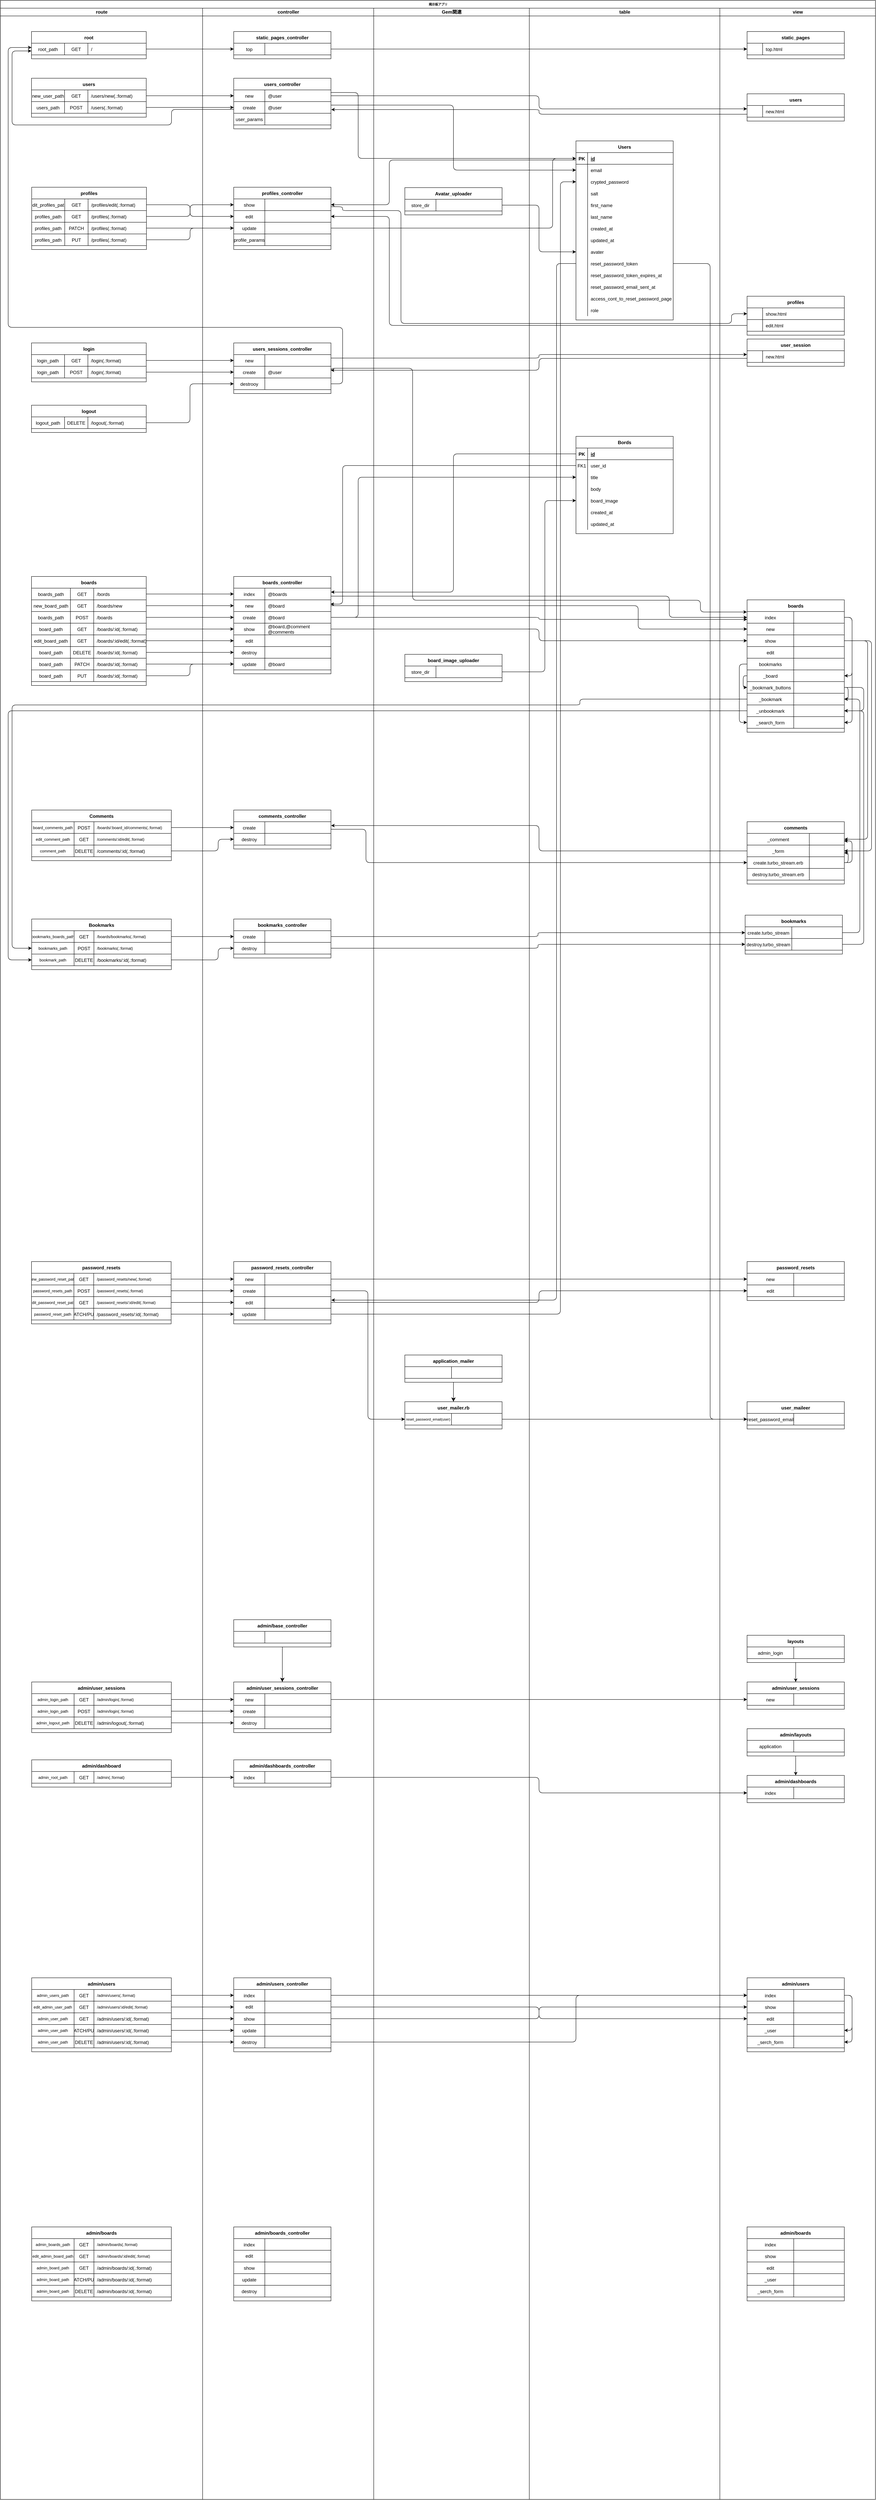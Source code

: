 <mxfile version="26.2.2" pages="3">
  <diagram id="6a731a19-8d31-9384-78a2-239565b7b9f0" name="流れ">
    <mxGraphModel dx="1880" dy="17" grid="1" gridSize="10" guides="1" tooltips="1" connect="1" arrows="1" fold="1" page="1" pageScale="1" pageWidth="1169" pageHeight="827" background="none" math="0" shadow="0">
      <root>
        <mxCell id="0" />
        <mxCell id="1" parent="0" />
        <mxCell id="cBOjMxZksmEKyDqg_Kag-173" value="掲示板アプリ" style="swimlane;html=1;childLayout=stackLayout;startSize=20;rounded=0;shadow=0;labelBackgroundColor=none;strokeWidth=1;fontFamily=Verdana;fontSize=8;align=center;" parent="1" vertex="1">
          <mxGeometry x="40" y="920" width="2250" height="6420" as="geometry">
            <mxRectangle x="40" y="880" width="60" height="20" as="alternateBounds" />
          </mxGeometry>
        </mxCell>
        <mxCell id="cBOjMxZksmEKyDqg_Kag-174" value="route" style="swimlane;html=1;startSize=20;" parent="cBOjMxZksmEKyDqg_Kag-173" vertex="1">
          <mxGeometry y="20" width="520" height="6400" as="geometry" />
        </mxCell>
        <mxCell id="cBOjMxZksmEKyDqg_Kag-267" value="root" style="shape=table;startSize=30;container=1;collapsible=1;childLayout=tableLayout;fixedRows=1;rowLines=0;fontStyle=1;align=center;resizeLast=1;" parent="cBOjMxZksmEKyDqg_Kag-174" vertex="1">
          <mxGeometry x="80" y="60" width="295" height="70" as="geometry" />
        </mxCell>
        <mxCell id="cBOjMxZksmEKyDqg_Kag-268" value="" style="shape=partialRectangle;collapsible=0;dropTarget=0;pointerEvents=0;fillColor=none;points=[[0,0.5],[1,0.5]];portConstraint=eastwest;top=0;left=0;right=0;bottom=1;" parent="cBOjMxZksmEKyDqg_Kag-267" vertex="1">
          <mxGeometry y="30" width="295" height="30" as="geometry" />
        </mxCell>
        <mxCell id="dHozxwuotMDXB8e3cJqq-36" value="root_path" style="shape=partialRectangle;overflow=hidden;connectable=0;fillColor=none;top=0;left=0;bottom=0;right=0;fontStyle=0;" parent="cBOjMxZksmEKyDqg_Kag-268" vertex="1">
          <mxGeometry width="85" height="30" as="geometry">
            <mxRectangle width="85" height="30" as="alternateBounds" />
          </mxGeometry>
        </mxCell>
        <mxCell id="cBOjMxZksmEKyDqg_Kag-269" value="GET" style="shape=partialRectangle;overflow=hidden;connectable=0;fillColor=none;top=0;left=0;bottom=0;right=0;fontStyle=0;" parent="cBOjMxZksmEKyDqg_Kag-268" vertex="1">
          <mxGeometry x="85" width="60" height="30" as="geometry">
            <mxRectangle width="60" height="30" as="alternateBounds" />
          </mxGeometry>
        </mxCell>
        <mxCell id="cBOjMxZksmEKyDqg_Kag-270" value="/" style="shape=partialRectangle;overflow=hidden;connectable=0;fillColor=none;top=0;left=0;bottom=0;right=0;align=left;spacingLeft=6;fontStyle=0;" parent="cBOjMxZksmEKyDqg_Kag-268" vertex="1">
          <mxGeometry x="145" width="150" height="30" as="geometry">
            <mxRectangle width="150" height="30" as="alternateBounds" />
          </mxGeometry>
        </mxCell>
        <mxCell id="cBOjMxZksmEKyDqg_Kag-280" value="users" style="shape=table;startSize=30;container=1;collapsible=1;childLayout=tableLayout;fixedRows=1;rowLines=0;fontStyle=1;align=center;resizeLast=1;" parent="cBOjMxZksmEKyDqg_Kag-174" vertex="1">
          <mxGeometry x="80" y="180" width="295" height="100" as="geometry" />
        </mxCell>
        <mxCell id="cBOjMxZksmEKyDqg_Kag-281" value="" style="shape=partialRectangle;collapsible=0;dropTarget=0;pointerEvents=0;fillColor=none;points=[[0,0.5],[1,0.5]];portConstraint=eastwest;top=0;left=0;right=0;bottom=1;" parent="cBOjMxZksmEKyDqg_Kag-280" vertex="1">
          <mxGeometry y="30" width="295" height="30" as="geometry" />
        </mxCell>
        <mxCell id="dHozxwuotMDXB8e3cJqq-32" value="new_user_path" style="shape=partialRectangle;overflow=hidden;connectable=0;fillColor=none;top=0;left=0;bottom=0;right=0;fontStyle=0;" parent="cBOjMxZksmEKyDqg_Kag-281" vertex="1">
          <mxGeometry width="85" height="30" as="geometry">
            <mxRectangle width="85" height="30" as="alternateBounds" />
          </mxGeometry>
        </mxCell>
        <mxCell id="cBOjMxZksmEKyDqg_Kag-282" value="GET" style="shape=partialRectangle;overflow=hidden;connectable=0;fillColor=none;top=0;left=0;bottom=0;right=0;fontStyle=0;" parent="cBOjMxZksmEKyDqg_Kag-281" vertex="1">
          <mxGeometry x="85" width="60" height="30" as="geometry">
            <mxRectangle width="60" height="30" as="alternateBounds" />
          </mxGeometry>
        </mxCell>
        <mxCell id="cBOjMxZksmEKyDqg_Kag-283" value="/users/new(.:format)" style="shape=partialRectangle;overflow=hidden;connectable=0;fillColor=none;top=0;left=0;bottom=0;right=0;align=left;spacingLeft=6;fontStyle=0;" parent="cBOjMxZksmEKyDqg_Kag-281" vertex="1">
          <mxGeometry x="145" width="150" height="30" as="geometry">
            <mxRectangle width="150" height="30" as="alternateBounds" />
          </mxGeometry>
        </mxCell>
        <mxCell id="cBOjMxZksmEKyDqg_Kag-290" style="shape=partialRectangle;collapsible=0;dropTarget=0;pointerEvents=0;fillColor=none;points=[[0,0.5],[1,0.5]];portConstraint=eastwest;top=0;left=0;right=0;bottom=1;" parent="cBOjMxZksmEKyDqg_Kag-280" vertex="1">
          <mxGeometry y="60" width="295" height="30" as="geometry" />
        </mxCell>
        <mxCell id="dHozxwuotMDXB8e3cJqq-33" value="users_path" style="shape=partialRectangle;overflow=hidden;connectable=0;fillColor=none;top=0;left=0;bottom=0;right=0;fontStyle=0;" parent="cBOjMxZksmEKyDqg_Kag-290" vertex="1">
          <mxGeometry width="85" height="30" as="geometry">
            <mxRectangle width="85" height="30" as="alternateBounds" />
          </mxGeometry>
        </mxCell>
        <mxCell id="cBOjMxZksmEKyDqg_Kag-291" value="POST" style="shape=partialRectangle;overflow=hidden;connectable=0;fillColor=none;top=0;left=0;bottom=0;right=0;fontStyle=0;" parent="cBOjMxZksmEKyDqg_Kag-290" vertex="1">
          <mxGeometry x="85" width="60" height="30" as="geometry">
            <mxRectangle width="60" height="30" as="alternateBounds" />
          </mxGeometry>
        </mxCell>
        <mxCell id="cBOjMxZksmEKyDqg_Kag-292" value="/users(.:format)" style="shape=partialRectangle;overflow=hidden;connectable=0;fillColor=none;top=0;left=0;bottom=0;right=0;align=left;spacingLeft=6;fontStyle=0;" parent="cBOjMxZksmEKyDqg_Kag-290" vertex="1">
          <mxGeometry x="145" width="150" height="30" as="geometry">
            <mxRectangle width="150" height="30" as="alternateBounds" />
          </mxGeometry>
        </mxCell>
        <mxCell id="dHozxwuotMDXB8e3cJqq-46" value="login" style="shape=table;startSize=30;container=1;collapsible=1;childLayout=tableLayout;fixedRows=1;rowLines=0;fontStyle=1;align=center;resizeLast=1;" parent="cBOjMxZksmEKyDqg_Kag-174" vertex="1">
          <mxGeometry x="80" y="860" width="295" height="100" as="geometry" />
        </mxCell>
        <mxCell id="dHozxwuotMDXB8e3cJqq-47" value="" style="shape=partialRectangle;collapsible=0;dropTarget=0;pointerEvents=0;fillColor=none;points=[[0,0.5],[1,0.5]];portConstraint=eastwest;top=0;left=0;right=0;bottom=1;" parent="dHozxwuotMDXB8e3cJqq-46" vertex="1">
          <mxGeometry y="30" width="295" height="30" as="geometry" />
        </mxCell>
        <mxCell id="dHozxwuotMDXB8e3cJqq-48" value="login_path" style="shape=partialRectangle;overflow=hidden;connectable=0;fillColor=none;top=0;left=0;bottom=0;right=0;fontStyle=0;" parent="dHozxwuotMDXB8e3cJqq-47" vertex="1">
          <mxGeometry width="85" height="30" as="geometry">
            <mxRectangle width="85" height="30" as="alternateBounds" />
          </mxGeometry>
        </mxCell>
        <mxCell id="dHozxwuotMDXB8e3cJqq-49" value="GET" style="shape=partialRectangle;overflow=hidden;connectable=0;fillColor=none;top=0;left=0;bottom=0;right=0;fontStyle=0;" parent="dHozxwuotMDXB8e3cJqq-47" vertex="1">
          <mxGeometry x="85" width="60" height="30" as="geometry">
            <mxRectangle width="60" height="30" as="alternateBounds" />
          </mxGeometry>
        </mxCell>
        <mxCell id="dHozxwuotMDXB8e3cJqq-50" value="/login(.:format)" style="shape=partialRectangle;overflow=hidden;connectable=0;fillColor=none;top=0;left=0;bottom=0;right=0;align=left;spacingLeft=6;fontStyle=0;" parent="dHozxwuotMDXB8e3cJqq-47" vertex="1">
          <mxGeometry x="145" width="150" height="30" as="geometry">
            <mxRectangle width="150" height="30" as="alternateBounds" />
          </mxGeometry>
        </mxCell>
        <mxCell id="dHozxwuotMDXB8e3cJqq-51" style="shape=partialRectangle;collapsible=0;dropTarget=0;pointerEvents=0;fillColor=none;points=[[0,0.5],[1,0.5]];portConstraint=eastwest;top=0;left=0;right=0;bottom=1;" parent="dHozxwuotMDXB8e3cJqq-46" vertex="1">
          <mxGeometry y="60" width="295" height="30" as="geometry" />
        </mxCell>
        <mxCell id="dHozxwuotMDXB8e3cJqq-52" value="login_path" style="shape=partialRectangle;overflow=hidden;connectable=0;fillColor=none;top=0;left=0;bottom=0;right=0;fontStyle=0;" parent="dHozxwuotMDXB8e3cJqq-51" vertex="1">
          <mxGeometry width="85" height="30" as="geometry">
            <mxRectangle width="85" height="30" as="alternateBounds" />
          </mxGeometry>
        </mxCell>
        <mxCell id="dHozxwuotMDXB8e3cJqq-53" value="POST" style="shape=partialRectangle;overflow=hidden;connectable=0;fillColor=none;top=0;left=0;bottom=0;right=0;fontStyle=0;" parent="dHozxwuotMDXB8e3cJqq-51" vertex="1">
          <mxGeometry x="85" width="60" height="30" as="geometry">
            <mxRectangle width="60" height="30" as="alternateBounds" />
          </mxGeometry>
        </mxCell>
        <mxCell id="dHozxwuotMDXB8e3cJqq-54" value="/login(.:format)" style="shape=partialRectangle;overflow=hidden;connectable=0;fillColor=none;top=0;left=0;bottom=0;right=0;align=left;spacingLeft=6;fontStyle=0;" parent="dHozxwuotMDXB8e3cJqq-51" vertex="1">
          <mxGeometry x="145" width="150" height="30" as="geometry">
            <mxRectangle width="150" height="30" as="alternateBounds" />
          </mxGeometry>
        </mxCell>
        <mxCell id="dHozxwuotMDXB8e3cJqq-73" value="logout" style="shape=table;startSize=30;container=1;collapsible=1;childLayout=tableLayout;fixedRows=1;rowLines=0;fontStyle=1;align=center;resizeLast=1;" parent="cBOjMxZksmEKyDqg_Kag-174" vertex="1">
          <mxGeometry x="80" y="1020" width="295" height="70" as="geometry" />
        </mxCell>
        <mxCell id="dHozxwuotMDXB8e3cJqq-74" value="" style="shape=partialRectangle;collapsible=0;dropTarget=0;pointerEvents=0;fillColor=none;points=[[0,0.5],[1,0.5]];portConstraint=eastwest;top=0;left=0;right=0;bottom=1;" parent="dHozxwuotMDXB8e3cJqq-73" vertex="1">
          <mxGeometry y="30" width="295" height="30" as="geometry" />
        </mxCell>
        <mxCell id="dHozxwuotMDXB8e3cJqq-75" value="logout_path" style="shape=partialRectangle;overflow=hidden;connectable=0;fillColor=none;top=0;left=0;bottom=0;right=0;fontStyle=0;" parent="dHozxwuotMDXB8e3cJqq-74" vertex="1">
          <mxGeometry width="85" height="30" as="geometry">
            <mxRectangle width="85" height="30" as="alternateBounds" />
          </mxGeometry>
        </mxCell>
        <mxCell id="dHozxwuotMDXB8e3cJqq-76" value="DELETE" style="shape=partialRectangle;overflow=hidden;connectable=0;fillColor=none;top=0;left=0;bottom=0;right=0;fontStyle=0;" parent="dHozxwuotMDXB8e3cJqq-74" vertex="1">
          <mxGeometry x="85" width="60" height="30" as="geometry">
            <mxRectangle width="60" height="30" as="alternateBounds" />
          </mxGeometry>
        </mxCell>
        <mxCell id="dHozxwuotMDXB8e3cJqq-77" value="/logout(.:format)" style="shape=partialRectangle;overflow=hidden;connectable=0;fillColor=none;top=0;left=0;bottom=0;right=0;align=left;spacingLeft=6;fontStyle=0;" parent="dHozxwuotMDXB8e3cJqq-74" vertex="1">
          <mxGeometry x="145" width="150" height="30" as="geometry">
            <mxRectangle width="150" height="30" as="alternateBounds" />
          </mxGeometry>
        </mxCell>
        <mxCell id="SHJnc9o6nBKRyIKbt_a6-1" value="boards" style="shape=table;startSize=30;container=1;collapsible=1;childLayout=tableLayout;fixedRows=1;rowLines=0;fontStyle=1;align=center;resizeLast=1;" parent="cBOjMxZksmEKyDqg_Kag-174" vertex="1">
          <mxGeometry x="80" y="1460" width="295" height="280" as="geometry" />
        </mxCell>
        <mxCell id="SHJnc9o6nBKRyIKbt_a6-2" value="" style="shape=partialRectangle;collapsible=0;dropTarget=0;pointerEvents=0;fillColor=none;points=[[0,0.5],[1,0.5]];portConstraint=eastwest;top=0;left=0;right=0;bottom=1;" parent="SHJnc9o6nBKRyIKbt_a6-1" vertex="1">
          <mxGeometry y="30" width="295" height="30" as="geometry" />
        </mxCell>
        <mxCell id="SHJnc9o6nBKRyIKbt_a6-3" value="boards_path" style="shape=partialRectangle;overflow=hidden;connectable=0;fillColor=none;top=0;left=0;bottom=0;right=0;fontStyle=0;" parent="SHJnc9o6nBKRyIKbt_a6-2" vertex="1">
          <mxGeometry width="100" height="30" as="geometry">
            <mxRectangle width="100" height="30" as="alternateBounds" />
          </mxGeometry>
        </mxCell>
        <mxCell id="SHJnc9o6nBKRyIKbt_a6-4" value="GET" style="shape=partialRectangle;overflow=hidden;connectable=0;fillColor=none;top=0;left=0;bottom=0;right=0;fontStyle=0;" parent="SHJnc9o6nBKRyIKbt_a6-2" vertex="1">
          <mxGeometry x="100" width="60" height="30" as="geometry">
            <mxRectangle width="60" height="30" as="alternateBounds" />
          </mxGeometry>
        </mxCell>
        <mxCell id="SHJnc9o6nBKRyIKbt_a6-5" value="/bords" style="shape=partialRectangle;overflow=hidden;connectable=0;fillColor=none;top=0;left=0;bottom=0;right=0;align=left;spacingLeft=6;fontStyle=0;" parent="SHJnc9o6nBKRyIKbt_a6-2" vertex="1">
          <mxGeometry x="160" width="135" height="30" as="geometry">
            <mxRectangle width="135" height="30" as="alternateBounds" />
          </mxGeometry>
        </mxCell>
        <mxCell id="SHJnc9o6nBKRyIKbt_a6-6" style="shape=partialRectangle;collapsible=0;dropTarget=0;pointerEvents=0;fillColor=none;points=[[0,0.5],[1,0.5]];portConstraint=eastwest;top=0;left=0;right=0;bottom=1;" parent="SHJnc9o6nBKRyIKbt_a6-1" vertex="1">
          <mxGeometry y="60" width="295" height="30" as="geometry" />
        </mxCell>
        <mxCell id="SHJnc9o6nBKRyIKbt_a6-7" value="new_board_path" style="shape=partialRectangle;overflow=hidden;connectable=0;fillColor=none;top=0;left=0;bottom=0;right=0;fontStyle=0;" parent="SHJnc9o6nBKRyIKbt_a6-6" vertex="1">
          <mxGeometry width="100" height="30" as="geometry">
            <mxRectangle width="100" height="30" as="alternateBounds" />
          </mxGeometry>
        </mxCell>
        <mxCell id="SHJnc9o6nBKRyIKbt_a6-8" value="GET" style="shape=partialRectangle;overflow=hidden;connectable=0;fillColor=none;top=0;left=0;bottom=0;right=0;fontStyle=0;" parent="SHJnc9o6nBKRyIKbt_a6-6" vertex="1">
          <mxGeometry x="100" width="60" height="30" as="geometry">
            <mxRectangle width="60" height="30" as="alternateBounds" />
          </mxGeometry>
        </mxCell>
        <mxCell id="SHJnc9o6nBKRyIKbt_a6-9" value="/boards/new" style="shape=partialRectangle;overflow=hidden;connectable=0;fillColor=none;top=0;left=0;bottom=0;right=0;align=left;spacingLeft=6;fontStyle=0;" parent="SHJnc9o6nBKRyIKbt_a6-6" vertex="1">
          <mxGeometry x="160" width="135" height="30" as="geometry">
            <mxRectangle width="135" height="30" as="alternateBounds" />
          </mxGeometry>
        </mxCell>
        <mxCell id="vUYHpqa7BoW6vU7c_ZsJ-1" style="shape=partialRectangle;collapsible=0;dropTarget=0;pointerEvents=0;fillColor=none;points=[[0,0.5],[1,0.5]];portConstraint=eastwest;top=0;left=0;right=0;bottom=1;" parent="SHJnc9o6nBKRyIKbt_a6-1" vertex="1">
          <mxGeometry y="90" width="295" height="30" as="geometry" />
        </mxCell>
        <mxCell id="vUYHpqa7BoW6vU7c_ZsJ-2" value="boards_path" style="shape=partialRectangle;overflow=hidden;connectable=0;fillColor=none;top=0;left=0;bottom=0;right=0;fontStyle=0;" parent="vUYHpqa7BoW6vU7c_ZsJ-1" vertex="1">
          <mxGeometry width="100" height="30" as="geometry">
            <mxRectangle width="100" height="30" as="alternateBounds" />
          </mxGeometry>
        </mxCell>
        <mxCell id="vUYHpqa7BoW6vU7c_ZsJ-3" value="POST" style="shape=partialRectangle;overflow=hidden;connectable=0;fillColor=none;top=0;left=0;bottom=0;right=0;fontStyle=0;" parent="vUYHpqa7BoW6vU7c_ZsJ-1" vertex="1">
          <mxGeometry x="100" width="60" height="30" as="geometry">
            <mxRectangle width="60" height="30" as="alternateBounds" />
          </mxGeometry>
        </mxCell>
        <mxCell id="vUYHpqa7BoW6vU7c_ZsJ-4" value="/boards" style="shape=partialRectangle;overflow=hidden;connectable=0;fillColor=none;top=0;left=0;bottom=0;right=0;align=left;spacingLeft=6;fontStyle=0;" parent="vUYHpqa7BoW6vU7c_ZsJ-1" vertex="1">
          <mxGeometry x="160" width="135" height="30" as="geometry">
            <mxRectangle width="135" height="30" as="alternateBounds" />
          </mxGeometry>
        </mxCell>
        <mxCell id="vUYHpqa7BoW6vU7c_ZsJ-5" style="shape=partialRectangle;collapsible=0;dropTarget=0;pointerEvents=0;fillColor=none;points=[[0,0.5],[1,0.5]];portConstraint=eastwest;top=0;left=0;right=0;bottom=1;" parent="SHJnc9o6nBKRyIKbt_a6-1" vertex="1">
          <mxGeometry y="120" width="295" height="30" as="geometry" />
        </mxCell>
        <mxCell id="vUYHpqa7BoW6vU7c_ZsJ-6" value="board_path" style="shape=partialRectangle;overflow=hidden;connectable=0;fillColor=none;top=0;left=0;bottom=0;right=0;fontStyle=0;" parent="vUYHpqa7BoW6vU7c_ZsJ-5" vertex="1">
          <mxGeometry width="100" height="30" as="geometry">
            <mxRectangle width="100" height="30" as="alternateBounds" />
          </mxGeometry>
        </mxCell>
        <mxCell id="vUYHpqa7BoW6vU7c_ZsJ-7" value="GET" style="shape=partialRectangle;overflow=hidden;connectable=0;fillColor=none;top=0;left=0;bottom=0;right=0;fontStyle=0;" parent="vUYHpqa7BoW6vU7c_ZsJ-5" vertex="1">
          <mxGeometry x="100" width="60" height="30" as="geometry">
            <mxRectangle width="60" height="30" as="alternateBounds" />
          </mxGeometry>
        </mxCell>
        <mxCell id="vUYHpqa7BoW6vU7c_ZsJ-8" value="/boards/:id(.:format)" style="shape=partialRectangle;overflow=hidden;connectable=0;fillColor=none;top=0;left=0;bottom=0;right=0;align=left;spacingLeft=6;fontStyle=0;" parent="vUYHpqa7BoW6vU7c_ZsJ-5" vertex="1">
          <mxGeometry x="160" width="135" height="30" as="geometry">
            <mxRectangle width="135" height="30" as="alternateBounds" />
          </mxGeometry>
        </mxCell>
        <mxCell id="TKZtU3SNzWKy7s8zm35r-1" style="shape=partialRectangle;collapsible=0;dropTarget=0;pointerEvents=0;fillColor=none;points=[[0,0.5],[1,0.5]];portConstraint=eastwest;top=0;left=0;right=0;bottom=1;" parent="SHJnc9o6nBKRyIKbt_a6-1" vertex="1">
          <mxGeometry y="150" width="295" height="30" as="geometry" />
        </mxCell>
        <mxCell id="TKZtU3SNzWKy7s8zm35r-2" value="edit_board_path" style="shape=partialRectangle;overflow=hidden;connectable=0;fillColor=none;top=0;left=0;bottom=0;right=0;fontStyle=0;" parent="TKZtU3SNzWKy7s8zm35r-1" vertex="1">
          <mxGeometry width="100" height="30" as="geometry">
            <mxRectangle width="100" height="30" as="alternateBounds" />
          </mxGeometry>
        </mxCell>
        <mxCell id="TKZtU3SNzWKy7s8zm35r-3" value="GET" style="shape=partialRectangle;overflow=hidden;connectable=0;fillColor=none;top=0;left=0;bottom=0;right=0;fontStyle=0;" parent="TKZtU3SNzWKy7s8zm35r-1" vertex="1">
          <mxGeometry x="100" width="60" height="30" as="geometry">
            <mxRectangle width="60" height="30" as="alternateBounds" />
          </mxGeometry>
        </mxCell>
        <mxCell id="TKZtU3SNzWKy7s8zm35r-4" value="/boards/:id/edit(.:format)" style="shape=partialRectangle;overflow=hidden;connectable=0;fillColor=none;top=0;left=0;bottom=0;right=0;align=left;spacingLeft=6;fontStyle=0;" parent="TKZtU3SNzWKy7s8zm35r-1" vertex="1">
          <mxGeometry x="160" width="135" height="30" as="geometry">
            <mxRectangle width="135" height="30" as="alternateBounds" />
          </mxGeometry>
        </mxCell>
        <mxCell id="TKZtU3SNzWKy7s8zm35r-11" style="shape=partialRectangle;collapsible=0;dropTarget=0;pointerEvents=0;fillColor=none;points=[[0,0.5],[1,0.5]];portConstraint=eastwest;top=0;left=0;right=0;bottom=1;" parent="SHJnc9o6nBKRyIKbt_a6-1" vertex="1">
          <mxGeometry y="180" width="295" height="30" as="geometry" />
        </mxCell>
        <mxCell id="TKZtU3SNzWKy7s8zm35r-12" value="board_path" style="shape=partialRectangle;overflow=hidden;connectable=0;fillColor=none;top=0;left=0;bottom=0;right=0;fontStyle=0;" parent="TKZtU3SNzWKy7s8zm35r-11" vertex="1">
          <mxGeometry width="100" height="30" as="geometry">
            <mxRectangle width="100" height="30" as="alternateBounds" />
          </mxGeometry>
        </mxCell>
        <mxCell id="TKZtU3SNzWKy7s8zm35r-13" value="DELETE" style="shape=partialRectangle;overflow=hidden;connectable=0;fillColor=none;top=0;left=0;bottom=0;right=0;fontStyle=0;" parent="TKZtU3SNzWKy7s8zm35r-11" vertex="1">
          <mxGeometry x="100" width="60" height="30" as="geometry">
            <mxRectangle width="60" height="30" as="alternateBounds" />
          </mxGeometry>
        </mxCell>
        <mxCell id="TKZtU3SNzWKy7s8zm35r-14" value="/boards/:id(.:format)" style="shape=partialRectangle;overflow=hidden;connectable=0;fillColor=none;top=0;left=0;bottom=0;right=0;align=left;spacingLeft=6;fontStyle=0;" parent="TKZtU3SNzWKy7s8zm35r-11" vertex="1">
          <mxGeometry x="160" width="135" height="30" as="geometry">
            <mxRectangle width="135" height="30" as="alternateBounds" />
          </mxGeometry>
        </mxCell>
        <mxCell id="TKZtU3SNzWKy7s8zm35r-17" style="shape=partialRectangle;collapsible=0;dropTarget=0;pointerEvents=0;fillColor=none;points=[[0,0.5],[1,0.5]];portConstraint=eastwest;top=0;left=0;right=0;bottom=1;" parent="SHJnc9o6nBKRyIKbt_a6-1" vertex="1">
          <mxGeometry y="210" width="295" height="30" as="geometry" />
        </mxCell>
        <mxCell id="TKZtU3SNzWKy7s8zm35r-18" value="board_path" style="shape=partialRectangle;overflow=hidden;connectable=0;fillColor=none;top=0;left=0;bottom=0;right=0;fontStyle=0;" parent="TKZtU3SNzWKy7s8zm35r-17" vertex="1">
          <mxGeometry width="100" height="30" as="geometry">
            <mxRectangle width="100" height="30" as="alternateBounds" />
          </mxGeometry>
        </mxCell>
        <mxCell id="TKZtU3SNzWKy7s8zm35r-19" value="PATCH" style="shape=partialRectangle;overflow=hidden;connectable=0;fillColor=none;top=0;left=0;bottom=0;right=0;fontStyle=0;" parent="TKZtU3SNzWKy7s8zm35r-17" vertex="1">
          <mxGeometry x="100" width="60" height="30" as="geometry">
            <mxRectangle width="60" height="30" as="alternateBounds" />
          </mxGeometry>
        </mxCell>
        <mxCell id="TKZtU3SNzWKy7s8zm35r-20" value="/boards/:id(.:format)" style="shape=partialRectangle;overflow=hidden;connectable=0;fillColor=none;top=0;left=0;bottom=0;right=0;align=left;spacingLeft=6;fontStyle=0;" parent="TKZtU3SNzWKy7s8zm35r-17" vertex="1">
          <mxGeometry x="160" width="135" height="30" as="geometry">
            <mxRectangle width="135" height="30" as="alternateBounds" />
          </mxGeometry>
        </mxCell>
        <mxCell id="TKZtU3SNzWKy7s8zm35r-21" style="shape=partialRectangle;collapsible=0;dropTarget=0;pointerEvents=0;fillColor=none;points=[[0,0.5],[1,0.5]];portConstraint=eastwest;top=0;left=0;right=0;bottom=1;" parent="SHJnc9o6nBKRyIKbt_a6-1" vertex="1">
          <mxGeometry y="240" width="295" height="30" as="geometry" />
        </mxCell>
        <mxCell id="TKZtU3SNzWKy7s8zm35r-22" value="board_path" style="shape=partialRectangle;overflow=hidden;connectable=0;fillColor=none;top=0;left=0;bottom=0;right=0;fontStyle=0;" parent="TKZtU3SNzWKy7s8zm35r-21" vertex="1">
          <mxGeometry width="100" height="30" as="geometry">
            <mxRectangle width="100" height="30" as="alternateBounds" />
          </mxGeometry>
        </mxCell>
        <mxCell id="TKZtU3SNzWKy7s8zm35r-23" value="PUT" style="shape=partialRectangle;overflow=hidden;connectable=0;fillColor=none;top=0;left=0;bottom=0;right=0;fontStyle=0;" parent="TKZtU3SNzWKy7s8zm35r-21" vertex="1">
          <mxGeometry x="100" width="60" height="30" as="geometry">
            <mxRectangle width="60" height="30" as="alternateBounds" />
          </mxGeometry>
        </mxCell>
        <mxCell id="TKZtU3SNzWKy7s8zm35r-24" value="/boards/:id(.:format)" style="shape=partialRectangle;overflow=hidden;connectable=0;fillColor=none;top=0;left=0;bottom=0;right=0;align=left;spacingLeft=6;fontStyle=0;" parent="TKZtU3SNzWKy7s8zm35r-21" vertex="1">
          <mxGeometry x="160" width="135" height="30" as="geometry">
            <mxRectangle width="135" height="30" as="alternateBounds" />
          </mxGeometry>
        </mxCell>
        <mxCell id="doMz6fKnYyiGyoEjNhUD-1" value="Comments" style="shape=table;startSize=30;container=1;collapsible=1;childLayout=tableLayout;fixedRows=1;rowLines=0;fontStyle=1;align=center;resizeLast=1;" parent="cBOjMxZksmEKyDqg_Kag-174" vertex="1">
          <mxGeometry x="80.5" y="2060" width="359" height="130" as="geometry" />
        </mxCell>
        <mxCell id="doMz6fKnYyiGyoEjNhUD-2" value="" style="shape=partialRectangle;collapsible=0;dropTarget=0;pointerEvents=0;fillColor=none;points=[[0,0.5],[1,0.5]];portConstraint=eastwest;top=0;left=0;right=0;bottom=1;" parent="doMz6fKnYyiGyoEjNhUD-1" vertex="1">
          <mxGeometry y="30" width="359" height="30" as="geometry" />
        </mxCell>
        <mxCell id="doMz6fKnYyiGyoEjNhUD-3" value="board_comments_path" style="shape=partialRectangle;overflow=hidden;connectable=0;fillColor=none;top=0;left=0;bottom=0;right=0;fontStyle=0;fontSize=10;" parent="doMz6fKnYyiGyoEjNhUD-2" vertex="1">
          <mxGeometry width="109" height="30" as="geometry">
            <mxRectangle width="109" height="30" as="alternateBounds" />
          </mxGeometry>
        </mxCell>
        <mxCell id="doMz6fKnYyiGyoEjNhUD-4" value="POST" style="shape=partialRectangle;overflow=hidden;connectable=0;fillColor=none;top=0;left=0;bottom=0;right=0;fontStyle=0;" parent="doMz6fKnYyiGyoEjNhUD-2" vertex="1">
          <mxGeometry x="109" width="51" height="30" as="geometry">
            <mxRectangle width="51" height="30" as="alternateBounds" />
          </mxGeometry>
        </mxCell>
        <mxCell id="doMz6fKnYyiGyoEjNhUD-5" value="/boards/:board_id/comments(.:format)" style="shape=partialRectangle;overflow=hidden;connectable=0;fillColor=none;top=0;left=0;bottom=0;right=0;align=left;spacingLeft=6;fontStyle=0;fontSize=10;" parent="doMz6fKnYyiGyoEjNhUD-2" vertex="1">
          <mxGeometry x="160" width="199" height="30" as="geometry">
            <mxRectangle width="199" height="30" as="alternateBounds" />
          </mxGeometry>
        </mxCell>
        <mxCell id="doMz6fKnYyiGyoEjNhUD-6" style="shape=partialRectangle;collapsible=0;dropTarget=0;pointerEvents=0;fillColor=none;points=[[0,0.5],[1,0.5]];portConstraint=eastwest;top=0;left=0;right=0;bottom=1;" parent="doMz6fKnYyiGyoEjNhUD-1" vertex="1">
          <mxGeometry y="60" width="359" height="30" as="geometry" />
        </mxCell>
        <mxCell id="doMz6fKnYyiGyoEjNhUD-7" value="edit_comment_path" style="shape=partialRectangle;overflow=hidden;connectable=0;fillColor=none;top=0;left=0;bottom=0;right=0;fontStyle=0;fontSize=10;" parent="doMz6fKnYyiGyoEjNhUD-6" vertex="1">
          <mxGeometry width="109" height="30" as="geometry">
            <mxRectangle width="109" height="30" as="alternateBounds" />
          </mxGeometry>
        </mxCell>
        <mxCell id="doMz6fKnYyiGyoEjNhUD-8" value="GET" style="shape=partialRectangle;overflow=hidden;connectable=0;fillColor=none;top=0;left=0;bottom=0;right=0;fontStyle=0;" parent="doMz6fKnYyiGyoEjNhUD-6" vertex="1">
          <mxGeometry x="109" width="51" height="30" as="geometry">
            <mxRectangle width="51" height="30" as="alternateBounds" />
          </mxGeometry>
        </mxCell>
        <mxCell id="doMz6fKnYyiGyoEjNhUD-9" value="/comments/:id/edit(.:format)" style="shape=partialRectangle;overflow=hidden;connectable=0;fillColor=none;top=0;left=0;bottom=0;right=0;align=left;spacingLeft=6;fontStyle=0;fontSize=10;" parent="doMz6fKnYyiGyoEjNhUD-6" vertex="1">
          <mxGeometry x="160" width="199" height="30" as="geometry">
            <mxRectangle width="199" height="30" as="alternateBounds" />
          </mxGeometry>
        </mxCell>
        <mxCell id="doMz6fKnYyiGyoEjNhUD-10" style="shape=partialRectangle;collapsible=0;dropTarget=0;pointerEvents=0;fillColor=none;points=[[0,0.5],[1,0.5]];portConstraint=eastwest;top=0;left=0;right=0;bottom=1;" parent="doMz6fKnYyiGyoEjNhUD-1" vertex="1">
          <mxGeometry y="90" width="359" height="30" as="geometry" />
        </mxCell>
        <mxCell id="doMz6fKnYyiGyoEjNhUD-11" value="comment_path" style="shape=partialRectangle;overflow=hidden;connectable=0;fillColor=none;top=0;left=0;bottom=0;right=0;fontStyle=0;fontSize=10;" parent="doMz6fKnYyiGyoEjNhUD-10" vertex="1">
          <mxGeometry width="109" height="30" as="geometry">
            <mxRectangle width="109" height="30" as="alternateBounds" />
          </mxGeometry>
        </mxCell>
        <mxCell id="doMz6fKnYyiGyoEjNhUD-12" value="DELETE" style="shape=partialRectangle;overflow=hidden;connectable=0;fillColor=none;top=0;left=0;bottom=0;right=0;fontStyle=0;" parent="doMz6fKnYyiGyoEjNhUD-10" vertex="1">
          <mxGeometry x="109" width="51" height="30" as="geometry">
            <mxRectangle width="51" height="30" as="alternateBounds" />
          </mxGeometry>
        </mxCell>
        <mxCell id="doMz6fKnYyiGyoEjNhUD-13" value="/comments/:id(.:format)" style="shape=partialRectangle;overflow=hidden;connectable=0;fillColor=none;top=0;left=0;bottom=0;right=0;align=left;spacingLeft=6;fontStyle=0;" parent="doMz6fKnYyiGyoEjNhUD-10" vertex="1">
          <mxGeometry x="160" width="199" height="30" as="geometry">
            <mxRectangle width="199" height="30" as="alternateBounds" />
          </mxGeometry>
        </mxCell>
        <mxCell id="giLn3lJLHtDGe_c-4xYD-1" value="Bookmarks" style="shape=table;startSize=30;container=1;collapsible=1;childLayout=tableLayout;fixedRows=1;rowLines=0;fontStyle=1;align=center;resizeLast=1;" parent="cBOjMxZksmEKyDqg_Kag-174" vertex="1">
          <mxGeometry x="80.5" y="2340" width="359" height="130" as="geometry" />
        </mxCell>
        <mxCell id="giLn3lJLHtDGe_c-4xYD-2" value="" style="shape=partialRectangle;collapsible=0;dropTarget=0;pointerEvents=0;fillColor=none;points=[[0,0.5],[1,0.5]];portConstraint=eastwest;top=0;left=0;right=0;bottom=1;" parent="giLn3lJLHtDGe_c-4xYD-1" vertex="1">
          <mxGeometry y="30" width="359" height="30" as="geometry" />
        </mxCell>
        <mxCell id="giLn3lJLHtDGe_c-4xYD-3" value="bookmarks_boards_path" style="shape=partialRectangle;overflow=hidden;connectable=0;fillColor=none;top=0;left=0;bottom=0;right=0;fontStyle=0;fontSize=10;" parent="giLn3lJLHtDGe_c-4xYD-2" vertex="1">
          <mxGeometry width="109" height="30" as="geometry">
            <mxRectangle width="109" height="30" as="alternateBounds" />
          </mxGeometry>
        </mxCell>
        <mxCell id="giLn3lJLHtDGe_c-4xYD-4" value="GET" style="shape=partialRectangle;overflow=hidden;connectable=0;fillColor=none;top=0;left=0;bottom=0;right=0;fontStyle=0;" parent="giLn3lJLHtDGe_c-4xYD-2" vertex="1">
          <mxGeometry x="109" width="51" height="30" as="geometry">
            <mxRectangle width="51" height="30" as="alternateBounds" />
          </mxGeometry>
        </mxCell>
        <mxCell id="giLn3lJLHtDGe_c-4xYD-5" value="/boards/bookmarks(.:format)" style="shape=partialRectangle;overflow=hidden;connectable=0;fillColor=none;top=0;left=0;bottom=0;right=0;align=left;spacingLeft=6;fontStyle=0;fontSize=10;" parent="giLn3lJLHtDGe_c-4xYD-2" vertex="1">
          <mxGeometry x="160" width="199" height="30" as="geometry">
            <mxRectangle width="199" height="30" as="alternateBounds" />
          </mxGeometry>
        </mxCell>
        <mxCell id="giLn3lJLHtDGe_c-4xYD-6" style="shape=partialRectangle;collapsible=0;dropTarget=0;pointerEvents=0;fillColor=none;points=[[0,0.5],[1,0.5]];portConstraint=eastwest;top=0;left=0;right=0;bottom=1;" parent="giLn3lJLHtDGe_c-4xYD-1" vertex="1">
          <mxGeometry y="60" width="359" height="30" as="geometry" />
        </mxCell>
        <mxCell id="giLn3lJLHtDGe_c-4xYD-7" value="bookmarks_path" style="shape=partialRectangle;overflow=hidden;connectable=0;fillColor=none;top=0;left=0;bottom=0;right=0;fontStyle=0;fontSize=10;" parent="giLn3lJLHtDGe_c-4xYD-6" vertex="1">
          <mxGeometry width="109" height="30" as="geometry">
            <mxRectangle width="109" height="30" as="alternateBounds" />
          </mxGeometry>
        </mxCell>
        <mxCell id="giLn3lJLHtDGe_c-4xYD-8" value="POST" style="shape=partialRectangle;overflow=hidden;connectable=0;fillColor=none;top=0;left=0;bottom=0;right=0;fontStyle=0;" parent="giLn3lJLHtDGe_c-4xYD-6" vertex="1">
          <mxGeometry x="109" width="51" height="30" as="geometry">
            <mxRectangle width="51" height="30" as="alternateBounds" />
          </mxGeometry>
        </mxCell>
        <mxCell id="giLn3lJLHtDGe_c-4xYD-9" value="/bookmarks(.:format)" style="shape=partialRectangle;overflow=hidden;connectable=0;fillColor=none;top=0;left=0;bottom=0;right=0;align=left;spacingLeft=6;fontStyle=0;fontSize=10;" parent="giLn3lJLHtDGe_c-4xYD-6" vertex="1">
          <mxGeometry x="160" width="199" height="30" as="geometry">
            <mxRectangle width="199" height="30" as="alternateBounds" />
          </mxGeometry>
        </mxCell>
        <mxCell id="giLn3lJLHtDGe_c-4xYD-10" style="shape=partialRectangle;collapsible=0;dropTarget=0;pointerEvents=0;fillColor=none;points=[[0,0.5],[1,0.5]];portConstraint=eastwest;top=0;left=0;right=0;bottom=1;" parent="giLn3lJLHtDGe_c-4xYD-1" vertex="1">
          <mxGeometry y="90" width="359" height="30" as="geometry" />
        </mxCell>
        <mxCell id="giLn3lJLHtDGe_c-4xYD-11" value="bookmark_path" style="shape=partialRectangle;overflow=hidden;connectable=0;fillColor=none;top=0;left=0;bottom=0;right=0;fontStyle=0;fontSize=10;" parent="giLn3lJLHtDGe_c-4xYD-10" vertex="1">
          <mxGeometry width="109" height="30" as="geometry">
            <mxRectangle width="109" height="30" as="alternateBounds" />
          </mxGeometry>
        </mxCell>
        <mxCell id="giLn3lJLHtDGe_c-4xYD-12" value="DELETE" style="shape=partialRectangle;overflow=hidden;connectable=0;fillColor=none;top=0;left=0;bottom=0;right=0;fontStyle=0;" parent="giLn3lJLHtDGe_c-4xYD-10" vertex="1">
          <mxGeometry x="109" width="51" height="30" as="geometry">
            <mxRectangle width="51" height="30" as="alternateBounds" />
          </mxGeometry>
        </mxCell>
        <mxCell id="giLn3lJLHtDGe_c-4xYD-13" value="/bookmarks/:id(.:format)" style="shape=partialRectangle;overflow=hidden;connectable=0;fillColor=none;top=0;left=0;bottom=0;right=0;align=left;spacingLeft=6;fontStyle=0;" parent="giLn3lJLHtDGe_c-4xYD-10" vertex="1">
          <mxGeometry x="160" width="199" height="30" as="geometry">
            <mxRectangle width="199" height="30" as="alternateBounds" />
          </mxGeometry>
        </mxCell>
        <mxCell id="2QhVHS1Rjam7nvVeP7E3-11" value="profiles" style="shape=table;startSize=30;container=1;collapsible=1;childLayout=tableLayout;fixedRows=1;rowLines=0;fontStyle=1;align=center;resizeLast=1;" parent="cBOjMxZksmEKyDqg_Kag-174" vertex="1">
          <mxGeometry x="80.5" y="460" width="295" height="160" as="geometry" />
        </mxCell>
        <mxCell id="2QhVHS1Rjam7nvVeP7E3-16" style="shape=partialRectangle;collapsible=0;dropTarget=0;pointerEvents=0;fillColor=none;points=[[0,0.5],[1,0.5]];portConstraint=eastwest;top=0;left=0;right=0;bottom=1;" parent="2QhVHS1Rjam7nvVeP7E3-11" vertex="1">
          <mxGeometry y="30" width="295" height="30" as="geometry" />
        </mxCell>
        <mxCell id="2QhVHS1Rjam7nvVeP7E3-17" value="edit_profiles_path" style="shape=partialRectangle;overflow=hidden;connectable=0;fillColor=none;top=0;left=0;bottom=0;right=0;fontStyle=0;" parent="2QhVHS1Rjam7nvVeP7E3-16" vertex="1">
          <mxGeometry width="85" height="30" as="geometry">
            <mxRectangle width="85" height="30" as="alternateBounds" />
          </mxGeometry>
        </mxCell>
        <mxCell id="2QhVHS1Rjam7nvVeP7E3-18" value="GET" style="shape=partialRectangle;overflow=hidden;connectable=0;fillColor=none;top=0;left=0;bottom=0;right=0;fontStyle=0;" parent="2QhVHS1Rjam7nvVeP7E3-16" vertex="1">
          <mxGeometry x="85" width="60" height="30" as="geometry">
            <mxRectangle width="60" height="30" as="alternateBounds" />
          </mxGeometry>
        </mxCell>
        <mxCell id="2QhVHS1Rjam7nvVeP7E3-19" value="/profiles/edit(.:format)" style="shape=partialRectangle;overflow=hidden;connectable=0;fillColor=none;top=0;left=0;bottom=0;right=0;align=left;spacingLeft=6;fontStyle=0;" parent="2QhVHS1Rjam7nvVeP7E3-16" vertex="1">
          <mxGeometry x="145" width="150" height="30" as="geometry">
            <mxRectangle width="150" height="30" as="alternateBounds" />
          </mxGeometry>
        </mxCell>
        <mxCell id="2QhVHS1Rjam7nvVeP7E3-32" style="shape=partialRectangle;collapsible=0;dropTarget=0;pointerEvents=0;fillColor=none;points=[[0,0.5],[1,0.5]];portConstraint=eastwest;top=0;left=0;right=0;bottom=1;" parent="2QhVHS1Rjam7nvVeP7E3-11" vertex="1">
          <mxGeometry y="60" width="295" height="30" as="geometry" />
        </mxCell>
        <mxCell id="2QhVHS1Rjam7nvVeP7E3-33" value="profiles_path" style="shape=partialRectangle;overflow=hidden;connectable=0;fillColor=none;top=0;left=0;bottom=0;right=0;fontStyle=0;" parent="2QhVHS1Rjam7nvVeP7E3-32" vertex="1">
          <mxGeometry width="85" height="30" as="geometry">
            <mxRectangle width="85" height="30" as="alternateBounds" />
          </mxGeometry>
        </mxCell>
        <mxCell id="2QhVHS1Rjam7nvVeP7E3-34" value="GET" style="shape=partialRectangle;overflow=hidden;connectable=0;fillColor=none;top=0;left=0;bottom=0;right=0;fontStyle=0;" parent="2QhVHS1Rjam7nvVeP7E3-32" vertex="1">
          <mxGeometry x="85" width="60" height="30" as="geometry">
            <mxRectangle width="60" height="30" as="alternateBounds" />
          </mxGeometry>
        </mxCell>
        <mxCell id="2QhVHS1Rjam7nvVeP7E3-35" value="/profiles(.:format)" style="shape=partialRectangle;overflow=hidden;connectable=0;fillColor=none;top=0;left=0;bottom=0;right=0;align=left;spacingLeft=6;fontStyle=0;" parent="2QhVHS1Rjam7nvVeP7E3-32" vertex="1">
          <mxGeometry x="145" width="150" height="30" as="geometry">
            <mxRectangle width="150" height="30" as="alternateBounds" />
          </mxGeometry>
        </mxCell>
        <mxCell id="2QhVHS1Rjam7nvVeP7E3-28" style="shape=partialRectangle;collapsible=0;dropTarget=0;pointerEvents=0;fillColor=none;points=[[0,0.5],[1,0.5]];portConstraint=eastwest;top=0;left=0;right=0;bottom=1;" parent="2QhVHS1Rjam7nvVeP7E3-11" vertex="1">
          <mxGeometry y="90" width="295" height="30" as="geometry" />
        </mxCell>
        <mxCell id="2QhVHS1Rjam7nvVeP7E3-29" value="profiles_path" style="shape=partialRectangle;overflow=hidden;connectable=0;fillColor=none;top=0;left=0;bottom=0;right=0;fontStyle=0;" parent="2QhVHS1Rjam7nvVeP7E3-28" vertex="1">
          <mxGeometry width="85" height="30" as="geometry">
            <mxRectangle width="85" height="30" as="alternateBounds" />
          </mxGeometry>
        </mxCell>
        <mxCell id="2QhVHS1Rjam7nvVeP7E3-30" value="PATCH" style="shape=partialRectangle;overflow=hidden;connectable=0;fillColor=none;top=0;left=0;bottom=0;right=0;fontStyle=0;" parent="2QhVHS1Rjam7nvVeP7E3-28" vertex="1">
          <mxGeometry x="85" width="60" height="30" as="geometry">
            <mxRectangle width="60" height="30" as="alternateBounds" />
          </mxGeometry>
        </mxCell>
        <mxCell id="2QhVHS1Rjam7nvVeP7E3-31" value="/profiles(.:format)" style="shape=partialRectangle;overflow=hidden;connectable=0;fillColor=none;top=0;left=0;bottom=0;right=0;align=left;spacingLeft=6;fontStyle=0;" parent="2QhVHS1Rjam7nvVeP7E3-28" vertex="1">
          <mxGeometry x="145" width="150" height="30" as="geometry">
            <mxRectangle width="150" height="30" as="alternateBounds" />
          </mxGeometry>
        </mxCell>
        <mxCell id="2QhVHS1Rjam7nvVeP7E3-24" style="shape=partialRectangle;collapsible=0;dropTarget=0;pointerEvents=0;fillColor=none;points=[[0,0.5],[1,0.5]];portConstraint=eastwest;top=0;left=0;right=0;bottom=1;" parent="2QhVHS1Rjam7nvVeP7E3-11" vertex="1">
          <mxGeometry y="120" width="295" height="30" as="geometry" />
        </mxCell>
        <mxCell id="2QhVHS1Rjam7nvVeP7E3-25" value="profiles_path" style="shape=partialRectangle;overflow=hidden;connectable=0;fillColor=none;top=0;left=0;bottom=0;right=0;fontStyle=0;" parent="2QhVHS1Rjam7nvVeP7E3-24" vertex="1">
          <mxGeometry width="85" height="30" as="geometry">
            <mxRectangle width="85" height="30" as="alternateBounds" />
          </mxGeometry>
        </mxCell>
        <mxCell id="2QhVHS1Rjam7nvVeP7E3-26" value="PUT" style="shape=partialRectangle;overflow=hidden;connectable=0;fillColor=none;top=0;left=0;bottom=0;right=0;fontStyle=0;" parent="2QhVHS1Rjam7nvVeP7E3-24" vertex="1">
          <mxGeometry x="85" width="60" height="30" as="geometry">
            <mxRectangle width="60" height="30" as="alternateBounds" />
          </mxGeometry>
        </mxCell>
        <mxCell id="2QhVHS1Rjam7nvVeP7E3-27" value="/profiles(.:format)" style="shape=partialRectangle;overflow=hidden;connectable=0;fillColor=none;top=0;left=0;bottom=0;right=0;align=left;spacingLeft=6;fontStyle=0;" parent="2QhVHS1Rjam7nvVeP7E3-24" vertex="1">
          <mxGeometry x="145" width="150" height="30" as="geometry">
            <mxRectangle width="150" height="30" as="alternateBounds" />
          </mxGeometry>
        </mxCell>
        <mxCell id="cxl9fzBe0fwCgYcxd6Ky-19" value="admin/dashboard" style="shape=table;startSize=30;container=1;collapsible=1;childLayout=tableLayout;fixedRows=1;rowLines=0;fontStyle=1;align=center;resizeLast=1;" parent="cBOjMxZksmEKyDqg_Kag-174" vertex="1">
          <mxGeometry x="80.5" y="4500" width="359" height="70" as="geometry" />
        </mxCell>
        <mxCell id="cxl9fzBe0fwCgYcxd6Ky-20" style="shape=partialRectangle;collapsible=0;dropTarget=0;pointerEvents=0;fillColor=none;points=[[0,0.5],[1,0.5]];portConstraint=eastwest;top=0;left=0;right=0;bottom=1;" parent="cxl9fzBe0fwCgYcxd6Ky-19" vertex="1">
          <mxGeometry y="30" width="359" height="30" as="geometry" />
        </mxCell>
        <mxCell id="cxl9fzBe0fwCgYcxd6Ky-21" value="admin_root_path" style="shape=partialRectangle;overflow=hidden;connectable=0;fillColor=none;top=0;left=0;bottom=0;right=0;fontStyle=0;fontSize=10;" parent="cxl9fzBe0fwCgYcxd6Ky-20" vertex="1">
          <mxGeometry width="109" height="30" as="geometry">
            <mxRectangle width="109" height="30" as="alternateBounds" />
          </mxGeometry>
        </mxCell>
        <mxCell id="cxl9fzBe0fwCgYcxd6Ky-22" value="GET" style="shape=partialRectangle;overflow=hidden;connectable=0;fillColor=none;top=0;left=0;bottom=0;right=0;fontStyle=0;" parent="cxl9fzBe0fwCgYcxd6Ky-20" vertex="1">
          <mxGeometry x="109" width="51" height="30" as="geometry">
            <mxRectangle width="51" height="30" as="alternateBounds" />
          </mxGeometry>
        </mxCell>
        <mxCell id="cxl9fzBe0fwCgYcxd6Ky-23" value="/admin(.:format)" style="shape=partialRectangle;overflow=hidden;connectable=0;fillColor=none;top=0;left=0;bottom=0;right=0;align=left;spacingLeft=6;fontStyle=0;fontSize=10;" parent="cxl9fzBe0fwCgYcxd6Ky-20" vertex="1">
          <mxGeometry x="160" width="199" height="30" as="geometry">
            <mxRectangle width="199" height="30" as="alternateBounds" />
          </mxGeometry>
        </mxCell>
        <mxCell id="NZ2VM5mkExoQJ-E5Kgq0-1" value="admin/users" style="shape=table;startSize=30;container=1;collapsible=1;childLayout=tableLayout;fixedRows=1;rowLines=0;fontStyle=1;align=center;resizeLast=1;" parent="cBOjMxZksmEKyDqg_Kag-174" vertex="1">
          <mxGeometry x="80.5" y="5060" width="359" height="190.0" as="geometry" />
        </mxCell>
        <mxCell id="NZ2VM5mkExoQJ-E5Kgq0-2" style="shape=partialRectangle;collapsible=0;dropTarget=0;pointerEvents=0;fillColor=none;points=[[0,0.5],[1,0.5]];portConstraint=eastwest;top=0;left=0;right=0;bottom=1;" parent="NZ2VM5mkExoQJ-E5Kgq0-1" vertex="1">
          <mxGeometry y="30" width="359" height="30" as="geometry" />
        </mxCell>
        <mxCell id="NZ2VM5mkExoQJ-E5Kgq0-3" value="admin_users_path" style="shape=partialRectangle;overflow=hidden;connectable=0;fillColor=none;top=0;left=0;bottom=0;right=0;fontStyle=0;fontSize=10;" parent="NZ2VM5mkExoQJ-E5Kgq0-2" vertex="1">
          <mxGeometry width="109" height="30" as="geometry">
            <mxRectangle width="109" height="30" as="alternateBounds" />
          </mxGeometry>
        </mxCell>
        <mxCell id="NZ2VM5mkExoQJ-E5Kgq0-4" value="GET" style="shape=partialRectangle;overflow=hidden;connectable=0;fillColor=none;top=0;left=0;bottom=0;right=0;fontStyle=0;" parent="NZ2VM5mkExoQJ-E5Kgq0-2" vertex="1">
          <mxGeometry x="109" width="51" height="30" as="geometry">
            <mxRectangle width="51" height="30" as="alternateBounds" />
          </mxGeometry>
        </mxCell>
        <mxCell id="NZ2VM5mkExoQJ-E5Kgq0-5" value="/admin/users(.:format)" style="shape=partialRectangle;overflow=hidden;connectable=0;fillColor=none;top=0;left=0;bottom=0;right=0;align=left;spacingLeft=6;fontStyle=0;fontSize=10;" parent="NZ2VM5mkExoQJ-E5Kgq0-2" vertex="1">
          <mxGeometry x="160" width="199" height="30" as="geometry">
            <mxRectangle width="199" height="30" as="alternateBounds" />
          </mxGeometry>
        </mxCell>
        <mxCell id="NZ2VM5mkExoQJ-E5Kgq0-10" style="shape=partialRectangle;collapsible=0;dropTarget=0;pointerEvents=0;fillColor=none;points=[[0,0.5],[1,0.5]];portConstraint=eastwest;top=0;left=0;right=0;bottom=1;" parent="NZ2VM5mkExoQJ-E5Kgq0-1" vertex="1">
          <mxGeometry y="60" width="359" height="30" as="geometry" />
        </mxCell>
        <mxCell id="NZ2VM5mkExoQJ-E5Kgq0-11" value="edit_admin_user_path" style="shape=partialRectangle;overflow=hidden;connectable=0;fillColor=none;top=0;left=0;bottom=0;right=0;fontStyle=0;fontSize=10;" parent="NZ2VM5mkExoQJ-E5Kgq0-10" vertex="1">
          <mxGeometry width="109" height="30" as="geometry">
            <mxRectangle width="109" height="30" as="alternateBounds" />
          </mxGeometry>
        </mxCell>
        <mxCell id="NZ2VM5mkExoQJ-E5Kgq0-12" value="GET" style="shape=partialRectangle;overflow=hidden;connectable=0;fillColor=none;top=0;left=0;bottom=0;right=0;fontStyle=0;" parent="NZ2VM5mkExoQJ-E5Kgq0-10" vertex="1">
          <mxGeometry x="109" width="51" height="30" as="geometry">
            <mxRectangle width="51" height="30" as="alternateBounds" />
          </mxGeometry>
        </mxCell>
        <mxCell id="NZ2VM5mkExoQJ-E5Kgq0-13" value="/admin/users/:id/edit(.:format)" style="shape=partialRectangle;overflow=hidden;connectable=0;fillColor=none;top=0;left=0;bottom=0;right=0;align=left;spacingLeft=6;fontStyle=0;fontSize=10;" parent="NZ2VM5mkExoQJ-E5Kgq0-10" vertex="1">
          <mxGeometry x="160" width="199" height="30" as="geometry">
            <mxRectangle width="199" height="30" as="alternateBounds" />
          </mxGeometry>
        </mxCell>
        <mxCell id="NZ2VM5mkExoQJ-E5Kgq0-14" style="shape=partialRectangle;collapsible=0;dropTarget=0;pointerEvents=0;fillColor=none;points=[[0,0.5],[1,0.5]];portConstraint=eastwest;top=0;left=0;right=0;bottom=1;" parent="NZ2VM5mkExoQJ-E5Kgq0-1" vertex="1">
          <mxGeometry y="90" width="359" height="30" as="geometry" />
        </mxCell>
        <mxCell id="NZ2VM5mkExoQJ-E5Kgq0-15" value="admin_user_path" style="shape=partialRectangle;overflow=hidden;connectable=0;fillColor=none;top=0;left=0;bottom=0;right=0;fontStyle=0;fontSize=10;" parent="NZ2VM5mkExoQJ-E5Kgq0-14" vertex="1">
          <mxGeometry width="109" height="30" as="geometry">
            <mxRectangle width="109" height="30" as="alternateBounds" />
          </mxGeometry>
        </mxCell>
        <mxCell id="NZ2VM5mkExoQJ-E5Kgq0-16" value="GET" style="shape=partialRectangle;overflow=hidden;connectable=0;fillColor=none;top=0;left=0;bottom=0;right=0;fontStyle=0;" parent="NZ2VM5mkExoQJ-E5Kgq0-14" vertex="1">
          <mxGeometry x="109" width="51" height="30" as="geometry">
            <mxRectangle width="51" height="30" as="alternateBounds" />
          </mxGeometry>
        </mxCell>
        <mxCell id="NZ2VM5mkExoQJ-E5Kgq0-17" value="/admin/users/:id(.:format)" style="shape=partialRectangle;overflow=hidden;connectable=0;fillColor=none;top=0;left=0;bottom=0;right=0;align=left;spacingLeft=6;fontStyle=0;" parent="NZ2VM5mkExoQJ-E5Kgq0-14" vertex="1">
          <mxGeometry x="160" width="199" height="30" as="geometry">
            <mxRectangle width="199" height="30" as="alternateBounds" />
          </mxGeometry>
        </mxCell>
        <mxCell id="NZ2VM5mkExoQJ-E5Kgq0-83" style="shape=partialRectangle;collapsible=0;dropTarget=0;pointerEvents=0;fillColor=none;points=[[0,0.5],[1,0.5]];portConstraint=eastwest;top=0;left=0;right=0;bottom=1;" parent="NZ2VM5mkExoQJ-E5Kgq0-1" vertex="1">
          <mxGeometry y="120" width="359" height="30" as="geometry" />
        </mxCell>
        <mxCell id="NZ2VM5mkExoQJ-E5Kgq0-84" value="admin_user_path" style="shape=partialRectangle;overflow=hidden;connectable=0;fillColor=none;top=0;left=0;bottom=0;right=0;fontStyle=0;fontSize=10;" parent="NZ2VM5mkExoQJ-E5Kgq0-83" vertex="1">
          <mxGeometry width="109" height="30" as="geometry">
            <mxRectangle width="109" height="30" as="alternateBounds" />
          </mxGeometry>
        </mxCell>
        <mxCell id="NZ2VM5mkExoQJ-E5Kgq0-85" value="PATCH/PUT" style="shape=partialRectangle;overflow=hidden;connectable=0;fillColor=none;top=0;left=0;bottom=0;right=0;fontStyle=0;" parent="NZ2VM5mkExoQJ-E5Kgq0-83" vertex="1">
          <mxGeometry x="109" width="51" height="30" as="geometry">
            <mxRectangle width="51" height="30" as="alternateBounds" />
          </mxGeometry>
        </mxCell>
        <mxCell id="NZ2VM5mkExoQJ-E5Kgq0-86" value="/admin/users/:id(.:format)" style="shape=partialRectangle;overflow=hidden;connectable=0;fillColor=none;top=0;left=0;bottom=0;right=0;align=left;spacingLeft=6;fontStyle=0;" parent="NZ2VM5mkExoQJ-E5Kgq0-83" vertex="1">
          <mxGeometry x="160" width="199" height="30" as="geometry">
            <mxRectangle width="199" height="30" as="alternateBounds" />
          </mxGeometry>
        </mxCell>
        <mxCell id="NZ2VM5mkExoQJ-E5Kgq0-35" style="shape=partialRectangle;collapsible=0;dropTarget=0;pointerEvents=0;fillColor=none;points=[[0,0.5],[1,0.5]];portConstraint=eastwest;top=0;left=0;right=0;bottom=1;" parent="NZ2VM5mkExoQJ-E5Kgq0-1" vertex="1">
          <mxGeometry y="150" width="359" height="30" as="geometry" />
        </mxCell>
        <mxCell id="NZ2VM5mkExoQJ-E5Kgq0-36" value="admin_user_path" style="shape=partialRectangle;overflow=hidden;connectable=0;fillColor=none;top=0;left=0;bottom=0;right=0;fontStyle=0;fontSize=10;" parent="NZ2VM5mkExoQJ-E5Kgq0-35" vertex="1">
          <mxGeometry width="109" height="30" as="geometry">
            <mxRectangle width="109" height="30" as="alternateBounds" />
          </mxGeometry>
        </mxCell>
        <mxCell id="NZ2VM5mkExoQJ-E5Kgq0-37" value="DELETE" style="shape=partialRectangle;overflow=hidden;connectable=0;fillColor=none;top=0;left=0;bottom=0;right=0;fontStyle=0;" parent="NZ2VM5mkExoQJ-E5Kgq0-35" vertex="1">
          <mxGeometry x="109" width="51" height="30" as="geometry">
            <mxRectangle width="51" height="30" as="alternateBounds" />
          </mxGeometry>
        </mxCell>
        <mxCell id="NZ2VM5mkExoQJ-E5Kgq0-38" value="/admin/users/:id(.:format)" style="shape=partialRectangle;overflow=hidden;connectable=0;fillColor=none;top=0;left=0;bottom=0;right=0;align=left;spacingLeft=6;fontStyle=0;" parent="NZ2VM5mkExoQJ-E5Kgq0-35" vertex="1">
          <mxGeometry x="160" width="199" height="30" as="geometry">
            <mxRectangle width="199" height="30" as="alternateBounds" />
          </mxGeometry>
        </mxCell>
        <mxCell id="NZ2VM5mkExoQJ-E5Kgq0-18" value="admin/user_sessions" style="shape=table;startSize=30;container=1;collapsible=1;childLayout=tableLayout;fixedRows=1;rowLines=0;fontStyle=1;align=center;resizeLast=1;" parent="cBOjMxZksmEKyDqg_Kag-174" vertex="1">
          <mxGeometry x="80.5" y="4300" width="359" height="130" as="geometry" />
        </mxCell>
        <mxCell id="NZ2VM5mkExoQJ-E5Kgq0-23" value="" style="shape=partialRectangle;collapsible=0;dropTarget=0;pointerEvents=0;fillColor=none;points=[[0,0.5],[1,0.5]];portConstraint=eastwest;top=0;left=0;right=0;bottom=1;" parent="NZ2VM5mkExoQJ-E5Kgq0-18" vertex="1">
          <mxGeometry y="30" width="359" height="30" as="geometry" />
        </mxCell>
        <mxCell id="NZ2VM5mkExoQJ-E5Kgq0-24" value="admin_login_path" style="shape=partialRectangle;overflow=hidden;connectable=0;fillColor=none;top=0;left=0;bottom=0;right=0;fontStyle=0;fontSize=10;" parent="NZ2VM5mkExoQJ-E5Kgq0-23" vertex="1">
          <mxGeometry width="109" height="30" as="geometry">
            <mxRectangle width="109" height="30" as="alternateBounds" />
          </mxGeometry>
        </mxCell>
        <mxCell id="NZ2VM5mkExoQJ-E5Kgq0-25" value="GET" style="shape=partialRectangle;overflow=hidden;connectable=0;fillColor=none;top=0;left=0;bottom=0;right=0;fontStyle=0;" parent="NZ2VM5mkExoQJ-E5Kgq0-23" vertex="1">
          <mxGeometry x="109" width="51" height="30" as="geometry">
            <mxRectangle width="51" height="30" as="alternateBounds" />
          </mxGeometry>
        </mxCell>
        <mxCell id="NZ2VM5mkExoQJ-E5Kgq0-26" value="/admin/login(.:format)" style="shape=partialRectangle;overflow=hidden;connectable=0;fillColor=none;top=0;left=0;bottom=0;right=0;align=left;spacingLeft=6;fontStyle=0;fontSize=10;" parent="NZ2VM5mkExoQJ-E5Kgq0-23" vertex="1">
          <mxGeometry x="160" width="199" height="30" as="geometry">
            <mxRectangle width="199" height="30" as="alternateBounds" />
          </mxGeometry>
        </mxCell>
        <mxCell id="NZ2VM5mkExoQJ-E5Kgq0-27" style="shape=partialRectangle;collapsible=0;dropTarget=0;pointerEvents=0;fillColor=none;points=[[0,0.5],[1,0.5]];portConstraint=eastwest;top=0;left=0;right=0;bottom=1;" parent="NZ2VM5mkExoQJ-E5Kgq0-18" vertex="1">
          <mxGeometry y="60" width="359" height="30" as="geometry" />
        </mxCell>
        <mxCell id="NZ2VM5mkExoQJ-E5Kgq0-28" value="admin_login_path" style="shape=partialRectangle;overflow=hidden;connectable=0;fillColor=none;top=0;left=0;bottom=0;right=0;fontStyle=0;fontSize=10;" parent="NZ2VM5mkExoQJ-E5Kgq0-27" vertex="1">
          <mxGeometry width="109" height="30" as="geometry">
            <mxRectangle width="109" height="30" as="alternateBounds" />
          </mxGeometry>
        </mxCell>
        <mxCell id="NZ2VM5mkExoQJ-E5Kgq0-29" value="POST" style="shape=partialRectangle;overflow=hidden;connectable=0;fillColor=none;top=0;left=0;bottom=0;right=0;fontStyle=0;" parent="NZ2VM5mkExoQJ-E5Kgq0-27" vertex="1">
          <mxGeometry x="109" width="51" height="30" as="geometry">
            <mxRectangle width="51" height="30" as="alternateBounds" />
          </mxGeometry>
        </mxCell>
        <mxCell id="NZ2VM5mkExoQJ-E5Kgq0-30" value="/admin/login(.:format)" style="shape=partialRectangle;overflow=hidden;connectable=0;fillColor=none;top=0;left=0;bottom=0;right=0;align=left;spacingLeft=6;fontStyle=0;fontSize=10;" parent="NZ2VM5mkExoQJ-E5Kgq0-27" vertex="1">
          <mxGeometry x="160" width="199" height="30" as="geometry">
            <mxRectangle width="199" height="30" as="alternateBounds" />
          </mxGeometry>
        </mxCell>
        <mxCell id="NZ2VM5mkExoQJ-E5Kgq0-31" style="shape=partialRectangle;collapsible=0;dropTarget=0;pointerEvents=0;fillColor=none;points=[[0,0.5],[1,0.5]];portConstraint=eastwest;top=0;left=0;right=0;bottom=1;" parent="NZ2VM5mkExoQJ-E5Kgq0-18" vertex="1">
          <mxGeometry y="90" width="359" height="30" as="geometry" />
        </mxCell>
        <mxCell id="NZ2VM5mkExoQJ-E5Kgq0-32" value="admin_logout_path" style="shape=partialRectangle;overflow=hidden;connectable=0;fillColor=none;top=0;left=0;bottom=0;right=0;fontStyle=0;fontSize=10;" parent="NZ2VM5mkExoQJ-E5Kgq0-31" vertex="1">
          <mxGeometry width="109" height="30" as="geometry">
            <mxRectangle width="109" height="30" as="alternateBounds" />
          </mxGeometry>
        </mxCell>
        <mxCell id="NZ2VM5mkExoQJ-E5Kgq0-33" value="DELETE" style="shape=partialRectangle;overflow=hidden;connectable=0;fillColor=none;top=0;left=0;bottom=0;right=0;fontStyle=0;" parent="NZ2VM5mkExoQJ-E5Kgq0-31" vertex="1">
          <mxGeometry x="109" width="51" height="30" as="geometry">
            <mxRectangle width="51" height="30" as="alternateBounds" />
          </mxGeometry>
        </mxCell>
        <mxCell id="NZ2VM5mkExoQJ-E5Kgq0-34" value="/admin/logout(.:format)" style="shape=partialRectangle;overflow=hidden;connectable=0;fillColor=none;top=0;left=0;bottom=0;right=0;align=left;spacingLeft=6;fontStyle=0;" parent="NZ2VM5mkExoQJ-E5Kgq0-31" vertex="1">
          <mxGeometry x="160" width="199" height="30" as="geometry">
            <mxRectangle width="199" height="30" as="alternateBounds" />
          </mxGeometry>
        </mxCell>
        <mxCell id="ETomfyWbubofVpWBk6Ra-5" value="admin/boards" style="shape=table;startSize=30;container=1;collapsible=1;childLayout=tableLayout;fixedRows=1;rowLines=0;fontStyle=1;align=center;resizeLast=1;" parent="cBOjMxZksmEKyDqg_Kag-174" vertex="1">
          <mxGeometry x="80.5" y="5700" width="359" height="190.0" as="geometry" />
        </mxCell>
        <mxCell id="ETomfyWbubofVpWBk6Ra-6" style="shape=partialRectangle;collapsible=0;dropTarget=0;pointerEvents=0;fillColor=none;points=[[0,0.5],[1,0.5]];portConstraint=eastwest;top=0;left=0;right=0;bottom=1;" parent="ETomfyWbubofVpWBk6Ra-5" vertex="1">
          <mxGeometry y="30" width="359" height="30" as="geometry" />
        </mxCell>
        <mxCell id="ETomfyWbubofVpWBk6Ra-7" value="admin_boards_path" style="shape=partialRectangle;overflow=hidden;connectable=0;fillColor=none;top=0;left=0;bottom=0;right=0;fontStyle=0;fontSize=10;" parent="ETomfyWbubofVpWBk6Ra-6" vertex="1">
          <mxGeometry width="109" height="30" as="geometry">
            <mxRectangle width="109" height="30" as="alternateBounds" />
          </mxGeometry>
        </mxCell>
        <mxCell id="ETomfyWbubofVpWBk6Ra-8" value="GET" style="shape=partialRectangle;overflow=hidden;connectable=0;fillColor=none;top=0;left=0;bottom=0;right=0;fontStyle=0;" parent="ETomfyWbubofVpWBk6Ra-6" vertex="1">
          <mxGeometry x="109" width="51" height="30" as="geometry">
            <mxRectangle width="51" height="30" as="alternateBounds" />
          </mxGeometry>
        </mxCell>
        <mxCell id="ETomfyWbubofVpWBk6Ra-9" value="/admin/boards(.:format)" style="shape=partialRectangle;overflow=hidden;connectable=0;fillColor=none;top=0;left=0;bottom=0;right=0;align=left;spacingLeft=6;fontStyle=0;fontSize=10;" parent="ETomfyWbubofVpWBk6Ra-6" vertex="1">
          <mxGeometry x="160" width="199" height="30" as="geometry">
            <mxRectangle width="199" height="30" as="alternateBounds" />
          </mxGeometry>
        </mxCell>
        <mxCell id="ETomfyWbubofVpWBk6Ra-10" style="shape=partialRectangle;collapsible=0;dropTarget=0;pointerEvents=0;fillColor=none;points=[[0,0.5],[1,0.5]];portConstraint=eastwest;top=0;left=0;right=0;bottom=1;" parent="ETomfyWbubofVpWBk6Ra-5" vertex="1">
          <mxGeometry y="60" width="359" height="30" as="geometry" />
        </mxCell>
        <mxCell id="ETomfyWbubofVpWBk6Ra-11" value="edit_admin_board_path" style="shape=partialRectangle;overflow=hidden;connectable=0;fillColor=none;top=0;left=0;bottom=0;right=0;fontStyle=0;fontSize=10;" parent="ETomfyWbubofVpWBk6Ra-10" vertex="1">
          <mxGeometry width="109" height="30" as="geometry">
            <mxRectangle width="109" height="30" as="alternateBounds" />
          </mxGeometry>
        </mxCell>
        <mxCell id="ETomfyWbubofVpWBk6Ra-12" value="GET" style="shape=partialRectangle;overflow=hidden;connectable=0;fillColor=none;top=0;left=0;bottom=0;right=0;fontStyle=0;" parent="ETomfyWbubofVpWBk6Ra-10" vertex="1">
          <mxGeometry x="109" width="51" height="30" as="geometry">
            <mxRectangle width="51" height="30" as="alternateBounds" />
          </mxGeometry>
        </mxCell>
        <mxCell id="ETomfyWbubofVpWBk6Ra-13" value="/admin/boards/:id/edit(.:format)" style="shape=partialRectangle;overflow=hidden;connectable=0;fillColor=none;top=0;left=0;bottom=0;right=0;align=left;spacingLeft=6;fontStyle=0;fontSize=10;" parent="ETomfyWbubofVpWBk6Ra-10" vertex="1">
          <mxGeometry x="160" width="199" height="30" as="geometry">
            <mxRectangle width="199" height="30" as="alternateBounds" />
          </mxGeometry>
        </mxCell>
        <mxCell id="ETomfyWbubofVpWBk6Ra-14" style="shape=partialRectangle;collapsible=0;dropTarget=0;pointerEvents=0;fillColor=none;points=[[0,0.5],[1,0.5]];portConstraint=eastwest;top=0;left=0;right=0;bottom=1;" parent="ETomfyWbubofVpWBk6Ra-5" vertex="1">
          <mxGeometry y="90" width="359" height="30" as="geometry" />
        </mxCell>
        <mxCell id="ETomfyWbubofVpWBk6Ra-15" value="admin_board_path" style="shape=partialRectangle;overflow=hidden;connectable=0;fillColor=none;top=0;left=0;bottom=0;right=0;fontStyle=0;fontSize=10;" parent="ETomfyWbubofVpWBk6Ra-14" vertex="1">
          <mxGeometry width="109" height="30" as="geometry">
            <mxRectangle width="109" height="30" as="alternateBounds" />
          </mxGeometry>
        </mxCell>
        <mxCell id="ETomfyWbubofVpWBk6Ra-16" value="GET" style="shape=partialRectangle;overflow=hidden;connectable=0;fillColor=none;top=0;left=0;bottom=0;right=0;fontStyle=0;" parent="ETomfyWbubofVpWBk6Ra-14" vertex="1">
          <mxGeometry x="109" width="51" height="30" as="geometry">
            <mxRectangle width="51" height="30" as="alternateBounds" />
          </mxGeometry>
        </mxCell>
        <mxCell id="ETomfyWbubofVpWBk6Ra-17" value="/admin/boards/:id(.:format)" style="shape=partialRectangle;overflow=hidden;connectable=0;fillColor=none;top=0;left=0;bottom=0;right=0;align=left;spacingLeft=6;fontStyle=0;" parent="ETomfyWbubofVpWBk6Ra-14" vertex="1">
          <mxGeometry x="160" width="199" height="30" as="geometry">
            <mxRectangle width="199" height="30" as="alternateBounds" />
          </mxGeometry>
        </mxCell>
        <mxCell id="ETomfyWbubofVpWBk6Ra-18" style="shape=partialRectangle;collapsible=0;dropTarget=0;pointerEvents=0;fillColor=none;points=[[0,0.5],[1,0.5]];portConstraint=eastwest;top=0;left=0;right=0;bottom=1;" parent="ETomfyWbubofVpWBk6Ra-5" vertex="1">
          <mxGeometry y="120" width="359" height="30" as="geometry" />
        </mxCell>
        <mxCell id="ETomfyWbubofVpWBk6Ra-19" value="admin_board_path" style="shape=partialRectangle;overflow=hidden;connectable=0;fillColor=none;top=0;left=0;bottom=0;right=0;fontStyle=0;fontSize=10;" parent="ETomfyWbubofVpWBk6Ra-18" vertex="1">
          <mxGeometry width="109" height="30" as="geometry">
            <mxRectangle width="109" height="30" as="alternateBounds" />
          </mxGeometry>
        </mxCell>
        <mxCell id="ETomfyWbubofVpWBk6Ra-20" value="PATCH/PUT" style="shape=partialRectangle;overflow=hidden;connectable=0;fillColor=none;top=0;left=0;bottom=0;right=0;fontStyle=0;" parent="ETomfyWbubofVpWBk6Ra-18" vertex="1">
          <mxGeometry x="109" width="51" height="30" as="geometry">
            <mxRectangle width="51" height="30" as="alternateBounds" />
          </mxGeometry>
        </mxCell>
        <mxCell id="ETomfyWbubofVpWBk6Ra-21" value="/admin/boards/:id(.:format)" style="shape=partialRectangle;overflow=hidden;connectable=0;fillColor=none;top=0;left=0;bottom=0;right=0;align=left;spacingLeft=6;fontStyle=0;" parent="ETomfyWbubofVpWBk6Ra-18" vertex="1">
          <mxGeometry x="160" width="199" height="30" as="geometry">
            <mxRectangle width="199" height="30" as="alternateBounds" />
          </mxGeometry>
        </mxCell>
        <mxCell id="ETomfyWbubofVpWBk6Ra-22" style="shape=partialRectangle;collapsible=0;dropTarget=0;pointerEvents=0;fillColor=none;points=[[0,0.5],[1,0.5]];portConstraint=eastwest;top=0;left=0;right=0;bottom=1;" parent="ETomfyWbubofVpWBk6Ra-5" vertex="1">
          <mxGeometry y="150" width="359" height="30" as="geometry" />
        </mxCell>
        <mxCell id="ETomfyWbubofVpWBk6Ra-23" value="admin_board_path" style="shape=partialRectangle;overflow=hidden;connectable=0;fillColor=none;top=0;left=0;bottom=0;right=0;fontStyle=0;fontSize=10;" parent="ETomfyWbubofVpWBk6Ra-22" vertex="1">
          <mxGeometry width="109" height="30" as="geometry">
            <mxRectangle width="109" height="30" as="alternateBounds" />
          </mxGeometry>
        </mxCell>
        <mxCell id="ETomfyWbubofVpWBk6Ra-24" value="DELETE" style="shape=partialRectangle;overflow=hidden;connectable=0;fillColor=none;top=0;left=0;bottom=0;right=0;fontStyle=0;" parent="ETomfyWbubofVpWBk6Ra-22" vertex="1">
          <mxGeometry x="109" width="51" height="30" as="geometry">
            <mxRectangle width="51" height="30" as="alternateBounds" />
          </mxGeometry>
        </mxCell>
        <mxCell id="ETomfyWbubofVpWBk6Ra-25" value="/admin/boards/:id(.:format)" style="shape=partialRectangle;overflow=hidden;connectable=0;fillColor=none;top=0;left=0;bottom=0;right=0;align=left;spacingLeft=6;fontStyle=0;" parent="ETomfyWbubofVpWBk6Ra-22" vertex="1">
          <mxGeometry x="160" width="199" height="30" as="geometry">
            <mxRectangle width="199" height="30" as="alternateBounds" />
          </mxGeometry>
        </mxCell>
        <mxCell id="cBOjMxZksmEKyDqg_Kag-193" value="controller" style="swimlane;html=1;startSize=20;" parent="cBOjMxZksmEKyDqg_Kag-173" vertex="1">
          <mxGeometry x="520" y="20" width="440" height="6400" as="geometry">
            <mxRectangle x="300" y="20" width="40" height="870" as="alternateBounds" />
          </mxGeometry>
        </mxCell>
        <mxCell id="cBOjMxZksmEKyDqg_Kag-258" value="static_pages_controller" style="shape=table;startSize=30;container=1;collapsible=1;childLayout=tableLayout;fixedRows=1;rowLines=0;fontStyle=1;align=center;resizeLast=1;" parent="cBOjMxZksmEKyDqg_Kag-193" vertex="1">
          <mxGeometry x="80" y="60" width="250" height="70" as="geometry" />
        </mxCell>
        <mxCell id="cBOjMxZksmEKyDqg_Kag-259" value="" style="shape=partialRectangle;collapsible=0;dropTarget=0;pointerEvents=0;fillColor=none;points=[[0,0.5],[1,0.5]];portConstraint=eastwest;top=0;left=0;right=0;bottom=1;" parent="cBOjMxZksmEKyDqg_Kag-258" vertex="1">
          <mxGeometry y="30" width="250" height="30" as="geometry" />
        </mxCell>
        <mxCell id="cBOjMxZksmEKyDqg_Kag-260" value="top" style="shape=partialRectangle;overflow=hidden;connectable=0;fillColor=none;top=0;left=0;bottom=0;right=0;fontStyle=0;" parent="cBOjMxZksmEKyDqg_Kag-259" vertex="1">
          <mxGeometry width="80" height="30" as="geometry">
            <mxRectangle width="80" height="30" as="alternateBounds" />
          </mxGeometry>
        </mxCell>
        <mxCell id="cBOjMxZksmEKyDqg_Kag-261" value="" style="shape=partialRectangle;overflow=hidden;connectable=0;fillColor=none;top=0;left=0;bottom=0;right=0;align=left;spacingLeft=6;fontStyle=0;" parent="cBOjMxZksmEKyDqg_Kag-259" vertex="1">
          <mxGeometry x="80" width="170" height="30" as="geometry">
            <mxRectangle width="170" height="30" as="alternateBounds" />
          </mxGeometry>
        </mxCell>
        <mxCell id="cBOjMxZksmEKyDqg_Kag-341" value="users_controller" style="shape=table;startSize=30;container=1;collapsible=1;childLayout=tableLayout;fixedRows=1;rowLines=0;fontStyle=1;align=center;resizeLast=1;" parent="cBOjMxZksmEKyDqg_Kag-193" vertex="1">
          <mxGeometry x="80" y="180" width="250" height="130" as="geometry" />
        </mxCell>
        <mxCell id="cBOjMxZksmEKyDqg_Kag-342" value="" style="shape=partialRectangle;collapsible=0;dropTarget=0;pointerEvents=0;fillColor=none;points=[[0,0.5],[1,0.5]];portConstraint=eastwest;top=0;left=0;right=0;bottom=1;" parent="cBOjMxZksmEKyDqg_Kag-341" vertex="1">
          <mxGeometry y="30" width="250" height="30" as="geometry" />
        </mxCell>
        <mxCell id="cBOjMxZksmEKyDqg_Kag-343" value="new" style="shape=partialRectangle;overflow=hidden;connectable=0;fillColor=none;top=0;left=0;bottom=0;right=0;fontStyle=0;" parent="cBOjMxZksmEKyDqg_Kag-342" vertex="1">
          <mxGeometry width="80" height="30" as="geometry">
            <mxRectangle width="80" height="30" as="alternateBounds" />
          </mxGeometry>
        </mxCell>
        <mxCell id="cBOjMxZksmEKyDqg_Kag-344" value="@user" style="shape=partialRectangle;overflow=hidden;connectable=0;fillColor=none;top=0;left=0;bottom=0;right=0;align=left;spacingLeft=6;fontStyle=0;" parent="cBOjMxZksmEKyDqg_Kag-342" vertex="1">
          <mxGeometry x="80" width="170" height="30" as="geometry">
            <mxRectangle width="170" height="30" as="alternateBounds" />
          </mxGeometry>
        </mxCell>
        <mxCell id="dHozxwuotMDXB8e3cJqq-26" style="shape=partialRectangle;collapsible=0;dropTarget=0;pointerEvents=0;fillColor=none;points=[[0,0.5],[1,0.5]];portConstraint=eastwest;top=0;left=0;right=0;bottom=1;" parent="cBOjMxZksmEKyDqg_Kag-341" vertex="1">
          <mxGeometry y="60" width="250" height="30" as="geometry" />
        </mxCell>
        <mxCell id="dHozxwuotMDXB8e3cJqq-27" value="create" style="shape=partialRectangle;overflow=hidden;connectable=0;fillColor=none;top=0;left=0;bottom=0;right=0;fontStyle=0;" parent="dHozxwuotMDXB8e3cJqq-26" vertex="1">
          <mxGeometry width="80" height="30" as="geometry">
            <mxRectangle width="80" height="30" as="alternateBounds" />
          </mxGeometry>
        </mxCell>
        <mxCell id="dHozxwuotMDXB8e3cJqq-28" value="@user" style="shape=partialRectangle;overflow=hidden;connectable=0;fillColor=none;top=0;left=0;bottom=0;right=0;align=left;spacingLeft=6;fontStyle=0;" parent="dHozxwuotMDXB8e3cJqq-26" vertex="1">
          <mxGeometry x="80" width="170" height="30" as="geometry">
            <mxRectangle width="170" height="30" as="alternateBounds" />
          </mxGeometry>
        </mxCell>
        <mxCell id="dHozxwuotMDXB8e3cJqq-29" style="shape=partialRectangle;collapsible=0;dropTarget=0;pointerEvents=0;fillColor=none;points=[[0,0.5],[1,0.5]];portConstraint=eastwest;top=0;left=0;right=0;bottom=1;" parent="cBOjMxZksmEKyDqg_Kag-341" vertex="1">
          <mxGeometry y="90" width="250" height="30" as="geometry" />
        </mxCell>
        <mxCell id="dHozxwuotMDXB8e3cJqq-30" value="user_params" style="shape=partialRectangle;overflow=hidden;connectable=0;fillColor=none;top=0;left=0;bottom=0;right=0;fontStyle=0;" parent="dHozxwuotMDXB8e3cJqq-29" vertex="1">
          <mxGeometry width="80" height="30" as="geometry">
            <mxRectangle width="80" height="30" as="alternateBounds" />
          </mxGeometry>
        </mxCell>
        <mxCell id="dHozxwuotMDXB8e3cJqq-31" style="shape=partialRectangle;overflow=hidden;connectable=0;fillColor=none;top=0;left=0;bottom=0;right=0;align=left;spacingLeft=6;fontStyle=0;" parent="dHozxwuotMDXB8e3cJqq-29" vertex="1">
          <mxGeometry x="80" width="170" height="30" as="geometry">
            <mxRectangle width="170" height="30" as="alternateBounds" />
          </mxGeometry>
        </mxCell>
        <mxCell id="dHozxwuotMDXB8e3cJqq-63" value="users_sessions_controller" style="shape=table;startSize=30;container=1;collapsible=1;childLayout=tableLayout;fixedRows=1;rowLines=0;fontStyle=1;align=center;resizeLast=1;" parent="cBOjMxZksmEKyDqg_Kag-193" vertex="1">
          <mxGeometry x="80" y="860" width="250" height="130" as="geometry" />
        </mxCell>
        <mxCell id="dHozxwuotMDXB8e3cJqq-64" value="" style="shape=partialRectangle;collapsible=0;dropTarget=0;pointerEvents=0;fillColor=none;points=[[0,0.5],[1,0.5]];portConstraint=eastwest;top=0;left=0;right=0;bottom=1;" parent="dHozxwuotMDXB8e3cJqq-63" vertex="1">
          <mxGeometry y="30" width="250" height="30" as="geometry" />
        </mxCell>
        <mxCell id="dHozxwuotMDXB8e3cJqq-65" value="new" style="shape=partialRectangle;overflow=hidden;connectable=0;fillColor=none;top=0;left=0;bottom=0;right=0;fontStyle=0;" parent="dHozxwuotMDXB8e3cJqq-64" vertex="1">
          <mxGeometry width="80" height="30" as="geometry">
            <mxRectangle width="80" height="30" as="alternateBounds" />
          </mxGeometry>
        </mxCell>
        <mxCell id="dHozxwuotMDXB8e3cJqq-66" value="" style="shape=partialRectangle;overflow=hidden;connectable=0;fillColor=none;top=0;left=0;bottom=0;right=0;align=left;spacingLeft=6;fontStyle=0;" parent="dHozxwuotMDXB8e3cJqq-64" vertex="1">
          <mxGeometry x="80" width="170" height="30" as="geometry">
            <mxRectangle width="170" height="30" as="alternateBounds" />
          </mxGeometry>
        </mxCell>
        <mxCell id="dHozxwuotMDXB8e3cJqq-67" style="shape=partialRectangle;collapsible=0;dropTarget=0;pointerEvents=0;fillColor=none;points=[[0,0.5],[1,0.5]];portConstraint=eastwest;top=0;left=0;right=0;bottom=1;" parent="dHozxwuotMDXB8e3cJqq-63" vertex="1">
          <mxGeometry y="60" width="250" height="30" as="geometry" />
        </mxCell>
        <mxCell id="dHozxwuotMDXB8e3cJqq-68" value="create" style="shape=partialRectangle;overflow=hidden;connectable=0;fillColor=none;top=0;left=0;bottom=0;right=0;fontStyle=0;" parent="dHozxwuotMDXB8e3cJqq-67" vertex="1">
          <mxGeometry width="80" height="30" as="geometry">
            <mxRectangle width="80" height="30" as="alternateBounds" />
          </mxGeometry>
        </mxCell>
        <mxCell id="dHozxwuotMDXB8e3cJqq-69" value="@user" style="shape=partialRectangle;overflow=hidden;connectable=0;fillColor=none;top=0;left=0;bottom=0;right=0;align=left;spacingLeft=6;fontStyle=0;" parent="dHozxwuotMDXB8e3cJqq-67" vertex="1">
          <mxGeometry x="80" width="170" height="30" as="geometry">
            <mxRectangle width="170" height="30" as="alternateBounds" />
          </mxGeometry>
        </mxCell>
        <mxCell id="dHozxwuotMDXB8e3cJqq-70" style="shape=partialRectangle;collapsible=0;dropTarget=0;pointerEvents=0;fillColor=none;points=[[0,0.5],[1,0.5]];portConstraint=eastwest;top=0;left=0;right=0;bottom=1;" parent="dHozxwuotMDXB8e3cJqq-63" vertex="1">
          <mxGeometry y="90" width="250" height="30" as="geometry" />
        </mxCell>
        <mxCell id="dHozxwuotMDXB8e3cJqq-71" value="destrooy" style="shape=partialRectangle;overflow=hidden;connectable=0;fillColor=none;top=0;left=0;bottom=0;right=0;fontStyle=0;" parent="dHozxwuotMDXB8e3cJqq-70" vertex="1">
          <mxGeometry width="80" height="30" as="geometry">
            <mxRectangle width="80" height="30" as="alternateBounds" />
          </mxGeometry>
        </mxCell>
        <mxCell id="dHozxwuotMDXB8e3cJqq-72" style="shape=partialRectangle;overflow=hidden;connectable=0;fillColor=none;top=0;left=0;bottom=0;right=0;align=left;spacingLeft=6;fontStyle=0;" parent="dHozxwuotMDXB8e3cJqq-70" vertex="1">
          <mxGeometry x="80" width="170" height="30" as="geometry">
            <mxRectangle width="170" height="30" as="alternateBounds" />
          </mxGeometry>
        </mxCell>
        <mxCell id="SHJnc9o6nBKRyIKbt_a6-10" value="boards_controller" style="shape=table;startSize=30;container=1;collapsible=1;childLayout=tableLayout;fixedRows=1;rowLines=0;fontStyle=1;align=center;resizeLast=1;" parent="cBOjMxZksmEKyDqg_Kag-193" vertex="1">
          <mxGeometry x="80" y="1460" width="250" height="250" as="geometry" />
        </mxCell>
        <mxCell id="SHJnc9o6nBKRyIKbt_a6-11" value="" style="shape=partialRectangle;collapsible=0;dropTarget=0;pointerEvents=0;fillColor=none;points=[[0,0.5],[1,0.5]];portConstraint=eastwest;top=0;left=0;right=0;bottom=1;" parent="SHJnc9o6nBKRyIKbt_a6-10" vertex="1">
          <mxGeometry y="30" width="250" height="30" as="geometry" />
        </mxCell>
        <mxCell id="SHJnc9o6nBKRyIKbt_a6-12" value="index" style="shape=partialRectangle;overflow=hidden;connectable=0;fillColor=none;top=0;left=0;bottom=0;right=0;fontStyle=0;" parent="SHJnc9o6nBKRyIKbt_a6-11" vertex="1">
          <mxGeometry width="80" height="30" as="geometry">
            <mxRectangle width="80" height="30" as="alternateBounds" />
          </mxGeometry>
        </mxCell>
        <mxCell id="SHJnc9o6nBKRyIKbt_a6-13" value="@boards" style="shape=partialRectangle;overflow=hidden;connectable=0;fillColor=none;top=0;left=0;bottom=0;right=0;align=left;spacingLeft=6;fontStyle=0;" parent="SHJnc9o6nBKRyIKbt_a6-11" vertex="1">
          <mxGeometry x="80" width="170" height="30" as="geometry">
            <mxRectangle width="170" height="30" as="alternateBounds" />
          </mxGeometry>
        </mxCell>
        <mxCell id="SHJnc9o6nBKRyIKbt_a6-14" style="shape=partialRectangle;collapsible=0;dropTarget=0;pointerEvents=0;fillColor=none;points=[[0,0.5],[1,0.5]];portConstraint=eastwest;top=0;left=0;right=0;bottom=1;" parent="SHJnc9o6nBKRyIKbt_a6-10" vertex="1">
          <mxGeometry y="60" width="250" height="30" as="geometry" />
        </mxCell>
        <mxCell id="SHJnc9o6nBKRyIKbt_a6-15" value="new" style="shape=partialRectangle;overflow=hidden;connectable=0;fillColor=none;top=0;left=0;bottom=0;right=0;fontStyle=0;" parent="SHJnc9o6nBKRyIKbt_a6-14" vertex="1">
          <mxGeometry width="80" height="30" as="geometry">
            <mxRectangle width="80" height="30" as="alternateBounds" />
          </mxGeometry>
        </mxCell>
        <mxCell id="SHJnc9o6nBKRyIKbt_a6-16" value="@board" style="shape=partialRectangle;overflow=hidden;connectable=0;fillColor=none;top=0;left=0;bottom=0;right=0;align=left;spacingLeft=6;fontStyle=0;" parent="SHJnc9o6nBKRyIKbt_a6-14" vertex="1">
          <mxGeometry x="80" width="170" height="30" as="geometry">
            <mxRectangle width="170" height="30" as="alternateBounds" />
          </mxGeometry>
        </mxCell>
        <mxCell id="SHJnc9o6nBKRyIKbt_a6-17" style="shape=partialRectangle;collapsible=0;dropTarget=0;pointerEvents=0;fillColor=none;points=[[0,0.5],[1,0.5]];portConstraint=eastwest;top=0;left=0;right=0;bottom=1;" parent="SHJnc9o6nBKRyIKbt_a6-10" vertex="1">
          <mxGeometry y="90" width="250" height="30" as="geometry" />
        </mxCell>
        <mxCell id="SHJnc9o6nBKRyIKbt_a6-18" value="create" style="shape=partialRectangle;overflow=hidden;connectable=0;fillColor=none;top=0;left=0;bottom=0;right=0;fontStyle=0;" parent="SHJnc9o6nBKRyIKbt_a6-17" vertex="1">
          <mxGeometry width="80" height="30" as="geometry">
            <mxRectangle width="80" height="30" as="alternateBounds" />
          </mxGeometry>
        </mxCell>
        <mxCell id="SHJnc9o6nBKRyIKbt_a6-19" value="@board" style="shape=partialRectangle;overflow=hidden;connectable=0;fillColor=none;top=0;left=0;bottom=0;right=0;align=left;spacingLeft=6;fontStyle=0;" parent="SHJnc9o6nBKRyIKbt_a6-17" vertex="1">
          <mxGeometry x="80" width="170" height="30" as="geometry">
            <mxRectangle width="170" height="30" as="alternateBounds" />
          </mxGeometry>
        </mxCell>
        <mxCell id="YLSc6m1F5Fv8BdbFhY8p-1" style="shape=partialRectangle;collapsible=0;dropTarget=0;pointerEvents=0;fillColor=none;points=[[0,0.5],[1,0.5]];portConstraint=eastwest;top=0;left=0;right=0;bottom=1;" parent="SHJnc9o6nBKRyIKbt_a6-10" vertex="1">
          <mxGeometry y="120" width="250" height="30" as="geometry" />
        </mxCell>
        <mxCell id="YLSc6m1F5Fv8BdbFhY8p-2" value="show" style="shape=partialRectangle;overflow=hidden;connectable=0;fillColor=none;top=0;left=0;bottom=0;right=0;fontStyle=0;" parent="YLSc6m1F5Fv8BdbFhY8p-1" vertex="1">
          <mxGeometry width="80" height="30" as="geometry">
            <mxRectangle width="80" height="30" as="alternateBounds" />
          </mxGeometry>
        </mxCell>
        <mxCell id="YLSc6m1F5Fv8BdbFhY8p-3" value="@board,@comment&#xa;@comments" style="shape=partialRectangle;overflow=hidden;connectable=0;fillColor=none;top=0;left=0;bottom=0;right=0;align=left;spacingLeft=6;fontStyle=0;" parent="YLSc6m1F5Fv8BdbFhY8p-1" vertex="1">
          <mxGeometry x="80" width="170" height="30" as="geometry">
            <mxRectangle width="170" height="30" as="alternateBounds" />
          </mxGeometry>
        </mxCell>
        <mxCell id="TKZtU3SNzWKy7s8zm35r-8" style="shape=partialRectangle;collapsible=0;dropTarget=0;pointerEvents=0;fillColor=none;points=[[0,0.5],[1,0.5]];portConstraint=eastwest;top=0;left=0;right=0;bottom=1;" parent="SHJnc9o6nBKRyIKbt_a6-10" vertex="1">
          <mxGeometry y="150" width="250" height="30" as="geometry" />
        </mxCell>
        <mxCell id="TKZtU3SNzWKy7s8zm35r-9" value="edit" style="shape=partialRectangle;overflow=hidden;connectable=0;fillColor=none;top=0;left=0;bottom=0;right=0;fontStyle=0;" parent="TKZtU3SNzWKy7s8zm35r-8" vertex="1">
          <mxGeometry width="80" height="30" as="geometry">
            <mxRectangle width="80" height="30" as="alternateBounds" />
          </mxGeometry>
        </mxCell>
        <mxCell id="TKZtU3SNzWKy7s8zm35r-10" style="shape=partialRectangle;overflow=hidden;connectable=0;fillColor=none;top=0;left=0;bottom=0;right=0;align=left;spacingLeft=6;fontStyle=0;" parent="TKZtU3SNzWKy7s8zm35r-8" vertex="1">
          <mxGeometry x="80" width="170" height="30" as="geometry">
            <mxRectangle width="170" height="30" as="alternateBounds" />
          </mxGeometry>
        </mxCell>
        <mxCell id="TKZtU3SNzWKy7s8zm35r-5" style="shape=partialRectangle;collapsible=0;dropTarget=0;pointerEvents=0;fillColor=none;points=[[0,0.5],[1,0.5]];portConstraint=eastwest;top=0;left=0;right=0;bottom=1;" parent="SHJnc9o6nBKRyIKbt_a6-10" vertex="1">
          <mxGeometry y="180" width="250" height="30" as="geometry" />
        </mxCell>
        <mxCell id="TKZtU3SNzWKy7s8zm35r-6" value="destroy" style="shape=partialRectangle;overflow=hidden;connectable=0;fillColor=none;top=0;left=0;bottom=0;right=0;fontStyle=0;" parent="TKZtU3SNzWKy7s8zm35r-5" vertex="1">
          <mxGeometry width="80" height="30" as="geometry">
            <mxRectangle width="80" height="30" as="alternateBounds" />
          </mxGeometry>
        </mxCell>
        <mxCell id="TKZtU3SNzWKy7s8zm35r-7" style="shape=partialRectangle;overflow=hidden;connectable=0;fillColor=none;top=0;left=0;bottom=0;right=0;align=left;spacingLeft=6;fontStyle=0;" parent="TKZtU3SNzWKy7s8zm35r-5" vertex="1">
          <mxGeometry x="80" width="170" height="30" as="geometry">
            <mxRectangle width="170" height="30" as="alternateBounds" />
          </mxGeometry>
        </mxCell>
        <mxCell id="TKZtU3SNzWKy7s8zm35r-25" style="shape=partialRectangle;collapsible=0;dropTarget=0;pointerEvents=0;fillColor=none;points=[[0,0.5],[1,0.5]];portConstraint=eastwest;top=0;left=0;right=0;bottom=1;" parent="SHJnc9o6nBKRyIKbt_a6-10" vertex="1">
          <mxGeometry y="210" width="250" height="30" as="geometry" />
        </mxCell>
        <mxCell id="TKZtU3SNzWKy7s8zm35r-26" value="update" style="shape=partialRectangle;overflow=hidden;connectable=0;fillColor=none;top=0;left=0;bottom=0;right=0;fontStyle=0;" parent="TKZtU3SNzWKy7s8zm35r-25" vertex="1">
          <mxGeometry width="80" height="30" as="geometry">
            <mxRectangle width="80" height="30" as="alternateBounds" />
          </mxGeometry>
        </mxCell>
        <mxCell id="TKZtU3SNzWKy7s8zm35r-27" value="@board" style="shape=partialRectangle;overflow=hidden;connectable=0;fillColor=none;top=0;left=0;bottom=0;right=0;align=left;spacingLeft=6;fontStyle=0;" parent="TKZtU3SNzWKy7s8zm35r-25" vertex="1">
          <mxGeometry x="80" width="170" height="30" as="geometry">
            <mxRectangle width="170" height="30" as="alternateBounds" />
          </mxGeometry>
        </mxCell>
        <mxCell id="doMz6fKnYyiGyoEjNhUD-22" value="comments_controller" style="shape=table;startSize=30;container=1;collapsible=1;childLayout=tableLayout;fixedRows=1;rowLines=0;fontStyle=1;align=center;resizeLast=1;" parent="cBOjMxZksmEKyDqg_Kag-193" vertex="1">
          <mxGeometry x="80" y="2060" width="250" height="100" as="geometry" />
        </mxCell>
        <mxCell id="doMz6fKnYyiGyoEjNhUD-29" style="shape=partialRectangle;collapsible=0;dropTarget=0;pointerEvents=0;fillColor=none;points=[[0,0.5],[1,0.5]];portConstraint=eastwest;top=0;left=0;right=0;bottom=1;" parent="doMz6fKnYyiGyoEjNhUD-22" vertex="1">
          <mxGeometry y="30" width="250" height="30" as="geometry" />
        </mxCell>
        <mxCell id="doMz6fKnYyiGyoEjNhUD-30" value="create" style="shape=partialRectangle;overflow=hidden;connectable=0;fillColor=none;top=0;left=0;bottom=0;right=0;fontStyle=0;" parent="doMz6fKnYyiGyoEjNhUD-29" vertex="1">
          <mxGeometry width="80" height="30" as="geometry">
            <mxRectangle width="80" height="30" as="alternateBounds" />
          </mxGeometry>
        </mxCell>
        <mxCell id="doMz6fKnYyiGyoEjNhUD-31" value="" style="shape=partialRectangle;overflow=hidden;connectable=0;fillColor=none;top=0;left=0;bottom=0;right=0;align=left;spacingLeft=6;fontStyle=0;" parent="doMz6fKnYyiGyoEjNhUD-29" vertex="1">
          <mxGeometry x="80" width="170" height="30" as="geometry">
            <mxRectangle width="170" height="30" as="alternateBounds" />
          </mxGeometry>
        </mxCell>
        <mxCell id="5qRVk3SUKDBEcD3YyXUo-4" style="shape=partialRectangle;collapsible=0;dropTarget=0;pointerEvents=0;fillColor=none;points=[[0,0.5],[1,0.5]];portConstraint=eastwest;top=0;left=0;right=0;bottom=1;" parent="doMz6fKnYyiGyoEjNhUD-22" vertex="1">
          <mxGeometry y="60" width="250" height="30" as="geometry" />
        </mxCell>
        <mxCell id="5qRVk3SUKDBEcD3YyXUo-5" value="destroy" style="shape=partialRectangle;overflow=hidden;connectable=0;fillColor=none;top=0;left=0;bottom=0;right=0;fontStyle=0;" parent="5qRVk3SUKDBEcD3YyXUo-4" vertex="1">
          <mxGeometry width="80" height="30" as="geometry">
            <mxRectangle width="80" height="30" as="alternateBounds" />
          </mxGeometry>
        </mxCell>
        <mxCell id="5qRVk3SUKDBEcD3YyXUo-6" style="shape=partialRectangle;overflow=hidden;connectable=0;fillColor=none;top=0;left=0;bottom=0;right=0;align=left;spacingLeft=6;fontStyle=0;" parent="5qRVk3SUKDBEcD3YyXUo-4" vertex="1">
          <mxGeometry x="80" width="170" height="30" as="geometry">
            <mxRectangle width="170" height="30" as="alternateBounds" />
          </mxGeometry>
        </mxCell>
        <mxCell id="d7w2oTGAS7RU809bM9yZ-1" value="bookmarks_controller" style="shape=table;startSize=30;container=1;collapsible=1;childLayout=tableLayout;fixedRows=1;rowLines=0;fontStyle=1;align=center;resizeLast=1;" parent="cBOjMxZksmEKyDqg_Kag-193" vertex="1">
          <mxGeometry x="80" y="2340" width="250" height="100" as="geometry" />
        </mxCell>
        <mxCell id="d7w2oTGAS7RU809bM9yZ-2" style="shape=partialRectangle;collapsible=0;dropTarget=0;pointerEvents=0;fillColor=none;points=[[0,0.5],[1,0.5]];portConstraint=eastwest;top=0;left=0;right=0;bottom=1;" parent="d7w2oTGAS7RU809bM9yZ-1" vertex="1">
          <mxGeometry y="30" width="250" height="30" as="geometry" />
        </mxCell>
        <mxCell id="d7w2oTGAS7RU809bM9yZ-3" value="create" style="shape=partialRectangle;overflow=hidden;connectable=0;fillColor=none;top=0;left=0;bottom=0;right=0;fontStyle=0;" parent="d7w2oTGAS7RU809bM9yZ-2" vertex="1">
          <mxGeometry width="80" height="30" as="geometry">
            <mxRectangle width="80" height="30" as="alternateBounds" />
          </mxGeometry>
        </mxCell>
        <mxCell id="d7w2oTGAS7RU809bM9yZ-4" value="" style="shape=partialRectangle;overflow=hidden;connectable=0;fillColor=none;top=0;left=0;bottom=0;right=0;align=left;spacingLeft=6;fontStyle=0;" parent="d7w2oTGAS7RU809bM9yZ-2" vertex="1">
          <mxGeometry x="80" width="170" height="30" as="geometry">
            <mxRectangle width="170" height="30" as="alternateBounds" />
          </mxGeometry>
        </mxCell>
        <mxCell id="5qRVk3SUKDBEcD3YyXUo-1" style="shape=partialRectangle;collapsible=0;dropTarget=0;pointerEvents=0;fillColor=none;points=[[0,0.5],[1,0.5]];portConstraint=eastwest;top=0;left=0;right=0;bottom=1;" parent="d7w2oTGAS7RU809bM9yZ-1" vertex="1">
          <mxGeometry y="60" width="250" height="30" as="geometry" />
        </mxCell>
        <mxCell id="5qRVk3SUKDBEcD3YyXUo-2" value="destroy" style="shape=partialRectangle;overflow=hidden;connectable=0;fillColor=none;top=0;left=0;bottom=0;right=0;fontStyle=0;" parent="5qRVk3SUKDBEcD3YyXUo-1" vertex="1">
          <mxGeometry width="80" height="30" as="geometry">
            <mxRectangle width="80" height="30" as="alternateBounds" />
          </mxGeometry>
        </mxCell>
        <mxCell id="5qRVk3SUKDBEcD3YyXUo-3" style="shape=partialRectangle;overflow=hidden;connectable=0;fillColor=none;top=0;left=0;bottom=0;right=0;align=left;spacingLeft=6;fontStyle=0;" parent="5qRVk3SUKDBEcD3YyXUo-1" vertex="1">
          <mxGeometry x="80" width="170" height="30" as="geometry">
            <mxRectangle width="170" height="30" as="alternateBounds" />
          </mxGeometry>
        </mxCell>
        <mxCell id="2QhVHS1Rjam7nvVeP7E3-62" value="profiles_controller" style="shape=table;startSize=30;container=1;collapsible=1;childLayout=tableLayout;fixedRows=1;rowLines=0;fontStyle=1;align=center;resizeLast=1;" parent="cBOjMxZksmEKyDqg_Kag-193" vertex="1">
          <mxGeometry x="80" y="460" width="250" height="160" as="geometry" />
        </mxCell>
        <mxCell id="2QhVHS1Rjam7nvVeP7E3-78" style="shape=partialRectangle;collapsible=0;dropTarget=0;pointerEvents=0;fillColor=none;points=[[0,0.5],[1,0.5]];portConstraint=eastwest;top=0;left=0;right=0;bottom=1;" parent="2QhVHS1Rjam7nvVeP7E3-62" vertex="1">
          <mxGeometry y="30" width="250" height="30" as="geometry" />
        </mxCell>
        <mxCell id="2QhVHS1Rjam7nvVeP7E3-79" value="show" style="shape=partialRectangle;overflow=hidden;connectable=0;fillColor=none;top=0;left=0;bottom=0;right=0;fontStyle=0;" parent="2QhVHS1Rjam7nvVeP7E3-78" vertex="1">
          <mxGeometry width="80" height="30" as="geometry">
            <mxRectangle width="80" height="30" as="alternateBounds" />
          </mxGeometry>
        </mxCell>
        <mxCell id="2QhVHS1Rjam7nvVeP7E3-80" style="shape=partialRectangle;overflow=hidden;connectable=0;fillColor=none;top=0;left=0;bottom=0;right=0;align=left;spacingLeft=6;fontStyle=0;" parent="2QhVHS1Rjam7nvVeP7E3-78" vertex="1">
          <mxGeometry x="80" width="170" height="30" as="geometry">
            <mxRectangle width="170" height="30" as="alternateBounds" />
          </mxGeometry>
        </mxCell>
        <mxCell id="2QhVHS1Rjam7nvVeP7E3-75" style="shape=partialRectangle;collapsible=0;dropTarget=0;pointerEvents=0;fillColor=none;points=[[0,0.5],[1,0.5]];portConstraint=eastwest;top=0;left=0;right=0;bottom=1;" parent="2QhVHS1Rjam7nvVeP7E3-62" vertex="1">
          <mxGeometry y="60" width="250" height="30" as="geometry" />
        </mxCell>
        <mxCell id="2QhVHS1Rjam7nvVeP7E3-76" value="edit" style="shape=partialRectangle;overflow=hidden;connectable=0;fillColor=none;top=0;left=0;bottom=0;right=0;fontStyle=0;" parent="2QhVHS1Rjam7nvVeP7E3-75" vertex="1">
          <mxGeometry width="80" height="30" as="geometry">
            <mxRectangle width="80" height="30" as="alternateBounds" />
          </mxGeometry>
        </mxCell>
        <mxCell id="2QhVHS1Rjam7nvVeP7E3-77" style="shape=partialRectangle;overflow=hidden;connectable=0;fillColor=none;top=0;left=0;bottom=0;right=0;align=left;spacingLeft=6;fontStyle=0;" parent="2QhVHS1Rjam7nvVeP7E3-75" vertex="1">
          <mxGeometry x="80" width="170" height="30" as="geometry">
            <mxRectangle width="170" height="30" as="alternateBounds" />
          </mxGeometry>
        </mxCell>
        <mxCell id="2QhVHS1Rjam7nvVeP7E3-81" style="shape=partialRectangle;collapsible=0;dropTarget=0;pointerEvents=0;fillColor=none;points=[[0,0.5],[1,0.5]];portConstraint=eastwest;top=0;left=0;right=0;bottom=1;" parent="2QhVHS1Rjam7nvVeP7E3-62" vertex="1">
          <mxGeometry y="90" width="250" height="30" as="geometry" />
        </mxCell>
        <mxCell id="2QhVHS1Rjam7nvVeP7E3-82" value="update" style="shape=partialRectangle;overflow=hidden;connectable=0;fillColor=none;top=0;left=0;bottom=0;right=0;fontStyle=0;" parent="2QhVHS1Rjam7nvVeP7E3-81" vertex="1">
          <mxGeometry width="80" height="30" as="geometry">
            <mxRectangle width="80" height="30" as="alternateBounds" />
          </mxGeometry>
        </mxCell>
        <mxCell id="2QhVHS1Rjam7nvVeP7E3-83" style="shape=partialRectangle;overflow=hidden;connectable=0;fillColor=none;top=0;left=0;bottom=0;right=0;align=left;spacingLeft=6;fontStyle=0;" parent="2QhVHS1Rjam7nvVeP7E3-81" vertex="1">
          <mxGeometry x="80" width="170" height="30" as="geometry">
            <mxRectangle width="170" height="30" as="alternateBounds" />
          </mxGeometry>
        </mxCell>
        <mxCell id="2QhVHS1Rjam7nvVeP7E3-69" style="shape=partialRectangle;collapsible=0;dropTarget=0;pointerEvents=0;fillColor=none;points=[[0,0.5],[1,0.5]];portConstraint=eastwest;top=0;left=0;right=0;bottom=1;" parent="2QhVHS1Rjam7nvVeP7E3-62" vertex="1">
          <mxGeometry y="120" width="250" height="30" as="geometry" />
        </mxCell>
        <mxCell id="2QhVHS1Rjam7nvVeP7E3-70" value="profile_params" style="shape=partialRectangle;overflow=hidden;connectable=0;fillColor=none;top=0;left=0;bottom=0;right=0;fontStyle=0;" parent="2QhVHS1Rjam7nvVeP7E3-69" vertex="1">
          <mxGeometry width="80" height="30" as="geometry">
            <mxRectangle width="80" height="30" as="alternateBounds" />
          </mxGeometry>
        </mxCell>
        <mxCell id="2QhVHS1Rjam7nvVeP7E3-71" style="shape=partialRectangle;overflow=hidden;connectable=0;fillColor=none;top=0;left=0;bottom=0;right=0;align=left;spacingLeft=6;fontStyle=0;" parent="2QhVHS1Rjam7nvVeP7E3-69" vertex="1">
          <mxGeometry x="80" width="170" height="30" as="geometry">
            <mxRectangle width="170" height="30" as="alternateBounds" />
          </mxGeometry>
        </mxCell>
        <mxCell id="aFbrqaMJbtieId77hhvu-14" value="password_resets" style="shape=table;startSize=30;container=1;collapsible=1;childLayout=tableLayout;fixedRows=1;rowLines=0;fontStyle=1;align=center;resizeLast=1;" parent="cBOjMxZksmEKyDqg_Kag-193" vertex="1">
          <mxGeometry x="-440" y="3220" width="359" height="160" as="geometry" />
        </mxCell>
        <mxCell id="aFbrqaMJbtieId77hhvu-40" style="shape=partialRectangle;collapsible=0;dropTarget=0;pointerEvents=0;fillColor=none;points=[[0,0.5],[1,0.5]];portConstraint=eastwest;top=0;left=0;right=0;bottom=1;" parent="aFbrqaMJbtieId77hhvu-14" vertex="1">
          <mxGeometry y="30" width="359" height="30" as="geometry" />
        </mxCell>
        <mxCell id="aFbrqaMJbtieId77hhvu-41" value="new_password_reset_path" style="shape=partialRectangle;overflow=hidden;connectable=0;fillColor=none;top=0;left=0;bottom=0;right=0;fontStyle=0;fontSize=10;" parent="aFbrqaMJbtieId77hhvu-40" vertex="1">
          <mxGeometry width="109" height="30" as="geometry">
            <mxRectangle width="109" height="30" as="alternateBounds" />
          </mxGeometry>
        </mxCell>
        <mxCell id="aFbrqaMJbtieId77hhvu-42" value="GET" style="shape=partialRectangle;overflow=hidden;connectable=0;fillColor=none;top=0;left=0;bottom=0;right=0;fontStyle=0;" parent="aFbrqaMJbtieId77hhvu-40" vertex="1">
          <mxGeometry x="109" width="51" height="30" as="geometry">
            <mxRectangle width="51" height="30" as="alternateBounds" />
          </mxGeometry>
        </mxCell>
        <mxCell id="aFbrqaMJbtieId77hhvu-43" value="/password_resets/new(.:format)" style="shape=partialRectangle;overflow=hidden;connectable=0;fillColor=none;top=0;left=0;bottom=0;right=0;align=left;spacingLeft=6;fontStyle=0;fontSize=10;" parent="aFbrqaMJbtieId77hhvu-40" vertex="1">
          <mxGeometry x="160" width="199" height="30" as="geometry">
            <mxRectangle width="199" height="30" as="alternateBounds" />
          </mxGeometry>
        </mxCell>
        <mxCell id="aFbrqaMJbtieId77hhvu-15" value="" style="shape=partialRectangle;collapsible=0;dropTarget=0;pointerEvents=0;fillColor=none;points=[[0,0.5],[1,0.5]];portConstraint=eastwest;top=0;left=0;right=0;bottom=1;" parent="aFbrqaMJbtieId77hhvu-14" vertex="1">
          <mxGeometry y="60" width="359" height="30" as="geometry" />
        </mxCell>
        <mxCell id="aFbrqaMJbtieId77hhvu-16" value="password_resets_path" style="shape=partialRectangle;overflow=hidden;connectable=0;fillColor=none;top=0;left=0;bottom=0;right=0;fontStyle=0;fontSize=10;" parent="aFbrqaMJbtieId77hhvu-15" vertex="1">
          <mxGeometry width="109" height="30" as="geometry">
            <mxRectangle width="109" height="30" as="alternateBounds" />
          </mxGeometry>
        </mxCell>
        <mxCell id="aFbrqaMJbtieId77hhvu-17" value="POST" style="shape=partialRectangle;overflow=hidden;connectable=0;fillColor=none;top=0;left=0;bottom=0;right=0;fontStyle=0;" parent="aFbrqaMJbtieId77hhvu-15" vertex="1">
          <mxGeometry x="109" width="51" height="30" as="geometry">
            <mxRectangle width="51" height="30" as="alternateBounds" />
          </mxGeometry>
        </mxCell>
        <mxCell id="aFbrqaMJbtieId77hhvu-18" value="/password_resets(.:format)" style="shape=partialRectangle;overflow=hidden;connectable=0;fillColor=none;top=0;left=0;bottom=0;right=0;align=left;spacingLeft=6;fontStyle=0;fontSize=10;" parent="aFbrqaMJbtieId77hhvu-15" vertex="1">
          <mxGeometry x="160" width="199" height="30" as="geometry">
            <mxRectangle width="199" height="30" as="alternateBounds" />
          </mxGeometry>
        </mxCell>
        <mxCell id="aFbrqaMJbtieId77hhvu-19" style="shape=partialRectangle;collapsible=0;dropTarget=0;pointerEvents=0;fillColor=none;points=[[0,0.5],[1,0.5]];portConstraint=eastwest;top=0;left=0;right=0;bottom=1;" parent="aFbrqaMJbtieId77hhvu-14" vertex="1">
          <mxGeometry y="90" width="359" height="30" as="geometry" />
        </mxCell>
        <mxCell id="aFbrqaMJbtieId77hhvu-20" value="edit_password_reset_path" style="shape=partialRectangle;overflow=hidden;connectable=0;fillColor=none;top=0;left=0;bottom=0;right=0;fontStyle=0;fontSize=10;" parent="aFbrqaMJbtieId77hhvu-19" vertex="1">
          <mxGeometry width="109" height="30" as="geometry">
            <mxRectangle width="109" height="30" as="alternateBounds" />
          </mxGeometry>
        </mxCell>
        <mxCell id="aFbrqaMJbtieId77hhvu-21" value="GET" style="shape=partialRectangle;overflow=hidden;connectable=0;fillColor=none;top=0;left=0;bottom=0;right=0;fontStyle=0;" parent="aFbrqaMJbtieId77hhvu-19" vertex="1">
          <mxGeometry x="109" width="51" height="30" as="geometry">
            <mxRectangle width="51" height="30" as="alternateBounds" />
          </mxGeometry>
        </mxCell>
        <mxCell id="aFbrqaMJbtieId77hhvu-22" value="/password_resets/:id/edit(.:format)" style="shape=partialRectangle;overflow=hidden;connectable=0;fillColor=none;top=0;left=0;bottom=0;right=0;align=left;spacingLeft=6;fontStyle=0;fontSize=10;" parent="aFbrqaMJbtieId77hhvu-19" vertex="1">
          <mxGeometry x="160" width="199" height="30" as="geometry">
            <mxRectangle width="199" height="30" as="alternateBounds" />
          </mxGeometry>
        </mxCell>
        <mxCell id="aFbrqaMJbtieId77hhvu-23" style="shape=partialRectangle;collapsible=0;dropTarget=0;pointerEvents=0;fillColor=none;points=[[0,0.5],[1,0.5]];portConstraint=eastwest;top=0;left=0;right=0;bottom=1;" parent="aFbrqaMJbtieId77hhvu-14" vertex="1">
          <mxGeometry y="120" width="359" height="30" as="geometry" />
        </mxCell>
        <mxCell id="aFbrqaMJbtieId77hhvu-24" value="password_reset_path" style="shape=partialRectangle;overflow=hidden;connectable=0;fillColor=none;top=0;left=0;bottom=0;right=0;fontStyle=0;fontSize=10;" parent="aFbrqaMJbtieId77hhvu-23" vertex="1">
          <mxGeometry width="109" height="30" as="geometry">
            <mxRectangle width="109" height="30" as="alternateBounds" />
          </mxGeometry>
        </mxCell>
        <mxCell id="aFbrqaMJbtieId77hhvu-25" value="PATCH/PUT" style="shape=partialRectangle;overflow=hidden;connectable=0;fillColor=none;top=0;left=0;bottom=0;right=0;fontStyle=0;" parent="aFbrqaMJbtieId77hhvu-23" vertex="1">
          <mxGeometry x="109" width="51" height="30" as="geometry">
            <mxRectangle width="51" height="30" as="alternateBounds" />
          </mxGeometry>
        </mxCell>
        <mxCell id="aFbrqaMJbtieId77hhvu-26" value="/password_resets/:id(.:format)" style="shape=partialRectangle;overflow=hidden;connectable=0;fillColor=none;top=0;left=0;bottom=0;right=0;align=left;spacingLeft=6;fontStyle=0;" parent="aFbrqaMJbtieId77hhvu-23" vertex="1">
          <mxGeometry x="160" width="199" height="30" as="geometry">
            <mxRectangle width="199" height="30" as="alternateBounds" />
          </mxGeometry>
        </mxCell>
        <mxCell id="aFbrqaMJbtieId77hhvu-27" value="password_resets_controller" style="shape=table;startSize=30;container=1;collapsible=1;childLayout=tableLayout;fixedRows=1;rowLines=0;fontStyle=1;align=center;resizeLast=1;" parent="cBOjMxZksmEKyDqg_Kag-193" vertex="1">
          <mxGeometry x="80" y="3220" width="250" height="160" as="geometry" />
        </mxCell>
        <mxCell id="aFbrqaMJbtieId77hhvu-37" style="shape=partialRectangle;collapsible=0;dropTarget=0;pointerEvents=0;fillColor=none;points=[[0,0.5],[1,0.5]];portConstraint=eastwest;top=0;left=0;right=0;bottom=1;" parent="aFbrqaMJbtieId77hhvu-27" vertex="1">
          <mxGeometry y="30" width="250" height="30" as="geometry" />
        </mxCell>
        <mxCell id="aFbrqaMJbtieId77hhvu-38" value="new" style="shape=partialRectangle;overflow=hidden;connectable=0;fillColor=none;top=0;left=0;bottom=0;right=0;fontStyle=0;" parent="aFbrqaMJbtieId77hhvu-37" vertex="1">
          <mxGeometry width="80" height="30" as="geometry">
            <mxRectangle width="80" height="30" as="alternateBounds" />
          </mxGeometry>
        </mxCell>
        <mxCell id="aFbrqaMJbtieId77hhvu-39" style="shape=partialRectangle;overflow=hidden;connectable=0;fillColor=none;top=0;left=0;bottom=0;right=0;align=left;spacingLeft=6;fontStyle=0;" parent="aFbrqaMJbtieId77hhvu-37" vertex="1">
          <mxGeometry x="80" width="170" height="30" as="geometry">
            <mxRectangle width="170" height="30" as="alternateBounds" />
          </mxGeometry>
        </mxCell>
        <mxCell id="aFbrqaMJbtieId77hhvu-28" style="shape=partialRectangle;collapsible=0;dropTarget=0;pointerEvents=0;fillColor=none;points=[[0,0.5],[1,0.5]];portConstraint=eastwest;top=0;left=0;right=0;bottom=1;" parent="aFbrqaMJbtieId77hhvu-27" vertex="1">
          <mxGeometry y="60" width="250" height="30" as="geometry" />
        </mxCell>
        <mxCell id="aFbrqaMJbtieId77hhvu-29" value="create" style="shape=partialRectangle;overflow=hidden;connectable=0;fillColor=none;top=0;left=0;bottom=0;right=0;fontStyle=0;" parent="aFbrqaMJbtieId77hhvu-28" vertex="1">
          <mxGeometry width="80" height="30" as="geometry">
            <mxRectangle width="80" height="30" as="alternateBounds" />
          </mxGeometry>
        </mxCell>
        <mxCell id="aFbrqaMJbtieId77hhvu-30" value="" style="shape=partialRectangle;overflow=hidden;connectable=0;fillColor=none;top=0;left=0;bottom=0;right=0;align=left;spacingLeft=6;fontStyle=0;" parent="aFbrqaMJbtieId77hhvu-28" vertex="1">
          <mxGeometry x="80" width="170" height="30" as="geometry">
            <mxRectangle width="170" height="30" as="alternateBounds" />
          </mxGeometry>
        </mxCell>
        <mxCell id="aFbrqaMJbtieId77hhvu-34" style="shape=partialRectangle;collapsible=0;dropTarget=0;pointerEvents=0;fillColor=none;points=[[0,0.5],[1,0.5]];portConstraint=eastwest;top=0;left=0;right=0;bottom=1;" parent="aFbrqaMJbtieId77hhvu-27" vertex="1">
          <mxGeometry y="90" width="250" height="30" as="geometry" />
        </mxCell>
        <mxCell id="aFbrqaMJbtieId77hhvu-35" value="edit" style="shape=partialRectangle;overflow=hidden;connectable=0;fillColor=none;top=0;left=0;bottom=0;right=0;fontStyle=0;" parent="aFbrqaMJbtieId77hhvu-34" vertex="1">
          <mxGeometry width="80" height="30" as="geometry">
            <mxRectangle width="80" height="30" as="alternateBounds" />
          </mxGeometry>
        </mxCell>
        <mxCell id="aFbrqaMJbtieId77hhvu-36" style="shape=partialRectangle;overflow=hidden;connectable=0;fillColor=none;top=0;left=0;bottom=0;right=0;align=left;spacingLeft=6;fontStyle=0;" parent="aFbrqaMJbtieId77hhvu-34" vertex="1">
          <mxGeometry x="80" width="170" height="30" as="geometry">
            <mxRectangle width="170" height="30" as="alternateBounds" />
          </mxGeometry>
        </mxCell>
        <mxCell id="aFbrqaMJbtieId77hhvu-31" style="shape=partialRectangle;collapsible=0;dropTarget=0;pointerEvents=0;fillColor=none;points=[[0,0.5],[1,0.5]];portConstraint=eastwest;top=0;left=0;right=0;bottom=1;" parent="aFbrqaMJbtieId77hhvu-27" vertex="1">
          <mxGeometry y="120" width="250" height="30" as="geometry" />
        </mxCell>
        <mxCell id="aFbrqaMJbtieId77hhvu-32" value="update" style="shape=partialRectangle;overflow=hidden;connectable=0;fillColor=none;top=0;left=0;bottom=0;right=0;fontStyle=0;" parent="aFbrqaMJbtieId77hhvu-31" vertex="1">
          <mxGeometry width="80" height="30" as="geometry">
            <mxRectangle width="80" height="30" as="alternateBounds" />
          </mxGeometry>
        </mxCell>
        <mxCell id="aFbrqaMJbtieId77hhvu-33" style="shape=partialRectangle;overflow=hidden;connectable=0;fillColor=none;top=0;left=0;bottom=0;right=0;align=left;spacingLeft=6;fontStyle=0;" parent="aFbrqaMJbtieId77hhvu-31" vertex="1">
          <mxGeometry x="80" width="170" height="30" as="geometry">
            <mxRectangle width="170" height="30" as="alternateBounds" />
          </mxGeometry>
        </mxCell>
        <mxCell id="aFbrqaMJbtieId77hhvu-44" style="edgeStyle=orthogonalEdgeStyle;rounded=1;orthogonalLoop=1;jettySize=auto;html=1;exitX=1;exitY=0.5;exitDx=0;exitDy=0;entryX=0;entryY=0.5;entryDx=0;entryDy=0;curved=0;" parent="cBOjMxZksmEKyDqg_Kag-193" source="aFbrqaMJbtieId77hhvu-15" target="aFbrqaMJbtieId77hhvu-28" edge="1">
          <mxGeometry relative="1" as="geometry" />
        </mxCell>
        <mxCell id="aFbrqaMJbtieId77hhvu-47" style="edgeStyle=orthogonalEdgeStyle;shape=connector;curved=0;rounded=1;orthogonalLoop=1;jettySize=auto;html=1;exitX=1;exitY=0.5;exitDx=0;exitDy=0;entryX=0;entryY=0.5;entryDx=0;entryDy=0;strokeColor=default;align=center;verticalAlign=middle;fontFamily=Helvetica;fontSize=11;fontColor=default;labelBackgroundColor=default;endArrow=classic;" parent="cBOjMxZksmEKyDqg_Kag-193" source="aFbrqaMJbtieId77hhvu-23" target="aFbrqaMJbtieId77hhvu-31" edge="1">
          <mxGeometry relative="1" as="geometry" />
        </mxCell>
        <mxCell id="aFbrqaMJbtieId77hhvu-48" style="edgeStyle=orthogonalEdgeStyle;shape=connector;curved=0;rounded=1;orthogonalLoop=1;jettySize=auto;html=1;exitX=1;exitY=0.5;exitDx=0;exitDy=0;entryX=0;entryY=0.5;entryDx=0;entryDy=0;strokeColor=default;align=center;verticalAlign=middle;fontFamily=Helvetica;fontSize=11;fontColor=default;labelBackgroundColor=default;endArrow=classic;" parent="cBOjMxZksmEKyDqg_Kag-193" source="aFbrqaMJbtieId77hhvu-19" target="aFbrqaMJbtieId77hhvu-34" edge="1">
          <mxGeometry relative="1" as="geometry" />
        </mxCell>
        <mxCell id="aFbrqaMJbtieId77hhvu-74" style="edgeStyle=orthogonalEdgeStyle;shape=connector;curved=0;rounded=1;orthogonalLoop=1;jettySize=auto;html=1;exitX=1;exitY=0.5;exitDx=0;exitDy=0;entryX=0;entryY=0.5;entryDx=0;entryDy=0;strokeColor=default;align=center;verticalAlign=middle;fontFamily=Helvetica;fontSize=11;fontColor=default;labelBackgroundColor=default;endArrow=classic;" parent="cBOjMxZksmEKyDqg_Kag-193" source="aFbrqaMJbtieId77hhvu-40" target="aFbrqaMJbtieId77hhvu-37" edge="1">
          <mxGeometry relative="1" as="geometry" />
        </mxCell>
        <mxCell id="cxl9fzBe0fwCgYcxd6Ky-536" value="admin/user_sessions_controller" style="shape=table;startSize=30;container=1;collapsible=1;childLayout=tableLayout;fixedRows=1;rowLines=0;fontStyle=1;align=center;resizeLast=1;" parent="cBOjMxZksmEKyDqg_Kag-193" vertex="1">
          <mxGeometry x="80" y="4300" width="250" height="130" as="geometry" />
        </mxCell>
        <mxCell id="cxl9fzBe0fwCgYcxd6Ky-537" style="shape=partialRectangle;collapsible=0;dropTarget=0;pointerEvents=0;fillColor=none;points=[[0,0.5],[1,0.5]];portConstraint=eastwest;top=0;left=0;right=0;bottom=1;" parent="cxl9fzBe0fwCgYcxd6Ky-536" vertex="1">
          <mxGeometry y="30" width="250" height="30" as="geometry" />
        </mxCell>
        <mxCell id="cxl9fzBe0fwCgYcxd6Ky-538" value="new" style="shape=partialRectangle;overflow=hidden;connectable=0;fillColor=none;top=0;left=0;bottom=0;right=0;fontStyle=0;" parent="cxl9fzBe0fwCgYcxd6Ky-537" vertex="1">
          <mxGeometry width="80" height="30" as="geometry">
            <mxRectangle width="80" height="30" as="alternateBounds" />
          </mxGeometry>
        </mxCell>
        <mxCell id="cxl9fzBe0fwCgYcxd6Ky-539" value="" style="shape=partialRectangle;overflow=hidden;connectable=0;fillColor=none;top=0;left=0;bottom=0;right=0;align=left;spacingLeft=6;fontStyle=0;" parent="cxl9fzBe0fwCgYcxd6Ky-537" vertex="1">
          <mxGeometry x="80" width="170" height="30" as="geometry">
            <mxRectangle width="170" height="30" as="alternateBounds" />
          </mxGeometry>
        </mxCell>
        <mxCell id="g3uwF2bKlqvwGA68aSDE-7" style="shape=partialRectangle;collapsible=0;dropTarget=0;pointerEvents=0;fillColor=none;points=[[0,0.5],[1,0.5]];portConstraint=eastwest;top=0;left=0;right=0;bottom=1;" parent="cxl9fzBe0fwCgYcxd6Ky-536" vertex="1">
          <mxGeometry y="60" width="250" height="30" as="geometry" />
        </mxCell>
        <mxCell id="g3uwF2bKlqvwGA68aSDE-8" value="create" style="shape=partialRectangle;overflow=hidden;connectable=0;fillColor=none;top=0;left=0;bottom=0;right=0;fontStyle=0;" parent="g3uwF2bKlqvwGA68aSDE-7" vertex="1">
          <mxGeometry width="80" height="30" as="geometry">
            <mxRectangle width="80" height="30" as="alternateBounds" />
          </mxGeometry>
        </mxCell>
        <mxCell id="g3uwF2bKlqvwGA68aSDE-9" style="shape=partialRectangle;overflow=hidden;connectable=0;fillColor=none;top=0;left=0;bottom=0;right=0;align=left;spacingLeft=6;fontStyle=0;" parent="g3uwF2bKlqvwGA68aSDE-7" vertex="1">
          <mxGeometry x="80" width="170" height="30" as="geometry">
            <mxRectangle width="170" height="30" as="alternateBounds" />
          </mxGeometry>
        </mxCell>
        <mxCell id="g3uwF2bKlqvwGA68aSDE-4" style="shape=partialRectangle;collapsible=0;dropTarget=0;pointerEvents=0;fillColor=none;points=[[0,0.5],[1,0.5]];portConstraint=eastwest;top=0;left=0;right=0;bottom=1;" parent="cxl9fzBe0fwCgYcxd6Ky-536" vertex="1">
          <mxGeometry y="90" width="250" height="30" as="geometry" />
        </mxCell>
        <mxCell id="g3uwF2bKlqvwGA68aSDE-5" value="destroy" style="shape=partialRectangle;overflow=hidden;connectable=0;fillColor=none;top=0;left=0;bottom=0;right=0;fontStyle=0;" parent="g3uwF2bKlqvwGA68aSDE-4" vertex="1">
          <mxGeometry width="80" height="30" as="geometry">
            <mxRectangle width="80" height="30" as="alternateBounds" />
          </mxGeometry>
        </mxCell>
        <mxCell id="g3uwF2bKlqvwGA68aSDE-6" style="shape=partialRectangle;overflow=hidden;connectable=0;fillColor=none;top=0;left=0;bottom=0;right=0;align=left;spacingLeft=6;fontStyle=0;" parent="g3uwF2bKlqvwGA68aSDE-4" vertex="1">
          <mxGeometry x="80" width="170" height="30" as="geometry">
            <mxRectangle width="170" height="30" as="alternateBounds" />
          </mxGeometry>
        </mxCell>
        <mxCell id="g3uwF2bKlqvwGA68aSDE-12" value="admin/dashboards_controller" style="shape=table;startSize=30;container=1;collapsible=1;childLayout=tableLayout;fixedRows=1;rowLines=0;fontStyle=1;align=center;resizeLast=1;" parent="cBOjMxZksmEKyDqg_Kag-193" vertex="1">
          <mxGeometry x="80" y="4500" width="250" height="70" as="geometry" />
        </mxCell>
        <mxCell id="g3uwF2bKlqvwGA68aSDE-13" style="shape=partialRectangle;collapsible=0;dropTarget=0;pointerEvents=0;fillColor=none;points=[[0,0.5],[1,0.5]];portConstraint=eastwest;top=0;left=0;right=0;bottom=1;" parent="g3uwF2bKlqvwGA68aSDE-12" vertex="1">
          <mxGeometry y="30" width="250" height="30" as="geometry" />
        </mxCell>
        <mxCell id="g3uwF2bKlqvwGA68aSDE-14" value="index" style="shape=partialRectangle;overflow=hidden;connectable=0;fillColor=none;top=0;left=0;bottom=0;right=0;fontStyle=0;" parent="g3uwF2bKlqvwGA68aSDE-13" vertex="1">
          <mxGeometry width="80" height="30" as="geometry">
            <mxRectangle width="80" height="30" as="alternateBounds" />
          </mxGeometry>
        </mxCell>
        <mxCell id="g3uwF2bKlqvwGA68aSDE-15" value="" style="shape=partialRectangle;overflow=hidden;connectable=0;fillColor=none;top=0;left=0;bottom=0;right=0;align=left;spacingLeft=6;fontStyle=0;" parent="g3uwF2bKlqvwGA68aSDE-13" vertex="1">
          <mxGeometry x="80" width="170" height="30" as="geometry">
            <mxRectangle width="170" height="30" as="alternateBounds" />
          </mxGeometry>
        </mxCell>
        <mxCell id="NZ2VM5mkExoQJ-E5Kgq0-60" value="admin/users_controller" style="shape=table;startSize=30;container=1;collapsible=1;childLayout=tableLayout;fixedRows=1;rowLines=0;fontStyle=1;align=center;resizeLast=1;" parent="cBOjMxZksmEKyDqg_Kag-193" vertex="1">
          <mxGeometry x="80" y="5060" width="250" height="190" as="geometry" />
        </mxCell>
        <mxCell id="NZ2VM5mkExoQJ-E5Kgq0-61" style="shape=partialRectangle;collapsible=0;dropTarget=0;pointerEvents=0;fillColor=none;points=[[0,0.5],[1,0.5]];portConstraint=eastwest;top=0;left=0;right=0;bottom=1;" parent="NZ2VM5mkExoQJ-E5Kgq0-60" vertex="1">
          <mxGeometry y="30" width="250" height="30" as="geometry" />
        </mxCell>
        <mxCell id="NZ2VM5mkExoQJ-E5Kgq0-62" value="index" style="shape=partialRectangle;overflow=hidden;connectable=0;fillColor=none;top=0;left=0;bottom=0;right=0;fontStyle=0;" parent="NZ2VM5mkExoQJ-E5Kgq0-61" vertex="1">
          <mxGeometry width="80" height="30" as="geometry">
            <mxRectangle width="80" height="30" as="alternateBounds" />
          </mxGeometry>
        </mxCell>
        <mxCell id="NZ2VM5mkExoQJ-E5Kgq0-63" value="" style="shape=partialRectangle;overflow=hidden;connectable=0;fillColor=none;top=0;left=0;bottom=0;right=0;align=left;spacingLeft=6;fontStyle=0;" parent="NZ2VM5mkExoQJ-E5Kgq0-61" vertex="1">
          <mxGeometry x="80" width="170" height="30" as="geometry">
            <mxRectangle width="170" height="30" as="alternateBounds" />
          </mxGeometry>
        </mxCell>
        <mxCell id="NZ2VM5mkExoQJ-E5Kgq0-64" style="shape=partialRectangle;collapsible=0;dropTarget=0;pointerEvents=0;fillColor=none;points=[[0,0.5],[1,0.5]];portConstraint=eastwest;top=0;left=0;right=0;bottom=1;" parent="NZ2VM5mkExoQJ-E5Kgq0-60" vertex="1">
          <mxGeometry y="60" width="250" height="30" as="geometry" />
        </mxCell>
        <mxCell id="NZ2VM5mkExoQJ-E5Kgq0-65" value="edit" style="shape=partialRectangle;overflow=hidden;connectable=0;fillColor=none;top=0;left=0;bottom=0;right=0;fontStyle=0;whiteSpace=wrap;" parent="NZ2VM5mkExoQJ-E5Kgq0-64" vertex="1">
          <mxGeometry width="80" height="30" as="geometry">
            <mxRectangle width="80" height="30" as="alternateBounds" />
          </mxGeometry>
        </mxCell>
        <mxCell id="NZ2VM5mkExoQJ-E5Kgq0-66" style="shape=partialRectangle;overflow=hidden;connectable=0;fillColor=none;top=0;left=0;bottom=0;right=0;align=left;spacingLeft=6;fontStyle=0;" parent="NZ2VM5mkExoQJ-E5Kgq0-64" vertex="1">
          <mxGeometry x="80" width="170" height="30" as="geometry">
            <mxRectangle width="170" height="30" as="alternateBounds" />
          </mxGeometry>
        </mxCell>
        <mxCell id="NZ2VM5mkExoQJ-E5Kgq0-67" style="shape=partialRectangle;collapsible=0;dropTarget=0;pointerEvents=0;fillColor=none;points=[[0,0.5],[1,0.5]];portConstraint=eastwest;top=0;left=0;right=0;bottom=1;" parent="NZ2VM5mkExoQJ-E5Kgq0-60" vertex="1">
          <mxGeometry y="90" width="250" height="30" as="geometry" />
        </mxCell>
        <mxCell id="NZ2VM5mkExoQJ-E5Kgq0-68" value="show" style="shape=partialRectangle;overflow=hidden;connectable=0;fillColor=none;top=0;left=0;bottom=0;right=0;fontStyle=0;" parent="NZ2VM5mkExoQJ-E5Kgq0-67" vertex="1">
          <mxGeometry width="80" height="30" as="geometry">
            <mxRectangle width="80" height="30" as="alternateBounds" />
          </mxGeometry>
        </mxCell>
        <mxCell id="NZ2VM5mkExoQJ-E5Kgq0-69" style="shape=partialRectangle;overflow=hidden;connectable=0;fillColor=none;top=0;left=0;bottom=0;right=0;align=left;spacingLeft=6;fontStyle=0;" parent="NZ2VM5mkExoQJ-E5Kgq0-67" vertex="1">
          <mxGeometry x="80" width="170" height="30" as="geometry">
            <mxRectangle width="170" height="30" as="alternateBounds" />
          </mxGeometry>
        </mxCell>
        <mxCell id="NZ2VM5mkExoQJ-E5Kgq0-87" style="shape=partialRectangle;collapsible=0;dropTarget=0;pointerEvents=0;fillColor=none;points=[[0,0.5],[1,0.5]];portConstraint=eastwest;top=0;left=0;right=0;bottom=1;" parent="NZ2VM5mkExoQJ-E5Kgq0-60" vertex="1">
          <mxGeometry y="120" width="250" height="30" as="geometry" />
        </mxCell>
        <mxCell id="NZ2VM5mkExoQJ-E5Kgq0-88" value="update" style="shape=partialRectangle;overflow=hidden;connectable=0;fillColor=none;top=0;left=0;bottom=0;right=0;fontStyle=0;" parent="NZ2VM5mkExoQJ-E5Kgq0-87" vertex="1">
          <mxGeometry width="80" height="30" as="geometry">
            <mxRectangle width="80" height="30" as="alternateBounds" />
          </mxGeometry>
        </mxCell>
        <mxCell id="NZ2VM5mkExoQJ-E5Kgq0-89" style="shape=partialRectangle;overflow=hidden;connectable=0;fillColor=none;top=0;left=0;bottom=0;right=0;align=left;spacingLeft=6;fontStyle=0;" parent="NZ2VM5mkExoQJ-E5Kgq0-87" vertex="1">
          <mxGeometry x="80" width="170" height="30" as="geometry">
            <mxRectangle width="170" height="30" as="alternateBounds" />
          </mxGeometry>
        </mxCell>
        <mxCell id="NZ2VM5mkExoQJ-E5Kgq0-70" style="shape=partialRectangle;collapsible=0;dropTarget=0;pointerEvents=0;fillColor=none;points=[[0,0.5],[1,0.5]];portConstraint=eastwest;top=0;left=0;right=0;bottom=1;" parent="NZ2VM5mkExoQJ-E5Kgq0-60" vertex="1">
          <mxGeometry y="150" width="250" height="30" as="geometry" />
        </mxCell>
        <mxCell id="NZ2VM5mkExoQJ-E5Kgq0-71" value="destroy" style="shape=partialRectangle;overflow=hidden;connectable=0;fillColor=none;top=0;left=0;bottom=0;right=0;fontStyle=0;" parent="NZ2VM5mkExoQJ-E5Kgq0-70" vertex="1">
          <mxGeometry width="80" height="30" as="geometry">
            <mxRectangle width="80" height="30" as="alternateBounds" />
          </mxGeometry>
        </mxCell>
        <mxCell id="NZ2VM5mkExoQJ-E5Kgq0-72" style="shape=partialRectangle;overflow=hidden;connectable=0;fillColor=none;top=0;left=0;bottom=0;right=0;align=left;spacingLeft=6;fontStyle=0;" parent="NZ2VM5mkExoQJ-E5Kgq0-70" vertex="1">
          <mxGeometry x="80" width="170" height="30" as="geometry">
            <mxRectangle width="170" height="30" as="alternateBounds" />
          </mxGeometry>
        </mxCell>
        <mxCell id="ETomfyWbubofVpWBk6Ra-26" value="admin/boards_controller" style="shape=table;startSize=30;container=1;collapsible=1;childLayout=tableLayout;fixedRows=1;rowLines=0;fontStyle=1;align=center;resizeLast=1;" parent="cBOjMxZksmEKyDqg_Kag-193" vertex="1">
          <mxGeometry x="80" y="5700" width="250" height="190" as="geometry" />
        </mxCell>
        <mxCell id="ETomfyWbubofVpWBk6Ra-27" style="shape=partialRectangle;collapsible=0;dropTarget=0;pointerEvents=0;fillColor=none;points=[[0,0.5],[1,0.5]];portConstraint=eastwest;top=0;left=0;right=0;bottom=1;" parent="ETomfyWbubofVpWBk6Ra-26" vertex="1">
          <mxGeometry y="30" width="250" height="30" as="geometry" />
        </mxCell>
        <mxCell id="ETomfyWbubofVpWBk6Ra-28" value="index" style="shape=partialRectangle;overflow=hidden;connectable=0;fillColor=none;top=0;left=0;bottom=0;right=0;fontStyle=0;" parent="ETomfyWbubofVpWBk6Ra-27" vertex="1">
          <mxGeometry width="80" height="30" as="geometry">
            <mxRectangle width="80" height="30" as="alternateBounds" />
          </mxGeometry>
        </mxCell>
        <mxCell id="ETomfyWbubofVpWBk6Ra-29" value="" style="shape=partialRectangle;overflow=hidden;connectable=0;fillColor=none;top=0;left=0;bottom=0;right=0;align=left;spacingLeft=6;fontStyle=0;" parent="ETomfyWbubofVpWBk6Ra-27" vertex="1">
          <mxGeometry x="80" width="170" height="30" as="geometry">
            <mxRectangle width="170" height="30" as="alternateBounds" />
          </mxGeometry>
        </mxCell>
        <mxCell id="ETomfyWbubofVpWBk6Ra-30" style="shape=partialRectangle;collapsible=0;dropTarget=0;pointerEvents=0;fillColor=none;points=[[0,0.5],[1,0.5]];portConstraint=eastwest;top=0;left=0;right=0;bottom=1;" parent="ETomfyWbubofVpWBk6Ra-26" vertex="1">
          <mxGeometry y="60" width="250" height="30" as="geometry" />
        </mxCell>
        <mxCell id="ETomfyWbubofVpWBk6Ra-31" value="edit" style="shape=partialRectangle;overflow=hidden;connectable=0;fillColor=none;top=0;left=0;bottom=0;right=0;fontStyle=0;whiteSpace=wrap;" parent="ETomfyWbubofVpWBk6Ra-30" vertex="1">
          <mxGeometry width="80" height="30" as="geometry">
            <mxRectangle width="80" height="30" as="alternateBounds" />
          </mxGeometry>
        </mxCell>
        <mxCell id="ETomfyWbubofVpWBk6Ra-32" style="shape=partialRectangle;overflow=hidden;connectable=0;fillColor=none;top=0;left=0;bottom=0;right=0;align=left;spacingLeft=6;fontStyle=0;" parent="ETomfyWbubofVpWBk6Ra-30" vertex="1">
          <mxGeometry x="80" width="170" height="30" as="geometry">
            <mxRectangle width="170" height="30" as="alternateBounds" />
          </mxGeometry>
        </mxCell>
        <mxCell id="ETomfyWbubofVpWBk6Ra-33" style="shape=partialRectangle;collapsible=0;dropTarget=0;pointerEvents=0;fillColor=none;points=[[0,0.5],[1,0.5]];portConstraint=eastwest;top=0;left=0;right=0;bottom=1;" parent="ETomfyWbubofVpWBk6Ra-26" vertex="1">
          <mxGeometry y="90" width="250" height="30" as="geometry" />
        </mxCell>
        <mxCell id="ETomfyWbubofVpWBk6Ra-34" value="show" style="shape=partialRectangle;overflow=hidden;connectable=0;fillColor=none;top=0;left=0;bottom=0;right=0;fontStyle=0;" parent="ETomfyWbubofVpWBk6Ra-33" vertex="1">
          <mxGeometry width="80" height="30" as="geometry">
            <mxRectangle width="80" height="30" as="alternateBounds" />
          </mxGeometry>
        </mxCell>
        <mxCell id="ETomfyWbubofVpWBk6Ra-35" style="shape=partialRectangle;overflow=hidden;connectable=0;fillColor=none;top=0;left=0;bottom=0;right=0;align=left;spacingLeft=6;fontStyle=0;" parent="ETomfyWbubofVpWBk6Ra-33" vertex="1">
          <mxGeometry x="80" width="170" height="30" as="geometry">
            <mxRectangle width="170" height="30" as="alternateBounds" />
          </mxGeometry>
        </mxCell>
        <mxCell id="ETomfyWbubofVpWBk6Ra-36" style="shape=partialRectangle;collapsible=0;dropTarget=0;pointerEvents=0;fillColor=none;points=[[0,0.5],[1,0.5]];portConstraint=eastwest;top=0;left=0;right=0;bottom=1;" parent="ETomfyWbubofVpWBk6Ra-26" vertex="1">
          <mxGeometry y="120" width="250" height="30" as="geometry" />
        </mxCell>
        <mxCell id="ETomfyWbubofVpWBk6Ra-37" value="update" style="shape=partialRectangle;overflow=hidden;connectable=0;fillColor=none;top=0;left=0;bottom=0;right=0;fontStyle=0;" parent="ETomfyWbubofVpWBk6Ra-36" vertex="1">
          <mxGeometry width="80" height="30" as="geometry">
            <mxRectangle width="80" height="30" as="alternateBounds" />
          </mxGeometry>
        </mxCell>
        <mxCell id="ETomfyWbubofVpWBk6Ra-38" style="shape=partialRectangle;overflow=hidden;connectable=0;fillColor=none;top=0;left=0;bottom=0;right=0;align=left;spacingLeft=6;fontStyle=0;" parent="ETomfyWbubofVpWBk6Ra-36" vertex="1">
          <mxGeometry x="80" width="170" height="30" as="geometry">
            <mxRectangle width="170" height="30" as="alternateBounds" />
          </mxGeometry>
        </mxCell>
        <mxCell id="ETomfyWbubofVpWBk6Ra-39" style="shape=partialRectangle;collapsible=0;dropTarget=0;pointerEvents=0;fillColor=none;points=[[0,0.5],[1,0.5]];portConstraint=eastwest;top=0;left=0;right=0;bottom=1;" parent="ETomfyWbubofVpWBk6Ra-26" vertex="1">
          <mxGeometry y="150" width="250" height="30" as="geometry" />
        </mxCell>
        <mxCell id="ETomfyWbubofVpWBk6Ra-40" value="destroy" style="shape=partialRectangle;overflow=hidden;connectable=0;fillColor=none;top=0;left=0;bottom=0;right=0;fontStyle=0;" parent="ETomfyWbubofVpWBk6Ra-39" vertex="1">
          <mxGeometry width="80" height="30" as="geometry">
            <mxRectangle width="80" height="30" as="alternateBounds" />
          </mxGeometry>
        </mxCell>
        <mxCell id="ETomfyWbubofVpWBk6Ra-41" style="shape=partialRectangle;overflow=hidden;connectable=0;fillColor=none;top=0;left=0;bottom=0;right=0;align=left;spacingLeft=6;fontStyle=0;" parent="ETomfyWbubofVpWBk6Ra-39" vertex="1">
          <mxGeometry x="80" width="170" height="30" as="geometry">
            <mxRectangle width="170" height="30" as="alternateBounds" />
          </mxGeometry>
        </mxCell>
        <mxCell id="8w9kC81QMVJb3ZZTIPIM-1" value="Gem関連" style="swimlane;html=1;startSize=20;" parent="cBOjMxZksmEKyDqg_Kag-173" vertex="1">
          <mxGeometry x="960" y="20" width="400" height="6400" as="geometry">
            <mxRectangle x="300" y="20" width="40" height="870" as="alternateBounds" />
          </mxGeometry>
        </mxCell>
        <mxCell id="8w9kC81QMVJb3ZZTIPIM-2" value="board_image_uploader" style="shape=table;startSize=30;container=1;collapsible=1;childLayout=tableLayout;fixedRows=1;rowLines=0;fontStyle=1;align=center;resizeLast=1;" parent="8w9kC81QMVJb3ZZTIPIM-1" vertex="1">
          <mxGeometry x="80" y="1660" width="250" height="70" as="geometry" />
        </mxCell>
        <mxCell id="8w9kC81QMVJb3ZZTIPIM-3" value="" style="shape=partialRectangle;collapsible=0;dropTarget=0;pointerEvents=0;fillColor=none;points=[[0,0.5],[1,0.5]];portConstraint=eastwest;top=0;left=0;right=0;bottom=1;" parent="8w9kC81QMVJb3ZZTIPIM-2" vertex="1">
          <mxGeometry y="30" width="250" height="30" as="geometry" />
        </mxCell>
        <mxCell id="8w9kC81QMVJb3ZZTIPIM-4" value="store_dir" style="shape=partialRectangle;overflow=hidden;connectable=0;fillColor=none;top=0;left=0;bottom=0;right=0;fontStyle=0;" parent="8w9kC81QMVJb3ZZTIPIM-3" vertex="1">
          <mxGeometry width="80" height="30" as="geometry">
            <mxRectangle width="80" height="30" as="alternateBounds" />
          </mxGeometry>
        </mxCell>
        <mxCell id="8w9kC81QMVJb3ZZTIPIM-5" value="" style="shape=partialRectangle;overflow=hidden;connectable=0;fillColor=none;top=0;left=0;bottom=0;right=0;align=left;spacingLeft=6;fontStyle=0;" parent="8w9kC81QMVJb3ZZTIPIM-3" vertex="1">
          <mxGeometry x="80" width="170" height="30" as="geometry">
            <mxRectangle width="170" height="30" as="alternateBounds" />
          </mxGeometry>
        </mxCell>
        <mxCell id="2QhVHS1Rjam7nvVeP7E3-1" value="Avatar_uploader" style="shape=table;startSize=30;container=1;collapsible=1;childLayout=tableLayout;fixedRows=1;rowLines=0;fontStyle=1;align=center;resizeLast=1;" parent="8w9kC81QMVJb3ZZTIPIM-1" vertex="1">
          <mxGeometry x="80" y="461" width="250" height="70" as="geometry" />
        </mxCell>
        <mxCell id="2QhVHS1Rjam7nvVeP7E3-2" value="" style="shape=partialRectangle;collapsible=0;dropTarget=0;pointerEvents=0;fillColor=none;points=[[0,0.5],[1,0.5]];portConstraint=eastwest;top=0;left=0;right=0;bottom=1;" parent="2QhVHS1Rjam7nvVeP7E3-1" vertex="1">
          <mxGeometry y="30" width="250" height="30" as="geometry" />
        </mxCell>
        <mxCell id="2QhVHS1Rjam7nvVeP7E3-3" value="store_dir" style="shape=partialRectangle;overflow=hidden;connectable=0;fillColor=none;top=0;left=0;bottom=0;right=0;fontStyle=0;" parent="2QhVHS1Rjam7nvVeP7E3-2" vertex="1">
          <mxGeometry width="80" height="30" as="geometry">
            <mxRectangle width="80" height="30" as="alternateBounds" />
          </mxGeometry>
        </mxCell>
        <mxCell id="2QhVHS1Rjam7nvVeP7E3-4" value="" style="shape=partialRectangle;overflow=hidden;connectable=0;fillColor=none;top=0;left=0;bottom=0;right=0;align=left;spacingLeft=6;fontStyle=0;" parent="2QhVHS1Rjam7nvVeP7E3-2" vertex="1">
          <mxGeometry x="80" width="170" height="30" as="geometry">
            <mxRectangle width="170" height="30" as="alternateBounds" />
          </mxGeometry>
        </mxCell>
        <mxCell id="aFbrqaMJbtieId77hhvu-49" value="user_mailer.rb" style="shape=table;startSize=30;container=1;collapsible=1;childLayout=tableLayout;fixedRows=1;rowLines=0;fontStyle=1;align=center;resizeLast=1;" parent="8w9kC81QMVJb3ZZTIPIM-1" vertex="1">
          <mxGeometry x="80" y="3580" width="250" height="70" as="geometry" />
        </mxCell>
        <mxCell id="aFbrqaMJbtieId77hhvu-50" style="shape=partialRectangle;collapsible=0;dropTarget=0;pointerEvents=0;fillColor=none;points=[[0,0.5],[1,0.5]];portConstraint=eastwest;top=0;left=0;right=0;bottom=1;" parent="aFbrqaMJbtieId77hhvu-49" vertex="1">
          <mxGeometry y="30" width="250" height="30" as="geometry" />
        </mxCell>
        <mxCell id="aFbrqaMJbtieId77hhvu-51" value="reset_password_email(user)" style="shape=partialRectangle;overflow=hidden;connectable=0;fillColor=none;top=0;left=0;bottom=0;right=0;fontStyle=0;fontSize=9;" parent="aFbrqaMJbtieId77hhvu-50" vertex="1">
          <mxGeometry width="120" height="30" as="geometry">
            <mxRectangle width="120" height="30" as="alternateBounds" />
          </mxGeometry>
        </mxCell>
        <mxCell id="aFbrqaMJbtieId77hhvu-52" style="shape=partialRectangle;overflow=hidden;connectable=0;fillColor=none;top=0;left=0;bottom=0;right=0;align=left;spacingLeft=6;fontStyle=0;" parent="aFbrqaMJbtieId77hhvu-50" vertex="1">
          <mxGeometry x="120" width="130" height="30" as="geometry">
            <mxRectangle width="130" height="30" as="alternateBounds" />
          </mxGeometry>
        </mxCell>
        <mxCell id="cxl9fzBe0fwCgYcxd6Ky-18" style="edgeStyle=none;curved=0;rounded=1;orthogonalLoop=1;jettySize=auto;html=1;exitX=0.5;exitY=1;exitDx=0;exitDy=0;entryX=0.5;entryY=0;entryDx=0;entryDy=0;fontSize=12;startSize=8;endSize=8;" parent="8w9kC81QMVJb3ZZTIPIM-1" source="cxl9fzBe0fwCgYcxd6Ky-14" target="aFbrqaMJbtieId77hhvu-49" edge="1">
          <mxGeometry relative="1" as="geometry" />
        </mxCell>
        <mxCell id="cxl9fzBe0fwCgYcxd6Ky-14" value="application_mailer" style="shape=table;startSize=30;container=1;collapsible=1;childLayout=tableLayout;fixedRows=1;rowLines=0;fontStyle=1;align=center;resizeLast=1;" parent="8w9kC81QMVJb3ZZTIPIM-1" vertex="1">
          <mxGeometry x="80" y="3460" width="250" height="70" as="geometry" />
        </mxCell>
        <mxCell id="cxl9fzBe0fwCgYcxd6Ky-15" style="shape=partialRectangle;collapsible=0;dropTarget=0;pointerEvents=0;fillColor=none;points=[[0,0.5],[1,0.5]];portConstraint=eastwest;top=0;left=0;right=0;bottom=1;" parent="cxl9fzBe0fwCgYcxd6Ky-14" vertex="1">
          <mxGeometry y="30" width="250" height="30" as="geometry" />
        </mxCell>
        <mxCell id="cxl9fzBe0fwCgYcxd6Ky-16" value="" style="shape=partialRectangle;overflow=hidden;connectable=0;fillColor=none;top=0;left=0;bottom=0;right=0;fontStyle=0;fontSize=9;" parent="cxl9fzBe0fwCgYcxd6Ky-15" vertex="1">
          <mxGeometry width="120" height="30" as="geometry">
            <mxRectangle width="120" height="30" as="alternateBounds" />
          </mxGeometry>
        </mxCell>
        <mxCell id="cxl9fzBe0fwCgYcxd6Ky-17" style="shape=partialRectangle;overflow=hidden;connectable=0;fillColor=none;top=0;left=0;bottom=0;right=0;align=left;spacingLeft=6;fontStyle=0;" parent="cxl9fzBe0fwCgYcxd6Ky-15" vertex="1">
          <mxGeometry x="120" width="130" height="30" as="geometry">
            <mxRectangle width="130" height="30" as="alternateBounds" />
          </mxGeometry>
        </mxCell>
        <mxCell id="cBOjMxZksmEKyDqg_Kag-195" value="table" style="swimlane;html=1;startSize=20;direction=east;" parent="cBOjMxZksmEKyDqg_Kag-173" vertex="1">
          <mxGeometry x="1360" y="20" width="490" height="6400" as="geometry">
            <mxRectangle x="1360" y="20" width="40" height="4840" as="alternateBounds" />
          </mxGeometry>
        </mxCell>
        <mxCell id="bs1CMZn1B03ze_JT5eE8-4" style="edgeStyle=orthogonalEdgeStyle;rounded=1;orthogonalLoop=1;jettySize=auto;html=1;exitX=1;exitY=0.5;exitDx=0;exitDy=0;entryX=1;entryY=0.5;entryDx=0;entryDy=0;curved=0;" parent="cBOjMxZksmEKyDqg_Kag-195" source="SHJnc9o6nBKRyIKbt_a6-25" target="bs1CMZn1B03ze_JT5eE8-1" edge="1">
          <mxGeometry relative="1" as="geometry" />
        </mxCell>
        <mxCell id="dHozxwuotMDXB8e3cJqq-1" value="Users" style="shape=table;startSize=30;container=1;collapsible=1;childLayout=tableLayout;fixedRows=1;rowLines=0;fontStyle=1;align=center;resizeLast=1;" parent="cBOjMxZksmEKyDqg_Kag-195" vertex="1">
          <mxGeometry x="120" y="341" width="250" height="460" as="geometry">
            <mxRectangle x="60" y="180" width="70" height="30" as="alternateBounds" />
          </mxGeometry>
        </mxCell>
        <mxCell id="dHozxwuotMDXB8e3cJqq-2" value="" style="shape=partialRectangle;collapsible=0;dropTarget=0;pointerEvents=0;fillColor=none;points=[[0,0.5],[1,0.5]];portConstraint=eastwest;top=0;left=0;right=0;bottom=1;" parent="dHozxwuotMDXB8e3cJqq-1" vertex="1">
          <mxGeometry y="30" width="250" height="30" as="geometry" />
        </mxCell>
        <mxCell id="dHozxwuotMDXB8e3cJqq-3" value="PK" style="shape=partialRectangle;overflow=hidden;connectable=0;fillColor=none;top=0;left=0;bottom=0;right=0;fontStyle=1;" parent="dHozxwuotMDXB8e3cJqq-2" vertex="1">
          <mxGeometry width="30" height="30" as="geometry">
            <mxRectangle width="30" height="30" as="alternateBounds" />
          </mxGeometry>
        </mxCell>
        <mxCell id="dHozxwuotMDXB8e3cJqq-4" value="id" style="shape=partialRectangle;overflow=hidden;connectable=0;fillColor=none;top=0;left=0;bottom=0;right=0;align=left;spacingLeft=6;fontStyle=5;" parent="dHozxwuotMDXB8e3cJqq-2" vertex="1">
          <mxGeometry x="30" width="220" height="30" as="geometry">
            <mxRectangle width="220" height="30" as="alternateBounds" />
          </mxGeometry>
        </mxCell>
        <mxCell id="dHozxwuotMDXB8e3cJqq-5" value="" style="shape=partialRectangle;collapsible=0;dropTarget=0;pointerEvents=0;fillColor=none;points=[[0,0.5],[1,0.5]];portConstraint=eastwest;top=0;left=0;right=0;bottom=0;" parent="dHozxwuotMDXB8e3cJqq-1" vertex="1">
          <mxGeometry y="60" width="250" height="30" as="geometry" />
        </mxCell>
        <mxCell id="dHozxwuotMDXB8e3cJqq-6" value="" style="shape=partialRectangle;overflow=hidden;connectable=0;fillColor=none;top=0;left=0;bottom=0;right=0;" parent="dHozxwuotMDXB8e3cJqq-5" vertex="1">
          <mxGeometry width="30" height="30" as="geometry">
            <mxRectangle width="30" height="30" as="alternateBounds" />
          </mxGeometry>
        </mxCell>
        <mxCell id="dHozxwuotMDXB8e3cJqq-7" value="email" style="shape=partialRectangle;overflow=hidden;connectable=0;fillColor=none;top=0;left=0;bottom=0;right=0;align=left;spacingLeft=6;" parent="dHozxwuotMDXB8e3cJqq-5" vertex="1">
          <mxGeometry x="30" width="220" height="30" as="geometry">
            <mxRectangle width="220" height="30" as="alternateBounds" />
          </mxGeometry>
        </mxCell>
        <mxCell id="dHozxwuotMDXB8e3cJqq-14" style="shape=partialRectangle;collapsible=0;dropTarget=0;pointerEvents=0;fillColor=none;points=[[0,0.5],[1,0.5]];portConstraint=eastwest;top=0;left=0;right=0;bottom=0;" parent="dHozxwuotMDXB8e3cJqq-1" vertex="1">
          <mxGeometry y="90" width="250" height="30" as="geometry" />
        </mxCell>
        <mxCell id="dHozxwuotMDXB8e3cJqq-15" style="shape=partialRectangle;overflow=hidden;connectable=0;fillColor=none;top=0;left=0;bottom=0;right=0;" parent="dHozxwuotMDXB8e3cJqq-14" vertex="1">
          <mxGeometry width="30" height="30" as="geometry">
            <mxRectangle width="30" height="30" as="alternateBounds" />
          </mxGeometry>
        </mxCell>
        <mxCell id="dHozxwuotMDXB8e3cJqq-16" value="crypted_password" style="shape=partialRectangle;overflow=hidden;connectable=0;fillColor=none;top=0;left=0;bottom=0;right=0;align=left;spacingLeft=6;" parent="dHozxwuotMDXB8e3cJqq-14" vertex="1">
          <mxGeometry x="30" width="220" height="30" as="geometry">
            <mxRectangle width="220" height="30" as="alternateBounds" />
          </mxGeometry>
        </mxCell>
        <mxCell id="dHozxwuotMDXB8e3cJqq-94" style="shape=partialRectangle;collapsible=0;dropTarget=0;pointerEvents=0;fillColor=none;points=[[0,0.5],[1,0.5]];portConstraint=eastwest;top=0;left=0;right=0;bottom=0;" parent="dHozxwuotMDXB8e3cJqq-1" vertex="1">
          <mxGeometry y="120" width="250" height="30" as="geometry" />
        </mxCell>
        <mxCell id="dHozxwuotMDXB8e3cJqq-95" style="shape=partialRectangle;overflow=hidden;connectable=0;fillColor=none;top=0;left=0;bottom=0;right=0;" parent="dHozxwuotMDXB8e3cJqq-94" vertex="1">
          <mxGeometry width="30" height="30" as="geometry">
            <mxRectangle width="30" height="30" as="alternateBounds" />
          </mxGeometry>
        </mxCell>
        <mxCell id="dHozxwuotMDXB8e3cJqq-96" value="salt" style="shape=partialRectangle;overflow=hidden;connectable=0;fillColor=none;top=0;left=0;bottom=0;right=0;align=left;spacingLeft=6;" parent="dHozxwuotMDXB8e3cJqq-94" vertex="1">
          <mxGeometry x="30" width="220" height="30" as="geometry">
            <mxRectangle width="220" height="30" as="alternateBounds" />
          </mxGeometry>
        </mxCell>
        <mxCell id="dHozxwuotMDXB8e3cJqq-100" style="shape=partialRectangle;collapsible=0;dropTarget=0;pointerEvents=0;fillColor=none;points=[[0,0.5],[1,0.5]];portConstraint=eastwest;top=0;left=0;right=0;bottom=0;" parent="dHozxwuotMDXB8e3cJqq-1" vertex="1">
          <mxGeometry y="150" width="250" height="30" as="geometry" />
        </mxCell>
        <mxCell id="dHozxwuotMDXB8e3cJqq-101" style="shape=partialRectangle;overflow=hidden;connectable=0;fillColor=none;top=0;left=0;bottom=0;right=0;" parent="dHozxwuotMDXB8e3cJqq-100" vertex="1">
          <mxGeometry width="30" height="30" as="geometry">
            <mxRectangle width="30" height="30" as="alternateBounds" />
          </mxGeometry>
        </mxCell>
        <mxCell id="dHozxwuotMDXB8e3cJqq-102" value="first_name" style="shape=partialRectangle;overflow=hidden;connectable=0;fillColor=none;top=0;left=0;bottom=0;right=0;align=left;spacingLeft=6;" parent="dHozxwuotMDXB8e3cJqq-100" vertex="1">
          <mxGeometry x="30" width="220" height="30" as="geometry">
            <mxRectangle width="220" height="30" as="alternateBounds" />
          </mxGeometry>
        </mxCell>
        <mxCell id="dHozxwuotMDXB8e3cJqq-97" style="shape=partialRectangle;collapsible=0;dropTarget=0;pointerEvents=0;fillColor=none;points=[[0,0.5],[1,0.5]];portConstraint=eastwest;top=0;left=0;right=0;bottom=0;" parent="dHozxwuotMDXB8e3cJqq-1" vertex="1">
          <mxGeometry y="180" width="250" height="30" as="geometry" />
        </mxCell>
        <mxCell id="dHozxwuotMDXB8e3cJqq-98" style="shape=partialRectangle;overflow=hidden;connectable=0;fillColor=none;top=0;left=0;bottom=0;right=0;" parent="dHozxwuotMDXB8e3cJqq-97" vertex="1">
          <mxGeometry width="30" height="30" as="geometry">
            <mxRectangle width="30" height="30" as="alternateBounds" />
          </mxGeometry>
        </mxCell>
        <mxCell id="dHozxwuotMDXB8e3cJqq-99" value="last_name" style="shape=partialRectangle;overflow=hidden;connectable=0;fillColor=none;top=0;left=0;bottom=0;right=0;align=left;spacingLeft=6;" parent="dHozxwuotMDXB8e3cJqq-97" vertex="1">
          <mxGeometry x="30" width="220" height="30" as="geometry">
            <mxRectangle width="220" height="30" as="alternateBounds" />
          </mxGeometry>
        </mxCell>
        <mxCell id="dHozxwuotMDXB8e3cJqq-17" style="shape=partialRectangle;collapsible=0;dropTarget=0;pointerEvents=0;fillColor=none;points=[[0,0.5],[1,0.5]];portConstraint=eastwest;top=0;left=0;right=0;bottom=0;" parent="dHozxwuotMDXB8e3cJqq-1" vertex="1">
          <mxGeometry y="210" width="250" height="30" as="geometry" />
        </mxCell>
        <mxCell id="dHozxwuotMDXB8e3cJqq-18" style="shape=partialRectangle;overflow=hidden;connectable=0;fillColor=none;top=0;left=0;bottom=0;right=0;" parent="dHozxwuotMDXB8e3cJqq-17" vertex="1">
          <mxGeometry width="30" height="30" as="geometry">
            <mxRectangle width="30" height="30" as="alternateBounds" />
          </mxGeometry>
        </mxCell>
        <mxCell id="dHozxwuotMDXB8e3cJqq-19" value="created_at" style="shape=partialRectangle;overflow=hidden;connectable=0;fillColor=none;top=0;left=0;bottom=0;right=0;align=left;spacingLeft=6;" parent="dHozxwuotMDXB8e3cJqq-17" vertex="1">
          <mxGeometry x="30" width="220" height="30" as="geometry">
            <mxRectangle width="220" height="30" as="alternateBounds" />
          </mxGeometry>
        </mxCell>
        <mxCell id="dHozxwuotMDXB8e3cJqq-20" style="shape=partialRectangle;collapsible=0;dropTarget=0;pointerEvents=0;fillColor=none;points=[[0,0.5],[1,0.5]];portConstraint=eastwest;top=0;left=0;right=0;bottom=0;" parent="dHozxwuotMDXB8e3cJqq-1" vertex="1">
          <mxGeometry y="240" width="250" height="30" as="geometry" />
        </mxCell>
        <mxCell id="dHozxwuotMDXB8e3cJqq-21" style="shape=partialRectangle;overflow=hidden;connectable=0;fillColor=none;top=0;left=0;bottom=0;right=0;" parent="dHozxwuotMDXB8e3cJqq-20" vertex="1">
          <mxGeometry width="30" height="30" as="geometry">
            <mxRectangle width="30" height="30" as="alternateBounds" />
          </mxGeometry>
        </mxCell>
        <mxCell id="dHozxwuotMDXB8e3cJqq-22" value="updated_at" style="shape=partialRectangle;overflow=hidden;connectable=0;fillColor=none;top=0;left=0;bottom=0;right=0;align=left;spacingLeft=6;" parent="dHozxwuotMDXB8e3cJqq-20" vertex="1">
          <mxGeometry x="30" width="220" height="30" as="geometry">
            <mxRectangle width="220" height="30" as="alternateBounds" />
          </mxGeometry>
        </mxCell>
        <mxCell id="xTQ-e7UgQOXHgdM2jQZo-17" style="shape=partialRectangle;collapsible=0;dropTarget=0;pointerEvents=0;fillColor=none;points=[[0,0.5],[1,0.5]];portConstraint=eastwest;top=0;left=0;right=0;bottom=0;" parent="dHozxwuotMDXB8e3cJqq-1" vertex="1">
          <mxGeometry y="270" width="250" height="30" as="geometry" />
        </mxCell>
        <mxCell id="xTQ-e7UgQOXHgdM2jQZo-18" style="shape=partialRectangle;overflow=hidden;connectable=0;fillColor=none;top=0;left=0;bottom=0;right=0;" parent="xTQ-e7UgQOXHgdM2jQZo-17" vertex="1">
          <mxGeometry width="30" height="30" as="geometry">
            <mxRectangle width="30" height="30" as="alternateBounds" />
          </mxGeometry>
        </mxCell>
        <mxCell id="xTQ-e7UgQOXHgdM2jQZo-19" value="avater" style="shape=partialRectangle;overflow=hidden;connectable=0;fillColor=none;top=0;left=0;bottom=0;right=0;align=left;spacingLeft=6;" parent="xTQ-e7UgQOXHgdM2jQZo-17" vertex="1">
          <mxGeometry x="30" width="220" height="30" as="geometry">
            <mxRectangle width="220" height="30" as="alternateBounds" />
          </mxGeometry>
        </mxCell>
        <mxCell id="xTQ-e7UgQOXHgdM2jQZo-29" style="shape=partialRectangle;collapsible=0;dropTarget=0;pointerEvents=0;fillColor=none;points=[[0,0.5],[1,0.5]];portConstraint=eastwest;top=0;left=0;right=0;bottom=0;" parent="dHozxwuotMDXB8e3cJqq-1" vertex="1">
          <mxGeometry y="300" width="250" height="30" as="geometry" />
        </mxCell>
        <mxCell id="xTQ-e7UgQOXHgdM2jQZo-30" style="shape=partialRectangle;overflow=hidden;connectable=0;fillColor=none;top=0;left=0;bottom=0;right=0;" parent="xTQ-e7UgQOXHgdM2jQZo-29" vertex="1">
          <mxGeometry width="30" height="30" as="geometry">
            <mxRectangle width="30" height="30" as="alternateBounds" />
          </mxGeometry>
        </mxCell>
        <mxCell id="xTQ-e7UgQOXHgdM2jQZo-31" value="reset_password_token" style="shape=partialRectangle;overflow=hidden;connectable=0;fillColor=none;top=0;left=0;bottom=0;right=0;align=left;spacingLeft=6;" parent="xTQ-e7UgQOXHgdM2jQZo-29" vertex="1">
          <mxGeometry x="30" width="220" height="30" as="geometry">
            <mxRectangle width="220" height="30" as="alternateBounds" />
          </mxGeometry>
        </mxCell>
        <mxCell id="xTQ-e7UgQOXHgdM2jQZo-26" style="shape=partialRectangle;collapsible=0;dropTarget=0;pointerEvents=0;fillColor=none;points=[[0,0.5],[1,0.5]];portConstraint=eastwest;top=0;left=0;right=0;bottom=0;" parent="dHozxwuotMDXB8e3cJqq-1" vertex="1">
          <mxGeometry y="330" width="250" height="30" as="geometry" />
        </mxCell>
        <mxCell id="xTQ-e7UgQOXHgdM2jQZo-27" style="shape=partialRectangle;overflow=hidden;connectable=0;fillColor=none;top=0;left=0;bottom=0;right=0;" parent="xTQ-e7UgQOXHgdM2jQZo-26" vertex="1">
          <mxGeometry width="30" height="30" as="geometry">
            <mxRectangle width="30" height="30" as="alternateBounds" />
          </mxGeometry>
        </mxCell>
        <mxCell id="xTQ-e7UgQOXHgdM2jQZo-28" value="reset_password_token_expires_at" style="shape=partialRectangle;overflow=hidden;connectable=0;fillColor=none;top=0;left=0;bottom=0;right=0;align=left;spacingLeft=6;" parent="xTQ-e7UgQOXHgdM2jQZo-26" vertex="1">
          <mxGeometry x="30" width="220" height="30" as="geometry">
            <mxRectangle width="220" height="30" as="alternateBounds" />
          </mxGeometry>
        </mxCell>
        <mxCell id="xTQ-e7UgQOXHgdM2jQZo-23" style="shape=partialRectangle;collapsible=0;dropTarget=0;pointerEvents=0;fillColor=none;points=[[0,0.5],[1,0.5]];portConstraint=eastwest;top=0;left=0;right=0;bottom=0;" parent="dHozxwuotMDXB8e3cJqq-1" vertex="1">
          <mxGeometry y="360" width="250" height="30" as="geometry" />
        </mxCell>
        <mxCell id="xTQ-e7UgQOXHgdM2jQZo-24" style="shape=partialRectangle;overflow=hidden;connectable=0;fillColor=none;top=0;left=0;bottom=0;right=0;" parent="xTQ-e7UgQOXHgdM2jQZo-23" vertex="1">
          <mxGeometry width="30" height="30" as="geometry">
            <mxRectangle width="30" height="30" as="alternateBounds" />
          </mxGeometry>
        </mxCell>
        <mxCell id="xTQ-e7UgQOXHgdM2jQZo-25" value="reset_password_email_sent_at" style="shape=partialRectangle;overflow=hidden;connectable=0;fillColor=none;top=0;left=0;bottom=0;right=0;align=left;spacingLeft=6;" parent="xTQ-e7UgQOXHgdM2jQZo-23" vertex="1">
          <mxGeometry x="30" width="220" height="30" as="geometry">
            <mxRectangle width="220" height="30" as="alternateBounds" />
          </mxGeometry>
        </mxCell>
        <mxCell id="xTQ-e7UgQOXHgdM2jQZo-20" style="shape=partialRectangle;collapsible=0;dropTarget=0;pointerEvents=0;fillColor=none;points=[[0,0.5],[1,0.5]];portConstraint=eastwest;top=0;left=0;right=0;bottom=0;" parent="dHozxwuotMDXB8e3cJqq-1" vertex="1">
          <mxGeometry y="390" width="250" height="30" as="geometry" />
        </mxCell>
        <mxCell id="xTQ-e7UgQOXHgdM2jQZo-21" style="shape=partialRectangle;overflow=hidden;connectable=0;fillColor=none;top=0;left=0;bottom=0;right=0;" parent="xTQ-e7UgQOXHgdM2jQZo-20" vertex="1">
          <mxGeometry width="30" height="30" as="geometry">
            <mxRectangle width="30" height="30" as="alternateBounds" />
          </mxGeometry>
        </mxCell>
        <mxCell id="xTQ-e7UgQOXHgdM2jQZo-22" value="access_cont_to_reset_password_page" style="shape=partialRectangle;overflow=hidden;connectable=0;fillColor=none;top=0;left=0;bottom=0;right=0;align=left;spacingLeft=6;" parent="xTQ-e7UgQOXHgdM2jQZo-20" vertex="1">
          <mxGeometry x="30" width="220" height="30" as="geometry">
            <mxRectangle width="220" height="30" as="alternateBounds" />
          </mxGeometry>
        </mxCell>
        <mxCell id="xTQ-e7UgQOXHgdM2jQZo-14" style="shape=partialRectangle;collapsible=0;dropTarget=0;pointerEvents=0;fillColor=none;points=[[0,0.5],[1,0.5]];portConstraint=eastwest;top=0;left=0;right=0;bottom=0;" parent="dHozxwuotMDXB8e3cJqq-1" vertex="1">
          <mxGeometry y="420" width="250" height="30" as="geometry" />
        </mxCell>
        <mxCell id="xTQ-e7UgQOXHgdM2jQZo-15" style="shape=partialRectangle;overflow=hidden;connectable=0;fillColor=none;top=0;left=0;bottom=0;right=0;" parent="xTQ-e7UgQOXHgdM2jQZo-14" vertex="1">
          <mxGeometry width="30" height="30" as="geometry">
            <mxRectangle width="30" height="30" as="alternateBounds" />
          </mxGeometry>
        </mxCell>
        <mxCell id="xTQ-e7UgQOXHgdM2jQZo-16" value="role" style="shape=partialRectangle;overflow=hidden;connectable=0;fillColor=none;top=0;left=0;bottom=0;right=0;align=left;spacingLeft=6;" parent="xTQ-e7UgQOXHgdM2jQZo-14" vertex="1">
          <mxGeometry x="30" width="220" height="30" as="geometry">
            <mxRectangle width="220" height="30" as="alternateBounds" />
          </mxGeometry>
        </mxCell>
        <mxCell id="P5hNE2c4gSY7vDxEhCu--1" value="Bords" style="shape=table;startSize=30;container=1;collapsible=1;childLayout=tableLayout;fixedRows=1;rowLines=0;fontStyle=1;align=center;resizeLast=1;" parent="cBOjMxZksmEKyDqg_Kag-195" vertex="1">
          <mxGeometry x="120" y="1100" width="250" height="250" as="geometry" />
        </mxCell>
        <mxCell id="P5hNE2c4gSY7vDxEhCu--2" value="" style="shape=partialRectangle;collapsible=0;dropTarget=0;pointerEvents=0;fillColor=none;points=[[0,0.5],[1,0.5]];portConstraint=eastwest;top=0;left=0;right=0;bottom=1;" parent="P5hNE2c4gSY7vDxEhCu--1" vertex="1">
          <mxGeometry y="30" width="250" height="30" as="geometry" />
        </mxCell>
        <mxCell id="P5hNE2c4gSY7vDxEhCu--3" value="PK" style="shape=partialRectangle;overflow=hidden;connectable=0;fillColor=none;top=0;left=0;bottom=0;right=0;fontStyle=1;" parent="P5hNE2c4gSY7vDxEhCu--2" vertex="1">
          <mxGeometry width="30" height="30" as="geometry">
            <mxRectangle width="30" height="30" as="alternateBounds" />
          </mxGeometry>
        </mxCell>
        <mxCell id="P5hNE2c4gSY7vDxEhCu--4" value="id" style="shape=partialRectangle;overflow=hidden;connectable=0;fillColor=none;top=0;left=0;bottom=0;right=0;align=left;spacingLeft=6;fontStyle=5;" parent="P5hNE2c4gSY7vDxEhCu--2" vertex="1">
          <mxGeometry x="30" width="220" height="30" as="geometry">
            <mxRectangle width="220" height="30" as="alternateBounds" />
          </mxGeometry>
        </mxCell>
        <mxCell id="P5hNE2c4gSY7vDxEhCu--5" value="" style="shape=partialRectangle;collapsible=0;dropTarget=0;pointerEvents=0;fillColor=none;points=[[0,0.5],[1,0.5]];portConstraint=eastwest;top=0;left=0;right=0;bottom=0;" parent="P5hNE2c4gSY7vDxEhCu--1" vertex="1">
          <mxGeometry y="60" width="250" height="30" as="geometry" />
        </mxCell>
        <mxCell id="P5hNE2c4gSY7vDxEhCu--6" value="FK1" style="shape=partialRectangle;overflow=hidden;connectable=0;fillColor=none;top=0;left=0;bottom=0;right=0;" parent="P5hNE2c4gSY7vDxEhCu--5" vertex="1">
          <mxGeometry width="30" height="30" as="geometry">
            <mxRectangle width="30" height="30" as="alternateBounds" />
          </mxGeometry>
        </mxCell>
        <mxCell id="P5hNE2c4gSY7vDxEhCu--7" value="user_id" style="shape=partialRectangle;overflow=hidden;connectable=0;fillColor=none;top=0;left=0;bottom=0;right=0;align=left;spacingLeft=6;" parent="P5hNE2c4gSY7vDxEhCu--5" vertex="1">
          <mxGeometry x="30" width="220" height="30" as="geometry">
            <mxRectangle width="220" height="30" as="alternateBounds" />
          </mxGeometry>
        </mxCell>
        <mxCell id="P5hNE2c4gSY7vDxEhCu--8" style="shape=partialRectangle;collapsible=0;dropTarget=0;pointerEvents=0;fillColor=none;points=[[0,0.5],[1,0.5]];portConstraint=eastwest;top=0;left=0;right=0;bottom=0;" parent="P5hNE2c4gSY7vDxEhCu--1" vertex="1">
          <mxGeometry y="90" width="250" height="30" as="geometry" />
        </mxCell>
        <mxCell id="P5hNE2c4gSY7vDxEhCu--9" style="shape=partialRectangle;overflow=hidden;connectable=0;fillColor=none;top=0;left=0;bottom=0;right=0;" parent="P5hNE2c4gSY7vDxEhCu--8" vertex="1">
          <mxGeometry width="30" height="30" as="geometry">
            <mxRectangle width="30" height="30" as="alternateBounds" />
          </mxGeometry>
        </mxCell>
        <mxCell id="P5hNE2c4gSY7vDxEhCu--10" value="title" style="shape=partialRectangle;overflow=hidden;connectable=0;fillColor=none;top=0;left=0;bottom=0;right=0;align=left;spacingLeft=6;" parent="P5hNE2c4gSY7vDxEhCu--8" vertex="1">
          <mxGeometry x="30" width="220" height="30" as="geometry">
            <mxRectangle width="220" height="30" as="alternateBounds" />
          </mxGeometry>
        </mxCell>
        <mxCell id="P5hNE2c4gSY7vDxEhCu--11" value="" style="shape=partialRectangle;collapsible=0;dropTarget=0;pointerEvents=0;fillColor=none;points=[[0,0.5],[1,0.5]];portConstraint=eastwest;top=0;left=0;right=0;bottom=0;" parent="P5hNE2c4gSY7vDxEhCu--1" vertex="1">
          <mxGeometry y="120" width="250" height="30" as="geometry" />
        </mxCell>
        <mxCell id="P5hNE2c4gSY7vDxEhCu--12" value="" style="shape=partialRectangle;overflow=hidden;connectable=0;fillColor=none;top=0;left=0;bottom=0;right=0;" parent="P5hNE2c4gSY7vDxEhCu--11" vertex="1">
          <mxGeometry width="30" height="30" as="geometry">
            <mxRectangle width="30" height="30" as="alternateBounds" />
          </mxGeometry>
        </mxCell>
        <mxCell id="P5hNE2c4gSY7vDxEhCu--13" value="body" style="shape=partialRectangle;overflow=hidden;connectable=0;fillColor=none;top=0;left=0;bottom=0;right=0;align=left;spacingLeft=6;" parent="P5hNE2c4gSY7vDxEhCu--11" vertex="1">
          <mxGeometry x="30" width="220" height="30" as="geometry">
            <mxRectangle width="220" height="30" as="alternateBounds" />
          </mxGeometry>
        </mxCell>
        <mxCell id="P5hNE2c4gSY7vDxEhCu--14" style="shape=partialRectangle;collapsible=0;dropTarget=0;pointerEvents=0;fillColor=none;points=[[0,0.5],[1,0.5]];portConstraint=eastwest;top=0;left=0;right=0;bottom=0;" parent="P5hNE2c4gSY7vDxEhCu--1" vertex="1">
          <mxGeometry y="150" width="250" height="30" as="geometry" />
        </mxCell>
        <mxCell id="P5hNE2c4gSY7vDxEhCu--15" style="shape=partialRectangle;overflow=hidden;connectable=0;fillColor=none;top=0;left=0;bottom=0;right=0;" parent="P5hNE2c4gSY7vDxEhCu--14" vertex="1">
          <mxGeometry width="30" height="30" as="geometry">
            <mxRectangle width="30" height="30" as="alternateBounds" />
          </mxGeometry>
        </mxCell>
        <mxCell id="P5hNE2c4gSY7vDxEhCu--16" value="board_image" style="shape=partialRectangle;overflow=hidden;connectable=0;fillColor=none;top=0;left=0;bottom=0;right=0;align=left;spacingLeft=6;" parent="P5hNE2c4gSY7vDxEhCu--14" vertex="1">
          <mxGeometry x="30" width="220" height="30" as="geometry">
            <mxRectangle width="220" height="30" as="alternateBounds" />
          </mxGeometry>
        </mxCell>
        <mxCell id="P5hNE2c4gSY7vDxEhCu--17" style="shape=partialRectangle;collapsible=0;dropTarget=0;pointerEvents=0;fillColor=none;points=[[0,0.5],[1,0.5]];portConstraint=eastwest;top=0;left=0;right=0;bottom=0;" parent="P5hNE2c4gSY7vDxEhCu--1" vertex="1">
          <mxGeometry y="180" width="250" height="30" as="geometry" />
        </mxCell>
        <mxCell id="P5hNE2c4gSY7vDxEhCu--18" style="shape=partialRectangle;overflow=hidden;connectable=0;fillColor=none;top=0;left=0;bottom=0;right=0;" parent="P5hNE2c4gSY7vDxEhCu--17" vertex="1">
          <mxGeometry width="30" height="30" as="geometry">
            <mxRectangle width="30" height="30" as="alternateBounds" />
          </mxGeometry>
        </mxCell>
        <mxCell id="P5hNE2c4gSY7vDxEhCu--19" value="created_at" style="shape=partialRectangle;overflow=hidden;connectable=0;fillColor=none;top=0;left=0;bottom=0;right=0;align=left;spacingLeft=6;" parent="P5hNE2c4gSY7vDxEhCu--17" vertex="1">
          <mxGeometry x="30" width="220" height="30" as="geometry">
            <mxRectangle width="220" height="30" as="alternateBounds" />
          </mxGeometry>
        </mxCell>
        <mxCell id="P5hNE2c4gSY7vDxEhCu--20" style="shape=partialRectangle;collapsible=0;dropTarget=0;pointerEvents=0;fillColor=none;points=[[0,0.5],[1,0.5]];portConstraint=eastwest;top=0;left=0;right=0;bottom=0;" parent="P5hNE2c4gSY7vDxEhCu--1" vertex="1">
          <mxGeometry y="210" width="250" height="30" as="geometry" />
        </mxCell>
        <mxCell id="P5hNE2c4gSY7vDxEhCu--21" style="shape=partialRectangle;overflow=hidden;connectable=0;fillColor=none;top=0;left=0;bottom=0;right=0;" parent="P5hNE2c4gSY7vDxEhCu--20" vertex="1">
          <mxGeometry width="30" height="30" as="geometry">
            <mxRectangle width="30" height="30" as="alternateBounds" />
          </mxGeometry>
        </mxCell>
        <mxCell id="P5hNE2c4gSY7vDxEhCu--22" value="updated_at" style="shape=partialRectangle;overflow=hidden;connectable=0;fillColor=none;top=0;left=0;bottom=0;right=0;align=left;spacingLeft=6;" parent="P5hNE2c4gSY7vDxEhCu--20" vertex="1">
          <mxGeometry x="30" width="220" height="30" as="geometry">
            <mxRectangle width="220" height="30" as="alternateBounds" />
          </mxGeometry>
        </mxCell>
        <mxCell id="5B7mG6e_-E-b7ZwdVX0O-43" style="edgeStyle=orthogonalEdgeStyle;shape=connector;curved=0;rounded=1;orthogonalLoop=1;jettySize=auto;html=1;exitX=1;exitY=0.5;exitDx=0;exitDy=0;entryX=0.999;entryY=0.699;entryDx=0;entryDy=0;strokeColor=default;align=center;verticalAlign=middle;fontFamily=Helvetica;fontSize=11;fontColor=default;labelBackgroundColor=default;endArrow=classic;entryPerimeter=0;" parent="cBOjMxZksmEKyDqg_Kag-195" source="5B7mG6e_-E-b7ZwdVX0O-38" target="5B7mG6e_-E-b7ZwdVX0O-5" edge="1">
          <mxGeometry relative="1" as="geometry">
            <Array as="points">
              <mxPoint x="820" y="2195" />
              <mxPoint x="820" y="2170" />
              <mxPoint x="810" y="2170" />
            </Array>
          </mxGeometry>
        </mxCell>
        <mxCell id="bs1CMZn1B03ze_JT5eE8-6" style="edgeStyle=orthogonalEdgeStyle;shape=connector;curved=0;rounded=1;orthogonalLoop=1;jettySize=auto;html=1;exitX=0;exitY=0.5;exitDx=0;exitDy=0;entryX=0;entryY=0.5;entryDx=0;entryDy=0;strokeColor=default;align=center;verticalAlign=middle;fontFamily=Helvetica;fontSize=11;fontColor=default;labelBackgroundColor=default;endArrow=classic;" parent="cBOjMxZksmEKyDqg_Kag-195" source="d7w2oTGAS7RU809bM9yZ-21" target="bs1CMZn1B03ze_JT5eE8-1" edge="1">
          <mxGeometry relative="1" as="geometry" />
        </mxCell>
        <mxCell id="d7w2oTGAS7RU809bM9yZ-36" style="edgeStyle=orthogonalEdgeStyle;rounded=1;orthogonalLoop=1;jettySize=auto;html=1;exitX=1;exitY=0.5;exitDx=0;exitDy=0;entryX=1;entryY=0.5;entryDx=0;entryDy=0;curved=0;" parent="cBOjMxZksmEKyDqg_Kag-195" source="SHJnc9o6nBKRyIKbt_a6-25" target="d7w2oTGAS7RU809bM9yZ-30" edge="1">
          <mxGeometry relative="1" as="geometry" />
        </mxCell>
        <mxCell id="dHozxwuotMDXB8e3cJqq-82" value="user_session" style="shape=table;startSize=30;container=1;collapsible=1;childLayout=tableLayout;fixedRows=1;rowLines=0;fontStyle=1;align=center;resizeLast=1;" parent="cBOjMxZksmEKyDqg_Kag-195" vertex="1">
          <mxGeometry x="560" y="850" width="250" height="70" as="geometry" />
        </mxCell>
        <mxCell id="dHozxwuotMDXB8e3cJqq-83" value="" style="shape=partialRectangle;collapsible=0;dropTarget=0;pointerEvents=0;fillColor=none;points=[[0,0.5],[1,0.5]];portConstraint=eastwest;top=0;left=0;right=0;bottom=1;" parent="dHozxwuotMDXB8e3cJqq-82" vertex="1">
          <mxGeometry y="30" width="250" height="30" as="geometry" />
        </mxCell>
        <mxCell id="dHozxwuotMDXB8e3cJqq-84" value="" style="shape=partialRectangle;overflow=hidden;connectable=0;fillColor=none;top=0;left=0;bottom=0;right=0;fontStyle=0;" parent="dHozxwuotMDXB8e3cJqq-83" vertex="1">
          <mxGeometry width="40" height="30" as="geometry">
            <mxRectangle width="40" height="30" as="alternateBounds" />
          </mxGeometry>
        </mxCell>
        <mxCell id="dHozxwuotMDXB8e3cJqq-85" value="new.html" style="shape=partialRectangle;overflow=hidden;connectable=0;fillColor=none;top=0;left=0;bottom=0;right=0;align=left;spacingLeft=6;fontStyle=0;" parent="dHozxwuotMDXB8e3cJqq-83" vertex="1">
          <mxGeometry x="40" width="210" height="30" as="geometry">
            <mxRectangle width="210" height="30" as="alternateBounds" />
          </mxGeometry>
        </mxCell>
        <mxCell id="SHJnc9o6nBKRyIKbt_a6-24" value="boards" style="shape=table;startSize=30;container=1;collapsible=1;childLayout=tableLayout;fixedRows=1;rowLines=0;fontStyle=1;align=center;resizeLast=1;" parent="cBOjMxZksmEKyDqg_Kag-195" vertex="1">
          <mxGeometry x="560" y="1520" width="250" height="340" as="geometry" />
        </mxCell>
        <mxCell id="SHJnc9o6nBKRyIKbt_a6-25" value="" style="shape=partialRectangle;collapsible=0;dropTarget=0;pointerEvents=0;fillColor=none;points=[[0,0.5],[1,0.5]];portConstraint=eastwest;top=0;left=0;right=0;bottom=1;" parent="SHJnc9o6nBKRyIKbt_a6-24" vertex="1">
          <mxGeometry y="30" width="250" height="30" as="geometry" />
        </mxCell>
        <mxCell id="SHJnc9o6nBKRyIKbt_a6-26" value="index" style="shape=partialRectangle;overflow=hidden;connectable=0;fillColor=none;top=0;left=0;bottom=0;right=0;fontStyle=0;" parent="SHJnc9o6nBKRyIKbt_a6-25" vertex="1">
          <mxGeometry width="120" height="30" as="geometry">
            <mxRectangle width="120" height="30" as="alternateBounds" />
          </mxGeometry>
        </mxCell>
        <mxCell id="SHJnc9o6nBKRyIKbt_a6-27" value="" style="shape=partialRectangle;overflow=hidden;connectable=0;fillColor=none;top=0;left=0;bottom=0;right=0;align=left;spacingLeft=6;fontStyle=0;" parent="SHJnc9o6nBKRyIKbt_a6-25" vertex="1">
          <mxGeometry x="120" width="130" height="30" as="geometry">
            <mxRectangle width="130" height="30" as="alternateBounds" />
          </mxGeometry>
        </mxCell>
        <mxCell id="SHJnc9o6nBKRyIKbt_a6-28" style="shape=partialRectangle;collapsible=0;dropTarget=0;pointerEvents=0;fillColor=none;points=[[0,0.5],[1,0.5]];portConstraint=eastwest;top=0;left=0;right=0;bottom=1;" parent="SHJnc9o6nBKRyIKbt_a6-24" vertex="1">
          <mxGeometry y="60" width="250" height="30" as="geometry" />
        </mxCell>
        <mxCell id="SHJnc9o6nBKRyIKbt_a6-29" value="new" style="shape=partialRectangle;overflow=hidden;connectable=0;fillColor=none;top=0;left=0;bottom=0;right=0;fontStyle=0;" parent="SHJnc9o6nBKRyIKbt_a6-28" vertex="1">
          <mxGeometry width="120" height="30" as="geometry">
            <mxRectangle width="120" height="30" as="alternateBounds" />
          </mxGeometry>
        </mxCell>
        <mxCell id="SHJnc9o6nBKRyIKbt_a6-30" value="" style="shape=partialRectangle;overflow=hidden;connectable=0;fillColor=none;top=0;left=0;bottom=0;right=0;align=left;spacingLeft=6;fontStyle=0;" parent="SHJnc9o6nBKRyIKbt_a6-28" vertex="1">
          <mxGeometry x="120" width="130" height="30" as="geometry">
            <mxRectangle width="130" height="30" as="alternateBounds" />
          </mxGeometry>
        </mxCell>
        <mxCell id="SHJnc9o6nBKRyIKbt_a6-31" style="shape=partialRectangle;collapsible=0;dropTarget=0;pointerEvents=0;fillColor=none;points=[[0,0.5],[1,0.5]];portConstraint=eastwest;top=0;left=0;right=0;bottom=1;" parent="SHJnc9o6nBKRyIKbt_a6-24" vertex="1">
          <mxGeometry y="90" width="250" height="30" as="geometry" />
        </mxCell>
        <mxCell id="SHJnc9o6nBKRyIKbt_a6-32" value="show" style="shape=partialRectangle;overflow=hidden;connectable=0;fillColor=none;top=0;left=0;bottom=0;right=0;fontStyle=0;" parent="SHJnc9o6nBKRyIKbt_a6-31" vertex="1">
          <mxGeometry width="120" height="30" as="geometry">
            <mxRectangle width="120" height="30" as="alternateBounds" />
          </mxGeometry>
        </mxCell>
        <mxCell id="SHJnc9o6nBKRyIKbt_a6-33" style="shape=partialRectangle;overflow=hidden;connectable=0;fillColor=none;top=0;left=0;bottom=0;right=0;align=left;spacingLeft=6;fontStyle=0;" parent="SHJnc9o6nBKRyIKbt_a6-31" vertex="1">
          <mxGeometry x="120" width="130" height="30" as="geometry">
            <mxRectangle width="130" height="30" as="alternateBounds" />
          </mxGeometry>
        </mxCell>
        <mxCell id="d7w2oTGAS7RU809bM9yZ-27" style="shape=partialRectangle;collapsible=0;dropTarget=0;pointerEvents=0;fillColor=none;points=[[0,0.5],[1,0.5]];portConstraint=eastwest;top=0;left=0;right=0;bottom=1;" parent="SHJnc9o6nBKRyIKbt_a6-24" vertex="1">
          <mxGeometry y="120" width="250" height="30" as="geometry" />
        </mxCell>
        <mxCell id="d7w2oTGAS7RU809bM9yZ-28" value="edit" style="shape=partialRectangle;overflow=hidden;connectable=0;fillColor=none;top=0;left=0;bottom=0;right=0;fontStyle=0;" parent="d7w2oTGAS7RU809bM9yZ-27" vertex="1">
          <mxGeometry width="120" height="30" as="geometry">
            <mxRectangle width="120" height="30" as="alternateBounds" />
          </mxGeometry>
        </mxCell>
        <mxCell id="d7w2oTGAS7RU809bM9yZ-29" style="shape=partialRectangle;overflow=hidden;connectable=0;fillColor=none;top=0;left=0;bottom=0;right=0;align=left;spacingLeft=6;fontStyle=0;" parent="d7w2oTGAS7RU809bM9yZ-27" vertex="1">
          <mxGeometry x="120" width="130" height="30" as="geometry">
            <mxRectangle width="130" height="30" as="alternateBounds" />
          </mxGeometry>
        </mxCell>
        <mxCell id="d7w2oTGAS7RU809bM9yZ-21" style="shape=partialRectangle;collapsible=0;dropTarget=0;pointerEvents=0;fillColor=none;points=[[0,0.5],[1,0.5]];portConstraint=eastwest;top=0;left=0;right=0;bottom=1;" parent="SHJnc9o6nBKRyIKbt_a6-24" vertex="1">
          <mxGeometry y="150" width="250" height="30" as="geometry" />
        </mxCell>
        <mxCell id="d7w2oTGAS7RU809bM9yZ-22" value="bookmarks" style="shape=partialRectangle;overflow=hidden;connectable=0;fillColor=none;top=0;left=0;bottom=0;right=0;fontStyle=0;" parent="d7w2oTGAS7RU809bM9yZ-21" vertex="1">
          <mxGeometry width="120" height="30" as="geometry">
            <mxRectangle width="120" height="30" as="alternateBounds" />
          </mxGeometry>
        </mxCell>
        <mxCell id="d7w2oTGAS7RU809bM9yZ-23" style="shape=partialRectangle;overflow=hidden;connectable=0;fillColor=none;top=0;left=0;bottom=0;right=0;align=left;spacingLeft=6;fontStyle=0;" parent="d7w2oTGAS7RU809bM9yZ-21" vertex="1">
          <mxGeometry x="120" width="130" height="30" as="geometry">
            <mxRectangle width="130" height="30" as="alternateBounds" />
          </mxGeometry>
        </mxCell>
        <mxCell id="d7w2oTGAS7RU809bM9yZ-30" style="shape=partialRectangle;collapsible=0;dropTarget=0;pointerEvents=0;fillColor=none;points=[[0,0.5],[1,0.5]];portConstraint=eastwest;top=0;left=0;right=0;bottom=1;" parent="SHJnc9o6nBKRyIKbt_a6-24" vertex="1">
          <mxGeometry y="180" width="250" height="30" as="geometry" />
        </mxCell>
        <mxCell id="d7w2oTGAS7RU809bM9yZ-31" value="_board" style="shape=partialRectangle;overflow=hidden;connectable=0;fillColor=none;top=0;left=0;bottom=0;right=0;fontStyle=0;" parent="d7w2oTGAS7RU809bM9yZ-30" vertex="1">
          <mxGeometry width="120" height="30" as="geometry">
            <mxRectangle width="120" height="30" as="alternateBounds" />
          </mxGeometry>
        </mxCell>
        <mxCell id="d7w2oTGAS7RU809bM9yZ-32" style="shape=partialRectangle;overflow=hidden;connectable=0;fillColor=none;top=0;left=0;bottom=0;right=0;align=left;spacingLeft=6;fontStyle=0;" parent="d7w2oTGAS7RU809bM9yZ-30" vertex="1">
          <mxGeometry x="120" width="130" height="30" as="geometry">
            <mxRectangle width="130" height="30" as="alternateBounds" />
          </mxGeometry>
        </mxCell>
        <mxCell id="5qRVk3SUKDBEcD3YyXUo-16" style="shape=partialRectangle;collapsible=0;dropTarget=0;pointerEvents=0;fillColor=none;points=[[0,0.5],[1,0.5]];portConstraint=eastwest;top=0;left=0;right=0;bottom=1;" parent="SHJnc9o6nBKRyIKbt_a6-24" vertex="1">
          <mxGeometry y="210" width="250" height="30" as="geometry" />
        </mxCell>
        <mxCell id="5qRVk3SUKDBEcD3YyXUo-17" value="_bookmark_buttons" style="shape=partialRectangle;overflow=hidden;connectable=0;fillColor=none;top=0;left=0;bottom=0;right=0;fontStyle=0;" parent="5qRVk3SUKDBEcD3YyXUo-16" vertex="1">
          <mxGeometry width="120" height="30" as="geometry">
            <mxRectangle width="120" height="30" as="alternateBounds" />
          </mxGeometry>
        </mxCell>
        <mxCell id="5qRVk3SUKDBEcD3YyXUo-18" style="shape=partialRectangle;overflow=hidden;connectable=0;fillColor=none;top=0;left=0;bottom=0;right=0;align=left;spacingLeft=6;fontStyle=0;" parent="5qRVk3SUKDBEcD3YyXUo-16" vertex="1">
          <mxGeometry x="120" width="130" height="30" as="geometry">
            <mxRectangle width="130" height="30" as="alternateBounds" />
          </mxGeometry>
        </mxCell>
        <mxCell id="5qRVk3SUKDBEcD3YyXUo-13" style="shape=partialRectangle;collapsible=0;dropTarget=0;pointerEvents=0;fillColor=none;points=[[0,0.5],[1,0.5]];portConstraint=eastwest;top=0;left=0;right=0;bottom=1;" parent="SHJnc9o6nBKRyIKbt_a6-24" vertex="1">
          <mxGeometry y="240" width="250" height="30" as="geometry" />
        </mxCell>
        <mxCell id="5qRVk3SUKDBEcD3YyXUo-14" value="_bookmark" style="shape=partialRectangle;overflow=hidden;connectable=0;fillColor=none;top=0;left=0;bottom=0;right=0;fontStyle=0;" parent="5qRVk3SUKDBEcD3YyXUo-13" vertex="1">
          <mxGeometry width="120" height="30" as="geometry">
            <mxRectangle width="120" height="30" as="alternateBounds" />
          </mxGeometry>
        </mxCell>
        <mxCell id="5qRVk3SUKDBEcD3YyXUo-15" style="shape=partialRectangle;overflow=hidden;connectable=0;fillColor=none;top=0;left=0;bottom=0;right=0;align=left;spacingLeft=6;fontStyle=0;" parent="5qRVk3SUKDBEcD3YyXUo-13" vertex="1">
          <mxGeometry x="120" width="130" height="30" as="geometry">
            <mxRectangle width="130" height="30" as="alternateBounds" />
          </mxGeometry>
        </mxCell>
        <mxCell id="5qRVk3SUKDBEcD3YyXUo-10" style="shape=partialRectangle;collapsible=0;dropTarget=0;pointerEvents=0;fillColor=none;points=[[0,0.5],[1,0.5]];portConstraint=eastwest;top=0;left=0;right=0;bottom=1;" parent="SHJnc9o6nBKRyIKbt_a6-24" vertex="1">
          <mxGeometry y="270" width="250" height="30" as="geometry" />
        </mxCell>
        <mxCell id="5qRVk3SUKDBEcD3YyXUo-11" value="_unbookmark" style="shape=partialRectangle;overflow=hidden;connectable=0;fillColor=none;top=0;left=0;bottom=0;right=0;fontStyle=0;" parent="5qRVk3SUKDBEcD3YyXUo-10" vertex="1">
          <mxGeometry width="120" height="30" as="geometry">
            <mxRectangle width="120" height="30" as="alternateBounds" />
          </mxGeometry>
        </mxCell>
        <mxCell id="5qRVk3SUKDBEcD3YyXUo-12" style="shape=partialRectangle;overflow=hidden;connectable=0;fillColor=none;top=0;left=0;bottom=0;right=0;align=left;spacingLeft=6;fontStyle=0;" parent="5qRVk3SUKDBEcD3YyXUo-10" vertex="1">
          <mxGeometry x="120" width="130" height="30" as="geometry">
            <mxRectangle width="130" height="30" as="alternateBounds" />
          </mxGeometry>
        </mxCell>
        <mxCell id="bs1CMZn1B03ze_JT5eE8-1" style="shape=partialRectangle;collapsible=0;dropTarget=0;pointerEvents=0;fillColor=none;points=[[0,0.5],[1,0.5]];portConstraint=eastwest;top=0;left=0;right=0;bottom=1;" parent="SHJnc9o6nBKRyIKbt_a6-24" vertex="1">
          <mxGeometry y="300" width="250" height="30" as="geometry" />
        </mxCell>
        <mxCell id="bs1CMZn1B03ze_JT5eE8-2" value="_search_form" style="shape=partialRectangle;overflow=hidden;connectable=0;fillColor=none;top=0;left=0;bottom=0;right=0;fontStyle=0;" parent="bs1CMZn1B03ze_JT5eE8-1" vertex="1">
          <mxGeometry width="120" height="30" as="geometry">
            <mxRectangle width="120" height="30" as="alternateBounds" />
          </mxGeometry>
        </mxCell>
        <mxCell id="bs1CMZn1B03ze_JT5eE8-3" style="shape=partialRectangle;overflow=hidden;connectable=0;fillColor=none;top=0;left=0;bottom=0;right=0;align=left;spacingLeft=6;fontStyle=0;" parent="bs1CMZn1B03ze_JT5eE8-1" vertex="1">
          <mxGeometry x="120" width="130" height="30" as="geometry">
            <mxRectangle width="130" height="30" as="alternateBounds" />
          </mxGeometry>
        </mxCell>
        <mxCell id="5qRVk3SUKDBEcD3YyXUo-21" style="edgeStyle=orthogonalEdgeStyle;shape=connector;curved=0;rounded=1;orthogonalLoop=1;jettySize=auto;html=1;exitX=1;exitY=0.5;exitDx=0;exitDy=0;strokeColor=default;align=center;verticalAlign=middle;fontFamily=Helvetica;fontSize=11;fontColor=default;labelBackgroundColor=default;endArrow=classic;entryX=1;entryY=0.5;entryDx=0;entryDy=0;" parent="SHJnc9o6nBKRyIKbt_a6-24" source="5qRVk3SUKDBEcD3YyXUo-16" target="5qRVk3SUKDBEcD3YyXUo-10" edge="1">
          <mxGeometry relative="1" as="geometry">
            <Array as="points">
              <mxPoint x="300" y="225" />
              <mxPoint x="300" y="285" />
            </Array>
            <mxPoint x="270" y="290" as="targetPoint" />
          </mxGeometry>
        </mxCell>
        <mxCell id="5qRVk3SUKDBEcD3YyXUo-20" style="edgeStyle=orthogonalEdgeStyle;shape=connector;curved=0;rounded=1;orthogonalLoop=1;jettySize=auto;html=1;entryX=1;entryY=0.5;entryDx=0;entryDy=0;strokeColor=default;align=center;verticalAlign=middle;fontFamily=Helvetica;fontSize=11;fontColor=default;labelBackgroundColor=default;endArrow=classic;exitX=1;exitY=0.5;exitDx=0;exitDy=0;" parent="SHJnc9o6nBKRyIKbt_a6-24" source="5qRVk3SUKDBEcD3YyXUo-16" target="5qRVk3SUKDBEcD3YyXUo-13" edge="1">
          <mxGeometry relative="1" as="geometry">
            <mxPoint x="270" y="250" as="sourcePoint" />
            <Array as="points">
              <mxPoint x="260" y="225" />
              <mxPoint x="260" y="255" />
            </Array>
          </mxGeometry>
        </mxCell>
        <mxCell id="5qRVk3SUKDBEcD3YyXUo-23" style="edgeStyle=orthogonalEdgeStyle;shape=connector;curved=0;rounded=1;orthogonalLoop=1;jettySize=auto;html=1;exitX=0;exitY=0.5;exitDx=0;exitDy=0;strokeColor=default;align=center;verticalAlign=middle;fontFamily=Helvetica;fontSize=11;fontColor=default;labelBackgroundColor=default;endArrow=classic;entryX=0;entryY=0.5;entryDx=0;entryDy=0;" parent="SHJnc9o6nBKRyIKbt_a6-24" source="d7w2oTGAS7RU809bM9yZ-30" target="5qRVk3SUKDBEcD3YyXUo-16" edge="1">
          <mxGeometry relative="1" as="geometry">
            <mxPoint x="-20" y="220" as="targetPoint" />
            <Array as="points">
              <mxPoint x="-10" y="195" />
              <mxPoint x="-10" y="225" />
            </Array>
          </mxGeometry>
        </mxCell>
        <mxCell id="5qRVk3SUKDBEcD3YyXUo-56" value="bookmarks" style="shape=table;startSize=30;container=1;collapsible=1;childLayout=tableLayout;fixedRows=1;rowLines=0;fontStyle=1;align=center;resizeLast=1;" parent="cBOjMxZksmEKyDqg_Kag-195" vertex="1">
          <mxGeometry x="555" y="2330" width="250" height="100" as="geometry" />
        </mxCell>
        <mxCell id="5qRVk3SUKDBEcD3YyXUo-57" value="" style="shape=partialRectangle;collapsible=0;dropTarget=0;pointerEvents=0;fillColor=none;points=[[0,0.5],[1,0.5]];portConstraint=eastwest;top=0;left=0;right=0;bottom=1;" parent="5qRVk3SUKDBEcD3YyXUo-56" vertex="1">
          <mxGeometry y="30" width="250" height="30" as="geometry" />
        </mxCell>
        <mxCell id="5qRVk3SUKDBEcD3YyXUo-58" value="create.turbo_stream" style="shape=partialRectangle;overflow=hidden;connectable=0;fillColor=none;top=0;left=0;bottom=0;right=0;fontStyle=0;" parent="5qRVk3SUKDBEcD3YyXUo-57" vertex="1">
          <mxGeometry width="120" height="30" as="geometry">
            <mxRectangle width="120" height="30" as="alternateBounds" />
          </mxGeometry>
        </mxCell>
        <mxCell id="5qRVk3SUKDBEcD3YyXUo-59" value="" style="shape=partialRectangle;overflow=hidden;connectable=0;fillColor=none;top=0;left=0;bottom=0;right=0;align=left;spacingLeft=6;fontStyle=0;" parent="5qRVk3SUKDBEcD3YyXUo-57" vertex="1">
          <mxGeometry x="120" width="130" height="30" as="geometry">
            <mxRectangle width="130" height="30" as="alternateBounds" />
          </mxGeometry>
        </mxCell>
        <mxCell id="5qRVk3SUKDBEcD3YyXUo-60" style="shape=partialRectangle;collapsible=0;dropTarget=0;pointerEvents=0;fillColor=none;points=[[0,0.5],[1,0.5]];portConstraint=eastwest;top=0;left=0;right=0;bottom=1;" parent="5qRVk3SUKDBEcD3YyXUo-56" vertex="1">
          <mxGeometry y="60" width="250" height="30" as="geometry" />
        </mxCell>
        <mxCell id="5qRVk3SUKDBEcD3YyXUo-61" value="destroy.turbo_stream" style="shape=partialRectangle;overflow=hidden;connectable=0;fillColor=none;top=0;left=0;bottom=0;right=0;fontStyle=0;" parent="5qRVk3SUKDBEcD3YyXUo-60" vertex="1">
          <mxGeometry width="120" height="30" as="geometry">
            <mxRectangle width="120" height="30" as="alternateBounds" />
          </mxGeometry>
        </mxCell>
        <mxCell id="5qRVk3SUKDBEcD3YyXUo-62" value="" style="shape=partialRectangle;overflow=hidden;connectable=0;fillColor=none;top=0;left=0;bottom=0;right=0;align=left;spacingLeft=6;fontStyle=0;" parent="5qRVk3SUKDBEcD3YyXUo-60" vertex="1">
          <mxGeometry x="120" width="130" height="30" as="geometry">
            <mxRectangle width="130" height="30" as="alternateBounds" />
          </mxGeometry>
        </mxCell>
        <mxCell id="5qRVk3SUKDBEcD3YyXUo-84" style="edgeStyle=orthogonalEdgeStyle;shape=connector;curved=0;rounded=1;orthogonalLoop=1;jettySize=auto;html=1;exitX=1;exitY=0.5;exitDx=0;exitDy=0;entryX=1.007;entryY=0.575;entryDx=0;entryDy=0;entryPerimeter=0;strokeColor=default;align=center;verticalAlign=middle;fontFamily=Helvetica;fontSize=11;fontColor=default;labelBackgroundColor=default;endArrow=classic;" parent="5qRVk3SUKDBEcD3YyXUo-56" edge="1">
          <mxGeometry relative="1" as="geometry">
            <Array as="points">
              <mxPoint x="280" y="225" />
              <mxPoint x="280" y="287" />
              <mxPoint x="252" y="287" />
            </Array>
          </mxGeometry>
        </mxCell>
        <mxCell id="5qRVk3SUKDBEcD3YyXUo-85" style="edgeStyle=orthogonalEdgeStyle;shape=connector;curved=0;rounded=1;orthogonalLoop=1;jettySize=auto;html=1;entryX=1;entryY=0.5;entryDx=0;entryDy=0;strokeColor=default;align=center;verticalAlign=middle;fontFamily=Helvetica;fontSize=11;fontColor=default;labelBackgroundColor=default;endArrow=classic;exitX=1;exitY=0.5;exitDx=0;exitDy=0;" parent="5qRVk3SUKDBEcD3YyXUo-56" edge="1">
          <mxGeometry relative="1" as="geometry">
            <mxPoint x="270" y="250" as="sourcePoint" />
            <Array as="points">
              <mxPoint x="260" y="225" />
              <mxPoint x="260" y="255" />
            </Array>
          </mxGeometry>
        </mxCell>
        <mxCell id="5qRVk3SUKDBEcD3YyXUo-86" style="edgeStyle=orthogonalEdgeStyle;shape=connector;curved=0;rounded=1;orthogonalLoop=1;jettySize=auto;html=1;exitX=0;exitY=0.5;exitDx=0;exitDy=0;strokeColor=default;align=center;verticalAlign=middle;fontFamily=Helvetica;fontSize=11;fontColor=default;labelBackgroundColor=default;endArrow=classic;entryX=0;entryY=0.5;entryDx=0;entryDy=0;" parent="5qRVk3SUKDBEcD3YyXUo-56" edge="1">
          <mxGeometry relative="1" as="geometry">
            <mxPoint x="-20" y="220" as="targetPoint" />
            <Array as="points">
              <mxPoint x="-10" y="195" />
              <mxPoint x="-10" y="225" />
            </Array>
          </mxGeometry>
        </mxCell>
        <mxCell id="5qRVk3SUKDBEcD3YyXUo-89" style="edgeStyle=orthogonalEdgeStyle;shape=connector;curved=0;rounded=1;orthogonalLoop=1;jettySize=auto;html=1;exitX=1;exitY=0.5;exitDx=0;exitDy=0;entryX=1;entryY=0.5;entryDx=0;entryDy=0;strokeColor=default;align=center;verticalAlign=middle;fontFamily=Helvetica;fontSize=11;fontColor=default;labelBackgroundColor=default;endArrow=classic;" parent="cBOjMxZksmEKyDqg_Kag-195" source="5qRVk3SUKDBEcD3YyXUo-57" target="5qRVk3SUKDBEcD3YyXUo-13" edge="1">
          <mxGeometry relative="1" as="geometry">
            <Array as="points">
              <mxPoint x="850" y="2375" />
              <mxPoint x="850" y="1775" />
            </Array>
          </mxGeometry>
        </mxCell>
        <mxCell id="5qRVk3SUKDBEcD3YyXUo-90" style="edgeStyle=orthogonalEdgeStyle;shape=connector;curved=0;rounded=1;orthogonalLoop=1;jettySize=auto;html=1;exitX=1;exitY=0.5;exitDx=0;exitDy=0;entryX=1;entryY=0.5;entryDx=0;entryDy=0;strokeColor=default;align=center;verticalAlign=middle;fontFamily=Helvetica;fontSize=11;fontColor=default;labelBackgroundColor=default;endArrow=classic;" parent="cBOjMxZksmEKyDqg_Kag-195" source="5qRVk3SUKDBEcD3YyXUo-60" target="5qRVk3SUKDBEcD3YyXUo-10" edge="1">
          <mxGeometry relative="1" as="geometry">
            <Array as="points">
              <mxPoint x="860" y="2405" />
              <mxPoint x="860" y="1805" />
            </Array>
          </mxGeometry>
        </mxCell>
        <mxCell id="5B7mG6e_-E-b7ZwdVX0O-1" value="comments" style="shape=table;startSize=30;container=1;collapsible=1;childLayout=tableLayout;fixedRows=1;rowLines=0;fontStyle=1;align=center;resizeLast=1;" parent="cBOjMxZksmEKyDqg_Kag-195" vertex="1">
          <mxGeometry x="560" y="2090" width="250" height="160" as="geometry" />
        </mxCell>
        <mxCell id="5B7mG6e_-E-b7ZwdVX0O-2" value="" style="shape=partialRectangle;collapsible=0;dropTarget=0;pointerEvents=0;fillColor=none;points=[[0,0.5],[1,0.5]];portConstraint=eastwest;top=0;left=0;right=0;bottom=1;" parent="5B7mG6e_-E-b7ZwdVX0O-1" vertex="1">
          <mxGeometry y="30" width="250" height="30" as="geometry" />
        </mxCell>
        <mxCell id="5B7mG6e_-E-b7ZwdVX0O-3" value="_comment" style="shape=partialRectangle;overflow=hidden;connectable=0;fillColor=none;top=0;left=0;bottom=0;right=0;fontStyle=0;" parent="5B7mG6e_-E-b7ZwdVX0O-2" vertex="1">
          <mxGeometry width="160" height="30" as="geometry">
            <mxRectangle width="160" height="30" as="alternateBounds" />
          </mxGeometry>
        </mxCell>
        <mxCell id="5B7mG6e_-E-b7ZwdVX0O-4" value="" style="shape=partialRectangle;overflow=hidden;connectable=0;fillColor=none;top=0;left=0;bottom=0;right=0;align=left;spacingLeft=6;fontStyle=0;" parent="5B7mG6e_-E-b7ZwdVX0O-2" vertex="1">
          <mxGeometry x="160" width="90" height="30" as="geometry">
            <mxRectangle width="90" height="30" as="alternateBounds" />
          </mxGeometry>
        </mxCell>
        <mxCell id="5B7mG6e_-E-b7ZwdVX0O-5" style="shape=partialRectangle;collapsible=0;dropTarget=0;pointerEvents=0;fillColor=none;points=[[0,0.5],[1,0.5]];portConstraint=eastwest;top=0;left=0;right=0;bottom=1;" parent="5B7mG6e_-E-b7ZwdVX0O-1" vertex="1">
          <mxGeometry y="60" width="250" height="30" as="geometry" />
        </mxCell>
        <mxCell id="5B7mG6e_-E-b7ZwdVX0O-6" value="_form" style="shape=partialRectangle;overflow=hidden;connectable=0;fillColor=none;top=0;left=0;bottom=0;right=0;fontStyle=0;" parent="5B7mG6e_-E-b7ZwdVX0O-5" vertex="1">
          <mxGeometry width="160" height="30" as="geometry">
            <mxRectangle width="160" height="30" as="alternateBounds" />
          </mxGeometry>
        </mxCell>
        <mxCell id="5B7mG6e_-E-b7ZwdVX0O-7" value="" style="shape=partialRectangle;overflow=hidden;connectable=0;fillColor=none;top=0;left=0;bottom=0;right=0;align=left;spacingLeft=6;fontStyle=0;" parent="5B7mG6e_-E-b7ZwdVX0O-5" vertex="1">
          <mxGeometry x="160" width="90" height="30" as="geometry">
            <mxRectangle width="90" height="30" as="alternateBounds" />
          </mxGeometry>
        </mxCell>
        <mxCell id="5B7mG6e_-E-b7ZwdVX0O-38" style="shape=partialRectangle;collapsible=0;dropTarget=0;pointerEvents=0;fillColor=none;points=[[0,0.5],[1,0.5]];portConstraint=eastwest;top=0;left=0;right=0;bottom=1;" parent="5B7mG6e_-E-b7ZwdVX0O-1" vertex="1">
          <mxGeometry y="90" width="250" height="30" as="geometry" />
        </mxCell>
        <mxCell id="5B7mG6e_-E-b7ZwdVX0O-39" value="create.turbo_stream.erb" style="shape=partialRectangle;overflow=hidden;connectable=0;fillColor=none;top=0;left=0;bottom=0;right=0;fontStyle=0;" parent="5B7mG6e_-E-b7ZwdVX0O-38" vertex="1">
          <mxGeometry width="160" height="30" as="geometry">
            <mxRectangle width="160" height="30" as="alternateBounds" />
          </mxGeometry>
        </mxCell>
        <mxCell id="5B7mG6e_-E-b7ZwdVX0O-40" style="shape=partialRectangle;overflow=hidden;connectable=0;fillColor=none;top=0;left=0;bottom=0;right=0;align=left;spacingLeft=6;fontStyle=0;" parent="5B7mG6e_-E-b7ZwdVX0O-38" vertex="1">
          <mxGeometry x="160" width="90" height="30" as="geometry">
            <mxRectangle width="90" height="30" as="alternateBounds" />
          </mxGeometry>
        </mxCell>
        <mxCell id="5B7mG6e_-E-b7ZwdVX0O-44" style="shape=partialRectangle;collapsible=0;dropTarget=0;pointerEvents=0;fillColor=none;points=[[0,0.5],[1,0.5]];portConstraint=eastwest;top=0;left=0;right=0;bottom=1;" parent="5B7mG6e_-E-b7ZwdVX0O-1" vertex="1">
          <mxGeometry y="120" width="250" height="30" as="geometry" />
        </mxCell>
        <mxCell id="5B7mG6e_-E-b7ZwdVX0O-45" value="destroy.turbo_stream.erb" style="shape=partialRectangle;overflow=hidden;connectable=0;fillColor=none;top=0;left=0;bottom=0;right=0;fontStyle=0;" parent="5B7mG6e_-E-b7ZwdVX0O-44" vertex="1">
          <mxGeometry width="160" height="30" as="geometry">
            <mxRectangle width="160" height="30" as="alternateBounds" />
          </mxGeometry>
        </mxCell>
        <mxCell id="5B7mG6e_-E-b7ZwdVX0O-46" style="shape=partialRectangle;overflow=hidden;connectable=0;fillColor=none;top=0;left=0;bottom=0;right=0;align=left;spacingLeft=6;fontStyle=0;" parent="5B7mG6e_-E-b7ZwdVX0O-44" vertex="1">
          <mxGeometry x="160" width="90" height="30" as="geometry">
            <mxRectangle width="90" height="30" as="alternateBounds" />
          </mxGeometry>
        </mxCell>
        <mxCell id="5B7mG6e_-E-b7ZwdVX0O-8" style="edgeStyle=orthogonalEdgeStyle;shape=connector;curved=0;rounded=1;orthogonalLoop=1;jettySize=auto;html=1;exitX=1;exitY=0.5;exitDx=0;exitDy=0;entryX=1.007;entryY=0.575;entryDx=0;entryDy=0;entryPerimeter=0;strokeColor=default;align=center;verticalAlign=middle;fontFamily=Helvetica;fontSize=11;fontColor=default;labelBackgroundColor=default;endArrow=classic;" parent="5B7mG6e_-E-b7ZwdVX0O-1" edge="1">
          <mxGeometry relative="1" as="geometry">
            <Array as="points">
              <mxPoint x="280" y="225" />
              <mxPoint x="280" y="287" />
              <mxPoint x="252" y="287" />
            </Array>
          </mxGeometry>
        </mxCell>
        <mxCell id="5B7mG6e_-E-b7ZwdVX0O-9" style="edgeStyle=orthogonalEdgeStyle;shape=connector;curved=0;rounded=1;orthogonalLoop=1;jettySize=auto;html=1;entryX=1;entryY=0.5;entryDx=0;entryDy=0;strokeColor=default;align=center;verticalAlign=middle;fontFamily=Helvetica;fontSize=11;fontColor=default;labelBackgroundColor=default;endArrow=classic;exitX=1;exitY=0.5;exitDx=0;exitDy=0;" parent="5B7mG6e_-E-b7ZwdVX0O-1" edge="1">
          <mxGeometry relative="1" as="geometry">
            <mxPoint x="270" y="250" as="sourcePoint" />
            <Array as="points">
              <mxPoint x="260" y="225" />
              <mxPoint x="260" y="255" />
            </Array>
          </mxGeometry>
        </mxCell>
        <mxCell id="5B7mG6e_-E-b7ZwdVX0O-10" style="edgeStyle=orthogonalEdgeStyle;shape=connector;curved=0;rounded=1;orthogonalLoop=1;jettySize=auto;html=1;exitX=0;exitY=0.5;exitDx=0;exitDy=0;strokeColor=default;align=center;verticalAlign=middle;fontFamily=Helvetica;fontSize=11;fontColor=default;labelBackgroundColor=default;endArrow=classic;entryX=0;entryY=0.5;entryDx=0;entryDy=0;" parent="5B7mG6e_-E-b7ZwdVX0O-1" edge="1">
          <mxGeometry relative="1" as="geometry">
            <mxPoint x="-20" y="220" as="targetPoint" />
            <Array as="points">
              <mxPoint x="-10" y="195" />
              <mxPoint x="-10" y="225" />
            </Array>
          </mxGeometry>
        </mxCell>
        <mxCell id="5B7mG6e_-E-b7ZwdVX0O-42" style="edgeStyle=orthogonalEdgeStyle;shape=connector;curved=0;rounded=1;orthogonalLoop=1;jettySize=auto;html=1;exitX=1;exitY=0.5;exitDx=0;exitDy=0;entryX=0.998;entryY=0.646;entryDx=0;entryDy=0;entryPerimeter=0;strokeColor=default;align=center;verticalAlign=middle;fontFamily=Helvetica;fontSize=11;fontColor=default;labelBackgroundColor=default;endArrow=classic;" parent="5B7mG6e_-E-b7ZwdVX0O-1" source="5B7mG6e_-E-b7ZwdVX0O-38" target="5B7mG6e_-E-b7ZwdVX0O-2" edge="1">
          <mxGeometry relative="1" as="geometry">
            <Array as="points">
              <mxPoint x="270" y="105" />
              <mxPoint x="270" y="49" />
            </Array>
          </mxGeometry>
        </mxCell>
        <mxCell id="5B7mG6e_-E-b7ZwdVX0O-11" style="edgeStyle=orthogonalEdgeStyle;shape=connector;curved=0;rounded=1;orthogonalLoop=1;jettySize=auto;html=1;exitX=1;exitY=0.5;exitDx=0;exitDy=0;entryX=1;entryY=0.5;entryDx=0;entryDy=0;strokeColor=default;align=center;verticalAlign=middle;fontFamily=Helvetica;fontSize=11;fontColor=default;labelBackgroundColor=default;endArrow=classic;" parent="cBOjMxZksmEKyDqg_Kag-195" source="SHJnc9o6nBKRyIKbt_a6-31" target="5B7mG6e_-E-b7ZwdVX0O-5" edge="1">
          <mxGeometry relative="1" as="geometry">
            <Array as="points">
              <mxPoint x="880" y="1625" />
              <mxPoint x="880" y="2165" />
            </Array>
          </mxGeometry>
        </mxCell>
        <mxCell id="5B7mG6e_-E-b7ZwdVX0O-12" style="edgeStyle=orthogonalEdgeStyle;shape=connector;curved=0;rounded=1;orthogonalLoop=1;jettySize=auto;html=1;exitX=1;exitY=0.5;exitDx=0;exitDy=0;entryX=1;entryY=0.5;entryDx=0;entryDy=0;strokeColor=default;align=center;verticalAlign=middle;fontFamily=Helvetica;fontSize=11;fontColor=default;labelBackgroundColor=default;endArrow=classic;" parent="cBOjMxZksmEKyDqg_Kag-195" source="SHJnc9o6nBKRyIKbt_a6-31" target="5B7mG6e_-E-b7ZwdVX0O-2" edge="1">
          <mxGeometry relative="1" as="geometry">
            <Array as="points">
              <mxPoint x="870" y="1625" />
              <mxPoint x="870" y="2135" />
            </Array>
          </mxGeometry>
        </mxCell>
        <mxCell id="cBOjMxZksmEKyDqg_Kag-272" style="edgeStyle=orthogonalEdgeStyle;rounded=1;orthogonalLoop=1;jettySize=auto;html=1;exitX=1;exitY=0.5;exitDx=0;exitDy=0;curved=0;" parent="cBOjMxZksmEKyDqg_Kag-173" source="cBOjMxZksmEKyDqg_Kag-268" target="cBOjMxZksmEKyDqg_Kag-259" edge="1">
          <mxGeometry relative="1" as="geometry" />
        </mxCell>
        <mxCell id="cBOjMxZksmEKyDqg_Kag-279" style="edgeStyle=orthogonalEdgeStyle;rounded=1;orthogonalLoop=1;jettySize=auto;html=1;exitX=1;exitY=0.5;exitDx=0;exitDy=0;entryX=0;entryY=0.5;entryDx=0;entryDy=0;curved=0;" parent="cBOjMxZksmEKyDqg_Kag-173" source="cBOjMxZksmEKyDqg_Kag-259" target="cBOjMxZksmEKyDqg_Kag-275" edge="1">
          <mxGeometry relative="1" as="geometry" />
        </mxCell>
        <mxCell id="dHozxwuotMDXB8e3cJqq-24" style="edgeStyle=orthogonalEdgeStyle;rounded=1;orthogonalLoop=1;jettySize=auto;html=1;exitX=1;exitY=0.5;exitDx=0;exitDy=0;entryX=0;entryY=0.5;entryDx=0;entryDy=0;curved=0;" parent="cBOjMxZksmEKyDqg_Kag-173" source="cBOjMxZksmEKyDqg_Kag-281" target="cBOjMxZksmEKyDqg_Kag-342" edge="1">
          <mxGeometry relative="1" as="geometry" />
        </mxCell>
        <mxCell id="dHozxwuotMDXB8e3cJqq-25" style="edgeStyle=orthogonalEdgeStyle;rounded=1;orthogonalLoop=1;jettySize=auto;html=1;exitX=0;exitY=0.5;exitDx=0;exitDy=0;entryX=0.997;entryY=0.222;entryDx=0;entryDy=0;endArrow=none;endFill=0;entryPerimeter=0;curved=0;" parent="cBOjMxZksmEKyDqg_Kag-173" source="dHozxwuotMDXB8e3cJqq-2" target="cBOjMxZksmEKyDqg_Kag-342" edge="1">
          <mxGeometry relative="1" as="geometry">
            <Array as="points">
              <mxPoint x="920" y="406" />
              <mxPoint x="920" y="237" />
            </Array>
          </mxGeometry>
        </mxCell>
        <mxCell id="dHozxwuotMDXB8e3cJqq-37" style="edgeStyle=orthogonalEdgeStyle;rounded=1;orthogonalLoop=1;jettySize=auto;html=1;exitX=1;exitY=0.5;exitDx=0;exitDy=0;entryX=0;entryY=0.5;entryDx=0;entryDy=0;curved=0;" parent="cBOjMxZksmEKyDqg_Kag-173" source="cBOjMxZksmEKyDqg_Kag-290" target="dHozxwuotMDXB8e3cJqq-26" edge="1">
          <mxGeometry relative="1" as="geometry" />
        </mxCell>
        <mxCell id="dHozxwuotMDXB8e3cJqq-38" style="edgeStyle=orthogonalEdgeStyle;rounded=1;orthogonalLoop=1;jettySize=auto;html=1;exitX=0.999;exitY=0.299;exitDx=0;exitDy=0;entryX=0;entryY=0.5;entryDx=0;entryDy=0;exitPerimeter=0;curved=0;" parent="cBOjMxZksmEKyDqg_Kag-173" source="dHozxwuotMDXB8e3cJqq-26" target="dHozxwuotMDXB8e3cJqq-5" edge="1">
          <mxGeometry relative="1" as="geometry">
            <mxPoint x="710" y="277" as="targetPoint" />
          </mxGeometry>
        </mxCell>
        <mxCell id="dHozxwuotMDXB8e3cJqq-43" style="edgeStyle=orthogonalEdgeStyle;rounded=1;orthogonalLoop=1;jettySize=auto;html=1;entryX=-0.001;entryY=0.289;entryDx=0;entryDy=0;exitX=1;exitY=0.5;exitDx=0;exitDy=0;entryPerimeter=0;curved=0;" parent="cBOjMxZksmEKyDqg_Kag-173" source="cBOjMxZksmEKyDqg_Kag-342" target="dHozxwuotMDXB8e3cJqq-40" edge="1">
          <mxGeometry relative="1" as="geometry">
            <mxPoint x="620" y="248" as="sourcePoint" />
          </mxGeometry>
        </mxCell>
        <mxCell id="dHozxwuotMDXB8e3cJqq-44" style="edgeStyle=orthogonalEdgeStyle;rounded=1;orthogonalLoop=1;jettySize=auto;html=1;exitX=0;exitY=0.75;exitDx=0;exitDy=0;curved=0;entryX=1.003;entryY=0.684;entryDx=0;entryDy=0;entryPerimeter=0;" parent="cBOjMxZksmEKyDqg_Kag-173" source="dHozxwuotMDXB8e3cJqq-39" target="dHozxwuotMDXB8e3cJqq-26" edge="1">
          <mxGeometry relative="1" as="geometry">
            <mxPoint x="660" y="282" as="targetPoint" />
          </mxGeometry>
        </mxCell>
        <mxCell id="dHozxwuotMDXB8e3cJqq-87" style="edgeStyle=orthogonalEdgeStyle;shape=connector;curved=0;rounded=1;orthogonalLoop=1;jettySize=auto;html=1;exitX=0;exitY=0.5;exitDx=0;exitDy=0;entryX=1;entryY=0.293;entryDx=0;entryDy=0;strokeColor=default;align=center;verticalAlign=middle;fontFamily=Helvetica;fontSize=11;fontColor=default;labelBackgroundColor=default;endArrow=classic;entryPerimeter=0;" parent="cBOjMxZksmEKyDqg_Kag-173" target="dHozxwuotMDXB8e3cJqq-67" edge="1">
          <mxGeometry relative="1" as="geometry" />
        </mxCell>
        <mxCell id="dHozxwuotMDXB8e3cJqq-93" style="edgeStyle=orthogonalEdgeStyle;shape=connector;curved=0;rounded=1;orthogonalLoop=1;jettySize=auto;html=1;strokeColor=default;align=center;verticalAlign=middle;fontFamily=Helvetica;fontSize=11;fontColor=default;labelBackgroundColor=default;endArrow=classic;" parent="cBOjMxZksmEKyDqg_Kag-173" source="dHozxwuotMDXB8e3cJqq-70" target="cBOjMxZksmEKyDqg_Kag-268" edge="1">
          <mxGeometry relative="1" as="geometry">
            <mxPoint x="40" y="121" as="targetPoint" />
            <Array as="points">
              <mxPoint x="880" y="985" />
              <mxPoint x="880" y="840" />
              <mxPoint x="20" y="840" />
              <mxPoint x="20" y="121" />
            </Array>
          </mxGeometry>
        </mxCell>
        <mxCell id="bxgdS4TZrjq3hBFBlsj8-1" style="edgeStyle=orthogonalEdgeStyle;rounded=1;orthogonalLoop=1;jettySize=auto;html=1;exitX=-0.001;exitY=0.669;exitDx=0;exitDy=0;entryX=-0.001;entryY=0.664;entryDx=0;entryDy=0;curved=0;exitPerimeter=0;entryPerimeter=0;" parent="cBOjMxZksmEKyDqg_Kag-173" source="dHozxwuotMDXB8e3cJqq-26" target="cBOjMxZksmEKyDqg_Kag-268" edge="1">
          <mxGeometry relative="1" as="geometry">
            <Array as="points">
              <mxPoint x="440" y="280" />
              <mxPoint x="440" y="320" />
              <mxPoint x="30" y="320" />
              <mxPoint x="30" y="130" />
            </Array>
          </mxGeometry>
        </mxCell>
        <mxCell id="dHozxwuotMDXB8e3cJqq-88" style="edgeStyle=orthogonalEdgeStyle;shape=connector;curved=0;rounded=1;orthogonalLoop=1;jettySize=auto;html=1;exitX=1;exitY=0.5;exitDx=0;exitDy=0;entryX=0;entryY=0.5;entryDx=0;entryDy=0;strokeColor=default;align=center;verticalAlign=middle;fontFamily=Helvetica;fontSize=11;fontColor=default;labelBackgroundColor=default;endArrow=classic;" parent="cBOjMxZksmEKyDqg_Kag-173" source="dHozxwuotMDXB8e3cJqq-47" target="dHozxwuotMDXB8e3cJqq-64" edge="1">
          <mxGeometry relative="1" as="geometry" />
        </mxCell>
        <mxCell id="dHozxwuotMDXB8e3cJqq-89" style="edgeStyle=orthogonalEdgeStyle;shape=connector;curved=0;rounded=1;orthogonalLoop=1;jettySize=auto;html=1;exitX=1;exitY=0.75;exitDx=0;exitDy=0;entryX=0;entryY=0.5;entryDx=0;entryDy=0;strokeColor=default;align=center;verticalAlign=middle;fontFamily=Helvetica;fontSize=11;fontColor=default;labelBackgroundColor=default;endArrow=classic;" parent="cBOjMxZksmEKyDqg_Kag-173" source="dHozxwuotMDXB8e3cJqq-46" target="dHozxwuotMDXB8e3cJqq-67" edge="1">
          <mxGeometry relative="1" as="geometry" />
        </mxCell>
        <mxCell id="dHozxwuotMDXB8e3cJqq-90" style="edgeStyle=orthogonalEdgeStyle;shape=connector;curved=0;rounded=1;orthogonalLoop=1;jettySize=auto;html=1;exitX=1;exitY=0.5;exitDx=0;exitDy=0;entryX=0;entryY=0.5;entryDx=0;entryDy=0;strokeColor=default;align=center;verticalAlign=middle;fontFamily=Helvetica;fontSize=11;fontColor=default;labelBackgroundColor=default;endArrow=classic;" parent="cBOjMxZksmEKyDqg_Kag-173" source="dHozxwuotMDXB8e3cJqq-74" target="dHozxwuotMDXB8e3cJqq-70" edge="1">
          <mxGeometry relative="1" as="geometry" />
        </mxCell>
        <mxCell id="dHozxwuotMDXB8e3cJqq-91" style="edgeStyle=orthogonalEdgeStyle;shape=connector;curved=0;rounded=1;orthogonalLoop=1;jettySize=auto;html=1;exitX=1;exitY=0.296;exitDx=0;exitDy=0;entryX=-0.001;entryY=0.324;entryDx=0;entryDy=0;strokeColor=default;align=center;verticalAlign=middle;fontFamily=Helvetica;fontSize=11;fontColor=default;labelBackgroundColor=default;endArrow=classic;exitPerimeter=0;entryPerimeter=0;" parent="cBOjMxZksmEKyDqg_Kag-173" source="dHozxwuotMDXB8e3cJqq-64" target="dHozxwuotMDXB8e3cJqq-83" edge="1">
          <mxGeometry relative="1" as="geometry" />
        </mxCell>
        <mxCell id="dHozxwuotMDXB8e3cJqq-92" style="edgeStyle=orthogonalEdgeStyle;shape=connector;curved=0;rounded=1;orthogonalLoop=1;jettySize=auto;html=1;strokeColor=default;align=center;verticalAlign=middle;fontFamily=Helvetica;fontSize=11;fontColor=default;labelBackgroundColor=default;endArrow=classic;exitX=-0.001;exitY=0.656;exitDx=0;exitDy=0;exitPerimeter=0;entryX=0.998;entryY=0.338;entryDx=0;entryDy=0;entryPerimeter=0;" parent="cBOjMxZksmEKyDqg_Kag-173" source="dHozxwuotMDXB8e3cJqq-83" target="dHozxwuotMDXB8e3cJqq-67" edge="1">
          <mxGeometry relative="1" as="geometry">
            <mxPoint x="860" y="950" as="targetPoint" />
          </mxGeometry>
        </mxCell>
        <mxCell id="vUYHpqa7BoW6vU7c_ZsJ-14" style="edgeStyle=orthogonalEdgeStyle;shape=connector;curved=0;rounded=1;orthogonalLoop=1;jettySize=auto;html=1;exitX=1;exitY=0.5;exitDx=0;exitDy=0;strokeColor=default;align=center;verticalAlign=middle;fontFamily=Helvetica;fontSize=11;fontColor=default;labelBackgroundColor=default;endArrow=classic;entryX=-0.002;entryY=0.04;entryDx=0;entryDy=0;entryPerimeter=0;" parent="cBOjMxZksmEKyDqg_Kag-173" source="dHozxwuotMDXB8e3cJqq-67" target="SHJnc9o6nBKRyIKbt_a6-25" edge="1">
          <mxGeometry relative="1" as="geometry">
            <mxPoint x="1140" y="1340" as="targetPoint" />
            <Array as="points">
              <mxPoint x="850" y="945" />
              <mxPoint x="1060" y="945" />
              <mxPoint x="1060" y="1541" />
              <mxPoint x="1800" y="1541" />
              <mxPoint x="1800" y="1571" />
            </Array>
          </mxGeometry>
        </mxCell>
        <mxCell id="SHJnc9o6nBKRyIKbt_a6-20" style="edgeStyle=orthogonalEdgeStyle;rounded=0;orthogonalLoop=1;jettySize=auto;html=1;exitX=1;exitY=0.5;exitDx=0;exitDy=0;entryX=0;entryY=0.5;entryDx=0;entryDy=0;" parent="cBOjMxZksmEKyDqg_Kag-173" source="SHJnc9o6nBKRyIKbt_a6-2" target="SHJnc9o6nBKRyIKbt_a6-11" edge="1">
          <mxGeometry relative="1" as="geometry" />
        </mxCell>
        <mxCell id="doMz6fKnYyiGyoEjNhUD-18" style="edgeStyle=orthogonalEdgeStyle;rounded=0;orthogonalLoop=1;jettySize=auto;html=1;exitX=1;exitY=0.5;exitDx=0;exitDy=0;entryX=0;entryY=0.5;entryDx=0;entryDy=0;" parent="cBOjMxZksmEKyDqg_Kag-173" source="SHJnc9o6nBKRyIKbt_a6-6" target="SHJnc9o6nBKRyIKbt_a6-14" edge="1">
          <mxGeometry relative="1" as="geometry" />
        </mxCell>
        <mxCell id="doMz6fKnYyiGyoEjNhUD-20" style="edgeStyle=orthogonalEdgeStyle;rounded=0;orthogonalLoop=1;jettySize=auto;html=1;exitX=1;exitY=0.5;exitDx=0;exitDy=0;" parent="cBOjMxZksmEKyDqg_Kag-173" source="vUYHpqa7BoW6vU7c_ZsJ-1" target="SHJnc9o6nBKRyIKbt_a6-17" edge="1">
          <mxGeometry relative="1" as="geometry" />
        </mxCell>
        <mxCell id="doMz6fKnYyiGyoEjNhUD-21" style="edgeStyle=orthogonalEdgeStyle;rounded=0;orthogonalLoop=1;jettySize=auto;html=1;exitX=1;exitY=0.5;exitDx=0;exitDy=0;entryX=0;entryY=0.5;entryDx=0;entryDy=0;" parent="cBOjMxZksmEKyDqg_Kag-173" source="vUYHpqa7BoW6vU7c_ZsJ-5" target="YLSc6m1F5Fv8BdbFhY8p-1" edge="1">
          <mxGeometry relative="1" as="geometry" />
        </mxCell>
        <mxCell id="TKZtU3SNzWKy7s8zm35r-15" style="edgeStyle=orthogonalEdgeStyle;rounded=0;orthogonalLoop=1;jettySize=auto;html=1;exitX=1;exitY=0.5;exitDx=0;exitDy=0;entryX=0;entryY=0.5;entryDx=0;entryDy=0;" parent="cBOjMxZksmEKyDqg_Kag-173" source="TKZtU3SNzWKy7s8zm35r-1" target="TKZtU3SNzWKy7s8zm35r-8" edge="1">
          <mxGeometry relative="1" as="geometry" />
        </mxCell>
        <mxCell id="TKZtU3SNzWKy7s8zm35r-16" style="edgeStyle=orthogonalEdgeStyle;rounded=0;orthogonalLoop=1;jettySize=auto;html=1;exitX=1;exitY=0.5;exitDx=0;exitDy=0;" parent="cBOjMxZksmEKyDqg_Kag-173" source="TKZtU3SNzWKy7s8zm35r-11" target="TKZtU3SNzWKy7s8zm35r-5" edge="1">
          <mxGeometry relative="1" as="geometry" />
        </mxCell>
        <mxCell id="SHJnc9o6nBKRyIKbt_a6-23" style="edgeStyle=orthogonalEdgeStyle;shape=connector;curved=0;rounded=1;orthogonalLoop=1;jettySize=auto;html=1;exitX=0;exitY=0.5;exitDx=0;exitDy=0;entryX=1;entryY=0.336;entryDx=0;entryDy=0;strokeColor=default;align=center;verticalAlign=middle;fontFamily=Helvetica;fontSize=11;fontColor=default;labelBackgroundColor=default;endArrow=classic;entryPerimeter=0;" parent="cBOjMxZksmEKyDqg_Kag-173" source="P5hNE2c4gSY7vDxEhCu--2" target="SHJnc9o6nBKRyIKbt_a6-11" edge="1">
          <mxGeometry relative="1" as="geometry" />
        </mxCell>
        <mxCell id="SHJnc9o6nBKRyIKbt_a6-34" style="edgeStyle=orthogonalEdgeStyle;shape=connector;curved=0;rounded=1;orthogonalLoop=1;jettySize=auto;html=1;exitX=1;exitY=0.682;exitDx=0;exitDy=0;strokeColor=default;align=center;verticalAlign=middle;fontFamily=Helvetica;fontSize=11;fontColor=default;labelBackgroundColor=default;endArrow=classic;exitPerimeter=0;entryX=0;entryY=0.5;entryDx=0;entryDy=0;" parent="cBOjMxZksmEKyDqg_Kag-173" source="SHJnc9o6nBKRyIKbt_a6-11" target="SHJnc9o6nBKRyIKbt_a6-25" edge="1">
          <mxGeometry relative="1" as="geometry">
            <mxPoint x="1090" y="1550" as="targetPoint" />
            <Array as="points">
              <mxPoint x="1720" y="1530" />
              <mxPoint x="1720" y="1585" />
            </Array>
          </mxGeometry>
        </mxCell>
        <mxCell id="vUYHpqa7BoW6vU7c_ZsJ-9" style="edgeStyle=orthogonalEdgeStyle;rounded=1;orthogonalLoop=1;jettySize=auto;html=1;exitX=1;exitY=0.5;exitDx=0;exitDy=0;entryX=0;entryY=0.5;entryDx=0;entryDy=0;curved=0;" parent="cBOjMxZksmEKyDqg_Kag-173" source="SHJnc9o6nBKRyIKbt_a6-14" target="SHJnc9o6nBKRyIKbt_a6-28" edge="1">
          <mxGeometry relative="1" as="geometry">
            <Array as="points">
              <mxPoint x="1640" y="1555" />
              <mxPoint x="1640" y="1615" />
            </Array>
          </mxGeometry>
        </mxCell>
        <mxCell id="vUYHpqa7BoW6vU7c_ZsJ-10" style="edgeStyle=orthogonalEdgeStyle;rounded=1;orthogonalLoop=1;jettySize=auto;html=1;exitX=0;exitY=0.5;exitDx=0;exitDy=0;entryX=0.995;entryY=0.351;entryDx=0;entryDy=0;entryPerimeter=0;curved=0;" parent="cBOjMxZksmEKyDqg_Kag-173" source="P5hNE2c4gSY7vDxEhCu--5" target="SHJnc9o6nBKRyIKbt_a6-14" edge="1">
          <mxGeometry relative="1" as="geometry">
            <Array as="points">
              <mxPoint x="880" y="1195" />
              <mxPoint x="880" y="1551" />
              <mxPoint x="849" y="1551" />
            </Array>
          </mxGeometry>
        </mxCell>
        <mxCell id="vUYHpqa7BoW6vU7c_ZsJ-11" style="edgeStyle=orthogonalEdgeStyle;shape=connector;curved=0;rounded=1;orthogonalLoop=1;jettySize=auto;html=1;exitX=1;exitY=0.5;exitDx=0;exitDy=0;entryX=0;entryY=0.5;entryDx=0;entryDy=0;strokeColor=default;align=center;verticalAlign=middle;fontFamily=Helvetica;fontSize=11;fontColor=default;labelBackgroundColor=default;endArrow=classic;" parent="cBOjMxZksmEKyDqg_Kag-173" source="SHJnc9o6nBKRyIKbt_a6-17" target="P5hNE2c4gSY7vDxEhCu--8" edge="1">
          <mxGeometry relative="1" as="geometry">
            <Array as="points">
              <mxPoint x="920" y="1585" />
              <mxPoint x="920" y="1225" />
            </Array>
          </mxGeometry>
        </mxCell>
        <mxCell id="vUYHpqa7BoW6vU7c_ZsJ-12" style="edgeStyle=orthogonalEdgeStyle;shape=connector;curved=0;rounded=1;orthogonalLoop=1;jettySize=auto;html=1;exitX=1;exitY=0.5;exitDx=0;exitDy=0;entryX=0;entryY=0.677;entryDx=0;entryDy=0;entryPerimeter=0;strokeColor=default;align=center;verticalAlign=middle;fontFamily=Helvetica;fontSize=11;fontColor=default;labelBackgroundColor=default;endArrow=classic;" parent="cBOjMxZksmEKyDqg_Kag-173" source="SHJnc9o6nBKRyIKbt_a6-17" target="SHJnc9o6nBKRyIKbt_a6-25" edge="1">
          <mxGeometry relative="1" as="geometry" />
        </mxCell>
        <mxCell id="8w9kC81QMVJb3ZZTIPIM-12" style="edgeStyle=orthogonalEdgeStyle;rounded=1;orthogonalLoop=1;jettySize=auto;html=1;exitX=1;exitY=0.5;exitDx=0;exitDy=0;curved=0;entryX=0;entryY=0.5;entryDx=0;entryDy=0;" parent="cBOjMxZksmEKyDqg_Kag-173" source="8w9kC81QMVJb3ZZTIPIM-3" target="P5hNE2c4gSY7vDxEhCu--14" edge="1">
          <mxGeometry relative="1" as="geometry">
            <mxPoint x="1020" y="1687.462" as="targetPoint" />
            <Array as="points">
              <mxPoint x="1400" y="1725" />
              <mxPoint x="1400" y="1285" />
            </Array>
          </mxGeometry>
        </mxCell>
        <mxCell id="giLn3lJLHtDGe_c-4xYD-14" style="edgeStyle=orthogonalEdgeStyle;rounded=1;orthogonalLoop=1;jettySize=auto;html=1;exitX=1;exitY=0.5;exitDx=0;exitDy=0;entryX=0;entryY=0.5;entryDx=0;entryDy=0;curved=0;" parent="cBOjMxZksmEKyDqg_Kag-173" source="doMz6fKnYyiGyoEjNhUD-2" target="doMz6fKnYyiGyoEjNhUD-29" edge="1">
          <mxGeometry relative="1" as="geometry" />
        </mxCell>
        <mxCell id="5qRVk3SUKDBEcD3YyXUo-7" style="edgeStyle=orthogonalEdgeStyle;rounded=1;orthogonalLoop=1;jettySize=auto;html=1;exitX=1;exitY=0.5;exitDx=0;exitDy=0;entryX=0;entryY=0.5;entryDx=0;entryDy=0;curved=0;" parent="cBOjMxZksmEKyDqg_Kag-173" source="doMz6fKnYyiGyoEjNhUD-10" target="5qRVk3SUKDBEcD3YyXUo-4" edge="1">
          <mxGeometry relative="1" as="geometry">
            <Array as="points">
              <mxPoint x="560" y="2185" />
              <mxPoint x="560" y="2155" />
            </Array>
          </mxGeometry>
        </mxCell>
        <mxCell id="5qRVk3SUKDBEcD3YyXUo-9" style="edgeStyle=orthogonalEdgeStyle;shape=connector;curved=0;rounded=1;orthogonalLoop=1;jettySize=auto;html=1;exitX=1;exitY=0.5;exitDx=0;exitDy=0;strokeColor=default;align=center;verticalAlign=middle;fontFamily=Helvetica;fontSize=11;fontColor=default;labelBackgroundColor=default;endArrow=classic;entryX=0;entryY=0.5;entryDx=0;entryDy=0;" parent="cBOjMxZksmEKyDqg_Kag-173" source="giLn3lJLHtDGe_c-4xYD-2" target="d7w2oTGAS7RU809bM9yZ-2" edge="1">
          <mxGeometry relative="1" as="geometry">
            <mxPoint x="580" y="2400" as="targetPoint" />
          </mxGeometry>
        </mxCell>
        <mxCell id="5qRVk3SUKDBEcD3YyXUo-22" style="edgeStyle=orthogonalEdgeStyle;shape=connector;curved=0;rounded=1;orthogonalLoop=1;jettySize=auto;html=1;exitX=0;exitY=0.5;exitDx=0;exitDy=0;strokeColor=default;align=center;verticalAlign=middle;fontFamily=Helvetica;fontSize=11;fontColor=default;labelBackgroundColor=default;endArrow=classic;entryX=0;entryY=0.5;entryDx=0;entryDy=0;" parent="cBOjMxZksmEKyDqg_Kag-173" source="5qRVk3SUKDBEcD3YyXUo-13" target="giLn3lJLHtDGe_c-4xYD-6" edge="1">
          <mxGeometry relative="1" as="geometry">
            <mxPoint x="60" y="2050" as="targetPoint" />
            <Array as="points">
              <mxPoint x="1490" y="1795" />
              <mxPoint x="1490" y="1810" />
              <mxPoint x="30" y="1810" />
              <mxPoint x="30" y="2435" />
            </Array>
          </mxGeometry>
        </mxCell>
        <mxCell id="5qRVk3SUKDBEcD3YyXUo-24" style="edgeStyle=orthogonalEdgeStyle;shape=connector;curved=0;rounded=1;orthogonalLoop=1;jettySize=auto;html=1;exitX=0;exitY=0.5;exitDx=0;exitDy=0;strokeColor=default;align=center;verticalAlign=middle;fontFamily=Helvetica;fontSize=11;fontColor=default;labelBackgroundColor=default;endArrow=classic;entryX=0;entryY=0.5;entryDx=0;entryDy=0;" parent="cBOjMxZksmEKyDqg_Kag-173" source="5qRVk3SUKDBEcD3YyXUo-10" target="giLn3lJLHtDGe_c-4xYD-10" edge="1">
          <mxGeometry relative="1" as="geometry">
            <mxPoint x="1140" y="1940" as="targetPoint" />
            <Array as="points">
              <mxPoint x="20" y="1825" />
              <mxPoint x="20" y="2465" />
            </Array>
          </mxGeometry>
        </mxCell>
        <mxCell id="5qRVk3SUKDBEcD3YyXUo-8" style="edgeStyle=orthogonalEdgeStyle;shape=connector;curved=0;rounded=1;orthogonalLoop=1;jettySize=auto;html=1;exitX=1;exitY=0.5;exitDx=0;exitDy=0;entryX=0;entryY=0.5;entryDx=0;entryDy=0;strokeColor=default;align=center;verticalAlign=middle;fontFamily=Helvetica;fontSize=11;fontColor=default;labelBackgroundColor=default;endArrow=classic;" parent="cBOjMxZksmEKyDqg_Kag-173" source="giLn3lJLHtDGe_c-4xYD-10" target="5qRVk3SUKDBEcD3YyXUo-1" edge="1">
          <mxGeometry relative="1" as="geometry">
            <Array as="points">
              <mxPoint x="560" y="2465" />
              <mxPoint x="560" y="2435" />
            </Array>
          </mxGeometry>
        </mxCell>
        <mxCell id="5qRVk3SUKDBEcD3YyXUo-87" style="edgeStyle=orthogonalEdgeStyle;shape=connector;curved=0;rounded=1;orthogonalLoop=1;jettySize=auto;html=1;exitX=1;exitY=0.5;exitDx=0;exitDy=0;entryX=0;entryY=0.5;entryDx=0;entryDy=0;strokeColor=default;align=center;verticalAlign=middle;fontFamily=Helvetica;fontSize=11;fontColor=default;labelBackgroundColor=default;endArrow=classic;" parent="cBOjMxZksmEKyDqg_Kag-173" source="d7w2oTGAS7RU809bM9yZ-2" target="5qRVk3SUKDBEcD3YyXUo-57" edge="1">
          <mxGeometry relative="1" as="geometry" />
        </mxCell>
        <mxCell id="5qRVk3SUKDBEcD3YyXUo-88" style="edgeStyle=orthogonalEdgeStyle;shape=connector;curved=0;rounded=1;orthogonalLoop=1;jettySize=auto;html=1;exitX=1;exitY=0.5;exitDx=0;exitDy=0;entryX=0;entryY=0.5;entryDx=0;entryDy=0;strokeColor=default;align=center;verticalAlign=middle;fontFamily=Helvetica;fontSize=11;fontColor=default;labelBackgroundColor=default;endArrow=classic;" parent="cBOjMxZksmEKyDqg_Kag-173" source="5qRVk3SUKDBEcD3YyXUo-1" target="5qRVk3SUKDBEcD3YyXUo-60" edge="1">
          <mxGeometry relative="1" as="geometry" />
        </mxCell>
        <mxCell id="5B7mG6e_-E-b7ZwdVX0O-36" style="edgeStyle=orthogonalEdgeStyle;shape=connector;curved=0;rounded=1;orthogonalLoop=1;jettySize=auto;html=1;exitX=1;exitY=0.5;exitDx=0;exitDy=0;entryX=0;entryY=0.5;entryDx=0;entryDy=0;strokeColor=default;align=center;verticalAlign=middle;fontFamily=Helvetica;fontSize=11;fontColor=default;labelBackgroundColor=default;endArrow=classic;" parent="cBOjMxZksmEKyDqg_Kag-173" source="YLSc6m1F5Fv8BdbFhY8p-1" target="SHJnc9o6nBKRyIKbt_a6-31" edge="1">
          <mxGeometry relative="1" as="geometry" />
        </mxCell>
        <mxCell id="5B7mG6e_-E-b7ZwdVX0O-37" style="edgeStyle=orthogonalEdgeStyle;shape=connector;curved=0;rounded=1;orthogonalLoop=1;jettySize=auto;html=1;exitX=0;exitY=0.5;exitDx=0;exitDy=0;strokeColor=default;align=center;verticalAlign=middle;fontFamily=Helvetica;fontSize=11;fontColor=default;labelBackgroundColor=default;endArrow=classic;entryX=1.002;entryY=0.328;entryDx=0;entryDy=0;entryPerimeter=0;" parent="cBOjMxZksmEKyDqg_Kag-173" source="5B7mG6e_-E-b7ZwdVX0O-5" target="doMz6fKnYyiGyoEjNhUD-29" edge="1">
          <mxGeometry relative="1" as="geometry">
            <mxPoint x="870" y="2120" as="targetPoint" />
          </mxGeometry>
        </mxCell>
        <mxCell id="5B7mG6e_-E-b7ZwdVX0O-41" style="edgeStyle=orthogonalEdgeStyle;shape=connector;curved=0;rounded=1;orthogonalLoop=1;jettySize=auto;html=1;exitX=0.999;exitY=0.646;exitDx=0;exitDy=0;entryX=0;entryY=0.5;entryDx=0;entryDy=0;strokeColor=default;align=center;verticalAlign=middle;fontFamily=Helvetica;fontSize=11;fontColor=default;labelBackgroundColor=default;endArrow=classic;exitPerimeter=0;" parent="cBOjMxZksmEKyDqg_Kag-173" source="doMz6fKnYyiGyoEjNhUD-29" target="5B7mG6e_-E-b7ZwdVX0O-38" edge="1">
          <mxGeometry relative="1" as="geometry">
            <Array as="points">
              <mxPoint x="940" y="2129" />
              <mxPoint x="940" y="2215" />
            </Array>
          </mxGeometry>
        </mxCell>
        <mxCell id="2QhVHS1Rjam7nvVeP7E3-88" style="edgeStyle=orthogonalEdgeStyle;rounded=1;orthogonalLoop=1;jettySize=auto;html=1;exitX=1;exitY=0.5;exitDx=0;exitDy=0;entryX=0;entryY=0.5;entryDx=0;entryDy=0;curved=0;" parent="cBOjMxZksmEKyDqg_Kag-173" edge="1">
          <mxGeometry relative="1" as="geometry" />
        </mxCell>
        <mxCell id="2QhVHS1Rjam7nvVeP7E3-89" style="edgeStyle=orthogonalEdgeStyle;shape=connector;curved=0;rounded=1;orthogonalLoop=1;jettySize=auto;html=1;exitX=1;exitY=0.5;exitDx=0;exitDy=0;entryX=0;entryY=0.5;entryDx=0;entryDy=0;strokeColor=default;align=center;verticalAlign=middle;fontFamily=Helvetica;fontSize=11;fontColor=default;labelBackgroundColor=default;endArrow=classic;" parent="cBOjMxZksmEKyDqg_Kag-173" source="2QhVHS1Rjam7nvVeP7E3-16" target="2QhVHS1Rjam7nvVeP7E3-75" edge="1">
          <mxGeometry relative="1" as="geometry" />
        </mxCell>
        <mxCell id="2QhVHS1Rjam7nvVeP7E3-90" style="edgeStyle=orthogonalEdgeStyle;shape=connector;curved=0;rounded=1;orthogonalLoop=1;jettySize=auto;html=1;exitX=1;exitY=0.5;exitDx=0;exitDy=0;entryX=0;entryY=0.5;entryDx=0;entryDy=0;strokeColor=default;align=center;verticalAlign=middle;fontFamily=Helvetica;fontSize=11;fontColor=default;labelBackgroundColor=default;endArrow=classic;" parent="cBOjMxZksmEKyDqg_Kag-173" source="2QhVHS1Rjam7nvVeP7E3-32" target="2QhVHS1Rjam7nvVeP7E3-78" edge="1">
          <mxGeometry relative="1" as="geometry" />
        </mxCell>
        <mxCell id="2QhVHS1Rjam7nvVeP7E3-91" style="edgeStyle=orthogonalEdgeStyle;shape=connector;curved=0;rounded=1;orthogonalLoop=1;jettySize=auto;html=1;exitX=1;exitY=0.5;exitDx=0;exitDy=0;entryX=0;entryY=0.5;entryDx=0;entryDy=0;strokeColor=default;align=center;verticalAlign=middle;fontFamily=Helvetica;fontSize=11;fontColor=default;labelBackgroundColor=default;endArrow=classic;" parent="cBOjMxZksmEKyDqg_Kag-173" source="2QhVHS1Rjam7nvVeP7E3-28" target="2QhVHS1Rjam7nvVeP7E3-81" edge="1">
          <mxGeometry relative="1" as="geometry" />
        </mxCell>
        <mxCell id="2QhVHS1Rjam7nvVeP7E3-93" style="edgeStyle=orthogonalEdgeStyle;shape=connector;curved=0;rounded=1;orthogonalLoop=1;jettySize=auto;html=1;exitX=1;exitY=0.5;exitDx=0;exitDy=0;entryX=0;entryY=0.5;entryDx=0;entryDy=0;strokeColor=default;align=center;verticalAlign=middle;fontFamily=Helvetica;fontSize=11;fontColor=default;labelBackgroundColor=default;endArrow=classic;" parent="cBOjMxZksmEKyDqg_Kag-173" edge="1">
          <mxGeometry relative="1" as="geometry" />
        </mxCell>
        <mxCell id="2QhVHS1Rjam7nvVeP7E3-94" style="edgeStyle=orthogonalEdgeStyle;shape=connector;curved=0;rounded=1;orthogonalLoop=1;jettySize=auto;html=1;exitX=1;exitY=0.5;exitDx=0;exitDy=0;entryX=0;entryY=0.5;entryDx=0;entryDy=0;strokeColor=default;align=center;verticalAlign=middle;fontFamily=Helvetica;fontSize=11;fontColor=default;labelBackgroundColor=default;endArrow=classic;" parent="cBOjMxZksmEKyDqg_Kag-173" edge="1">
          <mxGeometry relative="1" as="geometry">
            <Array as="points">
              <mxPoint x="560" y="675" />
              <mxPoint x="560" y="555" />
            </Array>
          </mxGeometry>
        </mxCell>
        <mxCell id="2QhVHS1Rjam7nvVeP7E3-92" style="edgeStyle=orthogonalEdgeStyle;shape=connector;curved=0;rounded=1;orthogonalLoop=1;jettySize=auto;html=1;exitX=1;exitY=0.5;exitDx=0;exitDy=0;strokeColor=default;align=center;verticalAlign=middle;fontFamily=Helvetica;fontSize=11;fontColor=default;labelBackgroundColor=default;endArrow=classic;entryX=0;entryY=0.5;entryDx=0;entryDy=0;" parent="cBOjMxZksmEKyDqg_Kag-173" source="2QhVHS1Rjam7nvVeP7E3-24" target="2QhVHS1Rjam7nvVeP7E3-81" edge="1">
          <mxGeometry relative="1" as="geometry">
            <mxPoint x="600" y="645.333" as="targetPoint" />
          </mxGeometry>
        </mxCell>
        <mxCell id="aFbrqaMJbtieId77hhvu-45" style="edgeStyle=orthogonalEdgeStyle;rounded=1;orthogonalLoop=1;jettySize=auto;html=1;exitX=1;exitY=0.5;exitDx=0;exitDy=0;entryX=0;entryY=0.5;entryDx=0;entryDy=0;curved=0;" parent="cBOjMxZksmEKyDqg_Kag-173" source="TKZtU3SNzWKy7s8zm35r-17" target="TKZtU3SNzWKy7s8zm35r-25" edge="1">
          <mxGeometry relative="1" as="geometry" />
        </mxCell>
        <mxCell id="aFbrqaMJbtieId77hhvu-46" style="edgeStyle=orthogonalEdgeStyle;shape=connector;curved=0;rounded=1;orthogonalLoop=1;jettySize=auto;html=1;exitX=1;exitY=0.5;exitDx=0;exitDy=0;strokeColor=default;align=center;verticalAlign=middle;fontFamily=Helvetica;fontSize=11;fontColor=default;labelBackgroundColor=default;endArrow=classic;entryX=0;entryY=0.5;entryDx=0;entryDy=0;" parent="cBOjMxZksmEKyDqg_Kag-173" source="TKZtU3SNzWKy7s8zm35r-21" target="TKZtU3SNzWKy7s8zm35r-25" edge="1">
          <mxGeometry relative="1" as="geometry">
            <mxPoint x="500" y="1750" as="targetPoint" />
          </mxGeometry>
        </mxCell>
        <mxCell id="aFbrqaMJbtieId77hhvu-72" style="edgeStyle=orthogonalEdgeStyle;shape=connector;curved=0;rounded=1;orthogonalLoop=1;jettySize=auto;html=1;exitX=1;exitY=0.5;exitDx=0;exitDy=0;entryX=0;entryY=0.5;entryDx=0;entryDy=0;strokeColor=default;align=center;verticalAlign=middle;fontFamily=Helvetica;fontSize=11;fontColor=default;labelBackgroundColor=default;endArrow=classic;" parent="cBOjMxZksmEKyDqg_Kag-173" source="aFbrqaMJbtieId77hhvu-50" target="aFbrqaMJbtieId77hhvu-63" edge="1">
          <mxGeometry relative="1" as="geometry" />
        </mxCell>
        <mxCell id="aFbrqaMJbtieId77hhvu-73" style="edgeStyle=orthogonalEdgeStyle;shape=connector;curved=0;rounded=1;orthogonalLoop=1;jettySize=auto;html=1;exitX=1;exitY=0.5;exitDx=0;exitDy=0;entryX=0;entryY=0.5;entryDx=0;entryDy=0;strokeColor=default;align=center;verticalAlign=middle;fontFamily=Helvetica;fontSize=11;fontColor=default;labelBackgroundColor=default;endArrow=classic;" parent="cBOjMxZksmEKyDqg_Kag-173" source="aFbrqaMJbtieId77hhvu-28" target="aFbrqaMJbtieId77hhvu-50" edge="1">
          <mxGeometry relative="1" as="geometry" />
        </mxCell>
        <mxCell id="xTQ-e7UgQOXHgdM2jQZo-12" style="edgeStyle=orthogonalEdgeStyle;rounded=1;orthogonalLoop=1;jettySize=auto;html=1;exitX=1;exitY=0.5;exitDx=0;exitDy=0;entryX=0;entryY=0.5;entryDx=0;entryDy=0;curved=0;" parent="cBOjMxZksmEKyDqg_Kag-173" source="aFbrqaMJbtieId77hhvu-37" target="xTQ-e7UgQOXHgdM2jQZo-2" edge="1">
          <mxGeometry relative="1" as="geometry" />
        </mxCell>
        <mxCell id="xTQ-e7UgQOXHgdM2jQZo-13" style="edgeStyle=orthogonalEdgeStyle;shape=connector;curved=0;rounded=1;orthogonalLoop=1;jettySize=auto;html=1;exitX=1;exitY=0.5;exitDx=0;exitDy=0;entryX=0;entryY=0.5;entryDx=0;entryDy=0;strokeColor=default;align=center;verticalAlign=middle;fontFamily=Helvetica;fontSize=11;fontColor=default;labelBackgroundColor=default;endArrow=classic;" parent="cBOjMxZksmEKyDqg_Kag-173" source="aFbrqaMJbtieId77hhvu-34" target="xTQ-e7UgQOXHgdM2jQZo-8" edge="1">
          <mxGeometry relative="1" as="geometry" />
        </mxCell>
        <mxCell id="xTQ-e7UgQOXHgdM2jQZo-32" style="edgeStyle=orthogonalEdgeStyle;shape=connector;curved=0;rounded=1;orthogonalLoop=1;jettySize=auto;html=1;exitX=1;exitY=0.5;exitDx=0;exitDy=0;entryX=0;entryY=0.5;entryDx=0;entryDy=0;strokeColor=default;align=center;verticalAlign=middle;fontFamily=Helvetica;fontSize=11;fontColor=default;labelBackgroundColor=default;endArrow=classic;" parent="cBOjMxZksmEKyDqg_Kag-173" source="aFbrqaMJbtieId77hhvu-31" target="dHozxwuotMDXB8e3cJqq-14" edge="1">
          <mxGeometry relative="1" as="geometry">
            <Array as="points">
              <mxPoint x="1440" y="3375" />
              <mxPoint x="1440" y="466" />
            </Array>
          </mxGeometry>
        </mxCell>
        <mxCell id="xTQ-e7UgQOXHgdM2jQZo-34" style="edgeStyle=orthogonalEdgeStyle;shape=connector;curved=0;rounded=1;orthogonalLoop=1;jettySize=auto;html=1;exitX=1;exitY=0.5;exitDx=0;exitDy=0;entryX=0;entryY=0.5;entryDx=0;entryDy=0;strokeColor=default;align=center;verticalAlign=middle;fontFamily=Helvetica;fontSize=11;fontColor=default;labelBackgroundColor=default;endArrow=classic;" parent="cBOjMxZksmEKyDqg_Kag-173" source="xTQ-e7UgQOXHgdM2jQZo-29" target="aFbrqaMJbtieId77hhvu-63" edge="1">
          <mxGeometry relative="1" as="geometry" />
        </mxCell>
        <mxCell id="xTQ-e7UgQOXHgdM2jQZo-35" style="edgeStyle=orthogonalEdgeStyle;shape=connector;curved=0;rounded=1;orthogonalLoop=1;jettySize=auto;html=1;exitX=0;exitY=0.5;exitDx=0;exitDy=0;strokeColor=default;align=center;verticalAlign=middle;fontFamily=Helvetica;fontSize=11;fontColor=default;labelBackgroundColor=default;endArrow=classic;entryX=1.004;entryY=0.29;entryDx=0;entryDy=0;entryPerimeter=0;" parent="cBOjMxZksmEKyDqg_Kag-173" source="xTQ-e7UgQOXHgdM2jQZo-29" target="aFbrqaMJbtieId77hhvu-34" edge="1">
          <mxGeometry relative="1" as="geometry">
            <mxPoint x="870" y="3330" as="targetPoint" />
            <Array as="points">
              <mxPoint x="1430" y="676" />
              <mxPoint x="1430" y="3339" />
              <mxPoint x="851" y="3339" />
            </Array>
          </mxGeometry>
        </mxCell>
        <mxCell id="xTQ-e7UgQOXHgdM2jQZo-37" style="edgeStyle=orthogonalEdgeStyle;shape=connector;curved=0;rounded=1;orthogonalLoop=1;jettySize=auto;html=1;exitX=1;exitY=0.5;exitDx=0;exitDy=0;strokeColor=default;align=center;verticalAlign=middle;fontFamily=Helvetica;fontSize=11;fontColor=default;labelBackgroundColor=default;endArrow=classic;entryX=0;entryY=0.5;entryDx=0;entryDy=0;" parent="cBOjMxZksmEKyDqg_Kag-173" source="2QhVHS1Rjam7nvVeP7E3-2" target="xTQ-e7UgQOXHgdM2jQZo-17" edge="1">
          <mxGeometry relative="1" as="geometry">
            <mxPoint x="1460" y="740.511" as="targetPoint" />
          </mxGeometry>
        </mxCell>
        <mxCell id="xTQ-e7UgQOXHgdM2jQZo-38" style="edgeStyle=orthogonalEdgeStyle;shape=connector;curved=0;rounded=1;orthogonalLoop=1;jettySize=auto;html=1;exitX=1;exitY=0.5;exitDx=0;exitDy=0;entryX=0;entryY=0.5;entryDx=0;entryDy=0;strokeColor=default;align=center;verticalAlign=middle;fontFamily=Helvetica;fontSize=11;fontColor=default;labelBackgroundColor=default;endArrow=classic;" parent="cBOjMxZksmEKyDqg_Kag-173" source="2QhVHS1Rjam7nvVeP7E3-81" target="dHozxwuotMDXB8e3cJqq-2" edge="1">
          <mxGeometry relative="1" as="geometry">
            <Array as="points">
              <mxPoint x="1420" y="585" />
              <mxPoint x="1420" y="406" />
            </Array>
          </mxGeometry>
        </mxCell>
        <mxCell id="xTQ-e7UgQOXHgdM2jQZo-39" style="edgeStyle=orthogonalEdgeStyle;shape=connector;curved=0;rounded=1;orthogonalLoop=1;jettySize=auto;html=1;exitX=-0.003;exitY=0.635;exitDx=0;exitDy=0;entryX=1;entryY=0.5;entryDx=0;entryDy=0;strokeColor=default;align=center;verticalAlign=middle;fontFamily=Helvetica;fontSize=11;fontColor=default;labelBackgroundColor=default;endArrow=classic;exitPerimeter=0;" parent="cBOjMxZksmEKyDqg_Kag-173" source="dHozxwuotMDXB8e3cJqq-2" target="2QhVHS1Rjam7nvVeP7E3-78" edge="1">
          <mxGeometry relative="1" as="geometry">
            <Array as="points">
              <mxPoint x="1000" y="410" />
              <mxPoint x="1000" y="525" />
            </Array>
          </mxGeometry>
        </mxCell>
        <mxCell id="xTQ-e7UgQOXHgdM2jQZo-47" style="edgeStyle=orthogonalEdgeStyle;shape=connector;curved=0;rounded=1;orthogonalLoop=1;jettySize=auto;html=1;entryX=0;entryY=0.5;entryDx=0;entryDy=0;strokeColor=default;align=center;verticalAlign=middle;fontFamily=Helvetica;fontSize=11;fontColor=default;labelBackgroundColor=default;endArrow=classic;" parent="cBOjMxZksmEKyDqg_Kag-173" target="xTQ-e7UgQOXHgdM2jQZo-41" edge="1">
          <mxGeometry relative="1" as="geometry">
            <mxPoint x="850" y="530" as="sourcePoint" />
            <Array as="points">
              <mxPoint x="880" y="530" />
              <mxPoint x="880" y="540" />
              <mxPoint x="1030" y="540" />
              <mxPoint x="1030" y="830" />
              <mxPoint x="1880" y="830" />
              <mxPoint x="1880" y="805" />
            </Array>
          </mxGeometry>
        </mxCell>
        <mxCell id="xTQ-e7UgQOXHgdM2jQZo-48" style="edgeStyle=orthogonalEdgeStyle;shape=connector;curved=0;rounded=1;orthogonalLoop=1;jettySize=auto;html=1;exitX=0;exitY=0.5;exitDx=0;exitDy=0;strokeColor=default;align=center;verticalAlign=middle;fontFamily=Helvetica;fontSize=11;fontColor=default;labelBackgroundColor=default;endArrow=classic;entryX=1;entryY=0.5;entryDx=0;entryDy=0;" parent="cBOjMxZksmEKyDqg_Kag-173" source="xTQ-e7UgQOXHgdM2jQZo-44" target="2QhVHS1Rjam7nvVeP7E3-75" edge="1">
          <mxGeometry relative="1" as="geometry">
            <mxPoint x="1370" y="730" as="targetPoint" />
            <Array as="points">
              <mxPoint x="1000" y="835" />
              <mxPoint x="1000" y="555" />
            </Array>
          </mxGeometry>
        </mxCell>
        <mxCell id="cBOjMxZksmEKyDqg_Kag-200" value="view" style="swimlane;html=1;startSize=20;" parent="cBOjMxZksmEKyDqg_Kag-173" vertex="1">
          <mxGeometry x="1850" y="20" width="400" height="6400" as="geometry">
            <mxRectangle x="1060" y="20" width="40" height="870" as="alternateBounds" />
          </mxGeometry>
        </mxCell>
        <mxCell id="g3uwF2bKlqvwGA68aSDE-48" style="edgeStyle=orthogonalEdgeStyle;shape=connector;curved=0;rounded=1;orthogonalLoop=1;jettySize=auto;html=1;exitX=1;exitY=0.5;exitDx=0;exitDy=0;entryX=1;entryY=0.5;entryDx=0;entryDy=0;strokeColor=default;align=center;verticalAlign=middle;fontFamily=Helvetica;fontSize=11;fontColor=default;labelBackgroundColor=default;endArrow=classic;" parent="cBOjMxZksmEKyDqg_Kag-200" source="g3uwF2bKlqvwGA68aSDE-28" target="g3uwF2bKlqvwGA68aSDE-43" edge="1">
          <mxGeometry relative="1" as="geometry" />
        </mxCell>
        <mxCell id="g3uwF2bKlqvwGA68aSDE-47" style="edgeStyle=orthogonalEdgeStyle;shape=connector;curved=0;rounded=1;orthogonalLoop=1;jettySize=auto;html=1;exitX=1;exitY=0.5;exitDx=0;exitDy=0;entryX=1;entryY=0.5;entryDx=0;entryDy=0;strokeColor=default;align=center;verticalAlign=middle;fontFamily=Helvetica;fontSize=11;fontColor=default;labelBackgroundColor=default;endArrow=classic;" parent="cBOjMxZksmEKyDqg_Kag-200" source="g3uwF2bKlqvwGA68aSDE-28" target="g3uwF2bKlqvwGA68aSDE-34" edge="1">
          <mxGeometry relative="1" as="geometry" />
        </mxCell>
        <mxCell id="cBOjMxZksmEKyDqg_Kag-274" value="static_pages" style="shape=table;startSize=30;container=1;collapsible=1;childLayout=tableLayout;fixedRows=1;rowLines=0;fontStyle=1;align=center;resizeLast=1;" parent="cBOjMxZksmEKyDqg_Kag-200" vertex="1">
          <mxGeometry x="70" y="60" width="250" height="70" as="geometry" />
        </mxCell>
        <mxCell id="cBOjMxZksmEKyDqg_Kag-275" value="" style="shape=partialRectangle;collapsible=0;dropTarget=0;pointerEvents=0;fillColor=none;points=[[0,0.5],[1,0.5]];portConstraint=eastwest;top=0;left=0;right=0;bottom=1;" parent="cBOjMxZksmEKyDqg_Kag-274" vertex="1">
          <mxGeometry y="30" width="250" height="30" as="geometry" />
        </mxCell>
        <mxCell id="cBOjMxZksmEKyDqg_Kag-276" value="" style="shape=partialRectangle;overflow=hidden;connectable=0;fillColor=none;top=0;left=0;bottom=0;right=0;fontStyle=0;" parent="cBOjMxZksmEKyDqg_Kag-275" vertex="1">
          <mxGeometry width="40" height="30" as="geometry">
            <mxRectangle width="40" height="30" as="alternateBounds" />
          </mxGeometry>
        </mxCell>
        <mxCell id="cBOjMxZksmEKyDqg_Kag-277" value="top.html" style="shape=partialRectangle;overflow=hidden;connectable=0;fillColor=none;top=0;left=0;bottom=0;right=0;align=left;spacingLeft=6;fontStyle=0;" parent="cBOjMxZksmEKyDqg_Kag-275" vertex="1">
          <mxGeometry x="40" width="210" height="30" as="geometry">
            <mxRectangle width="210" height="30" as="alternateBounds" />
          </mxGeometry>
        </mxCell>
        <mxCell id="dHozxwuotMDXB8e3cJqq-39" value="users" style="shape=table;startSize=30;container=1;collapsible=1;childLayout=tableLayout;fixedRows=1;rowLines=0;fontStyle=1;align=center;resizeLast=1;" parent="cBOjMxZksmEKyDqg_Kag-200" vertex="1">
          <mxGeometry x="70" y="220" width="250" height="70" as="geometry" />
        </mxCell>
        <mxCell id="dHozxwuotMDXB8e3cJqq-40" value="" style="shape=partialRectangle;collapsible=0;dropTarget=0;pointerEvents=0;fillColor=none;points=[[0,0.5],[1,0.5]];portConstraint=eastwest;top=0;left=0;right=0;bottom=1;" parent="dHozxwuotMDXB8e3cJqq-39" vertex="1">
          <mxGeometry y="30" width="250" height="30" as="geometry" />
        </mxCell>
        <mxCell id="dHozxwuotMDXB8e3cJqq-41" value="" style="shape=partialRectangle;overflow=hidden;connectable=0;fillColor=none;top=0;left=0;bottom=0;right=0;fontStyle=0;" parent="dHozxwuotMDXB8e3cJqq-40" vertex="1">
          <mxGeometry width="40" height="30" as="geometry">
            <mxRectangle width="40" height="30" as="alternateBounds" />
          </mxGeometry>
        </mxCell>
        <mxCell id="dHozxwuotMDXB8e3cJqq-42" value="new.html" style="shape=partialRectangle;overflow=hidden;connectable=0;fillColor=none;top=0;left=0;bottom=0;right=0;align=left;spacingLeft=6;fontStyle=0;" parent="dHozxwuotMDXB8e3cJqq-40" vertex="1">
          <mxGeometry x="40" width="210" height="30" as="geometry">
            <mxRectangle width="210" height="30" as="alternateBounds" />
          </mxGeometry>
        </mxCell>
        <mxCell id="aFbrqaMJbtieId77hhvu-62" value="user_maileer" style="shape=table;startSize=30;container=1;collapsible=1;childLayout=tableLayout;fixedRows=1;rowLines=0;fontStyle=1;align=center;resizeLast=1;" parent="cBOjMxZksmEKyDqg_Kag-200" vertex="1">
          <mxGeometry x="70" y="3580" width="250" height="70" as="geometry" />
        </mxCell>
        <mxCell id="aFbrqaMJbtieId77hhvu-63" value="" style="shape=partialRectangle;collapsible=0;dropTarget=0;pointerEvents=0;fillColor=none;points=[[0,0.5],[1,0.5]];portConstraint=eastwest;top=0;left=0;right=0;bottom=1;" parent="aFbrqaMJbtieId77hhvu-62" vertex="1">
          <mxGeometry y="30" width="250" height="30" as="geometry" />
        </mxCell>
        <mxCell id="aFbrqaMJbtieId77hhvu-64" value="reset_password_email" style="shape=partialRectangle;overflow=hidden;connectable=0;fillColor=none;top=0;left=0;bottom=0;right=0;fontStyle=0;" parent="aFbrqaMJbtieId77hhvu-63" vertex="1">
          <mxGeometry width="120" height="30" as="geometry">
            <mxRectangle width="120" height="30" as="alternateBounds" />
          </mxGeometry>
        </mxCell>
        <mxCell id="aFbrqaMJbtieId77hhvu-65" value="" style="shape=partialRectangle;overflow=hidden;connectable=0;fillColor=none;top=0;left=0;bottom=0;right=0;align=left;spacingLeft=6;fontStyle=0;" parent="aFbrqaMJbtieId77hhvu-63" vertex="1">
          <mxGeometry x="120" width="130" height="30" as="geometry">
            <mxRectangle width="130" height="30" as="alternateBounds" />
          </mxGeometry>
        </mxCell>
        <mxCell id="aFbrqaMJbtieId77hhvu-69" style="edgeStyle=orthogonalEdgeStyle;shape=connector;curved=0;rounded=1;orthogonalLoop=1;jettySize=auto;html=1;exitX=1;exitY=0.5;exitDx=0;exitDy=0;entryX=1.007;entryY=0.575;entryDx=0;entryDy=0;entryPerimeter=0;strokeColor=default;align=center;verticalAlign=middle;fontFamily=Helvetica;fontSize=11;fontColor=default;labelBackgroundColor=default;endArrow=classic;" parent="aFbrqaMJbtieId77hhvu-62" edge="1">
          <mxGeometry relative="1" as="geometry">
            <Array as="points">
              <mxPoint x="280" y="225" />
              <mxPoint x="280" y="287" />
              <mxPoint x="252" y="287" />
            </Array>
          </mxGeometry>
        </mxCell>
        <mxCell id="aFbrqaMJbtieId77hhvu-70" style="edgeStyle=orthogonalEdgeStyle;shape=connector;curved=0;rounded=1;orthogonalLoop=1;jettySize=auto;html=1;entryX=1;entryY=0.5;entryDx=0;entryDy=0;strokeColor=default;align=center;verticalAlign=middle;fontFamily=Helvetica;fontSize=11;fontColor=default;labelBackgroundColor=default;endArrow=classic;exitX=1;exitY=0.5;exitDx=0;exitDy=0;" parent="aFbrqaMJbtieId77hhvu-62" edge="1">
          <mxGeometry relative="1" as="geometry">
            <mxPoint x="270" y="250" as="sourcePoint" />
            <Array as="points">
              <mxPoint x="260" y="225" />
              <mxPoint x="260" y="255" />
            </Array>
          </mxGeometry>
        </mxCell>
        <mxCell id="aFbrqaMJbtieId77hhvu-71" style="edgeStyle=orthogonalEdgeStyle;shape=connector;curved=0;rounded=1;orthogonalLoop=1;jettySize=auto;html=1;exitX=0;exitY=0.5;exitDx=0;exitDy=0;strokeColor=default;align=center;verticalAlign=middle;fontFamily=Helvetica;fontSize=11;fontColor=default;labelBackgroundColor=default;endArrow=classic;entryX=0;entryY=0.5;entryDx=0;entryDy=0;" parent="aFbrqaMJbtieId77hhvu-62" edge="1">
          <mxGeometry relative="1" as="geometry">
            <mxPoint x="-20" y="220" as="targetPoint" />
            <Array as="points">
              <mxPoint x="-10" y="195" />
              <mxPoint x="-10" y="225" />
            </Array>
          </mxGeometry>
        </mxCell>
        <mxCell id="xTQ-e7UgQOXHgdM2jQZo-1" value="password_resets" style="shape=table;startSize=30;container=1;collapsible=1;childLayout=tableLayout;fixedRows=1;rowLines=0;fontStyle=1;align=center;resizeLast=1;" parent="cBOjMxZksmEKyDqg_Kag-200" vertex="1">
          <mxGeometry x="70" y="3220" width="250" height="100" as="geometry" />
        </mxCell>
        <mxCell id="xTQ-e7UgQOXHgdM2jQZo-2" value="" style="shape=partialRectangle;collapsible=0;dropTarget=0;pointerEvents=0;fillColor=none;points=[[0,0.5],[1,0.5]];portConstraint=eastwest;top=0;left=0;right=0;bottom=1;" parent="xTQ-e7UgQOXHgdM2jQZo-1" vertex="1">
          <mxGeometry y="30" width="250" height="30" as="geometry" />
        </mxCell>
        <mxCell id="xTQ-e7UgQOXHgdM2jQZo-3" value="new" style="shape=partialRectangle;overflow=hidden;connectable=0;fillColor=none;top=0;left=0;bottom=0;right=0;fontStyle=0;" parent="xTQ-e7UgQOXHgdM2jQZo-2" vertex="1">
          <mxGeometry width="120" height="30" as="geometry">
            <mxRectangle width="120" height="30" as="alternateBounds" />
          </mxGeometry>
        </mxCell>
        <mxCell id="xTQ-e7UgQOXHgdM2jQZo-4" value="" style="shape=partialRectangle;overflow=hidden;connectable=0;fillColor=none;top=0;left=0;bottom=0;right=0;align=left;spacingLeft=6;fontStyle=0;" parent="xTQ-e7UgQOXHgdM2jQZo-2" vertex="1">
          <mxGeometry x="120" width="130" height="30" as="geometry">
            <mxRectangle width="130" height="30" as="alternateBounds" />
          </mxGeometry>
        </mxCell>
        <mxCell id="xTQ-e7UgQOXHgdM2jQZo-8" style="shape=partialRectangle;collapsible=0;dropTarget=0;pointerEvents=0;fillColor=none;points=[[0,0.5],[1,0.5]];portConstraint=eastwest;top=0;left=0;right=0;bottom=1;" parent="xTQ-e7UgQOXHgdM2jQZo-1" vertex="1">
          <mxGeometry y="60" width="250" height="30" as="geometry" />
        </mxCell>
        <mxCell id="xTQ-e7UgQOXHgdM2jQZo-9" value="edit" style="shape=partialRectangle;overflow=hidden;connectable=0;fillColor=none;top=0;left=0;bottom=0;right=0;fontStyle=0;" parent="xTQ-e7UgQOXHgdM2jQZo-8" vertex="1">
          <mxGeometry width="120" height="30" as="geometry">
            <mxRectangle width="120" height="30" as="alternateBounds" />
          </mxGeometry>
        </mxCell>
        <mxCell id="xTQ-e7UgQOXHgdM2jQZo-10" style="shape=partialRectangle;overflow=hidden;connectable=0;fillColor=none;top=0;left=0;bottom=0;right=0;align=left;spacingLeft=6;fontStyle=0;" parent="xTQ-e7UgQOXHgdM2jQZo-8" vertex="1">
          <mxGeometry x="120" width="130" height="30" as="geometry">
            <mxRectangle width="130" height="30" as="alternateBounds" />
          </mxGeometry>
        </mxCell>
        <mxCell id="xTQ-e7UgQOXHgdM2jQZo-5" style="edgeStyle=orthogonalEdgeStyle;shape=connector;curved=0;rounded=1;orthogonalLoop=1;jettySize=auto;html=1;exitX=1;exitY=0.5;exitDx=0;exitDy=0;entryX=1.007;entryY=0.575;entryDx=0;entryDy=0;entryPerimeter=0;strokeColor=default;align=center;verticalAlign=middle;fontFamily=Helvetica;fontSize=11;fontColor=default;labelBackgroundColor=default;endArrow=classic;" parent="xTQ-e7UgQOXHgdM2jQZo-1" edge="1">
          <mxGeometry relative="1" as="geometry">
            <Array as="points">
              <mxPoint x="280" y="225" />
              <mxPoint x="280" y="287" />
              <mxPoint x="252" y="287" />
            </Array>
          </mxGeometry>
        </mxCell>
        <mxCell id="xTQ-e7UgQOXHgdM2jQZo-6" style="edgeStyle=orthogonalEdgeStyle;shape=connector;curved=0;rounded=1;orthogonalLoop=1;jettySize=auto;html=1;entryX=1;entryY=0.5;entryDx=0;entryDy=0;strokeColor=default;align=center;verticalAlign=middle;fontFamily=Helvetica;fontSize=11;fontColor=default;labelBackgroundColor=default;endArrow=classic;exitX=1;exitY=0.5;exitDx=0;exitDy=0;" parent="xTQ-e7UgQOXHgdM2jQZo-1" edge="1">
          <mxGeometry relative="1" as="geometry">
            <mxPoint x="270" y="250" as="sourcePoint" />
            <Array as="points">
              <mxPoint x="260" y="225" />
              <mxPoint x="260" y="255" />
            </Array>
          </mxGeometry>
        </mxCell>
        <mxCell id="xTQ-e7UgQOXHgdM2jQZo-7" style="edgeStyle=orthogonalEdgeStyle;shape=connector;curved=0;rounded=1;orthogonalLoop=1;jettySize=auto;html=1;exitX=0;exitY=0.5;exitDx=0;exitDy=0;strokeColor=default;align=center;verticalAlign=middle;fontFamily=Helvetica;fontSize=11;fontColor=default;labelBackgroundColor=default;endArrow=classic;entryX=0;entryY=0.5;entryDx=0;entryDy=0;" parent="xTQ-e7UgQOXHgdM2jQZo-1" edge="1">
          <mxGeometry relative="1" as="geometry">
            <mxPoint x="-20" y="220" as="targetPoint" />
            <Array as="points">
              <mxPoint x="-10" y="195" />
              <mxPoint x="-10" y="225" />
            </Array>
          </mxGeometry>
        </mxCell>
        <mxCell id="xTQ-e7UgQOXHgdM2jQZo-40" value="profiles" style="shape=table;startSize=30;container=1;collapsible=1;childLayout=tableLayout;fixedRows=1;rowLines=0;fontStyle=1;align=center;resizeLast=1;" parent="cBOjMxZksmEKyDqg_Kag-200" vertex="1">
          <mxGeometry x="70" y="740" width="250" height="100" as="geometry" />
        </mxCell>
        <mxCell id="xTQ-e7UgQOXHgdM2jQZo-41" value="" style="shape=partialRectangle;collapsible=0;dropTarget=0;pointerEvents=0;fillColor=none;points=[[0,0.5],[1,0.5]];portConstraint=eastwest;top=0;left=0;right=0;bottom=1;" parent="xTQ-e7UgQOXHgdM2jQZo-40" vertex="1">
          <mxGeometry y="30" width="250" height="30" as="geometry" />
        </mxCell>
        <mxCell id="xTQ-e7UgQOXHgdM2jQZo-42" value="" style="shape=partialRectangle;overflow=hidden;connectable=0;fillColor=none;top=0;left=0;bottom=0;right=0;fontStyle=0;" parent="xTQ-e7UgQOXHgdM2jQZo-41" vertex="1">
          <mxGeometry width="40" height="30" as="geometry">
            <mxRectangle width="40" height="30" as="alternateBounds" />
          </mxGeometry>
        </mxCell>
        <mxCell id="xTQ-e7UgQOXHgdM2jQZo-43" value="show.html" style="shape=partialRectangle;overflow=hidden;connectable=0;fillColor=none;top=0;left=0;bottom=0;right=0;align=left;spacingLeft=6;fontStyle=0;" parent="xTQ-e7UgQOXHgdM2jQZo-41" vertex="1">
          <mxGeometry x="40" width="210" height="30" as="geometry">
            <mxRectangle width="210" height="30" as="alternateBounds" />
          </mxGeometry>
        </mxCell>
        <mxCell id="xTQ-e7UgQOXHgdM2jQZo-44" style="shape=partialRectangle;collapsible=0;dropTarget=0;pointerEvents=0;fillColor=none;points=[[0,0.5],[1,0.5]];portConstraint=eastwest;top=0;left=0;right=0;bottom=1;" parent="xTQ-e7UgQOXHgdM2jQZo-40" vertex="1">
          <mxGeometry y="60" width="250" height="30" as="geometry" />
        </mxCell>
        <mxCell id="xTQ-e7UgQOXHgdM2jQZo-45" style="shape=partialRectangle;overflow=hidden;connectable=0;fillColor=none;top=0;left=0;bottom=0;right=0;fontStyle=0;" parent="xTQ-e7UgQOXHgdM2jQZo-44" vertex="1">
          <mxGeometry width="40" height="30" as="geometry">
            <mxRectangle width="40" height="30" as="alternateBounds" />
          </mxGeometry>
        </mxCell>
        <mxCell id="xTQ-e7UgQOXHgdM2jQZo-46" value="edit.html" style="shape=partialRectangle;overflow=hidden;connectable=0;fillColor=none;top=0;left=0;bottom=0;right=0;align=left;spacingLeft=6;fontStyle=0;" parent="xTQ-e7UgQOXHgdM2jQZo-44" vertex="1">
          <mxGeometry x="40" width="210" height="30" as="geometry">
            <mxRectangle width="210" height="30" as="alternateBounds" />
          </mxGeometry>
        </mxCell>
        <mxCell id="cxl9fzBe0fwCgYcxd6Ky-36" value="admin/base_controller" style="shape=table;startSize=30;container=1;collapsible=1;childLayout=tableLayout;fixedRows=1;rowLines=0;fontStyle=1;align=center;resizeLast=1;" parent="cBOjMxZksmEKyDqg_Kag-200" vertex="1">
          <mxGeometry x="-1250" y="4140" width="250" height="70" as="geometry" />
        </mxCell>
        <mxCell id="cxl9fzBe0fwCgYcxd6Ky-40" style="shape=partialRectangle;collapsible=0;dropTarget=0;pointerEvents=0;fillColor=none;points=[[0,0.5],[1,0.5]];portConstraint=eastwest;top=0;left=0;right=0;bottom=1;" parent="cxl9fzBe0fwCgYcxd6Ky-36" vertex="1">
          <mxGeometry y="30" width="250" height="30" as="geometry" />
        </mxCell>
        <mxCell id="cxl9fzBe0fwCgYcxd6Ky-41" value="" style="shape=partialRectangle;overflow=hidden;connectable=0;fillColor=none;top=0;left=0;bottom=0;right=0;fontStyle=0;" parent="cxl9fzBe0fwCgYcxd6Ky-40" vertex="1">
          <mxGeometry width="80" height="30" as="geometry">
            <mxRectangle width="80" height="30" as="alternateBounds" />
          </mxGeometry>
        </mxCell>
        <mxCell id="cxl9fzBe0fwCgYcxd6Ky-42" value="" style="shape=partialRectangle;overflow=hidden;connectable=0;fillColor=none;top=0;left=0;bottom=0;right=0;align=left;spacingLeft=6;fontStyle=0;" parent="cxl9fzBe0fwCgYcxd6Ky-40" vertex="1">
          <mxGeometry x="80" width="170" height="30" as="geometry">
            <mxRectangle width="170" height="30" as="alternateBounds" />
          </mxGeometry>
        </mxCell>
        <mxCell id="g3uwF2bKlqvwGA68aSDE-17" style="edgeStyle=orthogonalEdgeStyle;shape=connector;curved=0;rounded=1;orthogonalLoop=1;jettySize=auto;html=1;strokeColor=default;align=center;verticalAlign=middle;fontFamily=Helvetica;fontSize=11;fontColor=default;labelBackgroundColor=default;endArrow=classic;" parent="cBOjMxZksmEKyDqg_Kag-200" source="cxl9fzBe0fwCgYcxd6Ky-574" target="OArjA_8qwfm0_EHiZeuo-1" edge="1">
          <mxGeometry relative="1" as="geometry" />
        </mxCell>
        <mxCell id="cxl9fzBe0fwCgYcxd6Ky-574" value="layouts" style="shape=table;startSize=30;container=1;collapsible=1;childLayout=tableLayout;fixedRows=1;rowLines=0;fontStyle=1;align=center;resizeLast=1;" parent="cBOjMxZksmEKyDqg_Kag-200" vertex="1">
          <mxGeometry x="70" y="4180" width="250" height="70" as="geometry" />
        </mxCell>
        <mxCell id="cxl9fzBe0fwCgYcxd6Ky-575" value="" style="shape=partialRectangle;collapsible=0;dropTarget=0;pointerEvents=0;fillColor=none;points=[[0,0.5],[1,0.5]];portConstraint=eastwest;top=0;left=0;right=0;bottom=1;" parent="cxl9fzBe0fwCgYcxd6Ky-574" vertex="1">
          <mxGeometry y="30" width="250" height="30" as="geometry" />
        </mxCell>
        <mxCell id="cxl9fzBe0fwCgYcxd6Ky-576" value="admin_login" style="shape=partialRectangle;overflow=hidden;connectable=0;fillColor=none;top=0;left=0;bottom=0;right=0;fontStyle=0;" parent="cxl9fzBe0fwCgYcxd6Ky-575" vertex="1">
          <mxGeometry width="120" height="30" as="geometry">
            <mxRectangle width="120" height="30" as="alternateBounds" />
          </mxGeometry>
        </mxCell>
        <mxCell id="cxl9fzBe0fwCgYcxd6Ky-577" value="" style="shape=partialRectangle;overflow=hidden;connectable=0;fillColor=none;top=0;left=0;bottom=0;right=0;align=left;spacingLeft=6;fontStyle=0;" parent="cxl9fzBe0fwCgYcxd6Ky-575" vertex="1">
          <mxGeometry x="120" width="130" height="30" as="geometry">
            <mxRectangle width="130" height="30" as="alternateBounds" />
          </mxGeometry>
        </mxCell>
        <mxCell id="cxl9fzBe0fwCgYcxd6Ky-578" style="edgeStyle=orthogonalEdgeStyle;shape=connector;curved=0;rounded=1;orthogonalLoop=1;jettySize=auto;html=1;exitX=1;exitY=0.5;exitDx=0;exitDy=0;entryX=1.007;entryY=0.575;entryDx=0;entryDy=0;entryPerimeter=0;strokeColor=default;align=center;verticalAlign=middle;fontFamily=Helvetica;fontSize=11;fontColor=default;labelBackgroundColor=default;endArrow=classic;" parent="cxl9fzBe0fwCgYcxd6Ky-574" edge="1">
          <mxGeometry relative="1" as="geometry">
            <Array as="points">
              <mxPoint x="280" y="225" />
              <mxPoint x="280" y="287" />
              <mxPoint x="252" y="287" />
            </Array>
          </mxGeometry>
        </mxCell>
        <mxCell id="cxl9fzBe0fwCgYcxd6Ky-579" style="edgeStyle=orthogonalEdgeStyle;shape=connector;curved=0;rounded=1;orthogonalLoop=1;jettySize=auto;html=1;entryX=1;entryY=0.5;entryDx=0;entryDy=0;strokeColor=default;align=center;verticalAlign=middle;fontFamily=Helvetica;fontSize=11;fontColor=default;labelBackgroundColor=default;endArrow=classic;exitX=1;exitY=0.5;exitDx=0;exitDy=0;" parent="cxl9fzBe0fwCgYcxd6Ky-574" edge="1">
          <mxGeometry relative="1" as="geometry">
            <mxPoint x="270" y="250" as="sourcePoint" />
            <Array as="points">
              <mxPoint x="260" y="225" />
              <mxPoint x="260" y="255" />
            </Array>
          </mxGeometry>
        </mxCell>
        <mxCell id="cxl9fzBe0fwCgYcxd6Ky-580" style="edgeStyle=orthogonalEdgeStyle;shape=connector;curved=0;rounded=1;orthogonalLoop=1;jettySize=auto;html=1;exitX=0;exitY=0.5;exitDx=0;exitDy=0;strokeColor=default;align=center;verticalAlign=middle;fontFamily=Helvetica;fontSize=11;fontColor=default;labelBackgroundColor=default;endArrow=classic;entryX=0;entryY=0.5;entryDx=0;entryDy=0;" parent="cxl9fzBe0fwCgYcxd6Ky-574" edge="1">
          <mxGeometry relative="1" as="geometry">
            <mxPoint x="-20" y="220" as="targetPoint" />
            <Array as="points">
              <mxPoint x="-10" y="195" />
              <mxPoint x="-10" y="225" />
            </Array>
          </mxGeometry>
        </mxCell>
        <mxCell id="g3uwF2bKlqvwGA68aSDE-26" style="edgeStyle=orthogonalEdgeStyle;shape=connector;curved=0;rounded=1;orthogonalLoop=1;jettySize=auto;html=1;strokeColor=default;align=center;verticalAlign=middle;fontFamily=Helvetica;fontSize=11;fontColor=default;labelBackgroundColor=default;endArrow=classic;" parent="cBOjMxZksmEKyDqg_Kag-200" source="cxl9fzBe0fwCgYcxd6Ky-582" target="g3uwF2bKlqvwGA68aSDE-18" edge="1">
          <mxGeometry relative="1" as="geometry" />
        </mxCell>
        <mxCell id="cxl9fzBe0fwCgYcxd6Ky-582" value="admin/layouts" style="shape=table;startSize=30;container=1;collapsible=1;childLayout=tableLayout;fixedRows=1;rowLines=0;fontStyle=1;align=center;resizeLast=1;" parent="cBOjMxZksmEKyDqg_Kag-200" vertex="1">
          <mxGeometry x="70" y="4420" width="250" height="70" as="geometry" />
        </mxCell>
        <mxCell id="cxl9fzBe0fwCgYcxd6Ky-583" value="" style="shape=partialRectangle;collapsible=0;dropTarget=0;pointerEvents=0;fillColor=none;points=[[0,0.5],[1,0.5]];portConstraint=eastwest;top=0;left=0;right=0;bottom=1;" parent="cxl9fzBe0fwCgYcxd6Ky-582" vertex="1">
          <mxGeometry y="30" width="250" height="30" as="geometry" />
        </mxCell>
        <mxCell id="cxl9fzBe0fwCgYcxd6Ky-584" value="application" style="shape=partialRectangle;overflow=hidden;connectable=0;fillColor=none;top=0;left=0;bottom=0;right=0;fontStyle=0;" parent="cxl9fzBe0fwCgYcxd6Ky-583" vertex="1">
          <mxGeometry width="120" height="30" as="geometry">
            <mxRectangle width="120" height="30" as="alternateBounds" />
          </mxGeometry>
        </mxCell>
        <mxCell id="cxl9fzBe0fwCgYcxd6Ky-585" value="" style="shape=partialRectangle;overflow=hidden;connectable=0;fillColor=none;top=0;left=0;bottom=0;right=0;align=left;spacingLeft=6;fontStyle=0;" parent="cxl9fzBe0fwCgYcxd6Ky-583" vertex="1">
          <mxGeometry x="120" width="130" height="30" as="geometry">
            <mxRectangle width="130" height="30" as="alternateBounds" />
          </mxGeometry>
        </mxCell>
        <mxCell id="cxl9fzBe0fwCgYcxd6Ky-586" style="edgeStyle=orthogonalEdgeStyle;shape=connector;curved=0;rounded=1;orthogonalLoop=1;jettySize=auto;html=1;exitX=1;exitY=0.5;exitDx=0;exitDy=0;entryX=1.007;entryY=0.575;entryDx=0;entryDy=0;entryPerimeter=0;strokeColor=default;align=center;verticalAlign=middle;fontFamily=Helvetica;fontSize=11;fontColor=default;labelBackgroundColor=default;endArrow=classic;" parent="cxl9fzBe0fwCgYcxd6Ky-582" edge="1">
          <mxGeometry relative="1" as="geometry">
            <Array as="points">
              <mxPoint x="280" y="225" />
              <mxPoint x="280" y="287" />
              <mxPoint x="252" y="287" />
            </Array>
          </mxGeometry>
        </mxCell>
        <mxCell id="cxl9fzBe0fwCgYcxd6Ky-587" style="edgeStyle=orthogonalEdgeStyle;shape=connector;curved=0;rounded=1;orthogonalLoop=1;jettySize=auto;html=1;entryX=1;entryY=0.5;entryDx=0;entryDy=0;strokeColor=default;align=center;verticalAlign=middle;fontFamily=Helvetica;fontSize=11;fontColor=default;labelBackgroundColor=default;endArrow=classic;exitX=1;exitY=0.5;exitDx=0;exitDy=0;" parent="cxl9fzBe0fwCgYcxd6Ky-582" edge="1">
          <mxGeometry relative="1" as="geometry">
            <mxPoint x="270" y="250" as="sourcePoint" />
            <Array as="points">
              <mxPoint x="260" y="225" />
              <mxPoint x="260" y="255" />
            </Array>
          </mxGeometry>
        </mxCell>
        <mxCell id="cxl9fzBe0fwCgYcxd6Ky-588" style="edgeStyle=orthogonalEdgeStyle;shape=connector;curved=0;rounded=1;orthogonalLoop=1;jettySize=auto;html=1;exitX=0;exitY=0.5;exitDx=0;exitDy=0;strokeColor=default;align=center;verticalAlign=middle;fontFamily=Helvetica;fontSize=11;fontColor=default;labelBackgroundColor=default;endArrow=classic;entryX=0;entryY=0.5;entryDx=0;entryDy=0;" parent="cxl9fzBe0fwCgYcxd6Ky-582" edge="1">
          <mxGeometry relative="1" as="geometry">
            <mxPoint x="-20" y="220" as="targetPoint" />
            <Array as="points">
              <mxPoint x="-10" y="195" />
              <mxPoint x="-10" y="225" />
            </Array>
          </mxGeometry>
        </mxCell>
        <mxCell id="OArjA_8qwfm0_EHiZeuo-1" value="admin/user_sessions" style="shape=table;startSize=30;container=1;collapsible=1;childLayout=tableLayout;fixedRows=1;rowLines=0;fontStyle=1;align=center;resizeLast=1;" parent="cBOjMxZksmEKyDqg_Kag-200" vertex="1">
          <mxGeometry x="70" y="4300" width="250" height="70" as="geometry" />
        </mxCell>
        <mxCell id="OArjA_8qwfm0_EHiZeuo-2" value="" style="shape=partialRectangle;collapsible=0;dropTarget=0;pointerEvents=0;fillColor=none;points=[[0,0.5],[1,0.5]];portConstraint=eastwest;top=0;left=0;right=0;bottom=1;" parent="OArjA_8qwfm0_EHiZeuo-1" vertex="1">
          <mxGeometry y="30" width="250" height="30" as="geometry" />
        </mxCell>
        <mxCell id="OArjA_8qwfm0_EHiZeuo-3" value="new" style="shape=partialRectangle;overflow=hidden;connectable=0;fillColor=none;top=0;left=0;bottom=0;right=0;fontStyle=0;" parent="OArjA_8qwfm0_EHiZeuo-2" vertex="1">
          <mxGeometry width="120" height="30" as="geometry">
            <mxRectangle width="120" height="30" as="alternateBounds" />
          </mxGeometry>
        </mxCell>
        <mxCell id="OArjA_8qwfm0_EHiZeuo-4" value="" style="shape=partialRectangle;overflow=hidden;connectable=0;fillColor=none;top=0;left=0;bottom=0;right=0;align=left;spacingLeft=6;fontStyle=0;" parent="OArjA_8qwfm0_EHiZeuo-2" vertex="1">
          <mxGeometry x="120" width="130" height="30" as="geometry">
            <mxRectangle width="130" height="30" as="alternateBounds" />
          </mxGeometry>
        </mxCell>
        <mxCell id="OArjA_8qwfm0_EHiZeuo-5" style="edgeStyle=orthogonalEdgeStyle;shape=connector;curved=0;rounded=1;orthogonalLoop=1;jettySize=auto;html=1;exitX=1;exitY=0.5;exitDx=0;exitDy=0;entryX=1.007;entryY=0.575;entryDx=0;entryDy=0;entryPerimeter=0;strokeColor=default;align=center;verticalAlign=middle;fontFamily=Helvetica;fontSize=11;fontColor=default;labelBackgroundColor=default;endArrow=classic;" parent="OArjA_8qwfm0_EHiZeuo-1" edge="1">
          <mxGeometry relative="1" as="geometry">
            <Array as="points">
              <mxPoint x="280" y="225" />
              <mxPoint x="280" y="287" />
              <mxPoint x="252" y="287" />
            </Array>
          </mxGeometry>
        </mxCell>
        <mxCell id="OArjA_8qwfm0_EHiZeuo-6" style="edgeStyle=orthogonalEdgeStyle;shape=connector;curved=0;rounded=1;orthogonalLoop=1;jettySize=auto;html=1;entryX=1;entryY=0.5;entryDx=0;entryDy=0;strokeColor=default;align=center;verticalAlign=middle;fontFamily=Helvetica;fontSize=11;fontColor=default;labelBackgroundColor=default;endArrow=classic;exitX=1;exitY=0.5;exitDx=0;exitDy=0;" parent="OArjA_8qwfm0_EHiZeuo-1" edge="1">
          <mxGeometry relative="1" as="geometry">
            <mxPoint x="270" y="250" as="sourcePoint" />
            <Array as="points">
              <mxPoint x="260" y="225" />
              <mxPoint x="260" y="255" />
            </Array>
          </mxGeometry>
        </mxCell>
        <mxCell id="OArjA_8qwfm0_EHiZeuo-7" style="edgeStyle=orthogonalEdgeStyle;shape=connector;curved=0;rounded=1;orthogonalLoop=1;jettySize=auto;html=1;exitX=0;exitY=0.5;exitDx=0;exitDy=0;strokeColor=default;align=center;verticalAlign=middle;fontFamily=Helvetica;fontSize=11;fontColor=default;labelBackgroundColor=default;endArrow=classic;entryX=0;entryY=0.5;entryDx=0;entryDy=0;" parent="OArjA_8qwfm0_EHiZeuo-1" edge="1">
          <mxGeometry relative="1" as="geometry">
            <mxPoint x="-20" y="220" as="targetPoint" />
            <Array as="points">
              <mxPoint x="-10" y="195" />
              <mxPoint x="-10" y="225" />
            </Array>
          </mxGeometry>
        </mxCell>
        <mxCell id="g3uwF2bKlqvwGA68aSDE-18" value="admin/dashboards" style="shape=table;startSize=30;container=1;collapsible=1;childLayout=tableLayout;fixedRows=1;rowLines=0;fontStyle=1;align=center;resizeLast=1;" parent="cBOjMxZksmEKyDqg_Kag-200" vertex="1">
          <mxGeometry x="70" y="4540" width="250" height="70" as="geometry" />
        </mxCell>
        <mxCell id="g3uwF2bKlqvwGA68aSDE-19" value="" style="shape=partialRectangle;collapsible=0;dropTarget=0;pointerEvents=0;fillColor=none;points=[[0,0.5],[1,0.5]];portConstraint=eastwest;top=0;left=0;right=0;bottom=1;" parent="g3uwF2bKlqvwGA68aSDE-18" vertex="1">
          <mxGeometry y="30" width="250" height="30" as="geometry" />
        </mxCell>
        <mxCell id="g3uwF2bKlqvwGA68aSDE-20" value="index" style="shape=partialRectangle;overflow=hidden;connectable=0;fillColor=none;top=0;left=0;bottom=0;right=0;fontStyle=0;" parent="g3uwF2bKlqvwGA68aSDE-19" vertex="1">
          <mxGeometry width="120" height="30" as="geometry">
            <mxRectangle width="120" height="30" as="alternateBounds" />
          </mxGeometry>
        </mxCell>
        <mxCell id="g3uwF2bKlqvwGA68aSDE-21" value="" style="shape=partialRectangle;overflow=hidden;connectable=0;fillColor=none;top=0;left=0;bottom=0;right=0;align=left;spacingLeft=6;fontStyle=0;" parent="g3uwF2bKlqvwGA68aSDE-19" vertex="1">
          <mxGeometry x="120" width="130" height="30" as="geometry">
            <mxRectangle width="130" height="30" as="alternateBounds" />
          </mxGeometry>
        </mxCell>
        <mxCell id="g3uwF2bKlqvwGA68aSDE-22" style="edgeStyle=orthogonalEdgeStyle;shape=connector;curved=0;rounded=1;orthogonalLoop=1;jettySize=auto;html=1;exitX=1;exitY=0.5;exitDx=0;exitDy=0;entryX=1.007;entryY=0.575;entryDx=0;entryDy=0;entryPerimeter=0;strokeColor=default;align=center;verticalAlign=middle;fontFamily=Helvetica;fontSize=11;fontColor=default;labelBackgroundColor=default;endArrow=classic;" parent="g3uwF2bKlqvwGA68aSDE-18" edge="1">
          <mxGeometry relative="1" as="geometry">
            <Array as="points">
              <mxPoint x="280" y="225" />
              <mxPoint x="280" y="287" />
              <mxPoint x="252" y="287" />
            </Array>
          </mxGeometry>
        </mxCell>
        <mxCell id="g3uwF2bKlqvwGA68aSDE-23" style="edgeStyle=orthogonalEdgeStyle;shape=connector;curved=0;rounded=1;orthogonalLoop=1;jettySize=auto;html=1;entryX=1;entryY=0.5;entryDx=0;entryDy=0;strokeColor=default;align=center;verticalAlign=middle;fontFamily=Helvetica;fontSize=11;fontColor=default;labelBackgroundColor=default;endArrow=classic;exitX=1;exitY=0.5;exitDx=0;exitDy=0;" parent="g3uwF2bKlqvwGA68aSDE-18" edge="1">
          <mxGeometry relative="1" as="geometry">
            <mxPoint x="270" y="250" as="sourcePoint" />
            <Array as="points">
              <mxPoint x="260" y="225" />
              <mxPoint x="260" y="255" />
            </Array>
          </mxGeometry>
        </mxCell>
        <mxCell id="g3uwF2bKlqvwGA68aSDE-24" style="edgeStyle=orthogonalEdgeStyle;shape=connector;curved=0;rounded=1;orthogonalLoop=1;jettySize=auto;html=1;exitX=0;exitY=0.5;exitDx=0;exitDy=0;strokeColor=default;align=center;verticalAlign=middle;fontFamily=Helvetica;fontSize=11;fontColor=default;labelBackgroundColor=default;endArrow=classic;entryX=0;entryY=0.5;entryDx=0;entryDy=0;" parent="g3uwF2bKlqvwGA68aSDE-18" edge="1">
          <mxGeometry relative="1" as="geometry">
            <mxPoint x="-20" y="220" as="targetPoint" />
            <Array as="points">
              <mxPoint x="-10" y="195" />
              <mxPoint x="-10" y="225" />
            </Array>
          </mxGeometry>
        </mxCell>
        <mxCell id="g3uwF2bKlqvwGA68aSDE-27" value="admin/users" style="shape=table;startSize=30;container=1;collapsible=1;childLayout=tableLayout;fixedRows=1;rowLines=0;fontStyle=1;align=center;resizeLast=1;" parent="cBOjMxZksmEKyDqg_Kag-200" vertex="1">
          <mxGeometry x="70" y="5060" width="250" height="190" as="geometry" />
        </mxCell>
        <mxCell id="g3uwF2bKlqvwGA68aSDE-28" value="" style="shape=partialRectangle;collapsible=0;dropTarget=0;pointerEvents=0;fillColor=none;points=[[0,0.5],[1,0.5]];portConstraint=eastwest;top=0;left=0;right=0;bottom=1;" parent="g3uwF2bKlqvwGA68aSDE-27" vertex="1">
          <mxGeometry y="30" width="250" height="30" as="geometry" />
        </mxCell>
        <mxCell id="g3uwF2bKlqvwGA68aSDE-29" value="index" style="shape=partialRectangle;overflow=hidden;connectable=0;fillColor=none;top=0;left=0;bottom=0;right=0;fontStyle=0;" parent="g3uwF2bKlqvwGA68aSDE-28" vertex="1">
          <mxGeometry width="120" height="30" as="geometry">
            <mxRectangle width="120" height="30" as="alternateBounds" />
          </mxGeometry>
        </mxCell>
        <mxCell id="g3uwF2bKlqvwGA68aSDE-30" value="" style="shape=partialRectangle;overflow=hidden;connectable=0;fillColor=none;top=0;left=0;bottom=0;right=0;align=left;spacingLeft=6;fontStyle=0;" parent="g3uwF2bKlqvwGA68aSDE-28" vertex="1">
          <mxGeometry x="120" width="130" height="30" as="geometry">
            <mxRectangle width="130" height="30" as="alternateBounds" />
          </mxGeometry>
        </mxCell>
        <mxCell id="g3uwF2bKlqvwGA68aSDE-40" style="shape=partialRectangle;collapsible=0;dropTarget=0;pointerEvents=0;fillColor=none;points=[[0,0.5],[1,0.5]];portConstraint=eastwest;top=0;left=0;right=0;bottom=1;" parent="g3uwF2bKlqvwGA68aSDE-27" vertex="1">
          <mxGeometry y="60" width="250" height="30" as="geometry" />
        </mxCell>
        <mxCell id="g3uwF2bKlqvwGA68aSDE-41" value="show" style="shape=partialRectangle;overflow=hidden;connectable=0;fillColor=none;top=0;left=0;bottom=0;right=0;fontStyle=0;" parent="g3uwF2bKlqvwGA68aSDE-40" vertex="1">
          <mxGeometry width="120" height="30" as="geometry">
            <mxRectangle width="120" height="30" as="alternateBounds" />
          </mxGeometry>
        </mxCell>
        <mxCell id="g3uwF2bKlqvwGA68aSDE-42" style="shape=partialRectangle;overflow=hidden;connectable=0;fillColor=none;top=0;left=0;bottom=0;right=0;align=left;spacingLeft=6;fontStyle=0;" parent="g3uwF2bKlqvwGA68aSDE-40" vertex="1">
          <mxGeometry x="120" width="130" height="30" as="geometry">
            <mxRectangle width="130" height="30" as="alternateBounds" />
          </mxGeometry>
        </mxCell>
        <mxCell id="g3uwF2bKlqvwGA68aSDE-37" style="shape=partialRectangle;collapsible=0;dropTarget=0;pointerEvents=0;fillColor=none;points=[[0,0.5],[1,0.5]];portConstraint=eastwest;top=0;left=0;right=0;bottom=1;" parent="g3uwF2bKlqvwGA68aSDE-27" vertex="1">
          <mxGeometry y="90" width="250" height="30" as="geometry" />
        </mxCell>
        <mxCell id="g3uwF2bKlqvwGA68aSDE-38" value="edit" style="shape=partialRectangle;overflow=hidden;connectable=0;fillColor=none;top=0;left=0;bottom=0;right=0;fontStyle=0;" parent="g3uwF2bKlqvwGA68aSDE-37" vertex="1">
          <mxGeometry width="120" height="30" as="geometry">
            <mxRectangle width="120" height="30" as="alternateBounds" />
          </mxGeometry>
        </mxCell>
        <mxCell id="g3uwF2bKlqvwGA68aSDE-39" style="shape=partialRectangle;overflow=hidden;connectable=0;fillColor=none;top=0;left=0;bottom=0;right=0;align=left;spacingLeft=6;fontStyle=0;" parent="g3uwF2bKlqvwGA68aSDE-37" vertex="1">
          <mxGeometry x="120" width="130" height="30" as="geometry">
            <mxRectangle width="130" height="30" as="alternateBounds" />
          </mxGeometry>
        </mxCell>
        <mxCell id="g3uwF2bKlqvwGA68aSDE-34" style="shape=partialRectangle;collapsible=0;dropTarget=0;pointerEvents=0;fillColor=none;points=[[0,0.5],[1,0.5]];portConstraint=eastwest;top=0;left=0;right=0;bottom=1;" parent="g3uwF2bKlqvwGA68aSDE-27" vertex="1">
          <mxGeometry y="120" width="250" height="30" as="geometry" />
        </mxCell>
        <mxCell id="g3uwF2bKlqvwGA68aSDE-35" value="_user" style="shape=partialRectangle;overflow=hidden;connectable=0;fillColor=none;top=0;left=0;bottom=0;right=0;fontStyle=0;" parent="g3uwF2bKlqvwGA68aSDE-34" vertex="1">
          <mxGeometry width="120" height="30" as="geometry">
            <mxRectangle width="120" height="30" as="alternateBounds" />
          </mxGeometry>
        </mxCell>
        <mxCell id="g3uwF2bKlqvwGA68aSDE-36" style="shape=partialRectangle;overflow=hidden;connectable=0;fillColor=none;top=0;left=0;bottom=0;right=0;align=left;spacingLeft=6;fontStyle=0;" parent="g3uwF2bKlqvwGA68aSDE-34" vertex="1">
          <mxGeometry x="120" width="130" height="30" as="geometry">
            <mxRectangle width="130" height="30" as="alternateBounds" />
          </mxGeometry>
        </mxCell>
        <mxCell id="g3uwF2bKlqvwGA68aSDE-43" style="shape=partialRectangle;collapsible=0;dropTarget=0;pointerEvents=0;fillColor=none;points=[[0,0.5],[1,0.5]];portConstraint=eastwest;top=0;left=0;right=0;bottom=1;" parent="g3uwF2bKlqvwGA68aSDE-27" vertex="1">
          <mxGeometry y="150" width="250" height="30" as="geometry" />
        </mxCell>
        <mxCell id="g3uwF2bKlqvwGA68aSDE-44" value="_serch_form" style="shape=partialRectangle;overflow=hidden;connectable=0;fillColor=none;top=0;left=0;bottom=0;right=0;fontStyle=0;" parent="g3uwF2bKlqvwGA68aSDE-43" vertex="1">
          <mxGeometry width="120" height="30" as="geometry">
            <mxRectangle width="120" height="30" as="alternateBounds" />
          </mxGeometry>
        </mxCell>
        <mxCell id="g3uwF2bKlqvwGA68aSDE-45" style="shape=partialRectangle;overflow=hidden;connectable=0;fillColor=none;top=0;left=0;bottom=0;right=0;align=left;spacingLeft=6;fontStyle=0;" parent="g3uwF2bKlqvwGA68aSDE-43" vertex="1">
          <mxGeometry x="120" width="130" height="30" as="geometry">
            <mxRectangle width="130" height="30" as="alternateBounds" />
          </mxGeometry>
        </mxCell>
        <mxCell id="g3uwF2bKlqvwGA68aSDE-31" style="edgeStyle=orthogonalEdgeStyle;shape=connector;curved=0;rounded=1;orthogonalLoop=1;jettySize=auto;html=1;exitX=1;exitY=0.5;exitDx=0;exitDy=0;entryX=1.007;entryY=0.575;entryDx=0;entryDy=0;entryPerimeter=0;strokeColor=default;align=center;verticalAlign=middle;fontFamily=Helvetica;fontSize=11;fontColor=default;labelBackgroundColor=default;endArrow=classic;" parent="g3uwF2bKlqvwGA68aSDE-27" edge="1">
          <mxGeometry relative="1" as="geometry">
            <Array as="points">
              <mxPoint x="280" y="225" />
              <mxPoint x="280" y="287" />
              <mxPoint x="252" y="287" />
            </Array>
          </mxGeometry>
        </mxCell>
        <mxCell id="g3uwF2bKlqvwGA68aSDE-32" style="edgeStyle=orthogonalEdgeStyle;shape=connector;curved=0;rounded=1;orthogonalLoop=1;jettySize=auto;html=1;entryX=1;entryY=0.5;entryDx=0;entryDy=0;strokeColor=default;align=center;verticalAlign=middle;fontFamily=Helvetica;fontSize=11;fontColor=default;labelBackgroundColor=default;endArrow=classic;exitX=1;exitY=0.5;exitDx=0;exitDy=0;" parent="g3uwF2bKlqvwGA68aSDE-27" edge="1">
          <mxGeometry relative="1" as="geometry">
            <mxPoint x="270" y="250" as="sourcePoint" />
            <Array as="points">
              <mxPoint x="260" y="225" />
              <mxPoint x="260" y="255" />
            </Array>
          </mxGeometry>
        </mxCell>
        <mxCell id="g3uwF2bKlqvwGA68aSDE-33" style="edgeStyle=orthogonalEdgeStyle;shape=connector;curved=0;rounded=1;orthogonalLoop=1;jettySize=auto;html=1;exitX=0;exitY=0.5;exitDx=0;exitDy=0;strokeColor=default;align=center;verticalAlign=middle;fontFamily=Helvetica;fontSize=11;fontColor=default;labelBackgroundColor=default;endArrow=classic;entryX=0;entryY=0.5;entryDx=0;entryDy=0;" parent="g3uwF2bKlqvwGA68aSDE-27" edge="1">
          <mxGeometry relative="1" as="geometry">
            <mxPoint x="-20" y="220" as="targetPoint" />
            <Array as="points">
              <mxPoint x="-10" y="195" />
              <mxPoint x="-10" y="225" />
            </Array>
          </mxGeometry>
        </mxCell>
        <mxCell id="ETomfyWbubofVpWBk6Ra-95" value="admin/boards" style="shape=table;startSize=30;container=1;collapsible=1;childLayout=tableLayout;fixedRows=1;rowLines=0;fontStyle=1;align=center;resizeLast=1;" parent="cBOjMxZksmEKyDqg_Kag-200" vertex="1">
          <mxGeometry x="70" y="5700" width="250" height="190" as="geometry" />
        </mxCell>
        <mxCell id="ETomfyWbubofVpWBk6Ra-96" value="" style="shape=partialRectangle;collapsible=0;dropTarget=0;pointerEvents=0;fillColor=none;points=[[0,0.5],[1,0.5]];portConstraint=eastwest;top=0;left=0;right=0;bottom=1;" parent="ETomfyWbubofVpWBk6Ra-95" vertex="1">
          <mxGeometry y="30" width="250" height="30" as="geometry" />
        </mxCell>
        <mxCell id="ETomfyWbubofVpWBk6Ra-97" value="index" style="shape=partialRectangle;overflow=hidden;connectable=0;fillColor=none;top=0;left=0;bottom=0;right=0;fontStyle=0;" parent="ETomfyWbubofVpWBk6Ra-96" vertex="1">
          <mxGeometry width="120" height="30" as="geometry">
            <mxRectangle width="120" height="30" as="alternateBounds" />
          </mxGeometry>
        </mxCell>
        <mxCell id="ETomfyWbubofVpWBk6Ra-98" value="" style="shape=partialRectangle;overflow=hidden;connectable=0;fillColor=none;top=0;left=0;bottom=0;right=0;align=left;spacingLeft=6;fontStyle=0;" parent="ETomfyWbubofVpWBk6Ra-96" vertex="1">
          <mxGeometry x="120" width="130" height="30" as="geometry">
            <mxRectangle width="130" height="30" as="alternateBounds" />
          </mxGeometry>
        </mxCell>
        <mxCell id="ETomfyWbubofVpWBk6Ra-99" style="shape=partialRectangle;collapsible=0;dropTarget=0;pointerEvents=0;fillColor=none;points=[[0,0.5],[1,0.5]];portConstraint=eastwest;top=0;left=0;right=0;bottom=1;" parent="ETomfyWbubofVpWBk6Ra-95" vertex="1">
          <mxGeometry y="60" width="250" height="30" as="geometry" />
        </mxCell>
        <mxCell id="ETomfyWbubofVpWBk6Ra-100" value="show" style="shape=partialRectangle;overflow=hidden;connectable=0;fillColor=none;top=0;left=0;bottom=0;right=0;fontStyle=0;" parent="ETomfyWbubofVpWBk6Ra-99" vertex="1">
          <mxGeometry width="120" height="30" as="geometry">
            <mxRectangle width="120" height="30" as="alternateBounds" />
          </mxGeometry>
        </mxCell>
        <mxCell id="ETomfyWbubofVpWBk6Ra-101" style="shape=partialRectangle;overflow=hidden;connectable=0;fillColor=none;top=0;left=0;bottom=0;right=0;align=left;spacingLeft=6;fontStyle=0;" parent="ETomfyWbubofVpWBk6Ra-99" vertex="1">
          <mxGeometry x="120" width="130" height="30" as="geometry">
            <mxRectangle width="130" height="30" as="alternateBounds" />
          </mxGeometry>
        </mxCell>
        <mxCell id="ETomfyWbubofVpWBk6Ra-102" style="shape=partialRectangle;collapsible=0;dropTarget=0;pointerEvents=0;fillColor=none;points=[[0,0.5],[1,0.5]];portConstraint=eastwest;top=0;left=0;right=0;bottom=1;" parent="ETomfyWbubofVpWBk6Ra-95" vertex="1">
          <mxGeometry y="90" width="250" height="30" as="geometry" />
        </mxCell>
        <mxCell id="ETomfyWbubofVpWBk6Ra-103" value="edit" style="shape=partialRectangle;overflow=hidden;connectable=0;fillColor=none;top=0;left=0;bottom=0;right=0;fontStyle=0;" parent="ETomfyWbubofVpWBk6Ra-102" vertex="1">
          <mxGeometry width="120" height="30" as="geometry">
            <mxRectangle width="120" height="30" as="alternateBounds" />
          </mxGeometry>
        </mxCell>
        <mxCell id="ETomfyWbubofVpWBk6Ra-104" style="shape=partialRectangle;overflow=hidden;connectable=0;fillColor=none;top=0;left=0;bottom=0;right=0;align=left;spacingLeft=6;fontStyle=0;" parent="ETomfyWbubofVpWBk6Ra-102" vertex="1">
          <mxGeometry x="120" width="130" height="30" as="geometry">
            <mxRectangle width="130" height="30" as="alternateBounds" />
          </mxGeometry>
        </mxCell>
        <mxCell id="ETomfyWbubofVpWBk6Ra-105" style="shape=partialRectangle;collapsible=0;dropTarget=0;pointerEvents=0;fillColor=none;points=[[0,0.5],[1,0.5]];portConstraint=eastwest;top=0;left=0;right=0;bottom=1;" parent="ETomfyWbubofVpWBk6Ra-95" vertex="1">
          <mxGeometry y="120" width="250" height="30" as="geometry" />
        </mxCell>
        <mxCell id="ETomfyWbubofVpWBk6Ra-106" value="_user" style="shape=partialRectangle;overflow=hidden;connectable=0;fillColor=none;top=0;left=0;bottom=0;right=0;fontStyle=0;" parent="ETomfyWbubofVpWBk6Ra-105" vertex="1">
          <mxGeometry width="120" height="30" as="geometry">
            <mxRectangle width="120" height="30" as="alternateBounds" />
          </mxGeometry>
        </mxCell>
        <mxCell id="ETomfyWbubofVpWBk6Ra-107" style="shape=partialRectangle;overflow=hidden;connectable=0;fillColor=none;top=0;left=0;bottom=0;right=0;align=left;spacingLeft=6;fontStyle=0;" parent="ETomfyWbubofVpWBk6Ra-105" vertex="1">
          <mxGeometry x="120" width="130" height="30" as="geometry">
            <mxRectangle width="130" height="30" as="alternateBounds" />
          </mxGeometry>
        </mxCell>
        <mxCell id="ETomfyWbubofVpWBk6Ra-108" style="shape=partialRectangle;collapsible=0;dropTarget=0;pointerEvents=0;fillColor=none;points=[[0,0.5],[1,0.5]];portConstraint=eastwest;top=0;left=0;right=0;bottom=1;" parent="ETomfyWbubofVpWBk6Ra-95" vertex="1">
          <mxGeometry y="150" width="250" height="30" as="geometry" />
        </mxCell>
        <mxCell id="ETomfyWbubofVpWBk6Ra-109" value="_serch_form" style="shape=partialRectangle;overflow=hidden;connectable=0;fillColor=none;top=0;left=0;bottom=0;right=0;fontStyle=0;" parent="ETomfyWbubofVpWBk6Ra-108" vertex="1">
          <mxGeometry width="120" height="30" as="geometry">
            <mxRectangle width="120" height="30" as="alternateBounds" />
          </mxGeometry>
        </mxCell>
        <mxCell id="ETomfyWbubofVpWBk6Ra-110" style="shape=partialRectangle;overflow=hidden;connectable=0;fillColor=none;top=0;left=0;bottom=0;right=0;align=left;spacingLeft=6;fontStyle=0;" parent="ETomfyWbubofVpWBk6Ra-108" vertex="1">
          <mxGeometry x="120" width="130" height="30" as="geometry">
            <mxRectangle width="130" height="30" as="alternateBounds" />
          </mxGeometry>
        </mxCell>
        <mxCell id="ETomfyWbubofVpWBk6Ra-111" style="edgeStyle=orthogonalEdgeStyle;shape=connector;curved=0;rounded=1;orthogonalLoop=1;jettySize=auto;html=1;exitX=1;exitY=0.5;exitDx=0;exitDy=0;entryX=1.007;entryY=0.575;entryDx=0;entryDy=0;entryPerimeter=0;strokeColor=default;align=center;verticalAlign=middle;fontFamily=Helvetica;fontSize=11;fontColor=default;labelBackgroundColor=default;endArrow=classic;" parent="ETomfyWbubofVpWBk6Ra-95" edge="1">
          <mxGeometry relative="1" as="geometry">
            <Array as="points">
              <mxPoint x="280" y="225" />
              <mxPoint x="280" y="287" />
              <mxPoint x="252" y="287" />
            </Array>
          </mxGeometry>
        </mxCell>
        <mxCell id="ETomfyWbubofVpWBk6Ra-112" style="edgeStyle=orthogonalEdgeStyle;shape=connector;curved=0;rounded=1;orthogonalLoop=1;jettySize=auto;html=1;entryX=1;entryY=0.5;entryDx=0;entryDy=0;strokeColor=default;align=center;verticalAlign=middle;fontFamily=Helvetica;fontSize=11;fontColor=default;labelBackgroundColor=default;endArrow=classic;exitX=1;exitY=0.5;exitDx=0;exitDy=0;" parent="ETomfyWbubofVpWBk6Ra-95" edge="1">
          <mxGeometry relative="1" as="geometry">
            <mxPoint x="270" y="250" as="sourcePoint" />
            <Array as="points">
              <mxPoint x="260" y="225" />
              <mxPoint x="260" y="255" />
            </Array>
          </mxGeometry>
        </mxCell>
        <mxCell id="ETomfyWbubofVpWBk6Ra-113" style="edgeStyle=orthogonalEdgeStyle;shape=connector;curved=0;rounded=1;orthogonalLoop=1;jettySize=auto;html=1;exitX=0;exitY=0.5;exitDx=0;exitDy=0;strokeColor=default;align=center;verticalAlign=middle;fontFamily=Helvetica;fontSize=11;fontColor=default;labelBackgroundColor=default;endArrow=classic;entryX=0;entryY=0.5;entryDx=0;entryDy=0;" parent="ETomfyWbubofVpWBk6Ra-95" edge="1">
          <mxGeometry relative="1" as="geometry">
            <mxPoint x="-20" y="220" as="targetPoint" />
            <Array as="points">
              <mxPoint x="-10" y="195" />
              <mxPoint x="-10" y="225" />
            </Array>
          </mxGeometry>
        </mxCell>
        <mxCell id="cxl9fzBe0fwCgYcxd6Ky-540" style="edgeStyle=none;curved=0;rounded=1;orthogonalLoop=1;jettySize=auto;html=1;fontSize=12;startSize=8;endSize=8;" parent="cBOjMxZksmEKyDqg_Kag-173" source="cxl9fzBe0fwCgYcxd6Ky-36" target="cxl9fzBe0fwCgYcxd6Ky-536" edge="1">
          <mxGeometry relative="1" as="geometry">
            <mxPoint x="720" y="4250" as="sourcePoint" />
          </mxGeometry>
        </mxCell>
        <mxCell id="g3uwF2bKlqvwGA68aSDE-1" style="edgeStyle=orthogonalEdgeStyle;rounded=1;orthogonalLoop=1;jettySize=auto;html=1;exitX=1;exitY=0.5;exitDx=0;exitDy=0;entryX=0;entryY=0.5;entryDx=0;entryDy=0;curved=0;" parent="cBOjMxZksmEKyDqg_Kag-173" source="cxl9fzBe0fwCgYcxd6Ky-537" target="OArjA_8qwfm0_EHiZeuo-2" edge="1">
          <mxGeometry relative="1" as="geometry" />
        </mxCell>
        <mxCell id="g3uwF2bKlqvwGA68aSDE-3" style="edgeStyle=orthogonalEdgeStyle;shape=connector;curved=0;rounded=1;orthogonalLoop=1;jettySize=auto;html=1;exitX=1;exitY=0.5;exitDx=0;exitDy=0;entryX=0;entryY=0.5;entryDx=0;entryDy=0;strokeColor=default;align=center;verticalAlign=middle;fontFamily=Helvetica;fontSize=11;fontColor=default;labelBackgroundColor=default;endArrow=classic;" parent="cBOjMxZksmEKyDqg_Kag-173" source="NZ2VM5mkExoQJ-E5Kgq0-23" target="cxl9fzBe0fwCgYcxd6Ky-537" edge="1">
          <mxGeometry relative="1" as="geometry">
            <Array as="points">
              <mxPoint x="520" y="4365" />
              <mxPoint x="520" y="4365" />
            </Array>
          </mxGeometry>
        </mxCell>
        <mxCell id="g3uwF2bKlqvwGA68aSDE-10" style="edgeStyle=orthogonalEdgeStyle;shape=connector;curved=0;rounded=1;orthogonalLoop=1;jettySize=auto;html=1;exitX=1;exitY=0.5;exitDx=0;exitDy=0;entryX=0;entryY=0.5;entryDx=0;entryDy=0;strokeColor=default;align=center;verticalAlign=middle;fontFamily=Helvetica;fontSize=11;fontColor=default;labelBackgroundColor=default;endArrow=classic;" parent="cBOjMxZksmEKyDqg_Kag-173" source="NZ2VM5mkExoQJ-E5Kgq0-27" target="g3uwF2bKlqvwGA68aSDE-7" edge="1">
          <mxGeometry relative="1" as="geometry">
            <Array as="points">
              <mxPoint x="470" y="4395" />
              <mxPoint x="470" y="4395" />
            </Array>
          </mxGeometry>
        </mxCell>
        <mxCell id="g3uwF2bKlqvwGA68aSDE-11" style="edgeStyle=orthogonalEdgeStyle;shape=connector;curved=0;rounded=1;orthogonalLoop=1;jettySize=auto;html=1;exitX=1;exitY=0.5;exitDx=0;exitDy=0;entryX=0;entryY=0.5;entryDx=0;entryDy=0;strokeColor=default;align=center;verticalAlign=middle;fontFamily=Helvetica;fontSize=11;fontColor=default;labelBackgroundColor=default;endArrow=classic;" parent="cBOjMxZksmEKyDqg_Kag-173" source="NZ2VM5mkExoQJ-E5Kgq0-31" target="g3uwF2bKlqvwGA68aSDE-4" edge="1">
          <mxGeometry relative="1" as="geometry">
            <Array as="points">
              <mxPoint x="470" y="4425" />
              <mxPoint x="470" y="4425" />
            </Array>
          </mxGeometry>
        </mxCell>
        <mxCell id="g3uwF2bKlqvwGA68aSDE-16" style="edgeStyle=orthogonalEdgeStyle;shape=connector;curved=0;rounded=1;orthogonalLoop=1;jettySize=auto;html=1;exitX=1;exitY=0.5;exitDx=0;exitDy=0;entryX=0;entryY=0.5;entryDx=0;entryDy=0;strokeColor=default;align=center;verticalAlign=middle;fontFamily=Helvetica;fontSize=11;fontColor=default;labelBackgroundColor=default;endArrow=classic;" parent="cBOjMxZksmEKyDqg_Kag-173" source="cxl9fzBe0fwCgYcxd6Ky-20" target="g3uwF2bKlqvwGA68aSDE-13" edge="1">
          <mxGeometry relative="1" as="geometry" />
        </mxCell>
        <mxCell id="g3uwF2bKlqvwGA68aSDE-25" style="edgeStyle=orthogonalEdgeStyle;shape=connector;curved=0;rounded=1;orthogonalLoop=1;jettySize=auto;html=1;exitX=1;exitY=0.5;exitDx=0;exitDy=0;entryX=0;entryY=0.5;entryDx=0;entryDy=0;strokeColor=default;align=center;verticalAlign=middle;fontFamily=Helvetica;fontSize=11;fontColor=default;labelBackgroundColor=default;endArrow=classic;" parent="cBOjMxZksmEKyDqg_Kag-173" source="g3uwF2bKlqvwGA68aSDE-13" target="g3uwF2bKlqvwGA68aSDE-19" edge="1">
          <mxGeometry relative="1" as="geometry" />
        </mxCell>
        <mxCell id="NZ2VM5mkExoQJ-E5Kgq0-79" style="edgeStyle=orthogonalEdgeStyle;rounded=0;orthogonalLoop=1;jettySize=auto;html=1;exitX=1;exitY=0.5;exitDx=0;exitDy=0;entryX=0;entryY=0.5;entryDx=0;entryDy=0;" parent="cBOjMxZksmEKyDqg_Kag-173" source="NZ2VM5mkExoQJ-E5Kgq0-2" target="NZ2VM5mkExoQJ-E5Kgq0-61" edge="1">
          <mxGeometry relative="1" as="geometry" />
        </mxCell>
        <mxCell id="NZ2VM5mkExoQJ-E5Kgq0-80" style="edgeStyle=orthogonalEdgeStyle;rounded=0;orthogonalLoop=1;jettySize=auto;html=1;exitX=1;exitY=0.5;exitDx=0;exitDy=0;entryX=0;entryY=0.5;entryDx=0;entryDy=0;" parent="cBOjMxZksmEKyDqg_Kag-173" source="NZ2VM5mkExoQJ-E5Kgq0-10" target="NZ2VM5mkExoQJ-E5Kgq0-64" edge="1">
          <mxGeometry relative="1" as="geometry" />
        </mxCell>
        <mxCell id="NZ2VM5mkExoQJ-E5Kgq0-81" style="edgeStyle=orthogonalEdgeStyle;rounded=0;orthogonalLoop=1;jettySize=auto;html=1;exitX=1;exitY=0.5;exitDx=0;exitDy=0;entryX=0;entryY=0.5;entryDx=0;entryDy=0;" parent="cBOjMxZksmEKyDqg_Kag-173" source="NZ2VM5mkExoQJ-E5Kgq0-14" target="NZ2VM5mkExoQJ-E5Kgq0-67" edge="1">
          <mxGeometry relative="1" as="geometry" />
        </mxCell>
        <mxCell id="NZ2VM5mkExoQJ-E5Kgq0-82" style="edgeStyle=orthogonalEdgeStyle;rounded=0;orthogonalLoop=1;jettySize=auto;html=1;exitX=1;exitY=0.5;exitDx=0;exitDy=0;entryX=0;entryY=0.5;entryDx=0;entryDy=0;" parent="cBOjMxZksmEKyDqg_Kag-173" source="NZ2VM5mkExoQJ-E5Kgq0-35" target="NZ2VM5mkExoQJ-E5Kgq0-70" edge="1">
          <mxGeometry relative="1" as="geometry" />
        </mxCell>
        <mxCell id="NZ2VM5mkExoQJ-E5Kgq0-90" style="edgeStyle=orthogonalEdgeStyle;rounded=0;orthogonalLoop=1;jettySize=auto;html=1;exitX=1;exitY=0.5;exitDx=0;exitDy=0;entryX=0;entryY=0.5;entryDx=0;entryDy=0;" parent="cBOjMxZksmEKyDqg_Kag-173" source="NZ2VM5mkExoQJ-E5Kgq0-83" target="NZ2VM5mkExoQJ-E5Kgq0-87" edge="1">
          <mxGeometry relative="1" as="geometry" />
        </mxCell>
        <mxCell id="ETomfyWbubofVpWBk6Ra-1" style="edgeStyle=orthogonalEdgeStyle;rounded=1;orthogonalLoop=1;jettySize=auto;html=1;exitX=1;exitY=0.5;exitDx=0;exitDy=0;entryX=0;entryY=0.5;entryDx=0;entryDy=0;curved=0;" parent="cBOjMxZksmEKyDqg_Kag-173" source="NZ2VM5mkExoQJ-E5Kgq0-61" target="g3uwF2bKlqvwGA68aSDE-28" edge="1">
          <mxGeometry relative="1" as="geometry" />
        </mxCell>
        <mxCell id="ETomfyWbubofVpWBk6Ra-2" style="edgeStyle=orthogonalEdgeStyle;shape=connector;curved=0;rounded=1;orthogonalLoop=1;jettySize=auto;html=1;exitX=1;exitY=0.5;exitDx=0;exitDy=0;entryX=0;entryY=0.5;entryDx=0;entryDy=0;strokeColor=default;align=center;verticalAlign=middle;fontFamily=Helvetica;fontSize=11;fontColor=default;labelBackgroundColor=default;endArrow=classic;" parent="cBOjMxZksmEKyDqg_Kag-173" source="NZ2VM5mkExoQJ-E5Kgq0-67" target="g3uwF2bKlqvwGA68aSDE-40" edge="1">
          <mxGeometry relative="1" as="geometry" />
        </mxCell>
        <mxCell id="ETomfyWbubofVpWBk6Ra-3" style="edgeStyle=orthogonalEdgeStyle;shape=connector;curved=0;rounded=1;orthogonalLoop=1;jettySize=auto;html=1;exitX=1;exitY=0.5;exitDx=0;exitDy=0;entryX=0;entryY=0.5;entryDx=0;entryDy=0;strokeColor=default;align=center;verticalAlign=middle;fontFamily=Helvetica;fontSize=11;fontColor=default;labelBackgroundColor=default;endArrow=classic;" parent="cBOjMxZksmEKyDqg_Kag-173" source="NZ2VM5mkExoQJ-E5Kgq0-64" target="g3uwF2bKlqvwGA68aSDE-37" edge="1">
          <mxGeometry relative="1" as="geometry" />
        </mxCell>
        <mxCell id="ETomfyWbubofVpWBk6Ra-4" style="edgeStyle=orthogonalEdgeStyle;shape=connector;curved=0;rounded=1;orthogonalLoop=1;jettySize=auto;html=1;exitX=1;exitY=0.5;exitDx=0;exitDy=0;entryX=0;entryY=0.5;entryDx=0;entryDy=0;strokeColor=default;align=center;verticalAlign=middle;fontFamily=Helvetica;fontSize=11;fontColor=default;labelBackgroundColor=default;endArrow=classic;" parent="cBOjMxZksmEKyDqg_Kag-173" source="NZ2VM5mkExoQJ-E5Kgq0-70" target="g3uwF2bKlqvwGA68aSDE-28" edge="1">
          <mxGeometry relative="1" as="geometry">
            <Array as="points">
              <mxPoint x="1480" y="5245" />
              <mxPoint x="1480" y="5125" />
            </Array>
          </mxGeometry>
        </mxCell>
      </root>
    </mxGraphModel>
  </diagram>
  <diagram id="-aPqWjCBgJZqT1SccrFr" name="ER図">
    <mxGraphModel dx="741" dy="776" grid="1" gridSize="10" guides="1" tooltips="1" connect="1" arrows="1" fold="1" page="1" pageScale="1" pageWidth="827" pageHeight="1169" math="0" shadow="0">
      <root>
        <mxCell id="0" />
        <mxCell id="1" parent="0" />
        <mxCell id="04pcvJcXb9COTmMizlO2-1" value="" style="edgeStyle=entityRelationEdgeStyle;endArrow=ERzeroToMany;startArrow=ERone;endFill=0;startFill=0;exitX=1.001;exitY=0.33;exitDx=0;exitDy=0;exitPerimeter=0;" parent="1" source="04pcvJcXb9COTmMizlO2-42" target="04pcvJcXb9COTmMizlO2-7" edge="1">
          <mxGeometry width="100" height="100" relative="1" as="geometry">
            <mxPoint x="340" y="720" as="sourcePoint" />
            <mxPoint x="440" y="620" as="targetPoint" />
          </mxGeometry>
        </mxCell>
        <mxCell id="04pcvJcXb9COTmMizlO2-2" value="" style="edgeStyle=entityRelationEdgeStyle;endArrow=ERzeroToMany;startArrow=ERone;endFill=1;startFill=0;entryX=1;entryY=0.5;entryDx=0;entryDy=0;" parent="1" source="04pcvJcXb9COTmMizlO2-4" target="04pcvJcXb9COTmMizlO2-29" edge="1">
          <mxGeometry width="100" height="100" relative="1" as="geometry">
            <mxPoint x="400" y="180" as="sourcePoint" />
            <mxPoint x="460" y="205" as="targetPoint" />
            <Array as="points">
              <mxPoint x="750" y="340" />
            </Array>
          </mxGeometry>
        </mxCell>
        <mxCell id="04pcvJcXb9COTmMizlO2-3" value="Boards" style="shape=table;startSize=30;container=1;collapsible=1;childLayout=tableLayout;fixedRows=1;rowLines=0;fontStyle=1;align=center;resizeLast=1;" parent="1" vertex="1">
          <mxGeometry x="440" y="120" width="250" height="250" as="geometry" />
        </mxCell>
        <mxCell id="04pcvJcXb9COTmMizlO2-4" value="" style="shape=partialRectangle;collapsible=0;dropTarget=0;pointerEvents=0;fillColor=none;points=[[0,0.5],[1,0.5]];portConstraint=eastwest;top=0;left=0;right=0;bottom=1;" parent="04pcvJcXb9COTmMizlO2-3" vertex="1">
          <mxGeometry y="30" width="250" height="30" as="geometry" />
        </mxCell>
        <mxCell id="04pcvJcXb9COTmMizlO2-5" value="PK" style="shape=partialRectangle;overflow=hidden;connectable=0;fillColor=none;top=0;left=0;bottom=0;right=0;fontStyle=1;" parent="04pcvJcXb9COTmMizlO2-4" vertex="1">
          <mxGeometry width="30" height="30" as="geometry">
            <mxRectangle width="30" height="30" as="alternateBounds" />
          </mxGeometry>
        </mxCell>
        <mxCell id="04pcvJcXb9COTmMizlO2-6" value="id" style="shape=partialRectangle;overflow=hidden;connectable=0;fillColor=none;top=0;left=0;bottom=0;right=0;align=left;spacingLeft=6;fontStyle=5;" parent="04pcvJcXb9COTmMizlO2-4" vertex="1">
          <mxGeometry x="30" width="220" height="30" as="geometry">
            <mxRectangle width="220" height="30" as="alternateBounds" />
          </mxGeometry>
        </mxCell>
        <mxCell id="04pcvJcXb9COTmMizlO2-7" value="" style="shape=partialRectangle;collapsible=0;dropTarget=0;pointerEvents=0;fillColor=none;points=[[0,0.5],[1,0.5]];portConstraint=eastwest;top=0;left=0;right=0;bottom=0;" parent="04pcvJcXb9COTmMizlO2-3" vertex="1">
          <mxGeometry y="60" width="250" height="30" as="geometry" />
        </mxCell>
        <mxCell id="04pcvJcXb9COTmMizlO2-8" value="FK1" style="shape=partialRectangle;overflow=hidden;connectable=0;fillColor=none;top=0;left=0;bottom=0;right=0;" parent="04pcvJcXb9COTmMizlO2-7" vertex="1">
          <mxGeometry width="30" height="30" as="geometry">
            <mxRectangle width="30" height="30" as="alternateBounds" />
          </mxGeometry>
        </mxCell>
        <mxCell id="04pcvJcXb9COTmMizlO2-9" value="user_id" style="shape=partialRectangle;overflow=hidden;connectable=0;fillColor=none;top=0;left=0;bottom=0;right=0;align=left;spacingLeft=6;" parent="04pcvJcXb9COTmMizlO2-7" vertex="1">
          <mxGeometry x="30" width="220" height="30" as="geometry">
            <mxRectangle width="220" height="30" as="alternateBounds" />
          </mxGeometry>
        </mxCell>
        <mxCell id="eje17iRKapKXIkGPoOFj-1" style="shape=partialRectangle;collapsible=0;dropTarget=0;pointerEvents=0;fillColor=none;points=[[0,0.5],[1,0.5]];portConstraint=eastwest;top=0;left=0;right=0;bottom=0;" parent="04pcvJcXb9COTmMizlO2-3" vertex="1">
          <mxGeometry y="90" width="250" height="30" as="geometry" />
        </mxCell>
        <mxCell id="eje17iRKapKXIkGPoOFj-2" style="shape=partialRectangle;overflow=hidden;connectable=0;fillColor=none;top=0;left=0;bottom=0;right=0;" parent="eje17iRKapKXIkGPoOFj-1" vertex="1">
          <mxGeometry width="30" height="30" as="geometry">
            <mxRectangle width="30" height="30" as="alternateBounds" />
          </mxGeometry>
        </mxCell>
        <mxCell id="eje17iRKapKXIkGPoOFj-3" value="title" style="shape=partialRectangle;overflow=hidden;connectable=0;fillColor=none;top=0;left=0;bottom=0;right=0;align=left;spacingLeft=6;" parent="eje17iRKapKXIkGPoOFj-1" vertex="1">
          <mxGeometry x="30" width="220" height="30" as="geometry">
            <mxRectangle width="220" height="30" as="alternateBounds" />
          </mxGeometry>
        </mxCell>
        <mxCell id="04pcvJcXb9COTmMizlO2-10" value="" style="shape=partialRectangle;collapsible=0;dropTarget=0;pointerEvents=0;fillColor=none;points=[[0,0.5],[1,0.5]];portConstraint=eastwest;top=0;left=0;right=0;bottom=0;" parent="04pcvJcXb9COTmMizlO2-3" vertex="1">
          <mxGeometry y="120" width="250" height="30" as="geometry" />
        </mxCell>
        <mxCell id="04pcvJcXb9COTmMizlO2-11" value="" style="shape=partialRectangle;overflow=hidden;connectable=0;fillColor=none;top=0;left=0;bottom=0;right=0;" parent="04pcvJcXb9COTmMizlO2-10" vertex="1">
          <mxGeometry width="30" height="30" as="geometry">
            <mxRectangle width="30" height="30" as="alternateBounds" />
          </mxGeometry>
        </mxCell>
        <mxCell id="04pcvJcXb9COTmMizlO2-12" value="body" style="shape=partialRectangle;overflow=hidden;connectable=0;fillColor=none;top=0;left=0;bottom=0;right=0;align=left;spacingLeft=6;" parent="04pcvJcXb9COTmMizlO2-10" vertex="1">
          <mxGeometry x="30" width="220" height="30" as="geometry">
            <mxRectangle width="220" height="30" as="alternateBounds" />
          </mxGeometry>
        </mxCell>
        <mxCell id="04pcvJcXb9COTmMizlO2-16" style="shape=partialRectangle;collapsible=0;dropTarget=0;pointerEvents=0;fillColor=none;points=[[0,0.5],[1,0.5]];portConstraint=eastwest;top=0;left=0;right=0;bottom=0;" parent="04pcvJcXb9COTmMizlO2-3" vertex="1">
          <mxGeometry y="150" width="250" height="30" as="geometry" />
        </mxCell>
        <mxCell id="04pcvJcXb9COTmMizlO2-17" style="shape=partialRectangle;overflow=hidden;connectable=0;fillColor=none;top=0;left=0;bottom=0;right=0;" parent="04pcvJcXb9COTmMizlO2-16" vertex="1">
          <mxGeometry width="30" height="30" as="geometry">
            <mxRectangle width="30" height="30" as="alternateBounds" />
          </mxGeometry>
        </mxCell>
        <mxCell id="04pcvJcXb9COTmMizlO2-18" value="created_at" style="shape=partialRectangle;overflow=hidden;connectable=0;fillColor=none;top=0;left=0;bottom=0;right=0;align=left;spacingLeft=6;" parent="04pcvJcXb9COTmMizlO2-16" vertex="1">
          <mxGeometry x="30" width="220" height="30" as="geometry">
            <mxRectangle width="220" height="30" as="alternateBounds" />
          </mxGeometry>
        </mxCell>
        <mxCell id="04pcvJcXb9COTmMizlO2-19" style="shape=partialRectangle;collapsible=0;dropTarget=0;pointerEvents=0;fillColor=none;points=[[0,0.5],[1,0.5]];portConstraint=eastwest;top=0;left=0;right=0;bottom=0;" parent="04pcvJcXb9COTmMizlO2-3" vertex="1">
          <mxGeometry y="180" width="250" height="30" as="geometry" />
        </mxCell>
        <mxCell id="04pcvJcXb9COTmMizlO2-20" style="shape=partialRectangle;overflow=hidden;connectable=0;fillColor=none;top=0;left=0;bottom=0;right=0;" parent="04pcvJcXb9COTmMizlO2-19" vertex="1">
          <mxGeometry width="30" height="30" as="geometry">
            <mxRectangle width="30" height="30" as="alternateBounds" />
          </mxGeometry>
        </mxCell>
        <mxCell id="04pcvJcXb9COTmMizlO2-21" value="updated_at" style="shape=partialRectangle;overflow=hidden;connectable=0;fillColor=none;top=0;left=0;bottom=0;right=0;align=left;spacingLeft=6;" parent="04pcvJcXb9COTmMizlO2-19" vertex="1">
          <mxGeometry x="30" width="220" height="30" as="geometry">
            <mxRectangle width="220" height="30" as="alternateBounds" />
          </mxGeometry>
        </mxCell>
        <mxCell id="Q8_s1AeR18bT4fqNoqnT-1" style="shape=partialRectangle;collapsible=0;dropTarget=0;pointerEvents=0;fillColor=none;points=[[0,0.5],[1,0.5]];portConstraint=eastwest;top=0;left=0;right=0;bottom=0;" parent="04pcvJcXb9COTmMizlO2-3" vertex="1">
          <mxGeometry y="210" width="250" height="30" as="geometry" />
        </mxCell>
        <mxCell id="Q8_s1AeR18bT4fqNoqnT-2" style="shape=partialRectangle;overflow=hidden;connectable=0;fillColor=none;top=0;left=0;bottom=0;right=0;" parent="Q8_s1AeR18bT4fqNoqnT-1" vertex="1">
          <mxGeometry width="30" height="30" as="geometry">
            <mxRectangle width="30" height="30" as="alternateBounds" />
          </mxGeometry>
        </mxCell>
        <mxCell id="Q8_s1AeR18bT4fqNoqnT-3" value="board_image" style="shape=partialRectangle;overflow=hidden;connectable=0;fillColor=none;top=0;left=0;bottom=0;right=0;align=left;spacingLeft=6;" parent="Q8_s1AeR18bT4fqNoqnT-1" vertex="1">
          <mxGeometry x="30" width="220" height="30" as="geometry">
            <mxRectangle width="220" height="30" as="alternateBounds" />
          </mxGeometry>
        </mxCell>
        <mxCell id="04pcvJcXb9COTmMizlO2-22" value="Comments" style="shape=table;startSize=30;container=1;collapsible=1;childLayout=tableLayout;fixedRows=1;rowLines=0;fontStyle=1;align=center;resizeLast=1;" parent="1" vertex="1">
          <mxGeometry x="440" y="400" width="250" height="220" as="geometry" />
        </mxCell>
        <mxCell id="04pcvJcXb9COTmMizlO2-23" value="" style="shape=partialRectangle;collapsible=0;dropTarget=0;pointerEvents=0;fillColor=none;points=[[0,0.5],[1,0.5]];portConstraint=eastwest;top=0;left=0;right=0;bottom=1;" parent="04pcvJcXb9COTmMizlO2-22" vertex="1">
          <mxGeometry y="30" width="250" height="30" as="geometry" />
        </mxCell>
        <mxCell id="04pcvJcXb9COTmMizlO2-24" value="PK" style="shape=partialRectangle;overflow=hidden;connectable=0;fillColor=none;top=0;left=0;bottom=0;right=0;fontStyle=1;" parent="04pcvJcXb9COTmMizlO2-23" vertex="1">
          <mxGeometry width="30" height="30" as="geometry">
            <mxRectangle width="30" height="30" as="alternateBounds" />
          </mxGeometry>
        </mxCell>
        <mxCell id="04pcvJcXb9COTmMizlO2-25" value="id" style="shape=partialRectangle;overflow=hidden;connectable=0;fillColor=none;top=0;left=0;bottom=0;right=0;align=left;spacingLeft=6;fontStyle=5;" parent="04pcvJcXb9COTmMizlO2-23" vertex="1">
          <mxGeometry x="30" width="220" height="30" as="geometry">
            <mxRectangle width="220" height="30" as="alternateBounds" />
          </mxGeometry>
        </mxCell>
        <mxCell id="04pcvJcXb9COTmMizlO2-26" value="" style="shape=partialRectangle;collapsible=0;dropTarget=0;pointerEvents=0;fillColor=none;points=[[0,0.5],[1,0.5]];portConstraint=eastwest;top=0;left=0;right=0;bottom=0;" parent="04pcvJcXb9COTmMizlO2-22" vertex="1">
          <mxGeometry y="60" width="250" height="30" as="geometry" />
        </mxCell>
        <mxCell id="04pcvJcXb9COTmMizlO2-27" value="FK1" style="shape=partialRectangle;overflow=hidden;connectable=0;fillColor=none;top=0;left=0;bottom=0;right=0;" parent="04pcvJcXb9COTmMizlO2-26" vertex="1">
          <mxGeometry width="30" height="30" as="geometry">
            <mxRectangle width="30" height="30" as="alternateBounds" />
          </mxGeometry>
        </mxCell>
        <mxCell id="04pcvJcXb9COTmMizlO2-28" value="user_id" style="shape=partialRectangle;overflow=hidden;connectable=0;fillColor=none;top=0;left=0;bottom=0;right=0;align=left;spacingLeft=6;" parent="04pcvJcXb9COTmMizlO2-26" vertex="1">
          <mxGeometry x="30" width="220" height="30" as="geometry">
            <mxRectangle width="220" height="30" as="alternateBounds" />
          </mxGeometry>
        </mxCell>
        <mxCell id="04pcvJcXb9COTmMizlO2-29" value="" style="shape=partialRectangle;collapsible=0;dropTarget=0;pointerEvents=0;fillColor=none;points=[[0,0.5],[1,0.5]];portConstraint=eastwest;top=0;left=0;right=0;bottom=0;" parent="04pcvJcXb9COTmMizlO2-22" vertex="1">
          <mxGeometry y="90" width="250" height="30" as="geometry" />
        </mxCell>
        <mxCell id="04pcvJcXb9COTmMizlO2-30" value="FK2" style="shape=partialRectangle;overflow=hidden;connectable=0;fillColor=none;top=0;left=0;bottom=0;right=0;" parent="04pcvJcXb9COTmMizlO2-29" vertex="1">
          <mxGeometry width="30" height="30" as="geometry">
            <mxRectangle width="30" height="30" as="alternateBounds" />
          </mxGeometry>
        </mxCell>
        <mxCell id="04pcvJcXb9COTmMizlO2-31" value="board_id" style="shape=partialRectangle;overflow=hidden;connectable=0;fillColor=none;top=0;left=0;bottom=0;right=0;align=left;spacingLeft=6;" parent="04pcvJcXb9COTmMizlO2-29" vertex="1">
          <mxGeometry x="30" width="220" height="30" as="geometry">
            <mxRectangle width="220" height="30" as="alternateBounds" />
          </mxGeometry>
        </mxCell>
        <mxCell id="04pcvJcXb9COTmMizlO2-32" style="shape=partialRectangle;collapsible=0;dropTarget=0;pointerEvents=0;fillColor=none;points=[[0,0.5],[1,0.5]];portConstraint=eastwest;top=0;left=0;right=0;bottom=0;" parent="04pcvJcXb9COTmMizlO2-22" vertex="1">
          <mxGeometry y="120" width="250" height="30" as="geometry" />
        </mxCell>
        <mxCell id="04pcvJcXb9COTmMizlO2-33" style="shape=partialRectangle;overflow=hidden;connectable=0;fillColor=none;top=0;left=0;bottom=0;right=0;" parent="04pcvJcXb9COTmMizlO2-32" vertex="1">
          <mxGeometry width="30" height="30" as="geometry">
            <mxRectangle width="30" height="30" as="alternateBounds" />
          </mxGeometry>
        </mxCell>
        <mxCell id="04pcvJcXb9COTmMizlO2-34" value="body" style="shape=partialRectangle;overflow=hidden;connectable=0;fillColor=none;top=0;left=0;bottom=0;right=0;align=left;spacingLeft=6;" parent="04pcvJcXb9COTmMizlO2-32" vertex="1">
          <mxGeometry x="30" width="220" height="30" as="geometry">
            <mxRectangle width="220" height="30" as="alternateBounds" />
          </mxGeometry>
        </mxCell>
        <mxCell id="04pcvJcXb9COTmMizlO2-35" style="shape=partialRectangle;collapsible=0;dropTarget=0;pointerEvents=0;fillColor=none;points=[[0,0.5],[1,0.5]];portConstraint=eastwest;top=0;left=0;right=0;bottom=0;" parent="04pcvJcXb9COTmMizlO2-22" vertex="1">
          <mxGeometry y="150" width="250" height="30" as="geometry" />
        </mxCell>
        <mxCell id="04pcvJcXb9COTmMizlO2-36" style="shape=partialRectangle;overflow=hidden;connectable=0;fillColor=none;top=0;left=0;bottom=0;right=0;" parent="04pcvJcXb9COTmMizlO2-35" vertex="1">
          <mxGeometry width="30" height="30" as="geometry">
            <mxRectangle width="30" height="30" as="alternateBounds" />
          </mxGeometry>
        </mxCell>
        <mxCell id="04pcvJcXb9COTmMizlO2-37" value="created_at" style="shape=partialRectangle;overflow=hidden;connectable=0;fillColor=none;top=0;left=0;bottom=0;right=0;align=left;spacingLeft=6;" parent="04pcvJcXb9COTmMizlO2-35" vertex="1">
          <mxGeometry x="30" width="220" height="30" as="geometry">
            <mxRectangle width="220" height="30" as="alternateBounds" />
          </mxGeometry>
        </mxCell>
        <mxCell id="04pcvJcXb9COTmMizlO2-38" style="shape=partialRectangle;collapsible=0;dropTarget=0;pointerEvents=0;fillColor=none;points=[[0,0.5],[1,0.5]];portConstraint=eastwest;top=0;left=0;right=0;bottom=0;" parent="04pcvJcXb9COTmMizlO2-22" vertex="1">
          <mxGeometry y="180" width="250" height="30" as="geometry" />
        </mxCell>
        <mxCell id="04pcvJcXb9COTmMizlO2-39" style="shape=partialRectangle;overflow=hidden;connectable=0;fillColor=none;top=0;left=0;bottom=0;right=0;" parent="04pcvJcXb9COTmMizlO2-38" vertex="1">
          <mxGeometry width="30" height="30" as="geometry">
            <mxRectangle width="30" height="30" as="alternateBounds" />
          </mxGeometry>
        </mxCell>
        <mxCell id="04pcvJcXb9COTmMizlO2-40" value="updated_at" style="shape=partialRectangle;overflow=hidden;connectable=0;fillColor=none;top=0;left=0;bottom=0;right=0;align=left;spacingLeft=6;" parent="04pcvJcXb9COTmMizlO2-38" vertex="1">
          <mxGeometry x="30" width="220" height="30" as="geometry">
            <mxRectangle width="220" height="30" as="alternateBounds" />
          </mxGeometry>
        </mxCell>
        <mxCell id="04pcvJcXb9COTmMizlO2-41" value="Users" style="shape=table;startSize=30;container=1;collapsible=1;childLayout=tableLayout;fixedRows=1;rowLines=0;fontStyle=1;align=center;resizeLast=1;" parent="1" vertex="1">
          <mxGeometry x="120" y="120" width="250" height="310" as="geometry" />
        </mxCell>
        <mxCell id="04pcvJcXb9COTmMizlO2-42" value="" style="shape=partialRectangle;collapsible=0;dropTarget=0;pointerEvents=0;fillColor=none;points=[[0,0.5],[1,0.5]];portConstraint=eastwest;top=0;left=0;right=0;bottom=1;" parent="04pcvJcXb9COTmMizlO2-41" vertex="1">
          <mxGeometry y="30" width="250" height="30" as="geometry" />
        </mxCell>
        <mxCell id="04pcvJcXb9COTmMizlO2-43" value="PK" style="shape=partialRectangle;overflow=hidden;connectable=0;fillColor=none;top=0;left=0;bottom=0;right=0;fontStyle=1;" parent="04pcvJcXb9COTmMizlO2-42" vertex="1">
          <mxGeometry width="30" height="30" as="geometry">
            <mxRectangle width="30" height="30" as="alternateBounds" />
          </mxGeometry>
        </mxCell>
        <mxCell id="04pcvJcXb9COTmMizlO2-44" value="id" style="shape=partialRectangle;overflow=hidden;connectable=0;fillColor=none;top=0;left=0;bottom=0;right=0;align=left;spacingLeft=6;fontStyle=5;" parent="04pcvJcXb9COTmMizlO2-42" vertex="1">
          <mxGeometry x="30" width="220" height="30" as="geometry">
            <mxRectangle width="220" height="30" as="alternateBounds" />
          </mxGeometry>
        </mxCell>
        <mxCell id="04pcvJcXb9COTmMizlO2-45" value="" style="shape=partialRectangle;collapsible=0;dropTarget=0;pointerEvents=0;fillColor=none;points=[[0,0.5],[1,0.5]];portConstraint=eastwest;top=0;left=0;right=0;bottom=0;" parent="04pcvJcXb9COTmMizlO2-41" vertex="1">
          <mxGeometry y="60" width="250" height="30" as="geometry" />
        </mxCell>
        <mxCell id="04pcvJcXb9COTmMizlO2-46" value="" style="shape=partialRectangle;overflow=hidden;connectable=0;fillColor=none;top=0;left=0;bottom=0;right=0;" parent="04pcvJcXb9COTmMizlO2-45" vertex="1">
          <mxGeometry width="30" height="30" as="geometry">
            <mxRectangle width="30" height="30" as="alternateBounds" />
          </mxGeometry>
        </mxCell>
        <mxCell id="04pcvJcXb9COTmMizlO2-47" value="email" style="shape=partialRectangle;overflow=hidden;connectable=0;fillColor=none;top=0;left=0;bottom=0;right=0;align=left;spacingLeft=6;" parent="04pcvJcXb9COTmMizlO2-45" vertex="1">
          <mxGeometry x="30" width="220" height="30" as="geometry">
            <mxRectangle width="220" height="30" as="alternateBounds" />
          </mxGeometry>
        </mxCell>
        <mxCell id="04pcvJcXb9COTmMizlO2-54" style="shape=partialRectangle;collapsible=0;dropTarget=0;pointerEvents=0;fillColor=none;points=[[0,0.5],[1,0.5]];portConstraint=eastwest;top=0;left=0;right=0;bottom=0;" parent="04pcvJcXb9COTmMizlO2-41" vertex="1">
          <mxGeometry y="90" width="250" height="30" as="geometry" />
        </mxCell>
        <mxCell id="04pcvJcXb9COTmMizlO2-55" style="shape=partialRectangle;overflow=hidden;connectable=0;fillColor=none;top=0;left=0;bottom=0;right=0;" parent="04pcvJcXb9COTmMizlO2-54" vertex="1">
          <mxGeometry width="30" height="30" as="geometry">
            <mxRectangle width="30" height="30" as="alternateBounds" />
          </mxGeometry>
        </mxCell>
        <mxCell id="04pcvJcXb9COTmMizlO2-56" value="crypted_password" style="shape=partialRectangle;overflow=hidden;connectable=0;fillColor=none;top=0;left=0;bottom=0;right=0;align=left;spacingLeft=6;" parent="04pcvJcXb9COTmMizlO2-54" vertex="1">
          <mxGeometry x="30" width="220" height="30" as="geometry">
            <mxRectangle width="220" height="30" as="alternateBounds" />
          </mxGeometry>
        </mxCell>
        <mxCell id="46lkJfOG7N7N2KrCuEmN-13" style="shape=partialRectangle;collapsible=0;dropTarget=0;pointerEvents=0;fillColor=none;points=[[0,0.5],[1,0.5]];portConstraint=eastwest;top=0;left=0;right=0;bottom=0;" parent="04pcvJcXb9COTmMizlO2-41" vertex="1">
          <mxGeometry y="120" width="250" height="30" as="geometry" />
        </mxCell>
        <mxCell id="46lkJfOG7N7N2KrCuEmN-14" style="shape=partialRectangle;overflow=hidden;connectable=0;fillColor=none;top=0;left=0;bottom=0;right=0;" parent="46lkJfOG7N7N2KrCuEmN-13" vertex="1">
          <mxGeometry width="30" height="30" as="geometry">
            <mxRectangle width="30" height="30" as="alternateBounds" />
          </mxGeometry>
        </mxCell>
        <mxCell id="46lkJfOG7N7N2KrCuEmN-15" value="salt" style="shape=partialRectangle;overflow=hidden;connectable=0;fillColor=none;top=0;left=0;bottom=0;right=0;align=left;spacingLeft=6;" parent="46lkJfOG7N7N2KrCuEmN-13" vertex="1">
          <mxGeometry x="30" width="220" height="30" as="geometry">
            <mxRectangle width="220" height="30" as="alternateBounds" />
          </mxGeometry>
        </mxCell>
        <mxCell id="Mb_Bv-xx3hPNudqAA9Cg-29" style="shape=partialRectangle;collapsible=0;dropTarget=0;pointerEvents=0;fillColor=none;points=[[0,0.5],[1,0.5]];portConstraint=eastwest;top=0;left=0;right=0;bottom=0;" parent="04pcvJcXb9COTmMizlO2-41" vertex="1">
          <mxGeometry y="150" width="250" height="30" as="geometry" />
        </mxCell>
        <mxCell id="Mb_Bv-xx3hPNudqAA9Cg-30" style="shape=partialRectangle;overflow=hidden;connectable=0;fillColor=none;top=0;left=0;bottom=0;right=0;" parent="Mb_Bv-xx3hPNudqAA9Cg-29" vertex="1">
          <mxGeometry width="30" height="30" as="geometry">
            <mxRectangle width="30" height="30" as="alternateBounds" />
          </mxGeometry>
        </mxCell>
        <mxCell id="Mb_Bv-xx3hPNudqAA9Cg-31" value="first_name" style="shape=partialRectangle;overflow=hidden;connectable=0;fillColor=none;top=0;left=0;bottom=0;right=0;align=left;spacingLeft=6;" parent="Mb_Bv-xx3hPNudqAA9Cg-29" vertex="1">
          <mxGeometry x="30" width="220" height="30" as="geometry">
            <mxRectangle width="220" height="30" as="alternateBounds" />
          </mxGeometry>
        </mxCell>
        <mxCell id="Mb_Bv-xx3hPNudqAA9Cg-26" style="shape=partialRectangle;collapsible=0;dropTarget=0;pointerEvents=0;fillColor=none;points=[[0,0.5],[1,0.5]];portConstraint=eastwest;top=0;left=0;right=0;bottom=0;" parent="04pcvJcXb9COTmMizlO2-41" vertex="1">
          <mxGeometry y="180" width="250" height="30" as="geometry" />
        </mxCell>
        <mxCell id="Mb_Bv-xx3hPNudqAA9Cg-27" style="shape=partialRectangle;overflow=hidden;connectable=0;fillColor=none;top=0;left=0;bottom=0;right=0;" parent="Mb_Bv-xx3hPNudqAA9Cg-26" vertex="1">
          <mxGeometry width="30" height="30" as="geometry">
            <mxRectangle width="30" height="30" as="alternateBounds" />
          </mxGeometry>
        </mxCell>
        <mxCell id="Mb_Bv-xx3hPNudqAA9Cg-28" value="last_name" style="shape=partialRectangle;overflow=hidden;connectable=0;fillColor=none;top=0;left=0;bottom=0;right=0;align=left;spacingLeft=6;" parent="Mb_Bv-xx3hPNudqAA9Cg-26" vertex="1">
          <mxGeometry x="30" width="220" height="30" as="geometry">
            <mxRectangle width="220" height="30" as="alternateBounds" />
          </mxGeometry>
        </mxCell>
        <mxCell id="04pcvJcXb9COTmMizlO2-57" style="shape=partialRectangle;collapsible=0;dropTarget=0;pointerEvents=0;fillColor=none;points=[[0,0.5],[1,0.5]];portConstraint=eastwest;top=0;left=0;right=0;bottom=0;" parent="04pcvJcXb9COTmMizlO2-41" vertex="1">
          <mxGeometry y="210" width="250" height="30" as="geometry" />
        </mxCell>
        <mxCell id="04pcvJcXb9COTmMizlO2-58" style="shape=partialRectangle;overflow=hidden;connectable=0;fillColor=none;top=0;left=0;bottom=0;right=0;" parent="04pcvJcXb9COTmMizlO2-57" vertex="1">
          <mxGeometry width="30" height="30" as="geometry">
            <mxRectangle width="30" height="30" as="alternateBounds" />
          </mxGeometry>
        </mxCell>
        <mxCell id="04pcvJcXb9COTmMizlO2-59" value="created_at" style="shape=partialRectangle;overflow=hidden;connectable=0;fillColor=none;top=0;left=0;bottom=0;right=0;align=left;spacingLeft=6;" parent="04pcvJcXb9COTmMizlO2-57" vertex="1">
          <mxGeometry x="30" width="220" height="30" as="geometry">
            <mxRectangle width="220" height="30" as="alternateBounds" />
          </mxGeometry>
        </mxCell>
        <mxCell id="04pcvJcXb9COTmMizlO2-60" style="shape=partialRectangle;collapsible=0;dropTarget=0;pointerEvents=0;fillColor=none;points=[[0,0.5],[1,0.5]];portConstraint=eastwest;top=0;left=0;right=0;bottom=0;" parent="04pcvJcXb9COTmMizlO2-41" vertex="1">
          <mxGeometry y="240" width="250" height="30" as="geometry" />
        </mxCell>
        <mxCell id="04pcvJcXb9COTmMizlO2-61" style="shape=partialRectangle;overflow=hidden;connectable=0;fillColor=none;top=0;left=0;bottom=0;right=0;" parent="04pcvJcXb9COTmMizlO2-60" vertex="1">
          <mxGeometry width="30" height="30" as="geometry">
            <mxRectangle width="30" height="30" as="alternateBounds" />
          </mxGeometry>
        </mxCell>
        <mxCell id="04pcvJcXb9COTmMizlO2-62" value="updated_at" style="shape=partialRectangle;overflow=hidden;connectable=0;fillColor=none;top=0;left=0;bottom=0;right=0;align=left;spacingLeft=6;" parent="04pcvJcXb9COTmMizlO2-60" vertex="1">
          <mxGeometry x="30" width="220" height="30" as="geometry">
            <mxRectangle width="220" height="30" as="alternateBounds" />
          </mxGeometry>
        </mxCell>
        <mxCell id="Nz_sMqREjVq_t7jbokpN-1" style="shape=partialRectangle;collapsible=0;dropTarget=0;pointerEvents=0;fillColor=none;points=[[0,0.5],[1,0.5]];portConstraint=eastwest;top=0;left=0;right=0;bottom=0;" parent="04pcvJcXb9COTmMizlO2-41" vertex="1">
          <mxGeometry y="270" width="250" height="30" as="geometry" />
        </mxCell>
        <mxCell id="Nz_sMqREjVq_t7jbokpN-2" style="shape=partialRectangle;overflow=hidden;connectable=0;fillColor=none;top=0;left=0;bottom=0;right=0;" parent="Nz_sMqREjVq_t7jbokpN-1" vertex="1">
          <mxGeometry width="30" height="30" as="geometry">
            <mxRectangle width="30" height="30" as="alternateBounds" />
          </mxGeometry>
        </mxCell>
        <mxCell id="Nz_sMqREjVq_t7jbokpN-3" value="avatar" style="shape=partialRectangle;overflow=hidden;connectable=0;fillColor=none;top=0;left=0;bottom=0;right=0;align=left;spacingLeft=6;" parent="Nz_sMqREjVq_t7jbokpN-1" vertex="1">
          <mxGeometry x="30" width="220" height="30" as="geometry">
            <mxRectangle width="220" height="30" as="alternateBounds" />
          </mxGeometry>
        </mxCell>
        <mxCell id="04pcvJcXb9COTmMizlO2-63" value="Bookmarks" style="shape=table;startSize=30;container=1;collapsible=1;childLayout=tableLayout;fixedRows=1;rowLines=0;fontStyle=1;align=center;resizeLast=1;" parent="1" vertex="1">
          <mxGeometry x="440" y="680" width="250" height="190" as="geometry" />
        </mxCell>
        <mxCell id="04pcvJcXb9COTmMizlO2-64" value="" style="shape=partialRectangle;collapsible=0;dropTarget=0;pointerEvents=0;fillColor=none;points=[[0,0.5],[1,0.5]];portConstraint=eastwest;top=0;left=0;right=0;bottom=1;" parent="04pcvJcXb9COTmMizlO2-63" vertex="1">
          <mxGeometry y="30" width="250" height="30" as="geometry" />
        </mxCell>
        <mxCell id="04pcvJcXb9COTmMizlO2-65" value="PK" style="shape=partialRectangle;overflow=hidden;connectable=0;fillColor=none;top=0;left=0;bottom=0;right=0;fontStyle=1;" parent="04pcvJcXb9COTmMizlO2-64" vertex="1">
          <mxGeometry width="30" height="30" as="geometry">
            <mxRectangle width="30" height="30" as="alternateBounds" />
          </mxGeometry>
        </mxCell>
        <mxCell id="04pcvJcXb9COTmMizlO2-66" value="id" style="shape=partialRectangle;overflow=hidden;connectable=0;fillColor=none;top=0;left=0;bottom=0;right=0;align=left;spacingLeft=6;fontStyle=5;" parent="04pcvJcXb9COTmMizlO2-64" vertex="1">
          <mxGeometry x="30" width="220" height="30" as="geometry">
            <mxRectangle width="220" height="30" as="alternateBounds" />
          </mxGeometry>
        </mxCell>
        <mxCell id="04pcvJcXb9COTmMizlO2-67" value="" style="shape=partialRectangle;collapsible=0;dropTarget=0;pointerEvents=0;fillColor=none;points=[[0,0.5],[1,0.5]];portConstraint=eastwest;top=0;left=0;right=0;bottom=0;" parent="04pcvJcXb9COTmMizlO2-63" vertex="1">
          <mxGeometry y="60" width="250" height="30" as="geometry" />
        </mxCell>
        <mxCell id="04pcvJcXb9COTmMizlO2-68" value="FK1" style="shape=partialRectangle;overflow=hidden;connectable=0;fillColor=none;top=0;left=0;bottom=0;right=0;" parent="04pcvJcXb9COTmMizlO2-67" vertex="1">
          <mxGeometry width="30" height="30" as="geometry">
            <mxRectangle width="30" height="30" as="alternateBounds" />
          </mxGeometry>
        </mxCell>
        <mxCell id="04pcvJcXb9COTmMizlO2-69" value="user_id" style="shape=partialRectangle;overflow=hidden;connectable=0;fillColor=none;top=0;left=0;bottom=0;right=0;align=left;spacingLeft=6;" parent="04pcvJcXb9COTmMizlO2-67" vertex="1">
          <mxGeometry x="30" width="220" height="30" as="geometry">
            <mxRectangle width="220" height="30" as="alternateBounds" />
          </mxGeometry>
        </mxCell>
        <mxCell id="04pcvJcXb9COTmMizlO2-70" value="" style="shape=partialRectangle;collapsible=0;dropTarget=0;pointerEvents=0;fillColor=none;points=[[0,0.5],[1,0.5]];portConstraint=eastwest;top=0;left=0;right=0;bottom=0;" parent="04pcvJcXb9COTmMizlO2-63" vertex="1">
          <mxGeometry y="90" width="250" height="30" as="geometry" />
        </mxCell>
        <mxCell id="04pcvJcXb9COTmMizlO2-71" value="FK2" style="shape=partialRectangle;overflow=hidden;connectable=0;fillColor=none;top=0;left=0;bottom=0;right=0;" parent="04pcvJcXb9COTmMizlO2-70" vertex="1">
          <mxGeometry width="30" height="30" as="geometry">
            <mxRectangle width="30" height="30" as="alternateBounds" />
          </mxGeometry>
        </mxCell>
        <mxCell id="04pcvJcXb9COTmMizlO2-72" value="board_id" style="shape=partialRectangle;overflow=hidden;connectable=0;fillColor=none;top=0;left=0;bottom=0;right=0;align=left;spacingLeft=6;" parent="04pcvJcXb9COTmMizlO2-70" vertex="1">
          <mxGeometry x="30" width="220" height="30" as="geometry">
            <mxRectangle width="220" height="30" as="alternateBounds" />
          </mxGeometry>
        </mxCell>
        <mxCell id="04pcvJcXb9COTmMizlO2-73" style="shape=partialRectangle;collapsible=0;dropTarget=0;pointerEvents=0;fillColor=none;points=[[0,0.5],[1,0.5]];portConstraint=eastwest;top=0;left=0;right=0;bottom=0;" parent="04pcvJcXb9COTmMizlO2-63" vertex="1">
          <mxGeometry y="120" width="250" height="30" as="geometry" />
        </mxCell>
        <mxCell id="04pcvJcXb9COTmMizlO2-74" style="shape=partialRectangle;overflow=hidden;connectable=0;fillColor=none;top=0;left=0;bottom=0;right=0;" parent="04pcvJcXb9COTmMizlO2-73" vertex="1">
          <mxGeometry width="30" height="30" as="geometry">
            <mxRectangle width="30" height="30" as="alternateBounds" />
          </mxGeometry>
        </mxCell>
        <mxCell id="04pcvJcXb9COTmMizlO2-75" value="created_at" style="shape=partialRectangle;overflow=hidden;connectable=0;fillColor=none;top=0;left=0;bottom=0;right=0;align=left;spacingLeft=6;" parent="04pcvJcXb9COTmMizlO2-73" vertex="1">
          <mxGeometry x="30" width="220" height="30" as="geometry">
            <mxRectangle width="220" height="30" as="alternateBounds" />
          </mxGeometry>
        </mxCell>
        <mxCell id="04pcvJcXb9COTmMizlO2-76" style="shape=partialRectangle;collapsible=0;dropTarget=0;pointerEvents=0;fillColor=none;points=[[0,0.5],[1,0.5]];portConstraint=eastwest;top=0;left=0;right=0;bottom=0;" parent="04pcvJcXb9COTmMizlO2-63" vertex="1">
          <mxGeometry y="150" width="250" height="30" as="geometry" />
        </mxCell>
        <mxCell id="04pcvJcXb9COTmMizlO2-77" style="shape=partialRectangle;overflow=hidden;connectable=0;fillColor=none;top=0;left=0;bottom=0;right=0;" parent="04pcvJcXb9COTmMizlO2-76" vertex="1">
          <mxGeometry width="30" height="30" as="geometry">
            <mxRectangle width="30" height="30" as="alternateBounds" />
          </mxGeometry>
        </mxCell>
        <mxCell id="04pcvJcXb9COTmMizlO2-78" value="updated_at" style="shape=partialRectangle;overflow=hidden;connectable=0;fillColor=none;top=0;left=0;bottom=0;right=0;align=left;spacingLeft=6;" parent="04pcvJcXb9COTmMizlO2-76" vertex="1">
          <mxGeometry x="30" width="220" height="30" as="geometry">
            <mxRectangle width="220" height="30" as="alternateBounds" />
          </mxGeometry>
        </mxCell>
        <mxCell id="04pcvJcXb9COTmMizlO2-79" style="edgeStyle=entityRelationEdgeStyle;rounded=1;orthogonalLoop=1;jettySize=auto;html=1;entryX=0;entryY=0.5;entryDx=0;entryDy=0;curved=0;startArrow=ERone;startFill=0;endArrow=ERzeroToMany;endFill=0;" parent="1" target="04pcvJcXb9COTmMizlO2-26" edge="1">
          <mxGeometry relative="1" as="geometry">
            <mxPoint x="370" y="170" as="sourcePoint" />
          </mxGeometry>
        </mxCell>
        <mxCell id="04pcvJcXb9COTmMizlO2-80" style="edgeStyle=orthogonalEdgeStyle;rounded=1;orthogonalLoop=1;jettySize=auto;html=1;exitX=1.002;exitY=0.9;exitDx=0;exitDy=0;exitPerimeter=0;startArrow=ERone;startFill=0;endArrow=ERzeroToMany;endFill=0;" parent="1" source="04pcvJcXb9COTmMizlO2-42" target="04pcvJcXb9COTmMizlO2-67" edge="1">
          <mxGeometry relative="1" as="geometry">
            <Array as="points">
              <mxPoint x="390" y="177" />
              <mxPoint x="390" y="755" />
            </Array>
          </mxGeometry>
        </mxCell>
        <mxCell id="04pcvJcXb9COTmMizlO2-81" style="edgeStyle=orthogonalEdgeStyle;rounded=1;orthogonalLoop=1;jettySize=auto;html=1;exitX=1;exitY=0.784;exitDx=0;exitDy=0;entryX=1;entryY=0.5;entryDx=0;entryDy=0;exitPerimeter=0;endArrow=ERzeroToMany;endFill=0;startArrow=ERone;startFill=0;" parent="1" source="04pcvJcXb9COTmMizlO2-4" target="04pcvJcXb9COTmMizlO2-70" edge="1">
          <mxGeometry relative="1" as="geometry">
            <Array as="points">
              <mxPoint x="760" y="174" />
              <mxPoint x="760" y="785" />
            </Array>
          </mxGeometry>
        </mxCell>
      </root>
    </mxGraphModel>
  </diagram>
  <diagram id="rJxpaciJAZ76RF_AAqm3" name="素材BK">
    <mxGraphModel dx="2868" dy="-882" grid="1" gridSize="10" guides="1" tooltips="1" connect="1" arrows="1" fold="1" page="1" pageScale="1" pageWidth="827" pageHeight="1169" math="0" shadow="0">
      <root>
        <mxCell id="0" />
        <mxCell id="1" parent="0" />
        <mxCell id="-TT-GET8N3IYQ_y2X5ti-39" value="" style="rounded=1;whiteSpace=wrap;html=1;shadow=0;labelBackgroundColor=none;strokeWidth=1;fontFamily=Verdana;fontSize=8;align=center;" vertex="1" parent="1">
          <mxGeometry x="120" y="2660" width="100" height="60" as="geometry" />
        </mxCell>
        <mxCell id="-TT-GET8N3IYQ_y2X5ti-40" value="" style="rounded=1;whiteSpace=wrap;html=1;shadow=0;labelBackgroundColor=none;strokeWidth=1;fontFamily=Verdana;fontSize=8;align=center;" vertex="1" parent="1">
          <mxGeometry x="120" y="2750" width="100" height="60" as="geometry" />
        </mxCell>
        <mxCell id="-TT-GET8N3IYQ_y2X5ti-41" value="" style="rounded=1;whiteSpace=wrap;html=1;shadow=0;labelBackgroundColor=none;strokeWidth=1;fontFamily=Verdana;fontSize=8;align=center;" vertex="1" parent="1">
          <mxGeometry x="130" y="3155" width="100" height="60" as="geometry" />
        </mxCell>
        <mxCell id="-TT-GET8N3IYQ_y2X5ti-42" style="edgeStyle=orthogonalEdgeStyle;rounded=1;html=1;labelBackgroundColor=none;startArrow=none;startFill=0;startSize=5;endArrow=classicThin;endFill=1;endSize=5;jettySize=auto;orthogonalLoop=1;strokeWidth=1;fontFamily=Verdana;fontSize=8" edge="1" parent="1" source="-TT-GET8N3IYQ_y2X5ti-39" target="-TT-GET8N3IYQ_y2X5ti-57">
          <mxGeometry relative="1" as="geometry" />
        </mxCell>
        <mxCell id="-TT-GET8N3IYQ_y2X5ti-43" style="edgeStyle=orthogonalEdgeStyle;rounded=1;html=1;labelBackgroundColor=none;startArrow=none;startFill=0;startSize=5;endArrow=classicThin;endFill=1;endSize=5;jettySize=auto;orthogonalLoop=1;strokeWidth=1;fontFamily=Verdana;fontSize=8" edge="1" parent="1" source="-TT-GET8N3IYQ_y2X5ti-57" target="-TT-GET8N3IYQ_y2X5ti-40">
          <mxGeometry relative="1" as="geometry">
            <Array as="points">
              <mxPoint x="340" y="2730" />
              <mxPoint x="170" y="2730" />
            </Array>
          </mxGeometry>
        </mxCell>
        <mxCell id="-TT-GET8N3IYQ_y2X5ti-44" style="edgeStyle=orthogonalEdgeStyle;rounded=1;html=1;labelBackgroundColor=none;startArrow=none;startFill=0;startSize=5;endArrow=classicThin;endFill=1;endSize=5;jettySize=auto;orthogonalLoop=1;strokeWidth=1;fontFamily=Verdana;fontSize=8" edge="1" parent="1" source="-TT-GET8N3IYQ_y2X5ti-40" target="-TT-GET8N3IYQ_y2X5ti-58">
          <mxGeometry relative="1" as="geometry" />
        </mxCell>
        <mxCell id="-TT-GET8N3IYQ_y2X5ti-45" style="edgeStyle=orthogonalEdgeStyle;rounded=1;html=1;labelBackgroundColor=none;startArrow=none;startFill=0;startSize=5;endArrow=classicThin;endFill=1;endSize=5;jettySize=auto;orthogonalLoop=1;strokeWidth=1;fontFamily=Verdana;fontSize=8" edge="1" parent="1" source="-TT-GET8N3IYQ_y2X5ti-59" target="-TT-GET8N3IYQ_y2X5ti-40">
          <mxGeometry relative="1" as="geometry" />
        </mxCell>
        <mxCell id="-TT-GET8N3IYQ_y2X5ti-46" style="edgeStyle=orthogonalEdgeStyle;rounded=1;html=1;labelBackgroundColor=none;startArrow=none;startFill=0;startSize=5;endArrow=classicThin;endFill=1;endSize=5;jettySize=auto;orthogonalLoop=1;strokeWidth=1;fontFamily=Verdana;fontSize=8" edge="1" parent="1" source="-TT-GET8N3IYQ_y2X5ti-63" target="-TT-GET8N3IYQ_y2X5ti-40">
          <mxGeometry relative="1" as="geometry" />
        </mxCell>
        <mxCell id="-TT-GET8N3IYQ_y2X5ti-47" style="edgeStyle=orthogonalEdgeStyle;rounded=1;html=1;labelBackgroundColor=none;startArrow=none;startFill=0;startSize=5;endArrow=classicThin;endFill=1;endSize=5;jettySize=auto;orthogonalLoop=1;strokeWidth=1;fontFamily=Verdana;fontSize=8" edge="1" parent="1" source="-TT-GET8N3IYQ_y2X5ti-66" target="-TT-GET8N3IYQ_y2X5ti-40">
          <mxGeometry relative="1" as="geometry">
            <Array as="points">
              <mxPoint x="120" y="3265" />
              <mxPoint x="120" y="2945" />
              <mxPoint x="170" y="2945" />
            </Array>
          </mxGeometry>
        </mxCell>
        <mxCell id="-TT-GET8N3IYQ_y2X5ti-48" style="edgeStyle=orthogonalEdgeStyle;rounded=1;html=1;labelBackgroundColor=none;startArrow=none;startFill=0;startSize=5;endArrow=classicThin;endFill=1;endSize=5;jettySize=auto;orthogonalLoop=1;strokeWidth=1;fontFamily=Verdana;fontSize=8" edge="1" parent="1" source="-TT-GET8N3IYQ_y2X5ti-59" target="-TT-GET8N3IYQ_y2X5ti-62">
          <mxGeometry relative="1" as="geometry" />
        </mxCell>
        <mxCell id="-TT-GET8N3IYQ_y2X5ti-49" style="edgeStyle=orthogonalEdgeStyle;rounded=1;html=1;labelBackgroundColor=none;startArrow=none;startFill=0;startSize=5;endArrow=classicThin;endFill=1;endSize=5;jettySize=auto;orthogonalLoop=1;strokeWidth=1;fontFamily=Verdana;fontSize=8" edge="1" parent="1" source="-TT-GET8N3IYQ_y2X5ti-66" target="-TT-GET8N3IYQ_y2X5ti-73">
          <mxGeometry relative="1" as="geometry" />
        </mxCell>
        <mxCell id="-TT-GET8N3IYQ_y2X5ti-50" style="edgeStyle=orthogonalEdgeStyle;rounded=1;html=1;labelBackgroundColor=none;startArrow=none;startFill=0;startSize=5;endArrow=classicThin;endFill=1;endSize=5;jettySize=auto;orthogonalLoop=1;strokeWidth=1;fontFamily=Verdana;fontSize=8" edge="1" parent="1" source="-TT-GET8N3IYQ_y2X5ti-73" target="-TT-GET8N3IYQ_y2X5ti-76">
          <mxGeometry relative="1" as="geometry" />
        </mxCell>
        <mxCell id="-TT-GET8N3IYQ_y2X5ti-51" style="edgeStyle=orthogonalEdgeStyle;rounded=1;html=1;labelBackgroundColor=none;startArrow=none;startFill=0;startSize=5;endArrow=classicThin;endFill=1;endSize=5;jettySize=auto;orthogonalLoop=1;strokeWidth=1;fontFamily=Verdana;fontSize=8" edge="1" parent="1" source="-TT-GET8N3IYQ_y2X5ti-64" target="-TT-GET8N3IYQ_y2X5ti-70">
          <mxGeometry relative="1" as="geometry" />
        </mxCell>
        <mxCell id="-TT-GET8N3IYQ_y2X5ti-52" style="edgeStyle=orthogonalEdgeStyle;rounded=1;html=1;labelBackgroundColor=none;startArrow=none;startFill=0;startSize=5;endArrow=classicThin;endFill=1;endSize=5;jettySize=auto;orthogonalLoop=1;strokeWidth=1;fontFamily=Verdana;fontSize=8" edge="1" parent="1" source="-TT-GET8N3IYQ_y2X5ti-72" target="-TT-GET8N3IYQ_y2X5ti-60">
          <mxGeometry relative="1" as="geometry">
            <Array as="points">
              <mxPoint x="760" y="3185" />
              <mxPoint x="760" y="3125" />
              <mxPoint x="500" y="3125" />
            </Array>
          </mxGeometry>
        </mxCell>
        <mxCell id="-TT-GET8N3IYQ_y2X5ti-53" style="edgeStyle=orthogonalEdgeStyle;rounded=1;html=1;labelBackgroundColor=none;startArrow=none;startFill=0;startSize=5;endArrow=classicThin;endFill=1;endSize=5;jettySize=auto;orthogonalLoop=1;strokeColor=#000000;strokeWidth=1;fontFamily=Verdana;fontSize=8;fontColor=#000000;" edge="1" parent="1" source="-TT-GET8N3IYQ_y2X5ti-72" target="-TT-GET8N3IYQ_y2X5ti-65">
          <mxGeometry relative="1" as="geometry" />
        </mxCell>
        <mxCell id="-TT-GET8N3IYQ_y2X5ti-54" style="edgeStyle=orthogonalEdgeStyle;rounded=1;html=1;labelBackgroundColor=none;startArrow=none;startFill=0;startSize=5;endArrow=classicThin;endFill=1;endSize=5;jettySize=auto;orthogonalLoop=1;strokeWidth=1;fontFamily=Verdana;fontSize=8" edge="1" parent="1" source="-TT-GET8N3IYQ_y2X5ti-72" target="-TT-GET8N3IYQ_y2X5ti-41">
          <mxGeometry relative="1" as="geometry">
            <Array as="points">
              <mxPoint x="760" y="3185" />
              <mxPoint x="760" y="3125" />
              <mxPoint x="180" y="3125" />
            </Array>
          </mxGeometry>
        </mxCell>
        <mxCell id="-TT-GET8N3IYQ_y2X5ti-55" style="edgeStyle=orthogonalEdgeStyle;rounded=1;html=1;labelBackgroundColor=none;startArrow=none;startFill=0;startSize=5;endArrow=classicThin;endFill=1;endSize=5;jettySize=auto;orthogonalLoop=1;strokeWidth=1;fontFamily=Verdana;fontSize=8" edge="1" parent="1" source="-TT-GET8N3IYQ_y2X5ti-41" target="-TT-GET8N3IYQ_y2X5ti-65">
          <mxGeometry relative="1" as="geometry">
            <Array as="points">
              <mxPoint x="180" y="3225" />
              <mxPoint x="590" y="3225" />
              <mxPoint x="590" y="3185" />
            </Array>
          </mxGeometry>
        </mxCell>
        <mxCell id="-TT-GET8N3IYQ_y2X5ti-56" style="edgeStyle=orthogonalEdgeStyle;rounded=1;html=1;labelBackgroundColor=none;startArrow=none;startFill=0;startSize=5;endArrow=classicThin;endFill=1;endSize=5;jettySize=auto;orthogonalLoop=1;strokeWidth=1;fontFamily=Verdana;fontSize=8" edge="1" parent="1" source="-TT-GET8N3IYQ_y2X5ti-60" target="-TT-GET8N3IYQ_y2X5ti-65">
          <mxGeometry relative="1" as="geometry" />
        </mxCell>
        <mxCell id="-TT-GET8N3IYQ_y2X5ti-57" value="" style="rounded=1;whiteSpace=wrap;html=1;shadow=0;labelBackgroundColor=none;strokeWidth=1;fontFamily=Verdana;fontSize=8;align=center;" vertex="1" parent="1">
          <mxGeometry x="290" y="2660" width="100" height="60" as="geometry" />
        </mxCell>
        <mxCell id="-TT-GET8N3IYQ_y2X5ti-58" value="" style="rounded=1;whiteSpace=wrap;html=1;shadow=0;labelBackgroundColor=none;strokeWidth=1;fontFamily=Verdana;fontSize=8;align=center;" vertex="1" parent="1">
          <mxGeometry x="450" y="2750" width="100" height="60" as="geometry" />
        </mxCell>
        <mxCell id="-TT-GET8N3IYQ_y2X5ti-59" value="" style="rhombus;whiteSpace=wrap;html=1;rounded=0;shadow=0;labelBackgroundColor=none;strokeWidth=1;fontFamily=Verdana;fontSize=8;align=center;" vertex="1" parent="1">
          <mxGeometry x="460" y="2835" width="80" height="60" as="geometry" />
        </mxCell>
        <mxCell id="-TT-GET8N3IYQ_y2X5ti-60" value="" style="rounded=1;whiteSpace=wrap;html=1;shadow=0;labelBackgroundColor=none;strokeWidth=1;fontFamily=Verdana;fontSize=8;align=center;" vertex="1" parent="1">
          <mxGeometry x="450" y="3155" width="100" height="60" as="geometry" />
        </mxCell>
        <mxCell id="-TT-GET8N3IYQ_y2X5ti-61" style="edgeStyle=orthogonalEdgeStyle;rounded=1;html=1;labelBackgroundColor=none;startArrow=none;startFill=0;startSize=5;endArrow=classicThin;endFill=1;endSize=5;jettySize=auto;orthogonalLoop=1;strokeWidth=1;fontFamily=Verdana;fontSize=8" edge="1" parent="1" source="-TT-GET8N3IYQ_y2X5ti-58" target="-TT-GET8N3IYQ_y2X5ti-59">
          <mxGeometry relative="1" as="geometry" />
        </mxCell>
        <mxCell id="-TT-GET8N3IYQ_y2X5ti-62" value="" style="rounded=1;whiteSpace=wrap;html=1;shadow=0;labelBackgroundColor=none;strokeWidth=1;fontFamily=Verdana;fontSize=8;align=center;" vertex="1" parent="1">
          <mxGeometry x="610" y="2835" width="100" height="60" as="geometry" />
        </mxCell>
        <mxCell id="-TT-GET8N3IYQ_y2X5ti-63" value="" style="rhombus;whiteSpace=wrap;html=1;rounded=0;shadow=0;labelBackgroundColor=none;strokeWidth=1;fontFamily=Verdana;fontSize=8;align=center;" vertex="1" parent="1">
          <mxGeometry x="620" y="2915" width="80" height="60" as="geometry" />
        </mxCell>
        <mxCell id="-TT-GET8N3IYQ_y2X5ti-64" value="" style="rounded=1;whiteSpace=wrap;html=1;shadow=0;labelBackgroundColor=none;strokeWidth=1;fontFamily=Verdana;fontSize=8;align=center;" vertex="1" parent="1">
          <mxGeometry x="610" y="2995" width="100" height="60" as="geometry" />
        </mxCell>
        <mxCell id="-TT-GET8N3IYQ_y2X5ti-65" value="" style="rounded=1;whiteSpace=wrap;html=1;shadow=0;labelBackgroundColor=none;strokeWidth=1;fontFamily=Verdana;fontSize=8;align=center;" vertex="1" parent="1">
          <mxGeometry x="610" y="3155" width="100" height="60" as="geometry" />
        </mxCell>
        <mxCell id="-TT-GET8N3IYQ_y2X5ti-66" value="" style="rhombus;whiteSpace=wrap;html=1;rounded=0;shadow=0;labelBackgroundColor=none;strokeWidth=1;fontFamily=Verdana;fontSize=8;align=center;" vertex="1" parent="1">
          <mxGeometry x="620" y="3235" width="80" height="60" as="geometry" />
        </mxCell>
        <mxCell id="-TT-GET8N3IYQ_y2X5ti-67" style="edgeStyle=orthogonalEdgeStyle;rounded=1;html=1;labelBackgroundColor=none;startArrow=none;startFill=0;startSize=5;endArrow=classicThin;endFill=1;endSize=5;jettySize=auto;orthogonalLoop=1;strokeColor=#000000;strokeWidth=1;fontFamily=Verdana;fontSize=8;fontColor=#000000;" edge="1" parent="1" source="-TT-GET8N3IYQ_y2X5ti-62" target="-TT-GET8N3IYQ_y2X5ti-63">
          <mxGeometry relative="1" as="geometry" />
        </mxCell>
        <mxCell id="-TT-GET8N3IYQ_y2X5ti-68" style="edgeStyle=orthogonalEdgeStyle;rounded=1;html=1;labelBackgroundColor=none;startArrow=none;startFill=0;startSize=5;endArrow=classicThin;endFill=1;endSize=5;jettySize=auto;orthogonalLoop=1;strokeWidth=1;fontFamily=Verdana;fontSize=8" edge="1" parent="1" source="-TT-GET8N3IYQ_y2X5ti-63" target="-TT-GET8N3IYQ_y2X5ti-64">
          <mxGeometry relative="1" as="geometry" />
        </mxCell>
        <mxCell id="-TT-GET8N3IYQ_y2X5ti-69" style="edgeStyle=orthogonalEdgeStyle;rounded=1;html=1;labelBackgroundColor=none;startArrow=none;startFill=0;startSize=5;endArrow=classicThin;endFill=1;endSize=5;jettySize=auto;orthogonalLoop=1;strokeWidth=1;fontFamily=Verdana;fontSize=8" edge="1" parent="1" source="-TT-GET8N3IYQ_y2X5ti-65" target="-TT-GET8N3IYQ_y2X5ti-66">
          <mxGeometry relative="1" as="geometry" />
        </mxCell>
        <mxCell id="-TT-GET8N3IYQ_y2X5ti-70" value="" style="rounded=1;whiteSpace=wrap;html=1;shadow=0;labelBackgroundColor=none;strokeWidth=1;fontFamily=Verdana;fontSize=8;align=center;" vertex="1" parent="1">
          <mxGeometry x="770" y="2995" width="100" height="60" as="geometry" />
        </mxCell>
        <mxCell id="-TT-GET8N3IYQ_y2X5ti-71" value="" style="rounded=1;whiteSpace=wrap;html=1;shadow=0;labelBackgroundColor=none;strokeWidth=1;fontFamily=Verdana;fontSize=8;align=center;" vertex="1" parent="1">
          <mxGeometry x="770" y="3075" width="100" height="60" as="geometry" />
        </mxCell>
        <mxCell id="-TT-GET8N3IYQ_y2X5ti-72" value="" style="rounded=1;whiteSpace=wrap;html=1;shadow=0;labelBackgroundColor=none;strokeWidth=1;fontFamily=Verdana;fontSize=8;align=center;" vertex="1" parent="1">
          <mxGeometry x="770" y="3155" width="100" height="60" as="geometry" />
        </mxCell>
        <mxCell id="-TT-GET8N3IYQ_y2X5ti-73" value="" style="rounded=1;whiteSpace=wrap;html=1;shadow=0;labelBackgroundColor=none;strokeWidth=1;fontFamily=Verdana;fontSize=8;align=center;" vertex="1" parent="1">
          <mxGeometry x="770" y="3235" width="100" height="60" as="geometry" />
        </mxCell>
        <mxCell id="-TT-GET8N3IYQ_y2X5ti-74" style="edgeStyle=orthogonalEdgeStyle;rounded=1;html=1;labelBackgroundColor=none;startArrow=none;startFill=0;startSize=5;endArrow=classicThin;endFill=1;endSize=5;jettySize=auto;orthogonalLoop=1;strokeWidth=1;fontFamily=Verdana;fontSize=8" edge="1" parent="1" source="-TT-GET8N3IYQ_y2X5ti-70" target="-TT-GET8N3IYQ_y2X5ti-71">
          <mxGeometry relative="1" as="geometry" />
        </mxCell>
        <mxCell id="-TT-GET8N3IYQ_y2X5ti-75" style="edgeStyle=orthogonalEdgeStyle;rounded=1;html=1;labelBackgroundColor=none;startArrow=none;startFill=0;startSize=5;endArrow=classicThin;endFill=1;endSize=5;jettySize=auto;orthogonalLoop=1;strokeWidth=1;fontFamily=Verdana;fontSize=8" edge="1" parent="1" source="-TT-GET8N3IYQ_y2X5ti-71" target="-TT-GET8N3IYQ_y2X5ti-72">
          <mxGeometry relative="1" as="geometry" />
        </mxCell>
        <mxCell id="-TT-GET8N3IYQ_y2X5ti-76" value="" style="rounded=1;whiteSpace=wrap;html=1;shadow=0;labelBackgroundColor=none;strokeWidth=1;fontFamily=Verdana;fontSize=8;align=center;" vertex="1" parent="1">
          <mxGeometry x="930" y="3235" width="100" height="60" as="geometry" />
        </mxCell>
      </root>
    </mxGraphModel>
  </diagram>
</mxfile>
